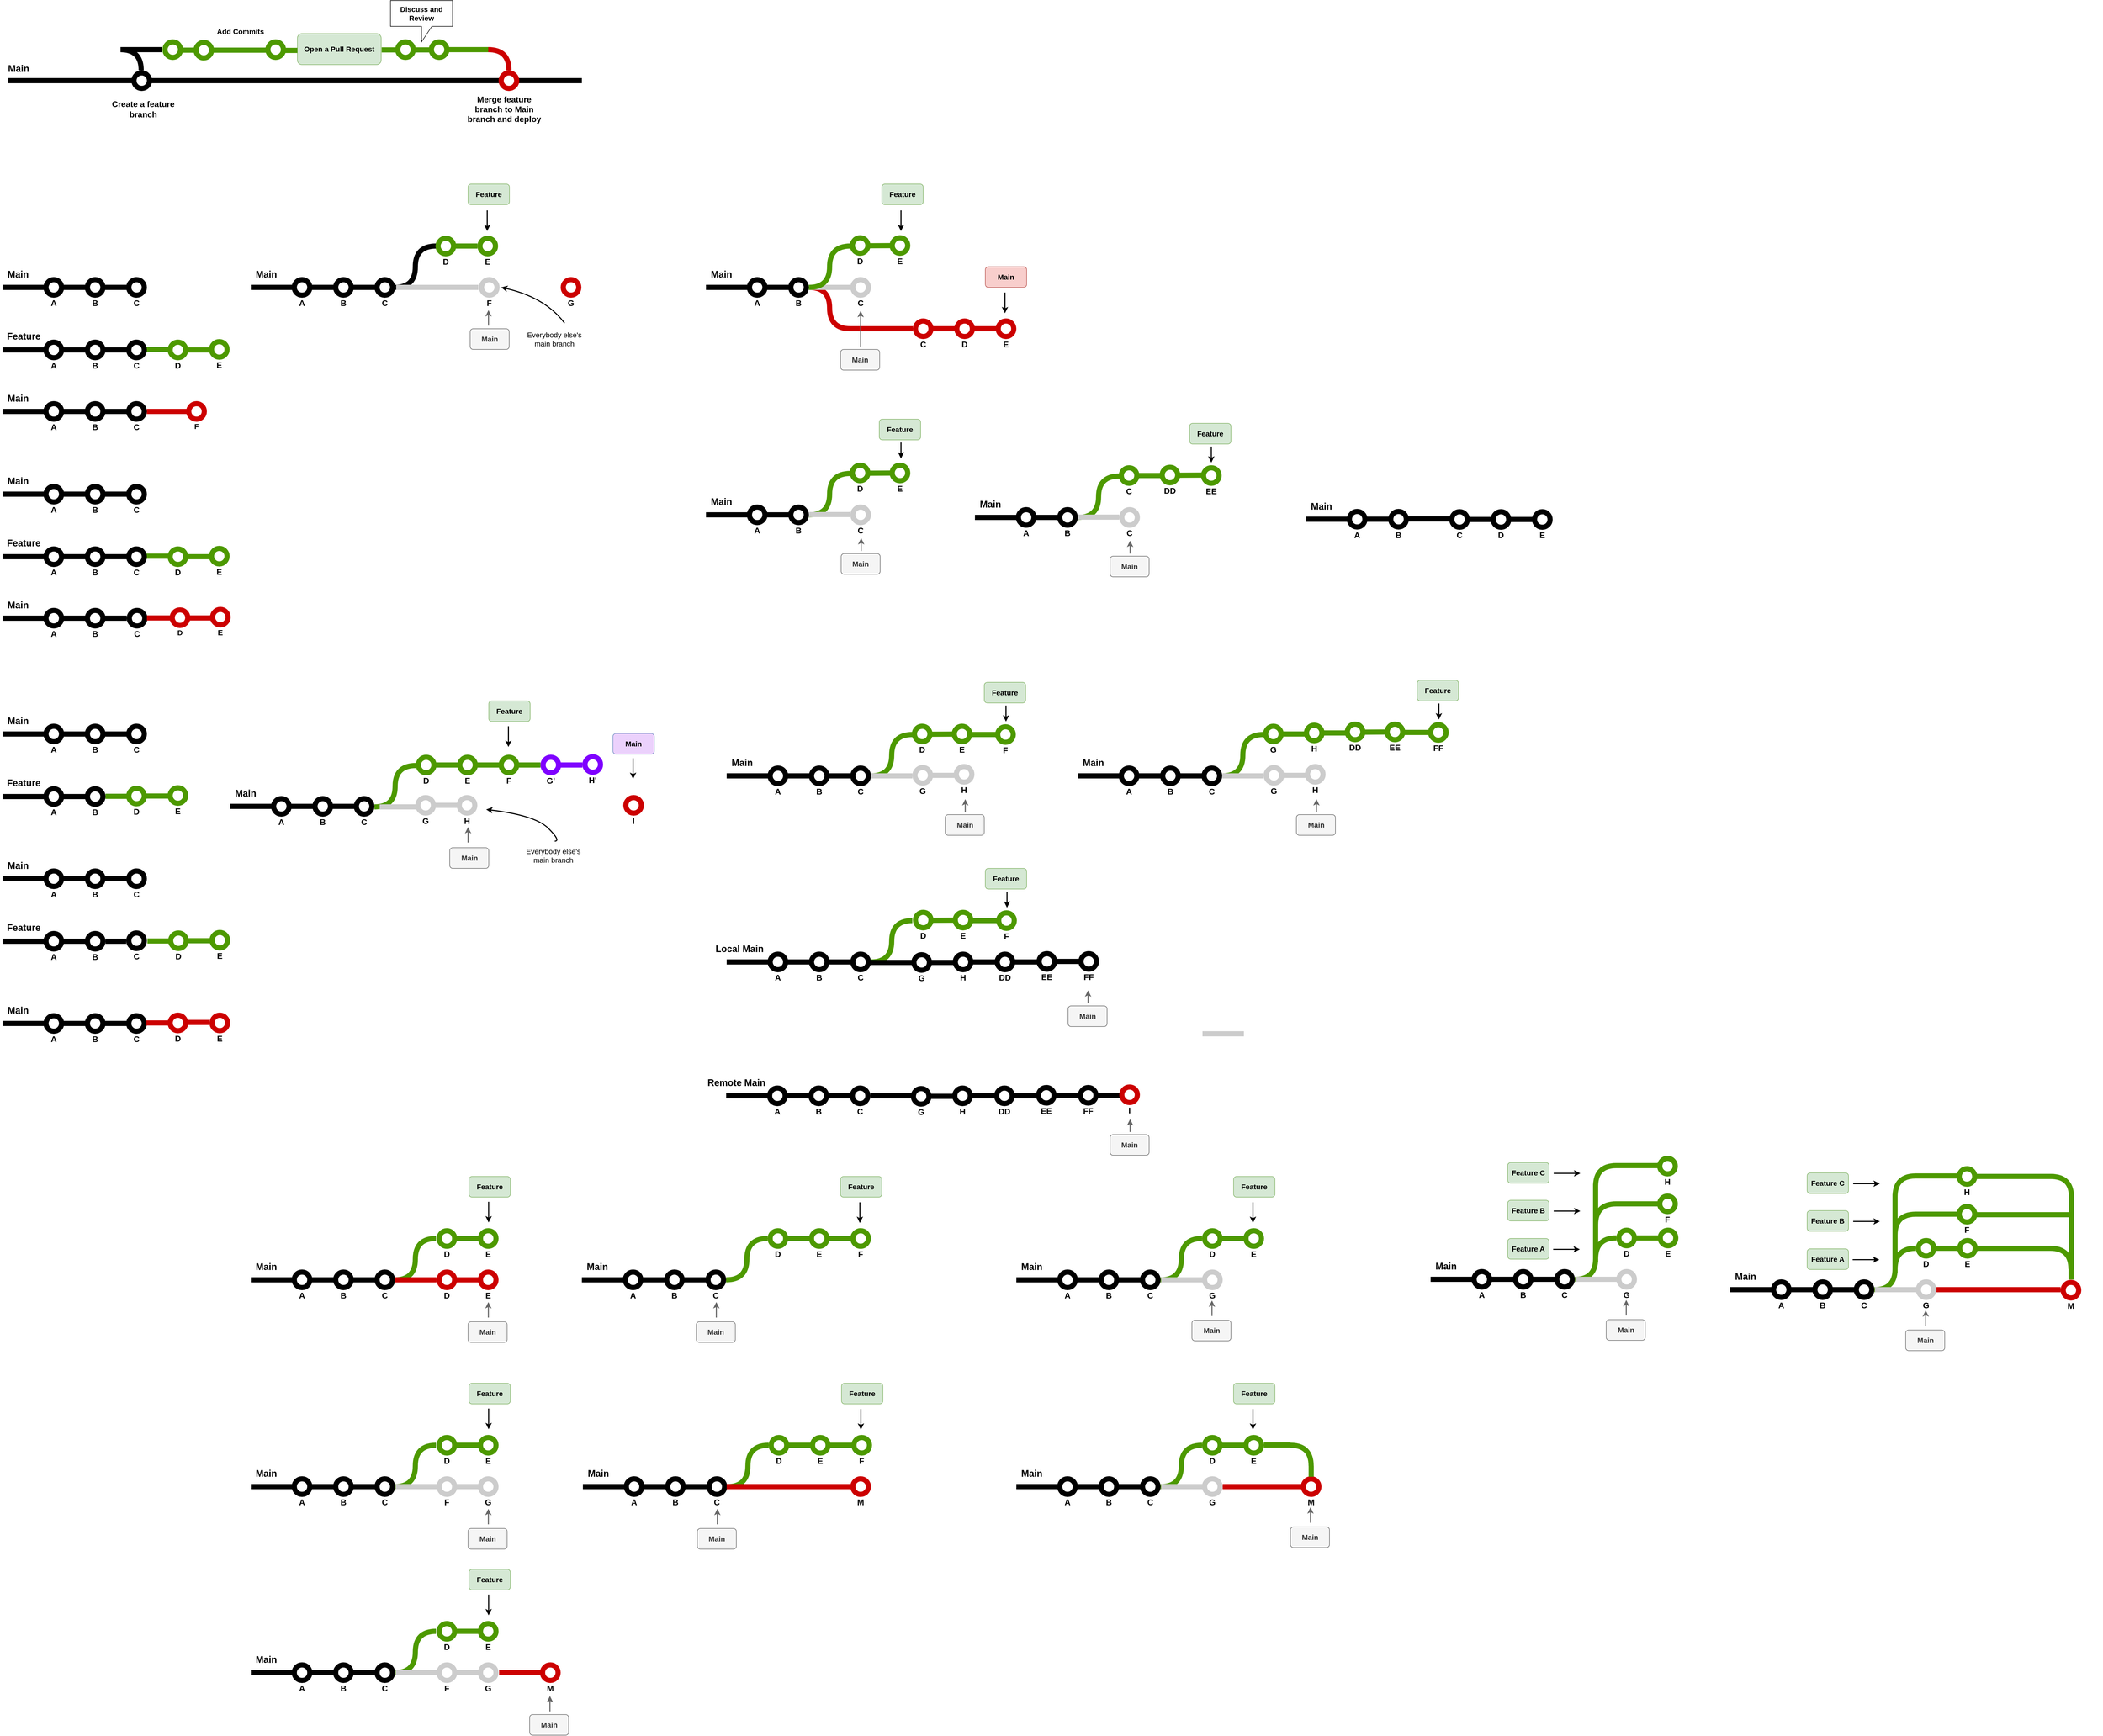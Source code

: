 <mxfile version="27.1.6">
  <diagram name="Page-1" id="XzQrEf8pVbUUx3NtKFNc">
    <mxGraphModel dx="1034" dy="570" grid="1" gridSize="10" guides="1" tooltips="1" connect="1" arrows="1" fold="1" page="1" pageScale="1" pageWidth="850" pageHeight="1100" math="0" shadow="0">
      <root>
        <mxCell id="0" />
        <mxCell id="1" parent="0" />
        <mxCell id="ICeZ7vTdWkQgAfXyAcjh-1" value="" style="group;strokeColor=none;strokeWidth=1;fontSize=12;" parent="1" vertex="1" connectable="0">
          <mxGeometry x="290" y="240" width="99" height="100" as="geometry" />
        </mxCell>
        <mxCell id="ICeZ7vTdWkQgAfXyAcjh-2" value="" style="group;fillColor=none;strokeColor=none;" parent="ICeZ7vTdWkQgAfXyAcjh-1" vertex="1" connectable="0">
          <mxGeometry width="80" height="80" as="geometry" />
        </mxCell>
        <mxCell id="ICeZ7vTdWkQgAfXyAcjh-3" value="" style="group;strokeColor=none;" parent="ICeZ7vTdWkQgAfXyAcjh-1" vertex="1" connectable="0">
          <mxGeometry width="80" height="80" as="geometry" />
        </mxCell>
        <mxCell id="ICeZ7vTdWkQgAfXyAcjh-4" value="" style="whiteSpace=wrap;html=1;aspect=fixed;fillColor=none;strokeColor=none;" parent="ICeZ7vTdWkQgAfXyAcjh-1" vertex="1">
          <mxGeometry width="80" height="80" as="geometry" />
        </mxCell>
        <mxCell id="ICeZ7vTdWkQgAfXyAcjh-5" value="" style="endArrow=none;html=1;exitX=0;exitY=0.5;exitDx=0;exitDy=0;entryX=1;entryY=0.5;entryDx=0;entryDy=0;strokeWidth=10;fillColor=#e3c800;strokeColor=#000000;rounded=0;" parent="ICeZ7vTdWkQgAfXyAcjh-1" source="ICeZ7vTdWkQgAfXyAcjh-4" target="ICeZ7vTdWkQgAfXyAcjh-4" edge="1">
          <mxGeometry width="50" height="50" relative="1" as="geometry">
            <mxPoint x="160" y="110" as="sourcePoint" />
            <mxPoint x="210" y="60" as="targetPoint" />
          </mxGeometry>
        </mxCell>
        <mxCell id="ICeZ7vTdWkQgAfXyAcjh-6" value="&lt;h5 style=&quot;&quot;&gt;&lt;br&gt;&lt;/h5&gt;" style="ellipse;whiteSpace=wrap;html=1;aspect=fixed;strokeColor=#000000;strokeWidth=10;fillColor=#ffffff;gradientColor=none;align=center;verticalAlign=top;fontSize=12;spacingTop=12;" parent="ICeZ7vTdWkQgAfXyAcjh-1" vertex="1">
          <mxGeometry x="4" y="25" width="30" height="30" as="geometry" />
        </mxCell>
        <mxCell id="ICeZ7vTdWkQgAfXyAcjh-63" value="&lt;b&gt;Create a feature branch&lt;/b&gt;" style="text;html=1;align=center;verticalAlign=middle;whiteSpace=wrap;rounded=0;fontSize=16;" parent="ICeZ7vTdWkQgAfXyAcjh-1" vertex="1">
          <mxGeometry x="-58" y="80" width="160" height="30" as="geometry" />
        </mxCell>
        <mxCell id="ICeZ7vTdWkQgAfXyAcjh-8" value="" style="group;strokeColor=none;strokeWidth=1;fontSize=18;fontStyle=1" parent="1" vertex="1" connectable="0">
          <mxGeometry x="50" y="240" width="80" height="80" as="geometry" />
        </mxCell>
        <mxCell id="ICeZ7vTdWkQgAfXyAcjh-9" value="" style="group;fillColor=none;strokeColor=none;" parent="ICeZ7vTdWkQgAfXyAcjh-8" vertex="1" connectable="0">
          <mxGeometry width="80" height="80" as="geometry" />
        </mxCell>
        <mxCell id="ICeZ7vTdWkQgAfXyAcjh-10" value="" style="whiteSpace=wrap;html=1;aspect=fixed;fillColor=none;strokeColor=none;" parent="ICeZ7vTdWkQgAfXyAcjh-8" vertex="1">
          <mxGeometry width="80" height="80" as="geometry" />
        </mxCell>
        <mxCell id="ICeZ7vTdWkQgAfXyAcjh-11" value="" style="endArrow=none;html=1;exitX=0;exitY=0.5;exitDx=0;exitDy=0;entryX=1;entryY=0.5;entryDx=0;entryDy=0;strokeWidth=10;fillColor=#e3c800;strokeColor=#000000;rounded=0;" parent="ICeZ7vTdWkQgAfXyAcjh-8" source="ICeZ7vTdWkQgAfXyAcjh-10" target="ICeZ7vTdWkQgAfXyAcjh-10" edge="1">
          <mxGeometry width="50" height="50" relative="1" as="geometry">
            <mxPoint x="160" y="110" as="sourcePoint" />
            <mxPoint x="210" y="60" as="targetPoint" />
          </mxGeometry>
        </mxCell>
        <mxCell id="ICeZ7vTdWkQgAfXyAcjh-62" value="&lt;font style=&quot;font-size: 18px;&quot;&gt;&lt;b style=&quot;&quot;&gt;Main&lt;/b&gt;&lt;/font&gt;" style="text;html=1;align=center;verticalAlign=middle;whiteSpace=wrap;rounded=0;" parent="ICeZ7vTdWkQgAfXyAcjh-8" vertex="1">
          <mxGeometry x="-9" y="2" width="60" height="30" as="geometry" />
        </mxCell>
        <mxCell id="ICeZ7vTdWkQgAfXyAcjh-12" value="" style="group;strokeColor=none;strokeWidth=1;fontSize=12;" parent="1" vertex="1" connectable="0">
          <mxGeometry x="130" y="240" width="80" height="80" as="geometry" />
        </mxCell>
        <mxCell id="ICeZ7vTdWkQgAfXyAcjh-13" value="" style="group;fillColor=none;strokeColor=none;" parent="ICeZ7vTdWkQgAfXyAcjh-12" vertex="1" connectable="0">
          <mxGeometry width="80" height="80" as="geometry" />
        </mxCell>
        <mxCell id="ICeZ7vTdWkQgAfXyAcjh-14" value="" style="whiteSpace=wrap;html=1;aspect=fixed;fillColor=none;strokeColor=none;" parent="ICeZ7vTdWkQgAfXyAcjh-12" vertex="1">
          <mxGeometry width="80" height="80" as="geometry" />
        </mxCell>
        <mxCell id="ICeZ7vTdWkQgAfXyAcjh-15" value="" style="endArrow=none;html=1;exitX=0;exitY=0.5;exitDx=0;exitDy=0;entryX=1;entryY=0.5;entryDx=0;entryDy=0;strokeWidth=10;fillColor=#e3c800;strokeColor=#000000;rounded=0;" parent="ICeZ7vTdWkQgAfXyAcjh-12" source="ICeZ7vTdWkQgAfXyAcjh-14" target="ICeZ7vTdWkQgAfXyAcjh-14" edge="1">
          <mxGeometry width="50" height="50" relative="1" as="geometry">
            <mxPoint x="160" y="110" as="sourcePoint" />
            <mxPoint x="210" y="60" as="targetPoint" />
          </mxGeometry>
        </mxCell>
        <mxCell id="ICeZ7vTdWkQgAfXyAcjh-16" value="" style="group;strokeColor=none;strokeWidth=1;fontSize=12;" parent="1" vertex="1" connectable="0">
          <mxGeometry x="210" y="240" width="80" height="80" as="geometry" />
        </mxCell>
        <mxCell id="ICeZ7vTdWkQgAfXyAcjh-17" value="" style="group;fillColor=none;strokeColor=none;" parent="ICeZ7vTdWkQgAfXyAcjh-16" vertex="1" connectable="0">
          <mxGeometry width="80" height="80" as="geometry" />
        </mxCell>
        <mxCell id="ICeZ7vTdWkQgAfXyAcjh-18" value="" style="whiteSpace=wrap;html=1;aspect=fixed;fillColor=none;strokeColor=none;" parent="ICeZ7vTdWkQgAfXyAcjh-16" vertex="1">
          <mxGeometry width="80" height="80" as="geometry" />
        </mxCell>
        <mxCell id="ICeZ7vTdWkQgAfXyAcjh-19" value="" style="endArrow=none;html=1;exitX=0;exitY=0.5;exitDx=0;exitDy=0;entryX=1;entryY=0.5;entryDx=0;entryDy=0;strokeWidth=10;fillColor=#e3c800;strokeColor=#000000;rounded=0;" parent="ICeZ7vTdWkQgAfXyAcjh-16" source="ICeZ7vTdWkQgAfXyAcjh-18" target="ICeZ7vTdWkQgAfXyAcjh-18" edge="1">
          <mxGeometry width="50" height="50" relative="1" as="geometry">
            <mxPoint x="160" y="110" as="sourcePoint" />
            <mxPoint x="210" y="60" as="targetPoint" />
          </mxGeometry>
        </mxCell>
        <mxCell id="ICeZ7vTdWkQgAfXyAcjh-20" value="" style="group;strokeColor=none;strokeWidth=1;fontSize=12;" parent="1" vertex="1" connectable="0">
          <mxGeometry x="360" y="240" width="80" height="80" as="geometry" />
        </mxCell>
        <mxCell id="ICeZ7vTdWkQgAfXyAcjh-21" value="" style="group;fillColor=none;strokeColor=none;" parent="ICeZ7vTdWkQgAfXyAcjh-20" vertex="1" connectable="0">
          <mxGeometry width="80" height="80" as="geometry" />
        </mxCell>
        <mxCell id="ICeZ7vTdWkQgAfXyAcjh-22" value="" style="whiteSpace=wrap;html=1;aspect=fixed;fillColor=none;strokeColor=none;" parent="ICeZ7vTdWkQgAfXyAcjh-20" vertex="1">
          <mxGeometry width="80" height="80" as="geometry" />
        </mxCell>
        <mxCell id="ICeZ7vTdWkQgAfXyAcjh-23" value="" style="endArrow=none;html=1;exitX=0;exitY=0.5;exitDx=0;exitDy=0;entryX=1;entryY=0.5;entryDx=0;entryDy=0;strokeWidth=10;fillColor=#e3c800;strokeColor=#000000;rounded=0;" parent="ICeZ7vTdWkQgAfXyAcjh-20" source="ICeZ7vTdWkQgAfXyAcjh-22" target="ICeZ7vTdWkQgAfXyAcjh-22" edge="1">
          <mxGeometry width="50" height="50" relative="1" as="geometry">
            <mxPoint x="160" y="110" as="sourcePoint" />
            <mxPoint x="210" y="60" as="targetPoint" />
          </mxGeometry>
        </mxCell>
        <mxCell id="ICeZ7vTdWkQgAfXyAcjh-24" value="" style="group;strokeColor=none;strokeWidth=1;fontSize=12;" parent="1" vertex="1" connectable="0">
          <mxGeometry x="440" y="240" width="80" height="80" as="geometry" />
        </mxCell>
        <mxCell id="ICeZ7vTdWkQgAfXyAcjh-25" value="" style="group;fillColor=none;strokeColor=none;" parent="ICeZ7vTdWkQgAfXyAcjh-24" vertex="1" connectable="0">
          <mxGeometry width="80" height="80" as="geometry" />
        </mxCell>
        <mxCell id="ICeZ7vTdWkQgAfXyAcjh-26" value="" style="whiteSpace=wrap;html=1;aspect=fixed;fillColor=none;strokeColor=none;" parent="ICeZ7vTdWkQgAfXyAcjh-24" vertex="1">
          <mxGeometry width="80" height="80" as="geometry" />
        </mxCell>
        <mxCell id="ICeZ7vTdWkQgAfXyAcjh-27" value="" style="endArrow=none;html=1;exitX=0;exitY=0.5;exitDx=0;exitDy=0;entryX=1;entryY=0.5;entryDx=0;entryDy=0;strokeWidth=10;fillColor=#e3c800;strokeColor=#000000;rounded=0;" parent="ICeZ7vTdWkQgAfXyAcjh-24" source="ICeZ7vTdWkQgAfXyAcjh-26" target="ICeZ7vTdWkQgAfXyAcjh-26" edge="1">
          <mxGeometry width="50" height="50" relative="1" as="geometry">
            <mxPoint x="160" y="110" as="sourcePoint" />
            <mxPoint x="210" y="60" as="targetPoint" />
          </mxGeometry>
        </mxCell>
        <mxCell id="ICeZ7vTdWkQgAfXyAcjh-28" value="" style="group;strokeColor=none;strokeWidth=1;fontSize=12;" parent="1" vertex="1" connectable="0">
          <mxGeometry x="520" y="240" width="80" height="80" as="geometry" />
        </mxCell>
        <mxCell id="ICeZ7vTdWkQgAfXyAcjh-29" value="" style="group;fillColor=none;strokeColor=none;" parent="ICeZ7vTdWkQgAfXyAcjh-28" vertex="1" connectable="0">
          <mxGeometry width="80" height="80" as="geometry" />
        </mxCell>
        <mxCell id="ICeZ7vTdWkQgAfXyAcjh-30" value="" style="whiteSpace=wrap;html=1;aspect=fixed;fillColor=none;strokeColor=none;" parent="ICeZ7vTdWkQgAfXyAcjh-28" vertex="1">
          <mxGeometry width="80" height="80" as="geometry" />
        </mxCell>
        <mxCell id="ICeZ7vTdWkQgAfXyAcjh-31" value="" style="endArrow=none;html=1;exitX=0;exitY=0.5;exitDx=0;exitDy=0;entryX=1;entryY=0.5;entryDx=0;entryDy=0;strokeWidth=10;fillColor=#e3c800;strokeColor=#000000;rounded=0;" parent="ICeZ7vTdWkQgAfXyAcjh-28" source="ICeZ7vTdWkQgAfXyAcjh-30" target="ICeZ7vTdWkQgAfXyAcjh-30" edge="1">
          <mxGeometry width="50" height="50" relative="1" as="geometry">
            <mxPoint x="160" y="110" as="sourcePoint" />
            <mxPoint x="210" y="60" as="targetPoint" />
          </mxGeometry>
        </mxCell>
        <mxCell id="ICeZ7vTdWkQgAfXyAcjh-32" value="" style="group;strokeColor=none;strokeWidth=1;fontSize=12;" parent="1" vertex="1" connectable="0">
          <mxGeometry x="600" y="240" width="80" height="80" as="geometry" />
        </mxCell>
        <mxCell id="ICeZ7vTdWkQgAfXyAcjh-33" value="" style="group;fillColor=none;strokeColor=none;" parent="ICeZ7vTdWkQgAfXyAcjh-32" vertex="1" connectable="0">
          <mxGeometry width="80" height="80" as="geometry" />
        </mxCell>
        <mxCell id="ICeZ7vTdWkQgAfXyAcjh-34" value="" style="whiteSpace=wrap;html=1;aspect=fixed;fillColor=none;strokeColor=none;" parent="ICeZ7vTdWkQgAfXyAcjh-32" vertex="1">
          <mxGeometry width="80" height="80" as="geometry" />
        </mxCell>
        <mxCell id="ICeZ7vTdWkQgAfXyAcjh-35" value="" style="endArrow=none;html=1;exitX=0;exitY=0.5;exitDx=0;exitDy=0;entryX=1;entryY=0.5;entryDx=0;entryDy=0;strokeWidth=10;fillColor=#e3c800;strokeColor=#000000;rounded=0;" parent="ICeZ7vTdWkQgAfXyAcjh-32" source="ICeZ7vTdWkQgAfXyAcjh-34" target="ICeZ7vTdWkQgAfXyAcjh-34" edge="1">
          <mxGeometry width="50" height="50" relative="1" as="geometry">
            <mxPoint x="160" y="110" as="sourcePoint" />
            <mxPoint x="210" y="60" as="targetPoint" />
          </mxGeometry>
        </mxCell>
        <mxCell id="ICeZ7vTdWkQgAfXyAcjh-36" value="" style="group;strokeColor=none;strokeWidth=1;fontSize=12;" parent="1" vertex="1" connectable="0">
          <mxGeometry x="680" y="240" width="80" height="80" as="geometry" />
        </mxCell>
        <mxCell id="ICeZ7vTdWkQgAfXyAcjh-37" value="" style="group;fillColor=none;strokeColor=none;" parent="ICeZ7vTdWkQgAfXyAcjh-36" vertex="1" connectable="0">
          <mxGeometry width="80" height="80" as="geometry" />
        </mxCell>
        <mxCell id="ICeZ7vTdWkQgAfXyAcjh-38" value="" style="whiteSpace=wrap;html=1;aspect=fixed;fillColor=none;strokeColor=none;" parent="ICeZ7vTdWkQgAfXyAcjh-36" vertex="1">
          <mxGeometry width="80" height="80" as="geometry" />
        </mxCell>
        <mxCell id="ICeZ7vTdWkQgAfXyAcjh-39" value="" style="endArrow=none;html=1;exitX=0;exitY=0.5;exitDx=0;exitDy=0;entryX=1;entryY=0.5;entryDx=0;entryDy=0;strokeWidth=10;fillColor=#e3c800;strokeColor=#000000;rounded=0;" parent="ICeZ7vTdWkQgAfXyAcjh-36" source="ICeZ7vTdWkQgAfXyAcjh-38" target="ICeZ7vTdWkQgAfXyAcjh-38" edge="1">
          <mxGeometry width="50" height="50" relative="1" as="geometry">
            <mxPoint x="160" y="110" as="sourcePoint" />
            <mxPoint x="210" y="60" as="targetPoint" />
          </mxGeometry>
        </mxCell>
        <mxCell id="ICeZ7vTdWkQgAfXyAcjh-40" value="" style="group;strokeColor=none;strokeWidth=1;fontSize=12;" parent="1" vertex="1" connectable="0">
          <mxGeometry x="760" y="240" width="80" height="80" as="geometry" />
        </mxCell>
        <mxCell id="ICeZ7vTdWkQgAfXyAcjh-41" value="" style="group;fillColor=none;strokeColor=none;" parent="ICeZ7vTdWkQgAfXyAcjh-40" vertex="1" connectable="0">
          <mxGeometry width="80" height="80" as="geometry" />
        </mxCell>
        <mxCell id="ICeZ7vTdWkQgAfXyAcjh-42" value="" style="whiteSpace=wrap;html=1;aspect=fixed;fillColor=none;strokeColor=none;" parent="ICeZ7vTdWkQgAfXyAcjh-40" vertex="1">
          <mxGeometry width="80" height="80" as="geometry" />
        </mxCell>
        <mxCell id="ICeZ7vTdWkQgAfXyAcjh-43" value="" style="endArrow=none;html=1;exitX=0;exitY=0.5;exitDx=0;exitDy=0;entryX=1;entryY=0.5;entryDx=0;entryDy=0;strokeWidth=10;fillColor=#e3c800;strokeColor=#000000;rounded=0;" parent="ICeZ7vTdWkQgAfXyAcjh-40" source="ICeZ7vTdWkQgAfXyAcjh-42" target="ICeZ7vTdWkQgAfXyAcjh-42" edge="1">
          <mxGeometry width="50" height="50" relative="1" as="geometry">
            <mxPoint x="160" y="110" as="sourcePoint" />
            <mxPoint x="210" y="60" as="targetPoint" />
          </mxGeometry>
        </mxCell>
        <mxCell id="ICeZ7vTdWkQgAfXyAcjh-44" value="" style="group;strokeColor=none;strokeWidth=1;fontSize=12;" parent="1" vertex="1" connectable="0">
          <mxGeometry x="840" y="240" width="80" height="80" as="geometry" />
        </mxCell>
        <mxCell id="ICeZ7vTdWkQgAfXyAcjh-45" value="" style="group;fillColor=none;strokeColor=none;" parent="ICeZ7vTdWkQgAfXyAcjh-44" vertex="1" connectable="0">
          <mxGeometry width="80" height="80" as="geometry" />
        </mxCell>
        <mxCell id="ICeZ7vTdWkQgAfXyAcjh-46" value="" style="whiteSpace=wrap;html=1;aspect=fixed;fillColor=none;strokeColor=none;" parent="ICeZ7vTdWkQgAfXyAcjh-44" vertex="1">
          <mxGeometry width="80" height="80" as="geometry" />
        </mxCell>
        <mxCell id="ICeZ7vTdWkQgAfXyAcjh-47" value="" style="endArrow=none;html=1;exitX=0;exitY=0.5;exitDx=0;exitDy=0;entryX=1;entryY=0.5;entryDx=0;entryDy=0;strokeWidth=10;fillColor=#e3c800;strokeColor=#000000;rounded=0;" parent="ICeZ7vTdWkQgAfXyAcjh-44" source="ICeZ7vTdWkQgAfXyAcjh-46" target="ICeZ7vTdWkQgAfXyAcjh-46" edge="1">
          <mxGeometry width="50" height="50" relative="1" as="geometry">
            <mxPoint x="160" y="110" as="sourcePoint" />
            <mxPoint x="210" y="60" as="targetPoint" />
          </mxGeometry>
        </mxCell>
        <mxCell id="ICeZ7vTdWkQgAfXyAcjh-48" value="" style="group;strokeColor=none;strokeWidth=1;fontSize=12;" parent="1" vertex="1" connectable="0">
          <mxGeometry x="920" y="240" width="80" height="80" as="geometry" />
        </mxCell>
        <mxCell id="ICeZ7vTdWkQgAfXyAcjh-49" value="" style="group;fillColor=none;strokeColor=none;" parent="ICeZ7vTdWkQgAfXyAcjh-48" vertex="1" connectable="0">
          <mxGeometry width="80" height="80" as="geometry" />
        </mxCell>
        <mxCell id="ICeZ7vTdWkQgAfXyAcjh-50" value="" style="whiteSpace=wrap;html=1;aspect=fixed;fillColor=none;strokeColor=none;" parent="ICeZ7vTdWkQgAfXyAcjh-48" vertex="1">
          <mxGeometry width="80" height="80" as="geometry" />
        </mxCell>
        <mxCell id="ICeZ7vTdWkQgAfXyAcjh-51" value="" style="endArrow=none;html=1;exitX=0;exitY=0.5;exitDx=0;exitDy=0;entryX=1;entryY=0.5;entryDx=0;entryDy=0;strokeWidth=10;fillColor=#e3c800;strokeColor=#000000;rounded=0;" parent="ICeZ7vTdWkQgAfXyAcjh-48" source="ICeZ7vTdWkQgAfXyAcjh-50" target="ICeZ7vTdWkQgAfXyAcjh-50" edge="1">
          <mxGeometry width="50" height="50" relative="1" as="geometry">
            <mxPoint x="160" y="110" as="sourcePoint" />
            <mxPoint x="210" y="60" as="targetPoint" />
          </mxGeometry>
        </mxCell>
        <mxCell id="ICeZ7vTdWkQgAfXyAcjh-52" value="" style="group;strokeColor=none;strokeWidth=1;fontSize=12;" parent="1" vertex="1" connectable="0">
          <mxGeometry x="1000" y="240" width="80" height="80" as="geometry" />
        </mxCell>
        <mxCell id="ICeZ7vTdWkQgAfXyAcjh-53" value="" style="group;fillColor=none;strokeColor=none;" parent="ICeZ7vTdWkQgAfXyAcjh-52" vertex="1" connectable="0">
          <mxGeometry width="80" height="80" as="geometry" />
        </mxCell>
        <mxCell id="ICeZ7vTdWkQgAfXyAcjh-54" value="" style="group;strokeColor=none;" parent="ICeZ7vTdWkQgAfXyAcjh-52" vertex="1" connectable="0">
          <mxGeometry width="80" height="80" as="geometry" />
        </mxCell>
        <mxCell id="ICeZ7vTdWkQgAfXyAcjh-55" value="" style="whiteSpace=wrap;html=1;aspect=fixed;fillColor=none;strokeColor=none;" parent="ICeZ7vTdWkQgAfXyAcjh-52" vertex="1">
          <mxGeometry width="80" height="80" as="geometry" />
        </mxCell>
        <mxCell id="ICeZ7vTdWkQgAfXyAcjh-56" value="" style="endArrow=none;html=1;exitX=0;exitY=0.5;exitDx=0;exitDy=0;entryX=1;entryY=0.5;entryDx=0;entryDy=0;strokeWidth=10;fillColor=#e3c800;strokeColor=#000000;rounded=0;" parent="ICeZ7vTdWkQgAfXyAcjh-52" source="ICeZ7vTdWkQgAfXyAcjh-55" target="ICeZ7vTdWkQgAfXyAcjh-55" edge="1">
          <mxGeometry width="50" height="50" relative="1" as="geometry">
            <mxPoint x="160" y="110" as="sourcePoint" />
            <mxPoint x="210" y="60" as="targetPoint" />
          </mxGeometry>
        </mxCell>
        <mxCell id="ICeZ7vTdWkQgAfXyAcjh-58" value="" style="group;strokeColor=none;strokeWidth=1;fontSize=12;" parent="1" vertex="1" connectable="0">
          <mxGeometry x="1080" y="240" width="80" height="80" as="geometry" />
        </mxCell>
        <mxCell id="ICeZ7vTdWkQgAfXyAcjh-59" value="" style="group;fillColor=none;strokeColor=none;" parent="ICeZ7vTdWkQgAfXyAcjh-58" vertex="1" connectable="0">
          <mxGeometry width="80" height="80" as="geometry" />
        </mxCell>
        <mxCell id="ICeZ7vTdWkQgAfXyAcjh-60" value="" style="whiteSpace=wrap;html=1;aspect=fixed;fillColor=none;strokeColor=none;" parent="ICeZ7vTdWkQgAfXyAcjh-58" vertex="1">
          <mxGeometry width="80" height="80" as="geometry" />
        </mxCell>
        <mxCell id="ICeZ7vTdWkQgAfXyAcjh-61" value="" style="endArrow=none;html=1;exitX=0;exitY=0.5;exitDx=0;exitDy=0;entryX=1;entryY=0.5;entryDx=0;entryDy=0;strokeWidth=10;fillColor=#e3c800;strokeColor=#000000;rounded=0;" parent="ICeZ7vTdWkQgAfXyAcjh-58" source="ICeZ7vTdWkQgAfXyAcjh-60" target="ICeZ7vTdWkQgAfXyAcjh-60" edge="1">
          <mxGeometry width="50" height="50" relative="1" as="geometry">
            <mxPoint x="160" y="110" as="sourcePoint" />
            <mxPoint x="210" y="60" as="targetPoint" />
          </mxGeometry>
        </mxCell>
        <mxCell id="3yBiawEVof9I_VWVrrAh-31" value="" style="group;strokeColor=none;strokeWidth=1;fontSize=12;" parent="1" vertex="1" connectable="0">
          <mxGeometry x="388" y="210" width="22" height="80" as="geometry" />
        </mxCell>
        <mxCell id="3yBiawEVof9I_VWVrrAh-32" value="" style="group;fillColor=none;strokeColor=none;" parent="3yBiawEVof9I_VWVrrAh-31" vertex="1" connectable="0">
          <mxGeometry width="22" height="80" as="geometry" />
        </mxCell>
        <mxCell id="3yBiawEVof9I_VWVrrAh-33" value="" style="group;strokeColor=none;" parent="3yBiawEVof9I_VWVrrAh-31" vertex="1" connectable="0">
          <mxGeometry width="22" height="80" as="geometry" />
        </mxCell>
        <mxCell id="3yBiawEVof9I_VWVrrAh-34" value="" style="whiteSpace=wrap;html=1;aspect=fixed;fillColor=none;strokeColor=none;" parent="3yBiawEVof9I_VWVrrAh-31" vertex="1">
          <mxGeometry width="22" height="22" as="geometry" />
        </mxCell>
        <mxCell id="3yBiawEVof9I_VWVrrAh-35" value="" style="endArrow=none;html=1;exitX=0;exitY=0.5;exitDx=0;exitDy=0;entryX=1;entryY=0.5;entryDx=0;entryDy=0;strokeWidth=10;fillColor=#e3c800;strokeColor=#4D9900;rounded=0;" parent="3yBiawEVof9I_VWVrrAh-31" source="3yBiawEVof9I_VWVrrAh-34" target="3yBiawEVof9I_VWVrrAh-34" edge="1">
          <mxGeometry width="50" height="50" relative="1" as="geometry">
            <mxPoint x="44" y="110" as="sourcePoint" />
            <mxPoint x="57.75" y="60" as="targetPoint" />
          </mxGeometry>
        </mxCell>
        <mxCell id="3yBiawEVof9I_VWVrrAh-36" value="&lt;h5 style=&quot;font-size: 12px;&quot;&gt;&lt;br&gt;&lt;/h5&gt;" style="ellipse;whiteSpace=wrap;html=1;aspect=fixed;strokeColor=#4D9900;strokeWidth=10;fillColor=#ffffff;gradientColor=none;align=center;verticalAlign=top;fontSize=12;spacingTop=12;" parent="1" vertex="1">
          <mxGeometry x="354" y="205" width="30" height="30" as="geometry" />
        </mxCell>
        <mxCell id="3yBiawEVof9I_VWVrrAh-49" value="&lt;h5 style=&quot;font-size: 12px;&quot;&gt;&lt;br&gt;&lt;/h5&gt;" style="ellipse;whiteSpace=wrap;html=1;aspect=fixed;strokeColor=#4D9900;strokeWidth=10;fillColor=#ffffff;gradientColor=none;align=center;verticalAlign=top;fontSize=12;spacingTop=12;" parent="1" vertex="1">
          <mxGeometry x="414" y="206" width="30" height="30" as="geometry" />
        </mxCell>
        <mxCell id="3yBiawEVof9I_VWVrrAh-50" value="" style="group;strokeColor=none;strokeWidth=1;fontSize=12;" parent="1" vertex="1" connectable="0">
          <mxGeometry x="447" y="210" width="22" height="80" as="geometry" />
        </mxCell>
        <mxCell id="3yBiawEVof9I_VWVrrAh-51" value="" style="group;fillColor=none;strokeColor=none;" parent="3yBiawEVof9I_VWVrrAh-50" vertex="1" connectable="0">
          <mxGeometry width="22" height="80" as="geometry" />
        </mxCell>
        <mxCell id="3yBiawEVof9I_VWVrrAh-52" value="" style="group;strokeColor=none;" parent="3yBiawEVof9I_VWVrrAh-50" vertex="1" connectable="0">
          <mxGeometry width="22" height="80" as="geometry" />
        </mxCell>
        <mxCell id="3yBiawEVof9I_VWVrrAh-53" value="" style="whiteSpace=wrap;html=1;aspect=fixed;fillColor=none;strokeColor=none;" parent="3yBiawEVof9I_VWVrrAh-50" vertex="1">
          <mxGeometry width="22" height="22" as="geometry" />
        </mxCell>
        <mxCell id="3yBiawEVof9I_VWVrrAh-54" value="" style="endArrow=none;html=1;exitX=0;exitY=0.5;exitDx=0;exitDy=0;entryX=1;entryY=0.5;entryDx=0;entryDy=0;strokeWidth=10;fillColor=#e3c800;strokeColor=#4D9900;rounded=0;" parent="3yBiawEVof9I_VWVrrAh-50" source="3yBiawEVof9I_VWVrrAh-53" target="3yBiawEVof9I_VWVrrAh-53" edge="1">
          <mxGeometry width="50" height="50" relative="1" as="geometry">
            <mxPoint x="44" y="110" as="sourcePoint" />
            <mxPoint x="57.75" y="60" as="targetPoint" />
          </mxGeometry>
        </mxCell>
        <mxCell id="3yBiawEVof9I_VWVrrAh-55" value="&lt;h5 style=&quot;font-size: 12px;&quot;&gt;&lt;br&gt;&lt;/h5&gt;" style="ellipse;whiteSpace=wrap;html=1;aspect=fixed;strokeColor=#4D9900;strokeWidth=10;fillColor=#ffffff;gradientColor=none;align=center;verticalAlign=top;fontSize=12;spacingTop=12;" parent="1" vertex="1">
          <mxGeometry x="553" y="205" width="30" height="30" as="geometry" />
        </mxCell>
        <mxCell id="3yBiawEVof9I_VWVrrAh-65" value="" style="group;strokeColor=none;strokeWidth=1;fontSize=12;" parent="1" vertex="1" connectable="0">
          <mxGeometry x="268" y="180" width="80" height="80" as="geometry" />
        </mxCell>
        <mxCell id="3yBiawEVof9I_VWVrrAh-66" value="" style="whiteSpace=wrap;html=1;aspect=fixed;fillColor=none;strokeColor=none;strokeWidth=1;" parent="3yBiawEVof9I_VWVrrAh-65" vertex="1">
          <mxGeometry width="80" height="80" as="geometry" />
        </mxCell>
        <mxCell id="3yBiawEVof9I_VWVrrAh-67" value="" style="endArrow=none;html=1;strokeColor=#000000;strokeWidth=10;fillColor=#e51400;entryX=0.5;entryY=1;entryDx=0;entryDy=0;exitX=0;exitY=0.5;exitDx=0;exitDy=0;curved=1;rounded=0;" parent="3yBiawEVof9I_VWVrrAh-65" source="3yBiawEVof9I_VWVrrAh-66" target="3yBiawEVof9I_VWVrrAh-66" edge="1">
          <mxGeometry width="50" height="50" relative="1" as="geometry">
            <mxPoint x="-150" y="-20" as="sourcePoint" />
            <mxPoint x="-100" y="-70" as="targetPoint" />
            <Array as="points">
              <mxPoint x="40" y="40" />
            </Array>
          </mxGeometry>
        </mxCell>
        <mxCell id="3yBiawEVof9I_VWVrrAh-68" value="" style="endArrow=none;html=1;exitX=0;exitY=0.5;exitDx=0;exitDy=0;entryX=1;entryY=0.5;entryDx=0;entryDy=0;strokeWidth=10;fillColor=#e51400;strokeColor=#000000;rounded=0;" parent="3yBiawEVof9I_VWVrrAh-65" source="3yBiawEVof9I_VWVrrAh-66" target="3yBiawEVof9I_VWVrrAh-66" edge="1">
          <mxGeometry width="50" height="50" relative="1" as="geometry">
            <mxPoint x="160" y="110" as="sourcePoint" />
            <mxPoint x="210" y="60" as="targetPoint" />
          </mxGeometry>
        </mxCell>
        <mxCell id="3yBiawEVof9I_VWVrrAh-69" value="&lt;font style=&quot;font-size: 14px;&quot;&gt;&lt;b&gt;Open a Pull Request&lt;/b&gt;&lt;/font&gt;" style="rounded=1;whiteSpace=wrap;html=1;fillColor=#d5e8d4;strokeColor=#82b366;" parent="1" vertex="1">
          <mxGeometry x="610" y="189" width="162" height="60" as="geometry" />
        </mxCell>
        <mxCell id="3yBiawEVof9I_VWVrrAh-70" value="" style="group;strokeColor=none;strokeWidth=1;fontSize=12;" parent="1" vertex="1" connectable="0">
          <mxGeometry x="469" y="181" width="91" height="80" as="geometry" />
        </mxCell>
        <mxCell id="3yBiawEVof9I_VWVrrAh-71" value="" style="group;fillColor=none;strokeColor=none;" parent="3yBiawEVof9I_VWVrrAh-70" vertex="1" connectable="0">
          <mxGeometry width="80" height="80" as="geometry" />
        </mxCell>
        <mxCell id="3yBiawEVof9I_VWVrrAh-72" value="" style="whiteSpace=wrap;html=1;aspect=fixed;fillColor=none;strokeColor=none;" parent="3yBiawEVof9I_VWVrrAh-70" vertex="1">
          <mxGeometry width="80" height="80" as="geometry" />
        </mxCell>
        <mxCell id="3yBiawEVof9I_VWVrrAh-73" value="" style="endArrow=none;html=1;exitX=0;exitY=0.5;exitDx=0;exitDy=0;entryX=1;entryY=0.5;entryDx=0;entryDy=0;strokeWidth=10;fillColor=#e3c800;strokeColor=#4D9900;rounded=0;" parent="3yBiawEVof9I_VWVrrAh-70" source="3yBiawEVof9I_VWVrrAh-72" target="3yBiawEVof9I_VWVrrAh-72" edge="1">
          <mxGeometry width="50" height="50" relative="1" as="geometry">
            <mxPoint x="160" y="110" as="sourcePoint" />
            <mxPoint x="210" y="60" as="targetPoint" />
          </mxGeometry>
        </mxCell>
        <mxCell id="3yBiawEVof9I_VWVrrAh-79" value="&lt;font style=&quot;font-size: 14px;&quot;&gt;&lt;b&gt;Add Commits&lt;/b&gt;&lt;/font&gt;" style="text;html=1;align=center;verticalAlign=middle;whiteSpace=wrap;rounded=0;" parent="3yBiawEVof9I_VWVrrAh-70" vertex="1">
          <mxGeometry x="-29" y="-11" width="120" height="30" as="geometry" />
        </mxCell>
        <mxCell id="3yBiawEVof9I_VWVrrAh-75" value="" style="group;strokeColor=none;strokeWidth=1;fontSize=12;" parent="1" vertex="1" connectable="0">
          <mxGeometry x="587" y="210" width="23" height="80" as="geometry" />
        </mxCell>
        <mxCell id="3yBiawEVof9I_VWVrrAh-76" value="" style="group;fillColor=none;strokeColor=none;" parent="3yBiawEVof9I_VWVrrAh-75" vertex="1" connectable="0">
          <mxGeometry width="23" height="80" as="geometry" />
        </mxCell>
        <mxCell id="3yBiawEVof9I_VWVrrAh-77" value="" style="whiteSpace=wrap;html=1;aspect=fixed;fillColor=none;strokeColor=none;" parent="3yBiawEVof9I_VWVrrAh-75" vertex="1">
          <mxGeometry width="23" height="23" as="geometry" />
        </mxCell>
        <mxCell id="3yBiawEVof9I_VWVrrAh-78" value="" style="endArrow=none;html=1;exitX=0;exitY=0.5;exitDx=0;exitDy=0;entryX=1;entryY=0.5;entryDx=0;entryDy=0;strokeWidth=10;fillColor=#e3c800;strokeColor=#4D9900;rounded=0;" parent="3yBiawEVof9I_VWVrrAh-75" source="3yBiawEVof9I_VWVrrAh-77" target="3yBiawEVof9I_VWVrrAh-77" edge="1">
          <mxGeometry width="50" height="50" relative="1" as="geometry">
            <mxPoint x="46" y="110" as="sourcePoint" />
            <mxPoint x="60.375" y="60" as="targetPoint" />
          </mxGeometry>
        </mxCell>
        <mxCell id="3yBiawEVof9I_VWVrrAh-80" value="" style="group;strokeColor=none;strokeWidth=1;fontSize=12;" parent="1" vertex="1" connectable="0">
          <mxGeometry x="773" y="207" width="27" height="80" as="geometry" />
        </mxCell>
        <mxCell id="3yBiawEVof9I_VWVrrAh-81" value="" style="group;fillColor=none;strokeColor=none;" parent="3yBiawEVof9I_VWVrrAh-80" vertex="1" connectable="0">
          <mxGeometry width="27" height="80" as="geometry" />
        </mxCell>
        <mxCell id="3yBiawEVof9I_VWVrrAh-82" value="" style="whiteSpace=wrap;html=1;aspect=fixed;fillColor=none;strokeColor=none;" parent="3yBiawEVof9I_VWVrrAh-80" vertex="1">
          <mxGeometry width="27" height="27" as="geometry" />
        </mxCell>
        <mxCell id="3yBiawEVof9I_VWVrrAh-83" value="" style="endArrow=none;html=1;exitX=0;exitY=0.5;exitDx=0;exitDy=0;entryX=1;entryY=0.5;entryDx=0;entryDy=0;strokeWidth=10;fillColor=#e3c800;strokeColor=#4D9900;rounded=0;" parent="3yBiawEVof9I_VWVrrAh-80" source="3yBiawEVof9I_VWVrrAh-82" target="3yBiawEVof9I_VWVrrAh-82" edge="1">
          <mxGeometry width="50" height="50" relative="1" as="geometry">
            <mxPoint x="54" y="110" as="sourcePoint" />
            <mxPoint x="70.875" y="60" as="targetPoint" />
          </mxGeometry>
        </mxCell>
        <mxCell id="3yBiawEVof9I_VWVrrAh-84" value="" style="group;strokeColor=none;strokeWidth=1;fontSize=12;" parent="1" vertex="1" connectable="0">
          <mxGeometry x="800" y="180" width="80" height="105" as="geometry" />
        </mxCell>
        <mxCell id="3yBiawEVof9I_VWVrrAh-85" value="" style="group;fillColor=none;strokeColor=none;" parent="3yBiawEVof9I_VWVrrAh-84" vertex="1" connectable="0">
          <mxGeometry width="80" height="80" as="geometry" />
        </mxCell>
        <mxCell id="3yBiawEVof9I_VWVrrAh-86" value="" style="group;strokeColor=none;" parent="3yBiawEVof9I_VWVrrAh-84" vertex="1" connectable="0">
          <mxGeometry width="80" height="80" as="geometry" />
        </mxCell>
        <mxCell id="3yBiawEVof9I_VWVrrAh-87" value="" style="whiteSpace=wrap;html=1;aspect=fixed;fillColor=none;strokeColor=none;" parent="3yBiawEVof9I_VWVrrAh-84" vertex="1">
          <mxGeometry width="80" height="80" as="geometry" />
        </mxCell>
        <mxCell id="3yBiawEVof9I_VWVrrAh-89" value="&lt;h5 style=&quot;font-size: 12px;&quot;&gt;&lt;br&gt;&lt;/h5&gt;" style="ellipse;whiteSpace=wrap;html=1;aspect=fixed;strokeColor=#4D9900;strokeWidth=10;fillColor=#ffffff;gradientColor=none;align=center;verticalAlign=top;fontSize=12;spacingTop=12;" parent="3yBiawEVof9I_VWVrrAh-84" vertex="1">
          <mxGeometry x="4" y="25" width="30" height="30" as="geometry" />
        </mxCell>
        <mxCell id="3yBiawEVof9I_VWVrrAh-94" value="" style="group;strokeColor=none;strokeWidth=1;fontSize=12;" parent="3yBiawEVof9I_VWVrrAh-84" vertex="1" connectable="0">
          <mxGeometry x="38" y="27" width="27" height="80" as="geometry" />
        </mxCell>
        <mxCell id="3yBiawEVof9I_VWVrrAh-95" value="" style="group;fillColor=none;strokeColor=none;" parent="3yBiawEVof9I_VWVrrAh-94" vertex="1" connectable="0">
          <mxGeometry width="27" height="80" as="geometry" />
        </mxCell>
        <mxCell id="3yBiawEVof9I_VWVrrAh-96" value="" style="whiteSpace=wrap;html=1;aspect=fixed;fillColor=none;strokeColor=none;" parent="3yBiawEVof9I_VWVrrAh-94" vertex="1">
          <mxGeometry width="27" height="27" as="geometry" />
        </mxCell>
        <mxCell id="3yBiawEVof9I_VWVrrAh-97" value="" style="endArrow=none;html=1;exitX=0;exitY=0.5;exitDx=0;exitDy=0;entryX=1;entryY=0.5;entryDx=0;entryDy=0;strokeWidth=10;fillColor=#e3c800;strokeColor=#4D9900;rounded=0;" parent="3yBiawEVof9I_VWVrrAh-94" source="3yBiawEVof9I_VWVrrAh-96" target="3yBiawEVof9I_VWVrrAh-96" edge="1">
          <mxGeometry width="50" height="50" relative="1" as="geometry">
            <mxPoint x="54" y="110" as="sourcePoint" />
            <mxPoint x="70.875" y="60" as="targetPoint" />
          </mxGeometry>
        </mxCell>
        <mxCell id="3yBiawEVof9I_VWVrrAh-98" value="&lt;h5 style=&quot;font-size: 12px;&quot;&gt;&lt;br&gt;&lt;/h5&gt;" style="ellipse;whiteSpace=wrap;html=1;aspect=fixed;strokeColor=#4D9900;strokeWidth=10;fillColor=#ffffff;gradientColor=none;align=center;verticalAlign=top;fontSize=12;spacingTop=12;" parent="1" vertex="1">
          <mxGeometry x="869" y="205" width="30" height="30" as="geometry" />
        </mxCell>
        <mxCell id="3yBiawEVof9I_VWVrrAh-101" value="" style="group;strokeColor=none;strokeWidth=1;fontSize=12;" parent="1" vertex="1" connectable="0">
          <mxGeometry x="900" y="180" width="80" height="80" as="geometry" />
        </mxCell>
        <mxCell id="3yBiawEVof9I_VWVrrAh-102" value="" style="group;fillColor=none;strokeColor=none;" parent="3yBiawEVof9I_VWVrrAh-101" vertex="1" connectable="0">
          <mxGeometry width="80" height="80" as="geometry" />
        </mxCell>
        <mxCell id="3yBiawEVof9I_VWVrrAh-103" value="" style="whiteSpace=wrap;html=1;aspect=fixed;fillColor=none;strokeColor=none;" parent="3yBiawEVof9I_VWVrrAh-101" vertex="1">
          <mxGeometry width="80" height="80" as="geometry" />
        </mxCell>
        <mxCell id="3yBiawEVof9I_VWVrrAh-104" value="" style="endArrow=none;html=1;exitX=0;exitY=0.5;exitDx=0;exitDy=0;entryX=1;entryY=0.5;entryDx=0;entryDy=0;strokeWidth=10;fillColor=#e3c800;strokeColor=#4D9900;rounded=0;" parent="3yBiawEVof9I_VWVrrAh-101" source="3yBiawEVof9I_VWVrrAh-103" target="3yBiawEVof9I_VWVrrAh-103" edge="1">
          <mxGeometry width="50" height="50" relative="1" as="geometry">
            <mxPoint x="160" y="110" as="sourcePoint" />
            <mxPoint x="210" y="60" as="targetPoint" />
          </mxGeometry>
        </mxCell>
        <mxCell id="3yBiawEVof9I_VWVrrAh-110" value="&lt;font style=&quot;font-size: 14px;&quot;&gt;&lt;b&gt;Discuss and Review&lt;/b&gt;&lt;/font&gt;" style="shape=callout;whiteSpace=wrap;html=1;perimeter=calloutPerimeter;" parent="1" vertex="1">
          <mxGeometry x="790" y="125" width="120" height="80" as="geometry" />
        </mxCell>
        <mxCell id="3yBiawEVof9I_VWVrrAh-111" value="&lt;b&gt;Merge feature branch to Main branch and deploy&lt;/b&gt;" style="text;html=1;align=center;verticalAlign=middle;whiteSpace=wrap;rounded=0;fontSize=16;" parent="1" vertex="1">
          <mxGeometry x="930" y="320" width="160" height="30" as="geometry" />
        </mxCell>
        <mxCell id="3yBiawEVof9I_VWVrrAh-135" value="" style="group;strokeColor=none;strokeWidth=1;fontSize=12;" parent="1" vertex="1" connectable="0">
          <mxGeometry x="40" y="760" width="80" height="80" as="geometry" />
        </mxCell>
        <mxCell id="3yBiawEVof9I_VWVrrAh-136" value="" style="group;fillColor=none;strokeColor=none;" parent="3yBiawEVof9I_VWVrrAh-135" vertex="1" connectable="0">
          <mxGeometry width="80" height="80" as="geometry" />
        </mxCell>
        <mxCell id="3yBiawEVof9I_VWVrrAh-137" value="" style="whiteSpace=wrap;html=1;aspect=fixed;fillColor=none;strokeColor=none;" parent="3yBiawEVof9I_VWVrrAh-135" vertex="1">
          <mxGeometry width="80" height="80" as="geometry" />
        </mxCell>
        <mxCell id="3yBiawEVof9I_VWVrrAh-209" value="&lt;font style=&quot;font-size: 18px;&quot;&gt;&lt;b&gt;Feature&lt;/b&gt;&lt;/font&gt;" style="text;html=1;align=center;verticalAlign=middle;whiteSpace=wrap;rounded=0;" parent="3yBiawEVof9I_VWVrrAh-135" vertex="1">
          <mxGeometry x="11" width="60" height="30" as="geometry" />
        </mxCell>
        <mxCell id="3yBiawEVof9I_VWVrrAh-151" value="" style="group;strokeColor=none;strokeWidth=1;fontSize=12;" parent="1" vertex="1" connectable="0">
          <mxGeometry x="280" y="760" width="80" height="80" as="geometry" />
        </mxCell>
        <mxCell id="3yBiawEVof9I_VWVrrAh-152" value="" style="group;fillColor=none;strokeColor=none;" parent="3yBiawEVof9I_VWVrrAh-151" vertex="1" connectable="0">
          <mxGeometry width="80" height="80" as="geometry" />
        </mxCell>
        <mxCell id="3yBiawEVof9I_VWVrrAh-153" value="" style="group;strokeColor=none;" parent="3yBiawEVof9I_VWVrrAh-151" vertex="1" connectable="0">
          <mxGeometry width="80" height="80" as="geometry" />
        </mxCell>
        <mxCell id="3yBiawEVof9I_VWVrrAh-154" value="" style="whiteSpace=wrap;html=1;aspect=fixed;fillColor=none;strokeColor=none;" parent="3yBiawEVof9I_VWVrrAh-151" vertex="1">
          <mxGeometry width="80" height="80" as="geometry" />
        </mxCell>
        <mxCell id="3yBiawEVof9I_VWVrrAh-155" value="" style="endArrow=none;html=1;exitX=0;exitY=0.5;exitDx=0;exitDy=0;entryX=1;entryY=0.5;entryDx=0;entryDy=0;strokeWidth=10;fillColor=#e3c800;strokeColor=#4D9900;rounded=0;" parent="3yBiawEVof9I_VWVrrAh-151" source="3yBiawEVof9I_VWVrrAh-154" target="3yBiawEVof9I_VWVrrAh-154" edge="1">
          <mxGeometry width="50" height="50" relative="1" as="geometry">
            <mxPoint x="160" y="110" as="sourcePoint" />
            <mxPoint x="210" y="60" as="targetPoint" />
          </mxGeometry>
        </mxCell>
        <mxCell id="3yBiawEVof9I_VWVrrAh-157" value="" style="group;strokeColor=none;strokeWidth=1;fontSize=12;" parent="1" vertex="1" connectable="0">
          <mxGeometry x="360" y="761" width="80" height="80" as="geometry" />
        </mxCell>
        <mxCell id="3yBiawEVof9I_VWVrrAh-158" value="" style="group;fillColor=none;strokeColor=none;" parent="3yBiawEVof9I_VWVrrAh-157" vertex="1" connectable="0">
          <mxGeometry width="80" height="80" as="geometry" />
        </mxCell>
        <mxCell id="3yBiawEVof9I_VWVrrAh-159" value="" style="group;strokeColor=none;" parent="3yBiawEVof9I_VWVrrAh-157" vertex="1" connectable="0">
          <mxGeometry width="80" height="80" as="geometry" />
        </mxCell>
        <mxCell id="3yBiawEVof9I_VWVrrAh-160" value="" style="whiteSpace=wrap;html=1;aspect=fixed;fillColor=none;strokeColor=none;" parent="3yBiawEVof9I_VWVrrAh-157" vertex="1">
          <mxGeometry width="80" height="80" as="geometry" />
        </mxCell>
        <mxCell id="3yBiawEVof9I_VWVrrAh-161" value="" style="endArrow=none;html=1;exitX=0;exitY=0.5;exitDx=0;exitDy=0;entryX=1;entryY=0.5;entryDx=0;entryDy=0;strokeWidth=10;fillColor=#e3c800;strokeColor=#4D9900;rounded=0;" parent="3yBiawEVof9I_VWVrrAh-157" source="3yBiawEVof9I_VWVrrAh-160" target="3yBiawEVof9I_VWVrrAh-160" edge="1">
          <mxGeometry width="50" height="50" relative="1" as="geometry">
            <mxPoint x="160" y="110" as="sourcePoint" />
            <mxPoint x="210" y="60" as="targetPoint" />
          </mxGeometry>
        </mxCell>
        <mxCell id="3yBiawEVof9I_VWVrrAh-162" value="&lt;h5 style=&quot;&quot;&gt;&lt;font style=&quot;font-size: 16px;&quot;&gt;D&lt;/font&gt;&lt;/h5&gt;" style="ellipse;whiteSpace=wrap;html=1;aspect=fixed;strokeColor=#4D9900;strokeWidth=10;fillColor=#ffffff;gradientColor=none;align=center;verticalAlign=top;fontSize=12;spacingTop=12;" parent="3yBiawEVof9I_VWVrrAh-157" vertex="1">
          <mxGeometry x="4" y="25" width="30" height="30" as="geometry" />
        </mxCell>
        <mxCell id="3yBiawEVof9I_VWVrrAh-163" value="" style="group;strokeColor=none;strokeWidth=1;fontSize=12;" parent="1" vertex="1" connectable="0">
          <mxGeometry x="440" y="760" width="80" height="80" as="geometry" />
        </mxCell>
        <mxCell id="3yBiawEVof9I_VWVrrAh-164" value="" style="group;fillColor=none;strokeColor=none;" parent="3yBiawEVof9I_VWVrrAh-163" vertex="1" connectable="0">
          <mxGeometry width="80" height="80" as="geometry" />
        </mxCell>
        <mxCell id="3yBiawEVof9I_VWVrrAh-165" value="" style="group;strokeColor=none;" parent="3yBiawEVof9I_VWVrrAh-163" vertex="1" connectable="0">
          <mxGeometry width="80" height="80" as="geometry" />
        </mxCell>
        <mxCell id="3yBiawEVof9I_VWVrrAh-166" value="" style="whiteSpace=wrap;html=1;aspect=fixed;fillColor=none;strokeColor=none;" parent="3yBiawEVof9I_VWVrrAh-163" vertex="1">
          <mxGeometry width="80" height="80" as="geometry" />
        </mxCell>
        <mxCell id="3yBiawEVof9I_VWVrrAh-168" value="&lt;h5 style=&quot;&quot;&gt;&lt;font style=&quot;font-size: 16px;&quot;&gt;E&lt;/font&gt;&lt;/h5&gt;" style="ellipse;whiteSpace=wrap;html=1;aspect=fixed;strokeColor=#4D9900;strokeWidth=10;fillColor=#ffffff;gradientColor=none;align=center;verticalAlign=top;fontSize=12;spacingTop=12;" parent="3yBiawEVof9I_VWVrrAh-163" vertex="1">
          <mxGeometry x="4" y="25" width="30" height="30" as="geometry" />
        </mxCell>
        <mxCell id="3yBiawEVof9I_VWVrrAh-171" value="" style="endArrow=none;html=1;exitX=0;exitY=0.5;exitDx=0;exitDy=0;entryX=1;entryY=0.5;entryDx=0;entryDy=0;strokeWidth=10;fillColor=#e3c800;strokeColor=#000000;rounded=0;" parent="1" edge="1">
          <mxGeometry width="50" height="50" relative="1" as="geometry">
            <mxPoint x="40" y="801" as="sourcePoint" />
            <mxPoint x="120" y="801" as="targetPoint" />
          </mxGeometry>
        </mxCell>
        <mxCell id="3yBiawEVof9I_VWVrrAh-172" value="" style="endArrow=none;html=1;exitX=0;exitY=0.5;exitDx=0;exitDy=0;entryX=1;entryY=0.5;entryDx=0;entryDy=0;strokeWidth=10;fillColor=#e3c800;strokeColor=#000000;rounded=0;" parent="1" edge="1">
          <mxGeometry width="50" height="50" relative="1" as="geometry">
            <mxPoint x="120" y="801" as="sourcePoint" />
            <mxPoint x="200" y="801" as="targetPoint" />
          </mxGeometry>
        </mxCell>
        <mxCell id="3yBiawEVof9I_VWVrrAh-173" value="&lt;h5 style=&quot;&quot;&gt;&lt;font style=&quot;font-size: 16px;&quot;&gt;A&lt;/font&gt;&lt;/h5&gt;" style="ellipse;whiteSpace=wrap;html=1;aspect=fixed;strokeColor=#000000;strokeWidth=10;fillColor=#ffffff;gradientColor=none;align=center;verticalAlign=top;fontSize=12;spacingTop=12;" parent="1" vertex="1">
          <mxGeometry x="124" y="786" width="30" height="30" as="geometry" />
        </mxCell>
        <mxCell id="3yBiawEVof9I_VWVrrAh-174" value="" style="endArrow=none;html=1;exitX=0;exitY=0.5;exitDx=0;exitDy=0;entryX=1;entryY=0.5;entryDx=0;entryDy=0;strokeWidth=10;fillColor=#e3c800;strokeColor=#000000;rounded=0;" parent="1" edge="1">
          <mxGeometry width="50" height="50" relative="1" as="geometry">
            <mxPoint x="200" y="801" as="sourcePoint" />
            <mxPoint x="280" y="801" as="targetPoint" />
          </mxGeometry>
        </mxCell>
        <mxCell id="3yBiawEVof9I_VWVrrAh-175" value="&lt;h5 style=&quot;&quot;&gt;&lt;font style=&quot;font-size: 16px;&quot;&gt;B&lt;/font&gt;&lt;/h5&gt;" style="ellipse;whiteSpace=wrap;html=1;aspect=fixed;strokeColor=#000000;strokeWidth=10;fillColor=#ffffff;gradientColor=none;align=center;verticalAlign=top;fontSize=12;spacingTop=12;" parent="1" vertex="1">
          <mxGeometry x="204" y="786" width="30" height="30" as="geometry" />
        </mxCell>
        <mxCell id="3yBiawEVof9I_VWVrrAh-176" value="&lt;h5 style=&quot;&quot;&gt;&lt;font style=&quot;font-size: 16px;&quot;&gt;C&lt;/font&gt;&lt;/h5&gt;" style="ellipse;whiteSpace=wrap;html=1;aspect=fixed;strokeColor=#000000;strokeWidth=10;fillColor=#ffffff;gradientColor=none;align=center;verticalAlign=top;fontSize=12;spacingTop=12;" parent="1" vertex="1">
          <mxGeometry x="284" y="786" width="30" height="30" as="geometry" />
        </mxCell>
        <mxCell id="3yBiawEVof9I_VWVrrAh-177" value="" style="group;strokeColor=none;strokeWidth=1;fontSize=16;fontStyle=1" parent="1" vertex="1" connectable="0">
          <mxGeometry x="40" y="640" width="80" height="80" as="geometry" />
        </mxCell>
        <mxCell id="3yBiawEVof9I_VWVrrAh-178" value="" style="group;fillColor=none;strokeColor=none;" parent="3yBiawEVof9I_VWVrrAh-177" vertex="1" connectable="0">
          <mxGeometry width="80" height="80" as="geometry" />
        </mxCell>
        <mxCell id="3yBiawEVof9I_VWVrrAh-179" value="" style="whiteSpace=wrap;html=1;aspect=fixed;fillColor=none;strokeColor=none;" parent="3yBiawEVof9I_VWVrrAh-177" vertex="1">
          <mxGeometry width="80" height="80" as="geometry" />
        </mxCell>
        <mxCell id="3yBiawEVof9I_VWVrrAh-180" value="" style="endArrow=none;html=1;exitX=0;exitY=0.5;exitDx=0;exitDy=0;entryX=1;entryY=0.5;entryDx=0;entryDy=0;strokeWidth=10;fillColor=#e3c800;strokeColor=#000000;rounded=0;" parent="3yBiawEVof9I_VWVrrAh-177" source="3yBiawEVof9I_VWVrrAh-179" target="3yBiawEVof9I_VWVrrAh-179" edge="1">
          <mxGeometry width="50" height="50" relative="1" as="geometry">
            <mxPoint x="160" y="110" as="sourcePoint" />
            <mxPoint x="210" y="60" as="targetPoint" />
          </mxGeometry>
        </mxCell>
        <mxCell id="3yBiawEVof9I_VWVrrAh-208" value="&lt;b&gt;&lt;font style=&quot;font-size: 18px;&quot;&gt;Main&lt;/font&gt;&lt;/b&gt;" style="text;html=1;align=center;verticalAlign=middle;whiteSpace=wrap;rounded=0;" parent="3yBiawEVof9I_VWVrrAh-177" vertex="1">
          <mxGeometry width="60" height="30" as="geometry" />
        </mxCell>
        <mxCell id="3yBiawEVof9I_VWVrrAh-181" value="" style="group;strokeColor=none;strokeWidth=1;fontSize=12;" parent="1" vertex="1" connectable="0">
          <mxGeometry x="120" y="640" width="80" height="80" as="geometry" />
        </mxCell>
        <mxCell id="3yBiawEVof9I_VWVrrAh-182" value="" style="group;fillColor=none;strokeColor=none;" parent="3yBiawEVof9I_VWVrrAh-181" vertex="1" connectable="0">
          <mxGeometry width="80" height="80" as="geometry" />
        </mxCell>
        <mxCell id="3yBiawEVof9I_VWVrrAh-183" value="" style="group;strokeColor=none;" parent="3yBiawEVof9I_VWVrrAh-181" vertex="1" connectable="0">
          <mxGeometry width="80" height="80" as="geometry" />
        </mxCell>
        <mxCell id="3yBiawEVof9I_VWVrrAh-184" value="" style="whiteSpace=wrap;html=1;aspect=fixed;fillColor=none;strokeColor=none;" parent="3yBiawEVof9I_VWVrrAh-181" vertex="1">
          <mxGeometry width="80" height="80" as="geometry" />
        </mxCell>
        <mxCell id="3yBiawEVof9I_VWVrrAh-185" value="" style="endArrow=none;html=1;exitX=0;exitY=0.5;exitDx=0;exitDy=0;entryX=1;entryY=0.5;entryDx=0;entryDy=0;strokeWidth=10;fillColor=#e3c800;strokeColor=#000000;rounded=0;" parent="3yBiawEVof9I_VWVrrAh-181" source="3yBiawEVof9I_VWVrrAh-184" target="3yBiawEVof9I_VWVrrAh-184" edge="1">
          <mxGeometry width="50" height="50" relative="1" as="geometry">
            <mxPoint x="160" y="110" as="sourcePoint" />
            <mxPoint x="210" y="60" as="targetPoint" />
          </mxGeometry>
        </mxCell>
        <mxCell id="3yBiawEVof9I_VWVrrAh-186" value="&lt;h5 style=&quot;&quot;&gt;&lt;font style=&quot;font-size: 16px;&quot;&gt;A&lt;/font&gt;&lt;/h5&gt;" style="ellipse;whiteSpace=wrap;html=1;aspect=fixed;strokeColor=#000000;strokeWidth=10;fillColor=#ffffff;gradientColor=none;align=center;verticalAlign=top;fontSize=12;spacingTop=12;" parent="3yBiawEVof9I_VWVrrAh-181" vertex="1">
          <mxGeometry x="4" y="25" width="30" height="30" as="geometry" />
        </mxCell>
        <mxCell id="3yBiawEVof9I_VWVrrAh-187" value="" style="group;strokeColor=none;strokeWidth=1;fontSize=12;" parent="1" vertex="1" connectable="0">
          <mxGeometry x="200" y="640" width="80" height="80" as="geometry" />
        </mxCell>
        <mxCell id="3yBiawEVof9I_VWVrrAh-188" value="" style="group;fillColor=none;strokeColor=none;" parent="3yBiawEVof9I_VWVrrAh-187" vertex="1" connectable="0">
          <mxGeometry width="80" height="80" as="geometry" />
        </mxCell>
        <mxCell id="3yBiawEVof9I_VWVrrAh-189" value="" style="group;strokeColor=none;" parent="3yBiawEVof9I_VWVrrAh-187" vertex="1" connectable="0">
          <mxGeometry width="80" height="80" as="geometry" />
        </mxCell>
        <mxCell id="3yBiawEVof9I_VWVrrAh-190" value="" style="whiteSpace=wrap;html=1;aspect=fixed;fillColor=none;strokeColor=none;" parent="3yBiawEVof9I_VWVrrAh-187" vertex="1">
          <mxGeometry width="80" height="80" as="geometry" />
        </mxCell>
        <mxCell id="3yBiawEVof9I_VWVrrAh-191" value="" style="endArrow=none;html=1;exitX=0;exitY=0.5;exitDx=0;exitDy=0;entryX=1;entryY=0.5;entryDx=0;entryDy=0;strokeWidth=10;fillColor=#e3c800;strokeColor=#000000;rounded=0;" parent="3yBiawEVof9I_VWVrrAh-187" source="3yBiawEVof9I_VWVrrAh-190" target="3yBiawEVof9I_VWVrrAh-190" edge="1">
          <mxGeometry width="50" height="50" relative="1" as="geometry">
            <mxPoint x="160" y="110" as="sourcePoint" />
            <mxPoint x="210" y="60" as="targetPoint" />
          </mxGeometry>
        </mxCell>
        <mxCell id="3yBiawEVof9I_VWVrrAh-192" value="&lt;h5 style=&quot;&quot;&gt;&lt;font style=&quot;font-size: 16px;&quot;&gt;B&lt;/font&gt;&lt;/h5&gt;" style="ellipse;whiteSpace=wrap;html=1;aspect=fixed;strokeColor=#000000;strokeWidth=10;fillColor=#ffffff;gradientColor=none;align=center;verticalAlign=top;fontSize=12;spacingTop=12;" parent="3yBiawEVof9I_VWVrrAh-187" vertex="1">
          <mxGeometry x="4" y="25" width="30" height="30" as="geometry" />
        </mxCell>
        <mxCell id="3yBiawEVof9I_VWVrrAh-193" value="" style="group;strokeColor=none;strokeWidth=1;fontSize=12;" parent="1" vertex="1" connectable="0">
          <mxGeometry x="280" y="640" width="80" height="80" as="geometry" />
        </mxCell>
        <mxCell id="3yBiawEVof9I_VWVrrAh-194" value="" style="group;fillColor=none;strokeColor=none;" parent="3yBiawEVof9I_VWVrrAh-193" vertex="1" connectable="0">
          <mxGeometry width="80" height="80" as="geometry" />
        </mxCell>
        <mxCell id="3yBiawEVof9I_VWVrrAh-195" value="" style="group;strokeColor=none;" parent="3yBiawEVof9I_VWVrrAh-193" vertex="1" connectable="0">
          <mxGeometry width="80" height="80" as="geometry" />
        </mxCell>
        <mxCell id="3yBiawEVof9I_VWVrrAh-196" value="" style="whiteSpace=wrap;html=1;aspect=fixed;fillColor=none;strokeColor=none;" parent="3yBiawEVof9I_VWVrrAh-193" vertex="1">
          <mxGeometry width="80" height="80" as="geometry" />
        </mxCell>
        <mxCell id="3yBiawEVof9I_VWVrrAh-197" value="&lt;h5 style=&quot;&quot;&gt;&lt;font style=&quot;font-size: 16px;&quot;&gt;C&lt;/font&gt;&lt;/h5&gt;" style="ellipse;whiteSpace=wrap;html=1;aspect=fixed;strokeColor=#000000;strokeWidth=10;fillColor=#ffffff;gradientColor=none;align=center;verticalAlign=top;fontSize=12;spacingTop=12;" parent="3yBiawEVof9I_VWVrrAh-193" vertex="1">
          <mxGeometry x="4" y="25" width="30" height="30" as="geometry" />
        </mxCell>
        <mxCell id="3yBiawEVof9I_VWVrrAh-202" value="" style="group;strokeColor=none;strokeWidth=1;fontSize=12;" parent="1" vertex="1" connectable="0">
          <mxGeometry x="400" y="640" width="80" height="80" as="geometry" />
        </mxCell>
        <mxCell id="3yBiawEVof9I_VWVrrAh-203" value="" style="group;fillColor=none;strokeColor=none;" parent="3yBiawEVof9I_VWVrrAh-202" vertex="1" connectable="0">
          <mxGeometry width="80" height="80" as="geometry" />
        </mxCell>
        <mxCell id="3yBiawEVof9I_VWVrrAh-204" value="" style="group;strokeColor=none;" parent="3yBiawEVof9I_VWVrrAh-202" vertex="1" connectable="0">
          <mxGeometry width="80" height="80" as="geometry" />
        </mxCell>
        <mxCell id="3yBiawEVof9I_VWVrrAh-205" value="" style="whiteSpace=wrap;html=1;aspect=fixed;fillColor=none;strokeColor=none;" parent="3yBiawEVof9I_VWVrrAh-202" vertex="1">
          <mxGeometry width="80" height="80" as="geometry" />
        </mxCell>
        <mxCell id="cdmEZu5MjieY_vCiIxkj-33" value="" style="endArrow=none;html=1;exitX=0;exitY=0.5;exitDx=0;exitDy=0;entryX=1;entryY=0.5;entryDx=0;entryDy=0;strokeWidth=10;fillColor=#e3c800;strokeColor=#000000;rounded=0;" parent="1" edge="1">
          <mxGeometry width="50" height="50" relative="1" as="geometry">
            <mxPoint x="40" y="920" as="sourcePoint" />
            <mxPoint x="120" y="920" as="targetPoint" />
          </mxGeometry>
        </mxCell>
        <mxCell id="cdmEZu5MjieY_vCiIxkj-34" value="&lt;b&gt;&lt;font style=&quot;font-size: 18px;&quot;&gt;Main&lt;/font&gt;&lt;/b&gt;" style="text;html=1;align=center;verticalAlign=middle;whiteSpace=wrap;rounded=0;" parent="1" vertex="1">
          <mxGeometry x="40" y="880" width="60" height="30" as="geometry" />
        </mxCell>
        <mxCell id="cdmEZu5MjieY_vCiIxkj-35" value="" style="endArrow=none;html=1;exitX=0;exitY=0.5;exitDx=0;exitDy=0;entryX=1;entryY=0.5;entryDx=0;entryDy=0;strokeWidth=10;fillColor=#e3c800;strokeColor=#000000;rounded=0;" parent="1" edge="1">
          <mxGeometry width="50" height="50" relative="1" as="geometry">
            <mxPoint x="120" y="920" as="sourcePoint" />
            <mxPoint x="200" y="920" as="targetPoint" />
          </mxGeometry>
        </mxCell>
        <mxCell id="cdmEZu5MjieY_vCiIxkj-36" value="&lt;h5 style=&quot;&quot;&gt;&lt;font style=&quot;font-size: 16px;&quot;&gt;A&lt;/font&gt;&lt;/h5&gt;" style="ellipse;whiteSpace=wrap;html=1;aspect=fixed;strokeColor=#000000;strokeWidth=10;fillColor=#ffffff;gradientColor=none;align=center;verticalAlign=top;fontSize=12;spacingTop=12;" parent="1" vertex="1">
          <mxGeometry x="124" y="905" width="30" height="30" as="geometry" />
        </mxCell>
        <mxCell id="cdmEZu5MjieY_vCiIxkj-37" value="" style="endArrow=none;html=1;exitX=0;exitY=0.5;exitDx=0;exitDy=0;entryX=1;entryY=0.5;entryDx=0;entryDy=0;strokeWidth=10;fillColor=#e3c800;strokeColor=#000000;rounded=0;" parent="1" edge="1">
          <mxGeometry width="50" height="50" relative="1" as="geometry">
            <mxPoint x="200" y="920" as="sourcePoint" />
            <mxPoint x="280" y="920" as="targetPoint" />
          </mxGeometry>
        </mxCell>
        <mxCell id="cdmEZu5MjieY_vCiIxkj-38" value="&lt;h5 style=&quot;&quot;&gt;&lt;font style=&quot;font-size: 16px;&quot;&gt;B&lt;/font&gt;&lt;/h5&gt;" style="ellipse;whiteSpace=wrap;html=1;aspect=fixed;strokeColor=#000000;strokeWidth=10;fillColor=#ffffff;gradientColor=none;align=center;verticalAlign=top;fontSize=12;spacingTop=12;" parent="1" vertex="1">
          <mxGeometry x="204" y="905" width="30" height="30" as="geometry" />
        </mxCell>
        <mxCell id="cdmEZu5MjieY_vCiIxkj-39" value="&lt;h5 style=&quot;&quot;&gt;&lt;font style=&quot;font-size: 16px;&quot;&gt;C&lt;/font&gt;&lt;/h5&gt;" style="ellipse;whiteSpace=wrap;html=1;aspect=fixed;strokeColor=#000000;strokeWidth=10;fillColor=#ffffff;gradientColor=none;align=center;verticalAlign=top;fontSize=12;spacingTop=12;" parent="1" vertex="1">
          <mxGeometry x="284" y="905" width="30" height="30" as="geometry" />
        </mxCell>
        <mxCell id="cdmEZu5MjieY_vCiIxkj-43" value="" style="group;strokeColor=none;strokeWidth=1;fontSize=12;" parent="1" vertex="1" connectable="0">
          <mxGeometry x="319" y="880" width="80" height="80" as="geometry" />
        </mxCell>
        <mxCell id="cdmEZu5MjieY_vCiIxkj-44" value="" style="group;fillColor=none;strokeColor=none;" parent="cdmEZu5MjieY_vCiIxkj-43" vertex="1" connectable="0">
          <mxGeometry width="80" height="80" as="geometry" />
        </mxCell>
        <mxCell id="cdmEZu5MjieY_vCiIxkj-45" value="" style="whiteSpace=wrap;html=1;aspect=fixed;fillColor=none;strokeColor=none;" parent="cdmEZu5MjieY_vCiIxkj-43" vertex="1">
          <mxGeometry width="80" height="80" as="geometry" />
        </mxCell>
        <mxCell id="cdmEZu5MjieY_vCiIxkj-46" value="" style="endArrow=none;html=1;exitX=0;exitY=0.5;exitDx=0;exitDy=0;entryX=1;entryY=0.5;entryDx=0;entryDy=0;strokeWidth=10;fillColor=#e3c800;strokeColor=#CC0000;rounded=0;" parent="cdmEZu5MjieY_vCiIxkj-43" source="cdmEZu5MjieY_vCiIxkj-45" target="cdmEZu5MjieY_vCiIxkj-45" edge="1">
          <mxGeometry width="50" height="50" relative="1" as="geometry">
            <mxPoint x="160" y="110" as="sourcePoint" />
            <mxPoint x="210" y="60" as="targetPoint" />
          </mxGeometry>
        </mxCell>
        <mxCell id="cdmEZu5MjieY_vCiIxkj-47" value="" style="group;strokeColor=none;strokeWidth=1;fontSize=12;" parent="1" vertex="1" connectable="0">
          <mxGeometry x="490" y="880" width="80" height="80" as="geometry" />
        </mxCell>
        <mxCell id="cdmEZu5MjieY_vCiIxkj-48" value="" style="group;fillColor=none;strokeColor=none;" parent="cdmEZu5MjieY_vCiIxkj-47" vertex="1" connectable="0">
          <mxGeometry width="80" height="80" as="geometry" />
        </mxCell>
        <mxCell id="cdmEZu5MjieY_vCiIxkj-49" value="" style="group;strokeColor=none;" parent="cdmEZu5MjieY_vCiIxkj-47" vertex="1" connectable="0">
          <mxGeometry width="80" height="80" as="geometry" />
        </mxCell>
        <mxCell id="cdmEZu5MjieY_vCiIxkj-52" value="&lt;h5 style=&quot;&quot;&gt;&lt;font style=&quot;font-size: 14px;&quot;&gt;F&lt;/font&gt;&lt;/h5&gt;" style="ellipse;whiteSpace=wrap;html=1;aspect=fixed;strokeColor=#CC0000;strokeWidth=10;fillColor=#ffffff;gradientColor=none;align=center;verticalAlign=top;fontSize=12;spacingTop=12;" parent="1" vertex="1">
          <mxGeometry x="400" y="905" width="30" height="30" as="geometry" />
        </mxCell>
        <mxCell id="cdmEZu5MjieY_vCiIxkj-56" value="" style="group;strokeColor=none;strokeWidth=1;fontSize=16;fontStyle=1" parent="1" vertex="1" connectable="0">
          <mxGeometry x="40" y="1040" width="80" height="80" as="geometry" />
        </mxCell>
        <mxCell id="cdmEZu5MjieY_vCiIxkj-57" value="" style="group;fillColor=none;strokeColor=none;" parent="cdmEZu5MjieY_vCiIxkj-56" vertex="1" connectable="0">
          <mxGeometry width="80" height="80" as="geometry" />
        </mxCell>
        <mxCell id="cdmEZu5MjieY_vCiIxkj-58" value="" style="whiteSpace=wrap;html=1;aspect=fixed;fillColor=none;strokeColor=none;" parent="cdmEZu5MjieY_vCiIxkj-56" vertex="1">
          <mxGeometry width="80" height="80" as="geometry" />
        </mxCell>
        <mxCell id="cdmEZu5MjieY_vCiIxkj-59" value="" style="endArrow=none;html=1;exitX=0;exitY=0.5;exitDx=0;exitDy=0;entryX=1;entryY=0.5;entryDx=0;entryDy=0;strokeWidth=10;fillColor=#e3c800;strokeColor=#000000;rounded=0;" parent="cdmEZu5MjieY_vCiIxkj-56" source="cdmEZu5MjieY_vCiIxkj-58" target="cdmEZu5MjieY_vCiIxkj-58" edge="1">
          <mxGeometry width="50" height="50" relative="1" as="geometry">
            <mxPoint x="160" y="110" as="sourcePoint" />
            <mxPoint x="210" y="60" as="targetPoint" />
          </mxGeometry>
        </mxCell>
        <mxCell id="cdmEZu5MjieY_vCiIxkj-60" value="&lt;b&gt;&lt;font style=&quot;font-size: 18px;&quot;&gt;Main&lt;/font&gt;&lt;/b&gt;" style="text;html=1;align=center;verticalAlign=middle;whiteSpace=wrap;rounded=0;" parent="cdmEZu5MjieY_vCiIxkj-56" vertex="1">
          <mxGeometry width="60" height="30" as="geometry" />
        </mxCell>
        <mxCell id="cdmEZu5MjieY_vCiIxkj-61" value="" style="group;strokeColor=none;strokeWidth=1;fontSize=12;" parent="1" vertex="1" connectable="0">
          <mxGeometry x="120" y="1040" width="80" height="80" as="geometry" />
        </mxCell>
        <mxCell id="cdmEZu5MjieY_vCiIxkj-62" value="" style="group;fillColor=none;strokeColor=none;" parent="cdmEZu5MjieY_vCiIxkj-61" vertex="1" connectable="0">
          <mxGeometry width="80" height="80" as="geometry" />
        </mxCell>
        <mxCell id="cdmEZu5MjieY_vCiIxkj-63" value="" style="group;strokeColor=none;" parent="cdmEZu5MjieY_vCiIxkj-61" vertex="1" connectable="0">
          <mxGeometry width="80" height="80" as="geometry" />
        </mxCell>
        <mxCell id="cdmEZu5MjieY_vCiIxkj-64" value="" style="whiteSpace=wrap;html=1;aspect=fixed;fillColor=none;strokeColor=none;" parent="cdmEZu5MjieY_vCiIxkj-61" vertex="1">
          <mxGeometry width="80" height="80" as="geometry" />
        </mxCell>
        <mxCell id="cdmEZu5MjieY_vCiIxkj-65" value="" style="endArrow=none;html=1;exitX=0;exitY=0.5;exitDx=0;exitDy=0;entryX=1;entryY=0.5;entryDx=0;entryDy=0;strokeWidth=10;fillColor=#e3c800;strokeColor=#000000;rounded=0;" parent="cdmEZu5MjieY_vCiIxkj-61" source="cdmEZu5MjieY_vCiIxkj-64" target="cdmEZu5MjieY_vCiIxkj-64" edge="1">
          <mxGeometry width="50" height="50" relative="1" as="geometry">
            <mxPoint x="160" y="110" as="sourcePoint" />
            <mxPoint x="210" y="60" as="targetPoint" />
          </mxGeometry>
        </mxCell>
        <mxCell id="cdmEZu5MjieY_vCiIxkj-66" value="&lt;h5 style=&quot;&quot;&gt;&lt;font style=&quot;font-size: 16px;&quot;&gt;A&lt;/font&gt;&lt;/h5&gt;" style="ellipse;whiteSpace=wrap;html=1;aspect=fixed;strokeColor=#000000;strokeWidth=10;fillColor=#ffffff;gradientColor=none;align=center;verticalAlign=top;fontSize=12;spacingTop=12;" parent="cdmEZu5MjieY_vCiIxkj-61" vertex="1">
          <mxGeometry x="4" y="25" width="30" height="30" as="geometry" />
        </mxCell>
        <mxCell id="cdmEZu5MjieY_vCiIxkj-67" value="" style="group;strokeColor=none;strokeWidth=1;fontSize=12;" parent="1" vertex="1" connectable="0">
          <mxGeometry x="200" y="1040" width="80" height="80" as="geometry" />
        </mxCell>
        <mxCell id="cdmEZu5MjieY_vCiIxkj-68" value="" style="group;fillColor=none;strokeColor=none;" parent="cdmEZu5MjieY_vCiIxkj-67" vertex="1" connectable="0">
          <mxGeometry width="80" height="80" as="geometry" />
        </mxCell>
        <mxCell id="cdmEZu5MjieY_vCiIxkj-69" value="" style="group;strokeColor=none;" parent="cdmEZu5MjieY_vCiIxkj-67" vertex="1" connectable="0">
          <mxGeometry width="80" height="80" as="geometry" />
        </mxCell>
        <mxCell id="cdmEZu5MjieY_vCiIxkj-70" value="" style="whiteSpace=wrap;html=1;aspect=fixed;fillColor=none;strokeColor=none;" parent="cdmEZu5MjieY_vCiIxkj-67" vertex="1">
          <mxGeometry width="80" height="80" as="geometry" />
        </mxCell>
        <mxCell id="cdmEZu5MjieY_vCiIxkj-71" value="" style="endArrow=none;html=1;exitX=0;exitY=0.5;exitDx=0;exitDy=0;entryX=1;entryY=0.5;entryDx=0;entryDy=0;strokeWidth=10;fillColor=#e3c800;strokeColor=#000000;rounded=0;" parent="cdmEZu5MjieY_vCiIxkj-67" source="cdmEZu5MjieY_vCiIxkj-70" target="cdmEZu5MjieY_vCiIxkj-70" edge="1">
          <mxGeometry width="50" height="50" relative="1" as="geometry">
            <mxPoint x="160" y="110" as="sourcePoint" />
            <mxPoint x="210" y="60" as="targetPoint" />
          </mxGeometry>
        </mxCell>
        <mxCell id="cdmEZu5MjieY_vCiIxkj-72" value="&lt;h5 style=&quot;&quot;&gt;&lt;font style=&quot;font-size: 16px;&quot;&gt;B&lt;/font&gt;&lt;/h5&gt;" style="ellipse;whiteSpace=wrap;html=1;aspect=fixed;strokeColor=#000000;strokeWidth=10;fillColor=#ffffff;gradientColor=none;align=center;verticalAlign=top;fontSize=12;spacingTop=12;" parent="cdmEZu5MjieY_vCiIxkj-67" vertex="1">
          <mxGeometry x="4" y="25" width="30" height="30" as="geometry" />
        </mxCell>
        <mxCell id="cdmEZu5MjieY_vCiIxkj-73" value="" style="group;strokeColor=none;strokeWidth=1;fontSize=12;" parent="1" vertex="1" connectable="0">
          <mxGeometry x="280" y="1040" width="80" height="80" as="geometry" />
        </mxCell>
        <mxCell id="cdmEZu5MjieY_vCiIxkj-74" value="" style="group;fillColor=none;strokeColor=none;" parent="cdmEZu5MjieY_vCiIxkj-73" vertex="1" connectable="0">
          <mxGeometry width="80" height="80" as="geometry" />
        </mxCell>
        <mxCell id="cdmEZu5MjieY_vCiIxkj-75" value="" style="group;strokeColor=none;" parent="cdmEZu5MjieY_vCiIxkj-73" vertex="1" connectable="0">
          <mxGeometry width="80" height="80" as="geometry" />
        </mxCell>
        <mxCell id="cdmEZu5MjieY_vCiIxkj-76" value="" style="whiteSpace=wrap;html=1;aspect=fixed;fillColor=none;strokeColor=none;" parent="cdmEZu5MjieY_vCiIxkj-73" vertex="1">
          <mxGeometry width="80" height="80" as="geometry" />
        </mxCell>
        <mxCell id="cdmEZu5MjieY_vCiIxkj-77" value="&lt;h5 style=&quot;&quot;&gt;&lt;font style=&quot;font-size: 16px;&quot;&gt;C&lt;/font&gt;&lt;/h5&gt;" style="ellipse;whiteSpace=wrap;html=1;aspect=fixed;strokeColor=#000000;strokeWidth=10;fillColor=#ffffff;gradientColor=none;align=center;verticalAlign=top;fontSize=12;spacingTop=12;" parent="cdmEZu5MjieY_vCiIxkj-73" vertex="1">
          <mxGeometry x="4" y="25" width="30" height="30" as="geometry" />
        </mxCell>
        <mxCell id="cdmEZu5MjieY_vCiIxkj-106" value="" style="group;strokeColor=none;strokeWidth=1;fontSize=12;" parent="1" vertex="1" connectable="0">
          <mxGeometry x="40" y="1160" width="80" height="80" as="geometry" />
        </mxCell>
        <mxCell id="cdmEZu5MjieY_vCiIxkj-107" value="" style="group;fillColor=none;strokeColor=none;" parent="cdmEZu5MjieY_vCiIxkj-106" vertex="1" connectable="0">
          <mxGeometry width="80" height="80" as="geometry" />
        </mxCell>
        <mxCell id="cdmEZu5MjieY_vCiIxkj-108" value="" style="whiteSpace=wrap;html=1;aspect=fixed;fillColor=none;strokeColor=none;" parent="cdmEZu5MjieY_vCiIxkj-106" vertex="1">
          <mxGeometry width="80" height="80" as="geometry" />
        </mxCell>
        <mxCell id="cdmEZu5MjieY_vCiIxkj-109" value="&lt;font style=&quot;font-size: 18px;&quot;&gt;&lt;b&gt;Feature&lt;/b&gt;&lt;/font&gt;" style="text;html=1;align=center;verticalAlign=middle;whiteSpace=wrap;rounded=0;" parent="cdmEZu5MjieY_vCiIxkj-106" vertex="1">
          <mxGeometry x="11" width="60" height="30" as="geometry" />
        </mxCell>
        <mxCell id="cdmEZu5MjieY_vCiIxkj-110" value="" style="group;strokeColor=none;strokeWidth=1;fontSize=12;" parent="1" vertex="1" connectable="0">
          <mxGeometry x="280" y="1160" width="80" height="80" as="geometry" />
        </mxCell>
        <mxCell id="cdmEZu5MjieY_vCiIxkj-111" value="" style="group;fillColor=none;strokeColor=none;" parent="cdmEZu5MjieY_vCiIxkj-110" vertex="1" connectable="0">
          <mxGeometry width="80" height="80" as="geometry" />
        </mxCell>
        <mxCell id="cdmEZu5MjieY_vCiIxkj-112" value="" style="group;strokeColor=none;" parent="cdmEZu5MjieY_vCiIxkj-110" vertex="1" connectable="0">
          <mxGeometry width="80" height="80" as="geometry" />
        </mxCell>
        <mxCell id="cdmEZu5MjieY_vCiIxkj-113" value="" style="whiteSpace=wrap;html=1;aspect=fixed;fillColor=none;strokeColor=none;" parent="cdmEZu5MjieY_vCiIxkj-110" vertex="1">
          <mxGeometry width="80" height="80" as="geometry" />
        </mxCell>
        <mxCell id="cdmEZu5MjieY_vCiIxkj-114" value="" style="endArrow=none;html=1;exitX=0;exitY=0.5;exitDx=0;exitDy=0;entryX=1;entryY=0.5;entryDx=0;entryDy=0;strokeWidth=10;fillColor=#e3c800;strokeColor=#4D9900;rounded=0;" parent="cdmEZu5MjieY_vCiIxkj-110" source="cdmEZu5MjieY_vCiIxkj-113" target="cdmEZu5MjieY_vCiIxkj-113" edge="1">
          <mxGeometry width="50" height="50" relative="1" as="geometry">
            <mxPoint x="160" y="110" as="sourcePoint" />
            <mxPoint x="210" y="60" as="targetPoint" />
          </mxGeometry>
        </mxCell>
        <mxCell id="cdmEZu5MjieY_vCiIxkj-115" value="" style="group;strokeColor=none;strokeWidth=1;fontSize=12;" parent="1" vertex="1" connectable="0">
          <mxGeometry x="360" y="1161" width="80" height="80" as="geometry" />
        </mxCell>
        <mxCell id="cdmEZu5MjieY_vCiIxkj-116" value="" style="group;fillColor=none;strokeColor=none;" parent="cdmEZu5MjieY_vCiIxkj-115" vertex="1" connectable="0">
          <mxGeometry width="80" height="80" as="geometry" />
        </mxCell>
        <mxCell id="cdmEZu5MjieY_vCiIxkj-117" value="" style="group;strokeColor=none;" parent="cdmEZu5MjieY_vCiIxkj-115" vertex="1" connectable="0">
          <mxGeometry width="80" height="80" as="geometry" />
        </mxCell>
        <mxCell id="cdmEZu5MjieY_vCiIxkj-118" value="" style="whiteSpace=wrap;html=1;aspect=fixed;fillColor=none;strokeColor=none;" parent="cdmEZu5MjieY_vCiIxkj-115" vertex="1">
          <mxGeometry width="80" height="80" as="geometry" />
        </mxCell>
        <mxCell id="cdmEZu5MjieY_vCiIxkj-119" value="" style="endArrow=none;html=1;exitX=0;exitY=0.5;exitDx=0;exitDy=0;entryX=1;entryY=0.5;entryDx=0;entryDy=0;strokeWidth=10;fillColor=#e3c800;strokeColor=#4D9900;rounded=0;" parent="cdmEZu5MjieY_vCiIxkj-115" source="cdmEZu5MjieY_vCiIxkj-118" target="cdmEZu5MjieY_vCiIxkj-118" edge="1">
          <mxGeometry width="50" height="50" relative="1" as="geometry">
            <mxPoint x="160" y="110" as="sourcePoint" />
            <mxPoint x="210" y="60" as="targetPoint" />
          </mxGeometry>
        </mxCell>
        <mxCell id="cdmEZu5MjieY_vCiIxkj-120" value="&lt;h5 style=&quot;&quot;&gt;&lt;font style=&quot;font-size: 16px;&quot;&gt;D&lt;/font&gt;&lt;/h5&gt;" style="ellipse;whiteSpace=wrap;html=1;aspect=fixed;strokeColor=#4D9900;strokeWidth=10;fillColor=#ffffff;gradientColor=none;align=center;verticalAlign=top;fontSize=12;spacingTop=12;" parent="cdmEZu5MjieY_vCiIxkj-115" vertex="1">
          <mxGeometry x="4" y="25" width="30" height="30" as="geometry" />
        </mxCell>
        <mxCell id="cdmEZu5MjieY_vCiIxkj-121" value="" style="group;strokeColor=none;strokeWidth=1;fontSize=12;" parent="1" vertex="1" connectable="0">
          <mxGeometry x="440" y="1160" width="80" height="80" as="geometry" />
        </mxCell>
        <mxCell id="cdmEZu5MjieY_vCiIxkj-122" value="" style="group;fillColor=none;strokeColor=none;" parent="cdmEZu5MjieY_vCiIxkj-121" vertex="1" connectable="0">
          <mxGeometry width="80" height="80" as="geometry" />
        </mxCell>
        <mxCell id="cdmEZu5MjieY_vCiIxkj-123" value="" style="group;strokeColor=none;" parent="cdmEZu5MjieY_vCiIxkj-121" vertex="1" connectable="0">
          <mxGeometry width="80" height="80" as="geometry" />
        </mxCell>
        <mxCell id="cdmEZu5MjieY_vCiIxkj-124" value="" style="whiteSpace=wrap;html=1;aspect=fixed;fillColor=none;strokeColor=none;" parent="cdmEZu5MjieY_vCiIxkj-121" vertex="1">
          <mxGeometry width="80" height="80" as="geometry" />
        </mxCell>
        <mxCell id="cdmEZu5MjieY_vCiIxkj-125" value="&lt;h5 style=&quot;&quot;&gt;&lt;font style=&quot;font-size: 16px;&quot;&gt;E&lt;/font&gt;&lt;/h5&gt;" style="ellipse;whiteSpace=wrap;html=1;aspect=fixed;strokeColor=#4D9900;strokeWidth=10;fillColor=#ffffff;gradientColor=none;align=center;verticalAlign=top;fontSize=12;spacingTop=12;" parent="cdmEZu5MjieY_vCiIxkj-121" vertex="1">
          <mxGeometry x="4" y="25" width="30" height="30" as="geometry" />
        </mxCell>
        <mxCell id="cdmEZu5MjieY_vCiIxkj-126" value="" style="endArrow=none;html=1;exitX=0;exitY=0.5;exitDx=0;exitDy=0;entryX=1;entryY=0.5;entryDx=0;entryDy=0;strokeWidth=10;fillColor=#e3c800;strokeColor=#000000;rounded=0;" parent="1" edge="1">
          <mxGeometry width="50" height="50" relative="1" as="geometry">
            <mxPoint x="40" y="1201" as="sourcePoint" />
            <mxPoint x="120" y="1201" as="targetPoint" />
          </mxGeometry>
        </mxCell>
        <mxCell id="cdmEZu5MjieY_vCiIxkj-127" value="" style="endArrow=none;html=1;exitX=0;exitY=0.5;exitDx=0;exitDy=0;entryX=1;entryY=0.5;entryDx=0;entryDy=0;strokeWidth=10;fillColor=#e3c800;strokeColor=#000000;rounded=0;" parent="1" edge="1">
          <mxGeometry width="50" height="50" relative="1" as="geometry">
            <mxPoint x="120" y="1201" as="sourcePoint" />
            <mxPoint x="200" y="1201" as="targetPoint" />
          </mxGeometry>
        </mxCell>
        <mxCell id="cdmEZu5MjieY_vCiIxkj-128" value="&lt;h5 style=&quot;&quot;&gt;&lt;font style=&quot;font-size: 16px;&quot;&gt;A&lt;/font&gt;&lt;/h5&gt;" style="ellipse;whiteSpace=wrap;html=1;aspect=fixed;strokeColor=#000000;strokeWidth=10;fillColor=#ffffff;gradientColor=none;align=center;verticalAlign=top;fontSize=12;spacingTop=12;" parent="1" vertex="1">
          <mxGeometry x="124" y="1186" width="30" height="30" as="geometry" />
        </mxCell>
        <mxCell id="cdmEZu5MjieY_vCiIxkj-129" value="" style="endArrow=none;html=1;exitX=0;exitY=0.5;exitDx=0;exitDy=0;entryX=1;entryY=0.5;entryDx=0;entryDy=0;strokeWidth=10;fillColor=#e3c800;strokeColor=#000000;rounded=0;" parent="1" edge="1">
          <mxGeometry width="50" height="50" relative="1" as="geometry">
            <mxPoint x="200" y="1201" as="sourcePoint" />
            <mxPoint x="280" y="1201" as="targetPoint" />
          </mxGeometry>
        </mxCell>
        <mxCell id="cdmEZu5MjieY_vCiIxkj-130" value="&lt;h5 style=&quot;&quot;&gt;&lt;font style=&quot;font-size: 16px;&quot;&gt;B&lt;/font&gt;&lt;/h5&gt;" style="ellipse;whiteSpace=wrap;html=1;aspect=fixed;strokeColor=#000000;strokeWidth=10;fillColor=#ffffff;gradientColor=none;align=center;verticalAlign=top;fontSize=12;spacingTop=12;" parent="1" vertex="1">
          <mxGeometry x="204" y="1186" width="30" height="30" as="geometry" />
        </mxCell>
        <mxCell id="cdmEZu5MjieY_vCiIxkj-131" value="&lt;h5 style=&quot;&quot;&gt;&lt;font style=&quot;font-size: 16px;&quot;&gt;C&lt;/font&gt;&lt;/h5&gt;" style="ellipse;whiteSpace=wrap;html=1;aspect=fixed;strokeColor=#000000;strokeWidth=10;fillColor=#ffffff;gradientColor=none;align=center;verticalAlign=top;fontSize=12;spacingTop=12;" parent="1" vertex="1">
          <mxGeometry x="284" y="1186" width="30" height="30" as="geometry" />
        </mxCell>
        <mxCell id="cdmEZu5MjieY_vCiIxkj-132" value="" style="group;strokeColor=none;strokeWidth=1;fontSize=16;fontStyle=1" parent="1" vertex="1" connectable="0">
          <mxGeometry x="40" y="1280" width="80" height="80" as="geometry" />
        </mxCell>
        <mxCell id="cdmEZu5MjieY_vCiIxkj-133" value="" style="group;fillColor=none;strokeColor=none;" parent="cdmEZu5MjieY_vCiIxkj-132" vertex="1" connectable="0">
          <mxGeometry width="80" height="80" as="geometry" />
        </mxCell>
        <mxCell id="cdmEZu5MjieY_vCiIxkj-134" value="" style="whiteSpace=wrap;html=1;aspect=fixed;fillColor=none;strokeColor=none;" parent="cdmEZu5MjieY_vCiIxkj-132" vertex="1">
          <mxGeometry width="80" height="80" as="geometry" />
        </mxCell>
        <mxCell id="cdmEZu5MjieY_vCiIxkj-135" value="" style="endArrow=none;html=1;exitX=0;exitY=0.5;exitDx=0;exitDy=0;entryX=1;entryY=0.5;entryDx=0;entryDy=0;strokeWidth=10;fillColor=#e3c800;strokeColor=#000000;rounded=0;" parent="cdmEZu5MjieY_vCiIxkj-132" source="cdmEZu5MjieY_vCiIxkj-134" target="cdmEZu5MjieY_vCiIxkj-134" edge="1">
          <mxGeometry width="50" height="50" relative="1" as="geometry">
            <mxPoint x="160" y="110" as="sourcePoint" />
            <mxPoint x="210" y="60" as="targetPoint" />
          </mxGeometry>
        </mxCell>
        <mxCell id="cdmEZu5MjieY_vCiIxkj-136" value="&lt;b&gt;&lt;font style=&quot;font-size: 18px;&quot;&gt;Main&lt;/font&gt;&lt;/b&gt;" style="text;html=1;align=center;verticalAlign=middle;whiteSpace=wrap;rounded=0;" parent="cdmEZu5MjieY_vCiIxkj-132" vertex="1">
          <mxGeometry width="60" height="30" as="geometry" />
        </mxCell>
        <mxCell id="cdmEZu5MjieY_vCiIxkj-137" value="" style="group;strokeColor=none;strokeWidth=1;fontSize=12;" parent="1" vertex="1" connectable="0">
          <mxGeometry x="120" y="1280" width="80" height="80" as="geometry" />
        </mxCell>
        <mxCell id="cdmEZu5MjieY_vCiIxkj-138" value="" style="group;fillColor=none;strokeColor=none;" parent="cdmEZu5MjieY_vCiIxkj-137" vertex="1" connectable="0">
          <mxGeometry width="80" height="80" as="geometry" />
        </mxCell>
        <mxCell id="cdmEZu5MjieY_vCiIxkj-139" value="" style="group;strokeColor=none;" parent="cdmEZu5MjieY_vCiIxkj-137" vertex="1" connectable="0">
          <mxGeometry width="80" height="80" as="geometry" />
        </mxCell>
        <mxCell id="cdmEZu5MjieY_vCiIxkj-140" value="" style="whiteSpace=wrap;html=1;aspect=fixed;fillColor=none;strokeColor=none;" parent="cdmEZu5MjieY_vCiIxkj-137" vertex="1">
          <mxGeometry width="80" height="80" as="geometry" />
        </mxCell>
        <mxCell id="cdmEZu5MjieY_vCiIxkj-141" value="" style="endArrow=none;html=1;exitX=0;exitY=0.5;exitDx=0;exitDy=0;entryX=1;entryY=0.5;entryDx=0;entryDy=0;strokeWidth=10;fillColor=#e3c800;strokeColor=#000000;rounded=0;" parent="cdmEZu5MjieY_vCiIxkj-137" source="cdmEZu5MjieY_vCiIxkj-140" target="cdmEZu5MjieY_vCiIxkj-140" edge="1">
          <mxGeometry width="50" height="50" relative="1" as="geometry">
            <mxPoint x="160" y="110" as="sourcePoint" />
            <mxPoint x="210" y="60" as="targetPoint" />
          </mxGeometry>
        </mxCell>
        <mxCell id="cdmEZu5MjieY_vCiIxkj-142" value="&lt;h5 style=&quot;&quot;&gt;&lt;font style=&quot;font-size: 16px;&quot;&gt;A&lt;/font&gt;&lt;/h5&gt;" style="ellipse;whiteSpace=wrap;html=1;aspect=fixed;strokeColor=#000000;strokeWidth=10;fillColor=#ffffff;gradientColor=none;align=center;verticalAlign=top;fontSize=12;spacingTop=12;" parent="cdmEZu5MjieY_vCiIxkj-137" vertex="1">
          <mxGeometry x="4" y="25" width="30" height="30" as="geometry" />
        </mxCell>
        <mxCell id="cdmEZu5MjieY_vCiIxkj-143" value="" style="group;strokeColor=none;strokeWidth=1;fontSize=12;" parent="1" vertex="1" connectable="0">
          <mxGeometry x="200" y="1280" width="80" height="80" as="geometry" />
        </mxCell>
        <mxCell id="cdmEZu5MjieY_vCiIxkj-144" value="" style="group;fillColor=none;strokeColor=none;" parent="cdmEZu5MjieY_vCiIxkj-143" vertex="1" connectable="0">
          <mxGeometry width="80" height="80" as="geometry" />
        </mxCell>
        <mxCell id="cdmEZu5MjieY_vCiIxkj-145" value="" style="group;strokeColor=none;" parent="cdmEZu5MjieY_vCiIxkj-143" vertex="1" connectable="0">
          <mxGeometry width="80" height="80" as="geometry" />
        </mxCell>
        <mxCell id="cdmEZu5MjieY_vCiIxkj-146" value="" style="whiteSpace=wrap;html=1;aspect=fixed;fillColor=none;strokeColor=none;" parent="cdmEZu5MjieY_vCiIxkj-143" vertex="1">
          <mxGeometry width="80" height="80" as="geometry" />
        </mxCell>
        <mxCell id="cdmEZu5MjieY_vCiIxkj-147" value="" style="endArrow=none;html=1;exitX=0;exitY=0.5;exitDx=0;exitDy=0;entryX=1;entryY=0.5;entryDx=0;entryDy=0;strokeWidth=10;fillColor=#e3c800;strokeColor=#000000;rounded=0;" parent="cdmEZu5MjieY_vCiIxkj-143" source="cdmEZu5MjieY_vCiIxkj-146" target="cdmEZu5MjieY_vCiIxkj-146" edge="1">
          <mxGeometry width="50" height="50" relative="1" as="geometry">
            <mxPoint x="160" y="110" as="sourcePoint" />
            <mxPoint x="210" y="60" as="targetPoint" />
          </mxGeometry>
        </mxCell>
        <mxCell id="cdmEZu5MjieY_vCiIxkj-148" value="&lt;h5 style=&quot;&quot;&gt;&lt;font style=&quot;font-size: 16px;&quot;&gt;B&lt;/font&gt;&lt;/h5&gt;" style="ellipse;whiteSpace=wrap;html=1;aspect=fixed;strokeColor=#000000;strokeWidth=10;fillColor=#ffffff;gradientColor=none;align=center;verticalAlign=top;fontSize=12;spacingTop=12;" parent="cdmEZu5MjieY_vCiIxkj-143" vertex="1">
          <mxGeometry x="4" y="25" width="30" height="30" as="geometry" />
        </mxCell>
        <mxCell id="cdmEZu5MjieY_vCiIxkj-149" value="" style="group;strokeColor=none;strokeWidth=1;fontSize=12;" parent="1" vertex="1" connectable="0">
          <mxGeometry x="281" y="1280" width="90" height="90" as="geometry" />
        </mxCell>
        <mxCell id="cdmEZu5MjieY_vCiIxkj-150" value="" style="group;fillColor=none;strokeColor=none;" parent="cdmEZu5MjieY_vCiIxkj-149" vertex="1" connectable="0">
          <mxGeometry width="80" height="80" as="geometry" />
        </mxCell>
        <mxCell id="cdmEZu5MjieY_vCiIxkj-151" value="" style="group;strokeColor=none;" parent="cdmEZu5MjieY_vCiIxkj-149" vertex="1" connectable="0">
          <mxGeometry width="80" height="80" as="geometry" />
        </mxCell>
        <mxCell id="cdmEZu5MjieY_vCiIxkj-152" value="" style="whiteSpace=wrap;html=1;aspect=fixed;fillColor=none;strokeColor=none;" parent="cdmEZu5MjieY_vCiIxkj-149" vertex="1">
          <mxGeometry width="80" height="80" as="geometry" />
        </mxCell>
        <mxCell id="cdmEZu5MjieY_vCiIxkj-153" value="&lt;h5 style=&quot;&quot;&gt;&lt;font style=&quot;font-size: 16px;&quot;&gt;C&lt;/font&gt;&lt;/h5&gt;" style="ellipse;whiteSpace=wrap;html=1;aspect=fixed;strokeColor=#000000;strokeWidth=10;fillColor=#ffffff;gradientColor=none;align=center;verticalAlign=top;fontSize=12;spacingTop=12;" parent="cdmEZu5MjieY_vCiIxkj-149" vertex="1">
          <mxGeometry x="4" y="25" width="30" height="30" as="geometry" />
        </mxCell>
        <mxCell id="cdmEZu5MjieY_vCiIxkj-154" value="" style="group;strokeColor=none;strokeWidth=1;fontSize=12;" parent="cdmEZu5MjieY_vCiIxkj-149" vertex="1" connectable="0">
          <mxGeometry x="38" y="14" width="51" height="80" as="geometry" />
        </mxCell>
        <mxCell id="cdmEZu5MjieY_vCiIxkj-155" value="" style="group;fillColor=none;strokeColor=none;" parent="cdmEZu5MjieY_vCiIxkj-154" vertex="1" connectable="0">
          <mxGeometry width="51" height="80" as="geometry" />
        </mxCell>
        <mxCell id="cdmEZu5MjieY_vCiIxkj-156" value="" style="whiteSpace=wrap;html=1;aspect=fixed;fillColor=none;strokeColor=none;" parent="cdmEZu5MjieY_vCiIxkj-154" vertex="1">
          <mxGeometry width="51" height="51" as="geometry" />
        </mxCell>
        <mxCell id="cdmEZu5MjieY_vCiIxkj-157" value="" style="endArrow=none;html=1;exitX=0;exitY=0.5;exitDx=0;exitDy=0;entryX=1;entryY=0.5;entryDx=0;entryDy=0;strokeWidth=10;fillColor=#e3c800;strokeColor=#CC0000;rounded=0;" parent="cdmEZu5MjieY_vCiIxkj-154" source="cdmEZu5MjieY_vCiIxkj-156" target="cdmEZu5MjieY_vCiIxkj-156" edge="1">
          <mxGeometry width="50" height="50" relative="1" as="geometry">
            <mxPoint x="102" y="110" as="sourcePoint" />
            <mxPoint x="133.875" y="60" as="targetPoint" />
          </mxGeometry>
        </mxCell>
        <mxCell id="cdmEZu5MjieY_vCiIxkj-171" value="&lt;h5 style=&quot;&quot;&gt;&lt;font style=&quot;font-size: 14px;&quot;&gt;D&lt;/font&gt;&lt;/h5&gt;" style="ellipse;whiteSpace=wrap;html=1;aspect=fixed;strokeColor=#CC0000;strokeWidth=10;fillColor=#ffffff;gradientColor=none;align=center;verticalAlign=top;fontSize=12;spacingTop=12;" parent="1" vertex="1">
          <mxGeometry x="368" y="1304" width="30" height="30" as="geometry" />
        </mxCell>
        <mxCell id="cdmEZu5MjieY_vCiIxkj-173" value="" style="group;strokeColor=none;strokeWidth=1;fontSize=12;" parent="1" vertex="1" connectable="0">
          <mxGeometry x="402" y="1294" width="51" height="80" as="geometry" />
        </mxCell>
        <mxCell id="cdmEZu5MjieY_vCiIxkj-174" value="" style="group;fillColor=none;strokeColor=none;" parent="cdmEZu5MjieY_vCiIxkj-173" vertex="1" connectable="0">
          <mxGeometry width="51" height="80" as="geometry" />
        </mxCell>
        <mxCell id="cdmEZu5MjieY_vCiIxkj-175" value="" style="whiteSpace=wrap;html=1;aspect=fixed;fillColor=none;strokeColor=none;" parent="cdmEZu5MjieY_vCiIxkj-173" vertex="1">
          <mxGeometry width="51" height="51" as="geometry" />
        </mxCell>
        <mxCell id="cdmEZu5MjieY_vCiIxkj-176" value="" style="endArrow=none;html=1;exitX=0;exitY=0.5;exitDx=0;exitDy=0;entryX=1;entryY=0.5;entryDx=0;entryDy=0;strokeWidth=10;fillColor=#e3c800;strokeColor=#CC0000;rounded=0;" parent="cdmEZu5MjieY_vCiIxkj-173" source="cdmEZu5MjieY_vCiIxkj-175" target="cdmEZu5MjieY_vCiIxkj-175" edge="1">
          <mxGeometry width="50" height="50" relative="1" as="geometry">
            <mxPoint x="102" y="110" as="sourcePoint" />
            <mxPoint x="133.875" y="60" as="targetPoint" />
          </mxGeometry>
        </mxCell>
        <mxCell id="cdmEZu5MjieY_vCiIxkj-177" value="&lt;h5 style=&quot;&quot;&gt;&lt;font style=&quot;font-size: 15px;&quot;&gt;E&lt;/font&gt;&lt;/h5&gt;" style="ellipse;whiteSpace=wrap;html=1;aspect=fixed;strokeColor=#CC0000;strokeWidth=10;fillColor=#ffffff;gradientColor=none;align=center;verticalAlign=top;fontSize=12;spacingTop=12;" parent="1" vertex="1">
          <mxGeometry x="446" y="1303" width="30" height="30" as="geometry" />
        </mxCell>
        <mxCell id="cdmEZu5MjieY_vCiIxkj-208" value="" style="group;strokeColor=none;strokeWidth=1;fontSize=16;fontStyle=1" parent="1" vertex="1" connectable="0">
          <mxGeometry x="40" y="1504" width="80" height="80" as="geometry" />
        </mxCell>
        <mxCell id="cdmEZu5MjieY_vCiIxkj-209" value="" style="group;fillColor=none;strokeColor=none;" parent="cdmEZu5MjieY_vCiIxkj-208" vertex="1" connectable="0">
          <mxGeometry width="80" height="80" as="geometry" />
        </mxCell>
        <mxCell id="cdmEZu5MjieY_vCiIxkj-210" value="" style="whiteSpace=wrap;html=1;aspect=fixed;fillColor=none;strokeColor=none;" parent="cdmEZu5MjieY_vCiIxkj-208" vertex="1">
          <mxGeometry width="80" height="80" as="geometry" />
        </mxCell>
        <mxCell id="cdmEZu5MjieY_vCiIxkj-211" value="" style="endArrow=none;html=1;exitX=0;exitY=0.5;exitDx=0;exitDy=0;entryX=1;entryY=0.5;entryDx=0;entryDy=0;strokeWidth=10;fillColor=#e3c800;strokeColor=#000000;rounded=0;" parent="cdmEZu5MjieY_vCiIxkj-208" source="cdmEZu5MjieY_vCiIxkj-210" target="cdmEZu5MjieY_vCiIxkj-210" edge="1">
          <mxGeometry width="50" height="50" relative="1" as="geometry">
            <mxPoint x="160" y="110" as="sourcePoint" />
            <mxPoint x="210" y="60" as="targetPoint" />
          </mxGeometry>
        </mxCell>
        <mxCell id="cdmEZu5MjieY_vCiIxkj-212" value="&lt;b&gt;&lt;font style=&quot;font-size: 18px;&quot;&gt;Main&lt;/font&gt;&lt;/b&gt;" style="text;html=1;align=center;verticalAlign=middle;whiteSpace=wrap;rounded=0;" parent="cdmEZu5MjieY_vCiIxkj-208" vertex="1">
          <mxGeometry width="60" height="30" as="geometry" />
        </mxCell>
        <mxCell id="cdmEZu5MjieY_vCiIxkj-213" value="" style="group;strokeColor=none;strokeWidth=1;fontSize=12;" parent="1" vertex="1" connectable="0">
          <mxGeometry x="120" y="1504" width="80" height="80" as="geometry" />
        </mxCell>
        <mxCell id="cdmEZu5MjieY_vCiIxkj-214" value="" style="group;fillColor=none;strokeColor=none;" parent="cdmEZu5MjieY_vCiIxkj-213" vertex="1" connectable="0">
          <mxGeometry width="80" height="80" as="geometry" />
        </mxCell>
        <mxCell id="cdmEZu5MjieY_vCiIxkj-215" value="" style="group;strokeColor=none;" parent="cdmEZu5MjieY_vCiIxkj-213" vertex="1" connectable="0">
          <mxGeometry width="80" height="80" as="geometry" />
        </mxCell>
        <mxCell id="cdmEZu5MjieY_vCiIxkj-216" value="" style="whiteSpace=wrap;html=1;aspect=fixed;fillColor=none;strokeColor=none;" parent="cdmEZu5MjieY_vCiIxkj-213" vertex="1">
          <mxGeometry width="80" height="80" as="geometry" />
        </mxCell>
        <mxCell id="cdmEZu5MjieY_vCiIxkj-217" value="" style="endArrow=none;html=1;exitX=0;exitY=0.5;exitDx=0;exitDy=0;entryX=1;entryY=0.5;entryDx=0;entryDy=0;strokeWidth=10;fillColor=#e3c800;strokeColor=#000000;rounded=0;" parent="cdmEZu5MjieY_vCiIxkj-213" source="cdmEZu5MjieY_vCiIxkj-216" target="cdmEZu5MjieY_vCiIxkj-216" edge="1">
          <mxGeometry width="50" height="50" relative="1" as="geometry">
            <mxPoint x="160" y="110" as="sourcePoint" />
            <mxPoint x="210" y="60" as="targetPoint" />
          </mxGeometry>
        </mxCell>
        <mxCell id="cdmEZu5MjieY_vCiIxkj-218" value="&lt;h5 style=&quot;&quot;&gt;&lt;font style=&quot;font-size: 16px;&quot;&gt;A&lt;/font&gt;&lt;/h5&gt;" style="ellipse;whiteSpace=wrap;html=1;aspect=fixed;strokeColor=#000000;strokeWidth=10;fillColor=#ffffff;gradientColor=none;align=center;verticalAlign=top;fontSize=12;spacingTop=12;" parent="cdmEZu5MjieY_vCiIxkj-213" vertex="1">
          <mxGeometry x="4" y="25" width="30" height="30" as="geometry" />
        </mxCell>
        <mxCell id="cdmEZu5MjieY_vCiIxkj-219" value="" style="group;strokeColor=none;strokeWidth=1;fontSize=12;" parent="1" vertex="1" connectable="0">
          <mxGeometry x="200" y="1504" width="80" height="80" as="geometry" />
        </mxCell>
        <mxCell id="cdmEZu5MjieY_vCiIxkj-220" value="" style="group;fillColor=none;strokeColor=none;" parent="cdmEZu5MjieY_vCiIxkj-219" vertex="1" connectable="0">
          <mxGeometry width="80" height="80" as="geometry" />
        </mxCell>
        <mxCell id="cdmEZu5MjieY_vCiIxkj-221" value="" style="group;strokeColor=none;" parent="cdmEZu5MjieY_vCiIxkj-219" vertex="1" connectable="0">
          <mxGeometry width="80" height="80" as="geometry" />
        </mxCell>
        <mxCell id="cdmEZu5MjieY_vCiIxkj-222" value="" style="whiteSpace=wrap;html=1;aspect=fixed;fillColor=none;strokeColor=none;" parent="cdmEZu5MjieY_vCiIxkj-219" vertex="1">
          <mxGeometry width="80" height="80" as="geometry" />
        </mxCell>
        <mxCell id="cdmEZu5MjieY_vCiIxkj-223" value="" style="endArrow=none;html=1;exitX=0;exitY=0.5;exitDx=0;exitDy=0;entryX=1;entryY=0.5;entryDx=0;entryDy=0;strokeWidth=10;fillColor=#e3c800;strokeColor=#000000;rounded=0;" parent="cdmEZu5MjieY_vCiIxkj-219" source="cdmEZu5MjieY_vCiIxkj-222" target="cdmEZu5MjieY_vCiIxkj-222" edge="1">
          <mxGeometry width="50" height="50" relative="1" as="geometry">
            <mxPoint x="160" y="110" as="sourcePoint" />
            <mxPoint x="210" y="60" as="targetPoint" />
          </mxGeometry>
        </mxCell>
        <mxCell id="cdmEZu5MjieY_vCiIxkj-224" value="&lt;h5 style=&quot;&quot;&gt;&lt;font style=&quot;font-size: 16px;&quot;&gt;B&lt;/font&gt;&lt;/h5&gt;" style="ellipse;whiteSpace=wrap;html=1;aspect=fixed;strokeColor=#000000;strokeWidth=10;fillColor=#ffffff;gradientColor=none;align=center;verticalAlign=top;fontSize=12;spacingTop=12;" parent="cdmEZu5MjieY_vCiIxkj-219" vertex="1">
          <mxGeometry x="4" y="25" width="30" height="30" as="geometry" />
        </mxCell>
        <mxCell id="cdmEZu5MjieY_vCiIxkj-225" value="" style="group;strokeColor=none;strokeWidth=1;fontSize=12;" parent="1" vertex="1" connectable="0">
          <mxGeometry x="280" y="1504" width="80" height="80" as="geometry" />
        </mxCell>
        <mxCell id="cdmEZu5MjieY_vCiIxkj-226" value="" style="group;fillColor=none;strokeColor=none;" parent="cdmEZu5MjieY_vCiIxkj-225" vertex="1" connectable="0">
          <mxGeometry width="80" height="80" as="geometry" />
        </mxCell>
        <mxCell id="cdmEZu5MjieY_vCiIxkj-227" value="" style="group;strokeColor=none;" parent="cdmEZu5MjieY_vCiIxkj-225" vertex="1" connectable="0">
          <mxGeometry width="80" height="80" as="geometry" />
        </mxCell>
        <mxCell id="cdmEZu5MjieY_vCiIxkj-228" value="" style="whiteSpace=wrap;html=1;aspect=fixed;fillColor=none;strokeColor=none;" parent="cdmEZu5MjieY_vCiIxkj-225" vertex="1">
          <mxGeometry width="80" height="80" as="geometry" />
        </mxCell>
        <mxCell id="cdmEZu5MjieY_vCiIxkj-229" value="&lt;h5 style=&quot;&quot;&gt;&lt;font style=&quot;font-size: 16px;&quot;&gt;C&lt;/font&gt;&lt;/h5&gt;" style="ellipse;whiteSpace=wrap;html=1;aspect=fixed;strokeColor=#000000;strokeWidth=10;fillColor=#ffffff;gradientColor=none;align=center;verticalAlign=top;fontSize=12;spacingTop=12;" parent="cdmEZu5MjieY_vCiIxkj-225" vertex="1">
          <mxGeometry x="4" y="25" width="30" height="30" as="geometry" />
        </mxCell>
        <mxCell id="cdmEZu5MjieY_vCiIxkj-230" value="" style="group;strokeColor=none;strokeWidth=1;fontSize=12;" parent="1" vertex="1" connectable="0">
          <mxGeometry x="40" y="1624" width="80" height="80" as="geometry" />
        </mxCell>
        <mxCell id="cdmEZu5MjieY_vCiIxkj-231" value="" style="group;fillColor=none;strokeColor=none;" parent="cdmEZu5MjieY_vCiIxkj-230" vertex="1" connectable="0">
          <mxGeometry width="80" height="80" as="geometry" />
        </mxCell>
        <mxCell id="cdmEZu5MjieY_vCiIxkj-232" value="" style="whiteSpace=wrap;html=1;aspect=fixed;fillColor=none;strokeColor=none;" parent="cdmEZu5MjieY_vCiIxkj-230" vertex="1">
          <mxGeometry width="80" height="80" as="geometry" />
        </mxCell>
        <mxCell id="cdmEZu5MjieY_vCiIxkj-233" value="&lt;font style=&quot;font-size: 18px;&quot;&gt;&lt;b&gt;Feature&lt;/b&gt;&lt;/font&gt;" style="text;html=1;align=center;verticalAlign=middle;whiteSpace=wrap;rounded=0;" parent="cdmEZu5MjieY_vCiIxkj-230" vertex="1">
          <mxGeometry x="11" width="60" height="30" as="geometry" />
        </mxCell>
        <mxCell id="cdmEZu5MjieY_vCiIxkj-239" value="" style="group;strokeColor=none;strokeWidth=1;fontSize=12;" parent="1" vertex="1" connectable="0">
          <mxGeometry x="280" y="1624" width="80" height="80" as="geometry" />
        </mxCell>
        <mxCell id="cdmEZu5MjieY_vCiIxkj-240" value="" style="group;fillColor=none;strokeColor=none;" parent="cdmEZu5MjieY_vCiIxkj-239" vertex="1" connectable="0">
          <mxGeometry width="80" height="80" as="geometry" />
        </mxCell>
        <mxCell id="cdmEZu5MjieY_vCiIxkj-241" value="" style="group;strokeColor=none;" parent="cdmEZu5MjieY_vCiIxkj-239" vertex="1" connectable="0">
          <mxGeometry width="80" height="80" as="geometry" />
        </mxCell>
        <mxCell id="cdmEZu5MjieY_vCiIxkj-242" value="" style="whiteSpace=wrap;html=1;aspect=fixed;fillColor=none;strokeColor=none;" parent="cdmEZu5MjieY_vCiIxkj-239" vertex="1">
          <mxGeometry width="80" height="80" as="geometry" />
        </mxCell>
        <mxCell id="cdmEZu5MjieY_vCiIxkj-243" value="" style="endArrow=none;html=1;exitX=0;exitY=0.5;exitDx=0;exitDy=0;entryX=1;entryY=0.5;entryDx=0;entryDy=0;strokeWidth=10;fillColor=#e3c800;strokeColor=#4D9900;rounded=0;" parent="cdmEZu5MjieY_vCiIxkj-239" source="cdmEZu5MjieY_vCiIxkj-242" target="cdmEZu5MjieY_vCiIxkj-242" edge="1">
          <mxGeometry width="50" height="50" relative="1" as="geometry">
            <mxPoint x="160" y="110" as="sourcePoint" />
            <mxPoint x="210" y="60" as="targetPoint" />
          </mxGeometry>
        </mxCell>
        <mxCell id="cdmEZu5MjieY_vCiIxkj-244" value="&lt;h5 style=&quot;&quot;&gt;&lt;font style=&quot;font-size: 16px;&quot;&gt;D&lt;/font&gt;&lt;/h5&gt;" style="ellipse;whiteSpace=wrap;html=1;aspect=fixed;strokeColor=#4D9900;strokeWidth=10;fillColor=#ffffff;gradientColor=none;align=center;verticalAlign=top;fontSize=12;spacingTop=12;" parent="cdmEZu5MjieY_vCiIxkj-239" vertex="1">
          <mxGeometry x="4" y="25" width="30" height="30" as="geometry" />
        </mxCell>
        <mxCell id="cdmEZu5MjieY_vCiIxkj-245" value="&lt;h5 style=&quot;&quot;&gt;&lt;font style=&quot;font-size: 16px;&quot;&gt;E&lt;/font&gt;&lt;/h5&gt;" style="ellipse;whiteSpace=wrap;html=1;aspect=fixed;strokeColor=#4D9900;strokeWidth=10;fillColor=#ffffff;gradientColor=none;align=center;verticalAlign=top;fontSize=12;spacingTop=12;" parent="1" vertex="1">
          <mxGeometry x="364" y="1648" width="30" height="30" as="geometry" />
        </mxCell>
        <mxCell id="cdmEZu5MjieY_vCiIxkj-246" value="" style="endArrow=none;html=1;exitX=0;exitY=0.5;exitDx=0;exitDy=0;entryX=1;entryY=0.5;entryDx=0;entryDy=0;strokeWidth=10;fillColor=#e3c800;strokeColor=#000000;rounded=0;" parent="1" edge="1">
          <mxGeometry width="50" height="50" relative="1" as="geometry">
            <mxPoint x="40" y="1665" as="sourcePoint" />
            <mxPoint x="120" y="1665" as="targetPoint" />
          </mxGeometry>
        </mxCell>
        <mxCell id="cdmEZu5MjieY_vCiIxkj-247" value="" style="endArrow=none;html=1;exitX=0;exitY=0.5;exitDx=0;exitDy=0;entryX=1;entryY=0.5;entryDx=0;entryDy=0;strokeWidth=10;fillColor=#e3c800;strokeColor=#000000;rounded=0;" parent="1" edge="1">
          <mxGeometry width="50" height="50" relative="1" as="geometry">
            <mxPoint x="120" y="1665" as="sourcePoint" />
            <mxPoint x="200" y="1665" as="targetPoint" />
          </mxGeometry>
        </mxCell>
        <mxCell id="cdmEZu5MjieY_vCiIxkj-248" value="&lt;h5 style=&quot;&quot;&gt;&lt;font style=&quot;font-size: 16px;&quot;&gt;A&lt;/font&gt;&lt;/h5&gt;" style="ellipse;whiteSpace=wrap;html=1;aspect=fixed;strokeColor=#000000;strokeWidth=10;fillColor=#ffffff;gradientColor=none;align=center;verticalAlign=top;fontSize=12;spacingTop=12;" parent="1" vertex="1">
          <mxGeometry x="124" y="1650" width="30" height="30" as="geometry" />
        </mxCell>
        <mxCell id="cdmEZu5MjieY_vCiIxkj-250" value="&lt;h5 style=&quot;&quot;&gt;&lt;font style=&quot;font-size: 16px;&quot;&gt;B&lt;/font&gt;&lt;/h5&gt;" style="ellipse;whiteSpace=wrap;html=1;aspect=fixed;strokeColor=#000000;strokeWidth=10;fillColor=#ffffff;gradientColor=none;align=center;verticalAlign=top;fontSize=12;spacingTop=12;" parent="1" vertex="1">
          <mxGeometry x="204" y="1650" width="30" height="30" as="geometry" />
        </mxCell>
        <mxCell id="cdmEZu5MjieY_vCiIxkj-253" value="" style="group;strokeColor=none;strokeWidth=1;fontSize=12;" parent="1" vertex="1" connectable="0">
          <mxGeometry x="239" y="1644" width="41" height="80" as="geometry" />
        </mxCell>
        <mxCell id="cdmEZu5MjieY_vCiIxkj-254" value="" style="group;fillColor=none;strokeColor=none;" parent="cdmEZu5MjieY_vCiIxkj-253" vertex="1" connectable="0">
          <mxGeometry width="41" height="80" as="geometry" />
        </mxCell>
        <mxCell id="cdmEZu5MjieY_vCiIxkj-255" value="" style="whiteSpace=wrap;html=1;aspect=fixed;fillColor=none;strokeColor=none;" parent="cdmEZu5MjieY_vCiIxkj-253" vertex="1">
          <mxGeometry width="41" height="41" as="geometry" />
        </mxCell>
        <mxCell id="cdmEZu5MjieY_vCiIxkj-256" value="" style="endArrow=none;html=1;exitX=0;exitY=0.5;exitDx=0;exitDy=0;entryX=1;entryY=0.5;entryDx=0;entryDy=0;strokeWidth=10;fillColor=#e3c800;strokeColor=#4D9900;rounded=0;" parent="cdmEZu5MjieY_vCiIxkj-253" source="cdmEZu5MjieY_vCiIxkj-255" target="cdmEZu5MjieY_vCiIxkj-255" edge="1">
          <mxGeometry width="50" height="50" relative="1" as="geometry">
            <mxPoint x="82" y="110" as="sourcePoint" />
            <mxPoint x="107.625" y="60" as="targetPoint" />
          </mxGeometry>
        </mxCell>
        <mxCell id="cdmEZu5MjieY_vCiIxkj-258" value="" style="group;strokeColor=none;strokeWidth=1;fontSize=16;fontStyle=1" parent="1" vertex="1" connectable="0">
          <mxGeometry x="40" y="1784" width="80" height="80" as="geometry" />
        </mxCell>
        <mxCell id="cdmEZu5MjieY_vCiIxkj-259" value="" style="group;fillColor=none;strokeColor=none;" parent="cdmEZu5MjieY_vCiIxkj-258" vertex="1" connectable="0">
          <mxGeometry width="80" height="80" as="geometry" />
        </mxCell>
        <mxCell id="cdmEZu5MjieY_vCiIxkj-260" value="" style="whiteSpace=wrap;html=1;aspect=fixed;fillColor=none;strokeColor=none;" parent="cdmEZu5MjieY_vCiIxkj-258" vertex="1">
          <mxGeometry width="80" height="80" as="geometry" />
        </mxCell>
        <mxCell id="cdmEZu5MjieY_vCiIxkj-261" value="" style="endArrow=none;html=1;exitX=0;exitY=0.5;exitDx=0;exitDy=0;entryX=1;entryY=0.5;entryDx=0;entryDy=0;strokeWidth=10;fillColor=#e3c800;strokeColor=#000000;rounded=0;" parent="cdmEZu5MjieY_vCiIxkj-258" source="cdmEZu5MjieY_vCiIxkj-260" target="cdmEZu5MjieY_vCiIxkj-260" edge="1">
          <mxGeometry width="50" height="50" relative="1" as="geometry">
            <mxPoint x="160" y="110" as="sourcePoint" />
            <mxPoint x="210" y="60" as="targetPoint" />
          </mxGeometry>
        </mxCell>
        <mxCell id="cdmEZu5MjieY_vCiIxkj-262" value="&lt;b&gt;&lt;font style=&quot;font-size: 18px;&quot;&gt;Main&lt;/font&gt;&lt;/b&gt;" style="text;html=1;align=center;verticalAlign=middle;whiteSpace=wrap;rounded=0;" parent="cdmEZu5MjieY_vCiIxkj-258" vertex="1">
          <mxGeometry width="60" height="30" as="geometry" />
        </mxCell>
        <mxCell id="cdmEZu5MjieY_vCiIxkj-263" value="" style="group;strokeColor=none;strokeWidth=1;fontSize=12;" parent="1" vertex="1" connectable="0">
          <mxGeometry x="120" y="1784" width="80" height="80" as="geometry" />
        </mxCell>
        <mxCell id="cdmEZu5MjieY_vCiIxkj-264" value="" style="group;fillColor=none;strokeColor=none;" parent="cdmEZu5MjieY_vCiIxkj-263" vertex="1" connectable="0">
          <mxGeometry width="80" height="80" as="geometry" />
        </mxCell>
        <mxCell id="cdmEZu5MjieY_vCiIxkj-265" value="" style="group;strokeColor=none;" parent="cdmEZu5MjieY_vCiIxkj-263" vertex="1" connectable="0">
          <mxGeometry width="80" height="80" as="geometry" />
        </mxCell>
        <mxCell id="cdmEZu5MjieY_vCiIxkj-266" value="" style="whiteSpace=wrap;html=1;aspect=fixed;fillColor=none;strokeColor=none;" parent="cdmEZu5MjieY_vCiIxkj-263" vertex="1">
          <mxGeometry width="80" height="80" as="geometry" />
        </mxCell>
        <mxCell id="cdmEZu5MjieY_vCiIxkj-267" value="" style="endArrow=none;html=1;exitX=0;exitY=0.5;exitDx=0;exitDy=0;entryX=1;entryY=0.5;entryDx=0;entryDy=0;strokeWidth=10;fillColor=#e3c800;strokeColor=#000000;rounded=0;" parent="cdmEZu5MjieY_vCiIxkj-263" source="cdmEZu5MjieY_vCiIxkj-266" target="cdmEZu5MjieY_vCiIxkj-266" edge="1">
          <mxGeometry width="50" height="50" relative="1" as="geometry">
            <mxPoint x="160" y="110" as="sourcePoint" />
            <mxPoint x="210" y="60" as="targetPoint" />
          </mxGeometry>
        </mxCell>
        <mxCell id="cdmEZu5MjieY_vCiIxkj-268" value="&lt;h5 style=&quot;&quot;&gt;&lt;font style=&quot;font-size: 16px;&quot;&gt;A&lt;/font&gt;&lt;/h5&gt;" style="ellipse;whiteSpace=wrap;html=1;aspect=fixed;strokeColor=#000000;strokeWidth=10;fillColor=#ffffff;gradientColor=none;align=center;verticalAlign=top;fontSize=12;spacingTop=12;" parent="cdmEZu5MjieY_vCiIxkj-263" vertex="1">
          <mxGeometry x="4" y="25" width="30" height="30" as="geometry" />
        </mxCell>
        <mxCell id="cdmEZu5MjieY_vCiIxkj-269" value="" style="group;strokeColor=none;strokeWidth=1;fontSize=12;" parent="1" vertex="1" connectable="0">
          <mxGeometry x="200" y="1784" width="80" height="80" as="geometry" />
        </mxCell>
        <mxCell id="cdmEZu5MjieY_vCiIxkj-270" value="" style="group;fillColor=none;strokeColor=none;" parent="cdmEZu5MjieY_vCiIxkj-269" vertex="1" connectable="0">
          <mxGeometry width="80" height="80" as="geometry" />
        </mxCell>
        <mxCell id="cdmEZu5MjieY_vCiIxkj-271" value="" style="group;strokeColor=none;" parent="cdmEZu5MjieY_vCiIxkj-269" vertex="1" connectable="0">
          <mxGeometry width="80" height="80" as="geometry" />
        </mxCell>
        <mxCell id="cdmEZu5MjieY_vCiIxkj-272" value="" style="whiteSpace=wrap;html=1;aspect=fixed;fillColor=none;strokeColor=none;" parent="cdmEZu5MjieY_vCiIxkj-269" vertex="1">
          <mxGeometry width="80" height="80" as="geometry" />
        </mxCell>
        <mxCell id="cdmEZu5MjieY_vCiIxkj-273" value="" style="endArrow=none;html=1;exitX=0;exitY=0.5;exitDx=0;exitDy=0;entryX=1;entryY=0.5;entryDx=0;entryDy=0;strokeWidth=10;fillColor=#e3c800;strokeColor=#000000;rounded=0;" parent="cdmEZu5MjieY_vCiIxkj-269" source="cdmEZu5MjieY_vCiIxkj-272" target="cdmEZu5MjieY_vCiIxkj-272" edge="1">
          <mxGeometry width="50" height="50" relative="1" as="geometry">
            <mxPoint x="160" y="110" as="sourcePoint" />
            <mxPoint x="210" y="60" as="targetPoint" />
          </mxGeometry>
        </mxCell>
        <mxCell id="cdmEZu5MjieY_vCiIxkj-274" value="&lt;h5 style=&quot;&quot;&gt;&lt;font style=&quot;font-size: 16px;&quot;&gt;B&lt;/font&gt;&lt;/h5&gt;" style="ellipse;whiteSpace=wrap;html=1;aspect=fixed;strokeColor=#000000;strokeWidth=10;fillColor=#ffffff;gradientColor=none;align=center;verticalAlign=top;fontSize=12;spacingTop=12;" parent="cdmEZu5MjieY_vCiIxkj-269" vertex="1">
          <mxGeometry x="4" y="25" width="30" height="30" as="geometry" />
        </mxCell>
        <mxCell id="cdmEZu5MjieY_vCiIxkj-275" value="" style="group;strokeColor=none;strokeWidth=1;fontSize=12;" parent="1" vertex="1" connectable="0">
          <mxGeometry x="280" y="1784" width="80" height="80" as="geometry" />
        </mxCell>
        <mxCell id="cdmEZu5MjieY_vCiIxkj-276" value="" style="group;fillColor=none;strokeColor=none;" parent="cdmEZu5MjieY_vCiIxkj-275" vertex="1" connectable="0">
          <mxGeometry width="80" height="80" as="geometry" />
        </mxCell>
        <mxCell id="cdmEZu5MjieY_vCiIxkj-277" value="" style="group;strokeColor=none;" parent="cdmEZu5MjieY_vCiIxkj-275" vertex="1" connectable="0">
          <mxGeometry width="80" height="80" as="geometry" />
        </mxCell>
        <mxCell id="cdmEZu5MjieY_vCiIxkj-278" value="" style="whiteSpace=wrap;html=1;aspect=fixed;fillColor=none;strokeColor=none;" parent="cdmEZu5MjieY_vCiIxkj-275" vertex="1">
          <mxGeometry width="80" height="80" as="geometry" />
        </mxCell>
        <mxCell id="cdmEZu5MjieY_vCiIxkj-279" value="&lt;h5 style=&quot;&quot;&gt;&lt;font style=&quot;font-size: 16px;&quot;&gt;C&lt;/font&gt;&lt;/h5&gt;" style="ellipse;whiteSpace=wrap;html=1;aspect=fixed;strokeColor=#000000;strokeWidth=10;fillColor=#ffffff;gradientColor=none;align=center;verticalAlign=top;fontSize=12;spacingTop=12;" parent="cdmEZu5MjieY_vCiIxkj-275" vertex="1">
          <mxGeometry x="4" y="25" width="30" height="30" as="geometry" />
        </mxCell>
        <mxCell id="cdmEZu5MjieY_vCiIxkj-280" value="" style="group;strokeColor=none;strokeWidth=1;fontSize=12;" parent="1" vertex="1" connectable="0">
          <mxGeometry x="40" y="1904" width="80" height="80" as="geometry" />
        </mxCell>
        <mxCell id="cdmEZu5MjieY_vCiIxkj-281" value="" style="group;fillColor=none;strokeColor=none;" parent="cdmEZu5MjieY_vCiIxkj-280" vertex="1" connectable="0">
          <mxGeometry width="80" height="80" as="geometry" />
        </mxCell>
        <mxCell id="cdmEZu5MjieY_vCiIxkj-282" value="" style="whiteSpace=wrap;html=1;aspect=fixed;fillColor=none;strokeColor=none;" parent="cdmEZu5MjieY_vCiIxkj-280" vertex="1">
          <mxGeometry width="80" height="80" as="geometry" />
        </mxCell>
        <mxCell id="cdmEZu5MjieY_vCiIxkj-283" value="&lt;font style=&quot;font-size: 18px;&quot;&gt;&lt;b&gt;Feature&lt;/b&gt;&lt;/font&gt;" style="text;html=1;align=center;verticalAlign=middle;whiteSpace=wrap;rounded=0;" parent="cdmEZu5MjieY_vCiIxkj-280" vertex="1">
          <mxGeometry x="11" width="60" height="30" as="geometry" />
        </mxCell>
        <mxCell id="cdmEZu5MjieY_vCiIxkj-284" value="" style="group;strokeColor=none;strokeWidth=1;fontSize=12;" parent="1" vertex="1" connectable="0">
          <mxGeometry x="361" y="1904" width="80" height="80" as="geometry" />
        </mxCell>
        <mxCell id="cdmEZu5MjieY_vCiIxkj-285" value="" style="group;fillColor=none;strokeColor=none;" parent="cdmEZu5MjieY_vCiIxkj-284" vertex="1" connectable="0">
          <mxGeometry width="80" height="80" as="geometry" />
        </mxCell>
        <mxCell id="cdmEZu5MjieY_vCiIxkj-286" value="" style="group;strokeColor=none;" parent="cdmEZu5MjieY_vCiIxkj-284" vertex="1" connectable="0">
          <mxGeometry width="80" height="80" as="geometry" />
        </mxCell>
        <mxCell id="cdmEZu5MjieY_vCiIxkj-287" value="" style="whiteSpace=wrap;html=1;aspect=fixed;fillColor=none;strokeColor=none;" parent="cdmEZu5MjieY_vCiIxkj-284" vertex="1">
          <mxGeometry width="80" height="80" as="geometry" />
        </mxCell>
        <mxCell id="cdmEZu5MjieY_vCiIxkj-288" value="" style="endArrow=none;html=1;exitX=0;exitY=0.5;exitDx=0;exitDy=0;entryX=1;entryY=0.5;entryDx=0;entryDy=0;strokeWidth=10;fillColor=#e3c800;strokeColor=#4D9900;rounded=0;" parent="cdmEZu5MjieY_vCiIxkj-284" source="cdmEZu5MjieY_vCiIxkj-287" target="cdmEZu5MjieY_vCiIxkj-287" edge="1">
          <mxGeometry width="50" height="50" relative="1" as="geometry">
            <mxPoint x="160" y="110" as="sourcePoint" />
            <mxPoint x="210" y="60" as="targetPoint" />
          </mxGeometry>
        </mxCell>
        <mxCell id="cdmEZu5MjieY_vCiIxkj-289" value="&lt;h5 style=&quot;&quot;&gt;&lt;font style=&quot;font-size: 16px;&quot;&gt;D&lt;/font&gt;&lt;/h5&gt;" style="ellipse;whiteSpace=wrap;html=1;aspect=fixed;strokeColor=#4D9900;strokeWidth=10;fillColor=#ffffff;gradientColor=none;align=center;verticalAlign=top;fontSize=12;spacingTop=12;" parent="cdmEZu5MjieY_vCiIxkj-284" vertex="1">
          <mxGeometry x="4" y="25" width="30" height="30" as="geometry" />
        </mxCell>
        <mxCell id="cdmEZu5MjieY_vCiIxkj-290" value="&lt;h5 style=&quot;&quot;&gt;&lt;font style=&quot;font-size: 16px;&quot;&gt;E&lt;/font&gt;&lt;/h5&gt;" style="ellipse;whiteSpace=wrap;html=1;aspect=fixed;strokeColor=#4D9900;strokeWidth=10;fillColor=#ffffff;gradientColor=none;align=center;verticalAlign=top;fontSize=12;spacingTop=12;" parent="1" vertex="1">
          <mxGeometry x="445" y="1928" width="30" height="30" as="geometry" />
        </mxCell>
        <mxCell id="cdmEZu5MjieY_vCiIxkj-291" value="" style="endArrow=none;html=1;exitX=0;exitY=0.5;exitDx=0;exitDy=0;entryX=1;entryY=0.5;entryDx=0;entryDy=0;strokeWidth=10;fillColor=#e3c800;strokeColor=#000000;rounded=0;" parent="1" edge="1">
          <mxGeometry width="50" height="50" relative="1" as="geometry">
            <mxPoint x="40" y="1945" as="sourcePoint" />
            <mxPoint x="120" y="1945" as="targetPoint" />
          </mxGeometry>
        </mxCell>
        <mxCell id="cdmEZu5MjieY_vCiIxkj-292" value="" style="endArrow=none;html=1;exitX=0;exitY=0.5;exitDx=0;exitDy=0;entryX=1;entryY=0.5;entryDx=0;entryDy=0;strokeWidth=10;fillColor=#e3c800;strokeColor=#000000;rounded=0;" parent="1" edge="1">
          <mxGeometry width="50" height="50" relative="1" as="geometry">
            <mxPoint x="120" y="1945" as="sourcePoint" />
            <mxPoint x="200" y="1945" as="targetPoint" />
          </mxGeometry>
        </mxCell>
        <mxCell id="cdmEZu5MjieY_vCiIxkj-293" value="&lt;h5 style=&quot;&quot;&gt;&lt;font style=&quot;font-size: 16px;&quot;&gt;A&lt;/font&gt;&lt;/h5&gt;" style="ellipse;whiteSpace=wrap;html=1;aspect=fixed;strokeColor=#000000;strokeWidth=10;fillColor=#ffffff;gradientColor=none;align=center;verticalAlign=top;fontSize=12;spacingTop=12;" parent="1" vertex="1">
          <mxGeometry x="124" y="1930" width="30" height="30" as="geometry" />
        </mxCell>
        <mxCell id="cdmEZu5MjieY_vCiIxkj-294" value="&lt;h5 style=&quot;&quot;&gt;&lt;font style=&quot;font-size: 16px;&quot;&gt;B&lt;/font&gt;&lt;/h5&gt;" style="ellipse;whiteSpace=wrap;html=1;aspect=fixed;strokeColor=#000000;strokeWidth=10;fillColor=#ffffff;gradientColor=none;align=center;verticalAlign=top;fontSize=12;spacingTop=12;" parent="1" vertex="1">
          <mxGeometry x="204" y="1930" width="30" height="30" as="geometry" />
        </mxCell>
        <mxCell id="cdmEZu5MjieY_vCiIxkj-295" value="" style="group;strokeColor=none;strokeWidth=1;fontSize=12;" parent="1" vertex="1" connectable="0">
          <mxGeometry x="320" y="1924" width="41" height="80" as="geometry" />
        </mxCell>
        <mxCell id="cdmEZu5MjieY_vCiIxkj-296" value="" style="group;fillColor=none;strokeColor=none;" parent="cdmEZu5MjieY_vCiIxkj-295" vertex="1" connectable="0">
          <mxGeometry width="41" height="80" as="geometry" />
        </mxCell>
        <mxCell id="cdmEZu5MjieY_vCiIxkj-297" value="" style="whiteSpace=wrap;html=1;aspect=fixed;fillColor=none;strokeColor=none;" parent="cdmEZu5MjieY_vCiIxkj-295" vertex="1">
          <mxGeometry width="41" height="41" as="geometry" />
        </mxCell>
        <mxCell id="cdmEZu5MjieY_vCiIxkj-298" value="" style="endArrow=none;html=1;exitX=0;exitY=0.5;exitDx=0;exitDy=0;entryX=1;entryY=0.5;entryDx=0;entryDy=0;strokeWidth=10;fillColor=#e3c800;strokeColor=#4D9900;rounded=0;" parent="cdmEZu5MjieY_vCiIxkj-295" source="cdmEZu5MjieY_vCiIxkj-297" target="cdmEZu5MjieY_vCiIxkj-297" edge="1">
          <mxGeometry width="50" height="50" relative="1" as="geometry">
            <mxPoint x="82" y="110" as="sourcePoint" />
            <mxPoint x="107.625" y="60" as="targetPoint" />
          </mxGeometry>
        </mxCell>
        <mxCell id="cdmEZu5MjieY_vCiIxkj-299" value="" style="group;strokeColor=none;strokeWidth=1;fontSize=12;" parent="1" vertex="1" connectable="0">
          <mxGeometry x="239" y="1925" width="40" height="80" as="geometry" />
        </mxCell>
        <mxCell id="cdmEZu5MjieY_vCiIxkj-300" value="" style="group;fillColor=none;strokeColor=none;" parent="cdmEZu5MjieY_vCiIxkj-299" vertex="1" connectable="0">
          <mxGeometry width="40" height="80" as="geometry" />
        </mxCell>
        <mxCell id="cdmEZu5MjieY_vCiIxkj-301" value="" style="whiteSpace=wrap;html=1;aspect=fixed;fillColor=none;strokeColor=none;" parent="cdmEZu5MjieY_vCiIxkj-299" vertex="1">
          <mxGeometry width="40" height="40" as="geometry" />
        </mxCell>
        <mxCell id="cdmEZu5MjieY_vCiIxkj-302" value="" style="endArrow=none;html=1;exitX=0;exitY=0.5;exitDx=0;exitDy=0;entryX=1;entryY=0.5;entryDx=0;entryDy=0;strokeWidth=10;fillColor=#e3c800;strokeColor=#000000;rounded=0;" parent="cdmEZu5MjieY_vCiIxkj-299" source="cdmEZu5MjieY_vCiIxkj-301" target="cdmEZu5MjieY_vCiIxkj-301" edge="1">
          <mxGeometry width="50" height="50" relative="1" as="geometry">
            <mxPoint x="80" y="110" as="sourcePoint" />
            <mxPoint x="105" y="60" as="targetPoint" />
          </mxGeometry>
        </mxCell>
        <mxCell id="cdmEZu5MjieY_vCiIxkj-303" value="&lt;h5 style=&quot;&quot;&gt;&lt;font style=&quot;font-size: 16px;&quot;&gt;C&lt;/font&gt;&lt;/h5&gt;" style="ellipse;whiteSpace=wrap;html=1;aspect=fixed;strokeColor=#000000;strokeWidth=10;fillColor=#ffffff;gradientColor=none;align=center;verticalAlign=top;fontSize=12;spacingTop=12;" parent="1" vertex="1">
          <mxGeometry x="284" y="1929" width="30" height="30" as="geometry" />
        </mxCell>
        <mxCell id="cdmEZu5MjieY_vCiIxkj-304" value="" style="group;strokeColor=none;strokeWidth=1;fontSize=16;fontStyle=1" parent="1" vertex="1" connectable="0">
          <mxGeometry x="40" y="2064" width="80" height="80" as="geometry" />
        </mxCell>
        <mxCell id="cdmEZu5MjieY_vCiIxkj-305" value="" style="group;fillColor=none;strokeColor=none;" parent="cdmEZu5MjieY_vCiIxkj-304" vertex="1" connectable="0">
          <mxGeometry width="80" height="80" as="geometry" />
        </mxCell>
        <mxCell id="cdmEZu5MjieY_vCiIxkj-306" value="" style="whiteSpace=wrap;html=1;aspect=fixed;fillColor=none;strokeColor=none;" parent="cdmEZu5MjieY_vCiIxkj-304" vertex="1">
          <mxGeometry width="80" height="80" as="geometry" />
        </mxCell>
        <mxCell id="cdmEZu5MjieY_vCiIxkj-307" value="" style="endArrow=none;html=1;exitX=0;exitY=0.5;exitDx=0;exitDy=0;entryX=1;entryY=0.5;entryDx=0;entryDy=0;strokeWidth=10;fillColor=#e3c800;strokeColor=#000000;rounded=0;" parent="cdmEZu5MjieY_vCiIxkj-304" source="cdmEZu5MjieY_vCiIxkj-306" target="cdmEZu5MjieY_vCiIxkj-306" edge="1">
          <mxGeometry width="50" height="50" relative="1" as="geometry">
            <mxPoint x="160" y="110" as="sourcePoint" />
            <mxPoint x="210" y="60" as="targetPoint" />
          </mxGeometry>
        </mxCell>
        <mxCell id="cdmEZu5MjieY_vCiIxkj-308" value="&lt;b&gt;&lt;font style=&quot;font-size: 18px;&quot;&gt;Main&lt;/font&gt;&lt;/b&gt;" style="text;html=1;align=center;verticalAlign=middle;whiteSpace=wrap;rounded=0;" parent="cdmEZu5MjieY_vCiIxkj-304" vertex="1">
          <mxGeometry width="60" height="30" as="geometry" />
        </mxCell>
        <mxCell id="cdmEZu5MjieY_vCiIxkj-309" value="" style="group;strokeColor=none;strokeWidth=1;fontSize=12;" parent="1" vertex="1" connectable="0">
          <mxGeometry x="120" y="2064" width="80" height="80" as="geometry" />
        </mxCell>
        <mxCell id="cdmEZu5MjieY_vCiIxkj-310" value="" style="group;fillColor=none;strokeColor=none;" parent="cdmEZu5MjieY_vCiIxkj-309" vertex="1" connectable="0">
          <mxGeometry width="80" height="80" as="geometry" />
        </mxCell>
        <mxCell id="cdmEZu5MjieY_vCiIxkj-311" value="" style="group;strokeColor=none;" parent="cdmEZu5MjieY_vCiIxkj-309" vertex="1" connectable="0">
          <mxGeometry width="80" height="80" as="geometry" />
        </mxCell>
        <mxCell id="cdmEZu5MjieY_vCiIxkj-312" value="" style="whiteSpace=wrap;html=1;aspect=fixed;fillColor=none;strokeColor=none;" parent="cdmEZu5MjieY_vCiIxkj-309" vertex="1">
          <mxGeometry width="80" height="80" as="geometry" />
        </mxCell>
        <mxCell id="cdmEZu5MjieY_vCiIxkj-313" value="" style="endArrow=none;html=1;exitX=0;exitY=0.5;exitDx=0;exitDy=0;entryX=1;entryY=0.5;entryDx=0;entryDy=0;strokeWidth=10;fillColor=#e3c800;strokeColor=#000000;rounded=0;" parent="cdmEZu5MjieY_vCiIxkj-309" source="cdmEZu5MjieY_vCiIxkj-312" target="cdmEZu5MjieY_vCiIxkj-312" edge="1">
          <mxGeometry width="50" height="50" relative="1" as="geometry">
            <mxPoint x="160" y="110" as="sourcePoint" />
            <mxPoint x="210" y="60" as="targetPoint" />
          </mxGeometry>
        </mxCell>
        <mxCell id="cdmEZu5MjieY_vCiIxkj-314" value="&lt;h5 style=&quot;&quot;&gt;&lt;font style=&quot;font-size: 16px;&quot;&gt;A&lt;/font&gt;&lt;/h5&gt;" style="ellipse;whiteSpace=wrap;html=1;aspect=fixed;strokeColor=#000000;strokeWidth=10;fillColor=#ffffff;gradientColor=none;align=center;verticalAlign=top;fontSize=12;spacingTop=12;" parent="cdmEZu5MjieY_vCiIxkj-309" vertex="1">
          <mxGeometry x="4" y="25" width="30" height="30" as="geometry" />
        </mxCell>
        <mxCell id="cdmEZu5MjieY_vCiIxkj-315" value="" style="group;strokeColor=none;strokeWidth=1;fontSize=12;" parent="1" vertex="1" connectable="0">
          <mxGeometry x="200" y="2064" width="80" height="80" as="geometry" />
        </mxCell>
        <mxCell id="cdmEZu5MjieY_vCiIxkj-316" value="" style="group;fillColor=none;strokeColor=none;" parent="cdmEZu5MjieY_vCiIxkj-315" vertex="1" connectable="0">
          <mxGeometry width="80" height="80" as="geometry" />
        </mxCell>
        <mxCell id="cdmEZu5MjieY_vCiIxkj-317" value="" style="group;strokeColor=none;" parent="cdmEZu5MjieY_vCiIxkj-315" vertex="1" connectable="0">
          <mxGeometry width="80" height="80" as="geometry" />
        </mxCell>
        <mxCell id="cdmEZu5MjieY_vCiIxkj-318" value="" style="whiteSpace=wrap;html=1;aspect=fixed;fillColor=none;strokeColor=none;" parent="cdmEZu5MjieY_vCiIxkj-315" vertex="1">
          <mxGeometry width="80" height="80" as="geometry" />
        </mxCell>
        <mxCell id="cdmEZu5MjieY_vCiIxkj-319" value="" style="endArrow=none;html=1;exitX=0;exitY=0.5;exitDx=0;exitDy=0;entryX=1;entryY=0.5;entryDx=0;entryDy=0;strokeWidth=10;fillColor=#e3c800;strokeColor=#000000;rounded=0;" parent="cdmEZu5MjieY_vCiIxkj-315" source="cdmEZu5MjieY_vCiIxkj-318" target="cdmEZu5MjieY_vCiIxkj-318" edge="1">
          <mxGeometry width="50" height="50" relative="1" as="geometry">
            <mxPoint x="160" y="110" as="sourcePoint" />
            <mxPoint x="210" y="60" as="targetPoint" />
          </mxGeometry>
        </mxCell>
        <mxCell id="cdmEZu5MjieY_vCiIxkj-320" value="&lt;h5 style=&quot;&quot;&gt;&lt;font style=&quot;font-size: 16px;&quot;&gt;B&lt;/font&gt;&lt;/h5&gt;" style="ellipse;whiteSpace=wrap;html=1;aspect=fixed;strokeColor=#000000;strokeWidth=10;fillColor=#ffffff;gradientColor=none;align=center;verticalAlign=top;fontSize=12;spacingTop=12;" parent="cdmEZu5MjieY_vCiIxkj-315" vertex="1">
          <mxGeometry x="4" y="25" width="30" height="30" as="geometry" />
        </mxCell>
        <mxCell id="cdmEZu5MjieY_vCiIxkj-321" value="" style="group;strokeColor=none;strokeWidth=1;fontSize=12;" parent="1" vertex="1" connectable="0">
          <mxGeometry x="280" y="2064" width="114" height="80" as="geometry" />
        </mxCell>
        <mxCell id="cdmEZu5MjieY_vCiIxkj-322" value="" style="group;fillColor=none;strokeColor=none;" parent="cdmEZu5MjieY_vCiIxkj-321" vertex="1" connectable="0">
          <mxGeometry width="80" height="80" as="geometry" />
        </mxCell>
        <mxCell id="cdmEZu5MjieY_vCiIxkj-323" value="" style="group;strokeColor=none;" parent="cdmEZu5MjieY_vCiIxkj-321" vertex="1" connectable="0">
          <mxGeometry width="80" height="80" as="geometry" />
        </mxCell>
        <mxCell id="cdmEZu5MjieY_vCiIxkj-324" value="" style="whiteSpace=wrap;html=1;aspect=fixed;fillColor=none;strokeColor=none;" parent="cdmEZu5MjieY_vCiIxkj-321" vertex="1">
          <mxGeometry width="80" height="80" as="geometry" />
        </mxCell>
        <mxCell id="cdmEZu5MjieY_vCiIxkj-325" value="&lt;h5 style=&quot;&quot;&gt;&lt;font style=&quot;font-size: 16px;&quot;&gt;C&lt;/font&gt;&lt;/h5&gt;" style="ellipse;whiteSpace=wrap;html=1;aspect=fixed;strokeColor=#000000;strokeWidth=10;fillColor=#ffffff;gradientColor=none;align=center;verticalAlign=top;fontSize=12;spacingTop=12;" parent="cdmEZu5MjieY_vCiIxkj-321" vertex="1">
          <mxGeometry x="4" y="25" width="30" height="30" as="geometry" />
        </mxCell>
        <mxCell id="cdmEZu5MjieY_vCiIxkj-326" value="" style="group;strokeColor=none;strokeWidth=1;fontSize=12;" parent="cdmEZu5MjieY_vCiIxkj-321" vertex="1" connectable="0">
          <mxGeometry x="38" y="18" width="42" height="80" as="geometry" />
        </mxCell>
        <mxCell id="cdmEZu5MjieY_vCiIxkj-327" value="" style="group;fillColor=none;strokeColor=none;" parent="cdmEZu5MjieY_vCiIxkj-326" vertex="1" connectable="0">
          <mxGeometry width="42" height="80" as="geometry" />
        </mxCell>
        <mxCell id="cdmEZu5MjieY_vCiIxkj-328" value="" style="whiteSpace=wrap;html=1;aspect=fixed;fillColor=none;strokeColor=none;" parent="cdmEZu5MjieY_vCiIxkj-326" vertex="1">
          <mxGeometry width="42" height="42" as="geometry" />
        </mxCell>
        <mxCell id="cdmEZu5MjieY_vCiIxkj-329" value="" style="endArrow=none;html=1;exitX=0;exitY=0.5;exitDx=0;exitDy=0;entryX=1;entryY=0.5;entryDx=0;entryDy=0;strokeWidth=10;fillColor=#e3c800;strokeColor=#CC0000;rounded=0;" parent="cdmEZu5MjieY_vCiIxkj-326" source="cdmEZu5MjieY_vCiIxkj-328" target="cdmEZu5MjieY_vCiIxkj-328" edge="1">
          <mxGeometry width="50" height="50" relative="1" as="geometry">
            <mxPoint x="84" y="110" as="sourcePoint" />
            <mxPoint x="110.25" y="60" as="targetPoint" />
          </mxGeometry>
        </mxCell>
        <mxCell id="cdmEZu5MjieY_vCiIxkj-330" value="" style="group;strokeColor=none;strokeWidth=1;fontSize=12;" parent="1" vertex="1" connectable="0">
          <mxGeometry x="360" y="2062" width="80" height="80" as="geometry" />
        </mxCell>
        <mxCell id="cdmEZu5MjieY_vCiIxkj-331" value="" style="group;fillColor=none;strokeColor=none;" parent="cdmEZu5MjieY_vCiIxkj-330" vertex="1" connectable="0">
          <mxGeometry width="80" height="80" as="geometry" />
        </mxCell>
        <mxCell id="cdmEZu5MjieY_vCiIxkj-332" value="" style="group;strokeColor=none;" parent="cdmEZu5MjieY_vCiIxkj-330" vertex="1" connectable="0">
          <mxGeometry width="80" height="80" as="geometry" />
        </mxCell>
        <mxCell id="cdmEZu5MjieY_vCiIxkj-333" value="" style="whiteSpace=wrap;html=1;aspect=fixed;fillColor=none;strokeColor=none;" parent="cdmEZu5MjieY_vCiIxkj-330" vertex="1">
          <mxGeometry width="80" height="80" as="geometry" />
        </mxCell>
        <mxCell id="cdmEZu5MjieY_vCiIxkj-334" value="" style="endArrow=none;html=1;exitX=0;exitY=0.5;exitDx=0;exitDy=0;entryX=1;entryY=0.5;entryDx=0;entryDy=0;strokeWidth=10;fillColor=#e3c800;strokeColor=#CC0000;rounded=0;" parent="cdmEZu5MjieY_vCiIxkj-330" source="cdmEZu5MjieY_vCiIxkj-333" target="cdmEZu5MjieY_vCiIxkj-333" edge="1">
          <mxGeometry width="50" height="50" relative="1" as="geometry">
            <mxPoint x="160" y="110" as="sourcePoint" />
            <mxPoint x="210" y="60" as="targetPoint" />
          </mxGeometry>
        </mxCell>
        <mxCell id="cdmEZu5MjieY_vCiIxkj-335" value="&lt;h5 style=&quot;&quot;&gt;&lt;font style=&quot;font-size: 16px;&quot;&gt;D&lt;/font&gt;&lt;/h5&gt;" style="ellipse;whiteSpace=wrap;html=1;aspect=fixed;strokeColor=#CC0000;strokeWidth=10;fillColor=#ffffff;gradientColor=none;align=center;verticalAlign=top;fontSize=12;spacingTop=12;" parent="cdmEZu5MjieY_vCiIxkj-330" vertex="1">
          <mxGeometry x="4" y="26" width="30" height="30" as="geometry" />
        </mxCell>
        <mxCell id="cdmEZu5MjieY_vCiIxkj-336" value="" style="group;strokeColor=none;strokeWidth=1;fontSize=12;" parent="1" vertex="1" connectable="0">
          <mxGeometry x="441" y="2063" width="80" height="80" as="geometry" />
        </mxCell>
        <mxCell id="cdmEZu5MjieY_vCiIxkj-337" value="" style="group;fillColor=none;strokeColor=none;" parent="cdmEZu5MjieY_vCiIxkj-336" vertex="1" connectable="0">
          <mxGeometry width="80" height="80" as="geometry" />
        </mxCell>
        <mxCell id="cdmEZu5MjieY_vCiIxkj-338" value="" style="group;strokeColor=none;" parent="cdmEZu5MjieY_vCiIxkj-336" vertex="1" connectable="0">
          <mxGeometry width="80" height="80" as="geometry" />
        </mxCell>
        <mxCell id="cdmEZu5MjieY_vCiIxkj-339" value="" style="whiteSpace=wrap;html=1;aspect=fixed;fillColor=none;strokeColor=none;" parent="cdmEZu5MjieY_vCiIxkj-336" vertex="1">
          <mxGeometry width="80" height="80" as="geometry" />
        </mxCell>
        <mxCell id="cdmEZu5MjieY_vCiIxkj-341" value="&lt;h5 style=&quot;&quot;&gt;&lt;font style=&quot;font-size: 16px;&quot;&gt;E&lt;/font&gt;&lt;/h5&gt;" style="ellipse;whiteSpace=wrap;html=1;aspect=fixed;strokeColor=#CC0000;strokeWidth=10;fillColor=#ffffff;gradientColor=none;align=center;verticalAlign=top;fontSize=12;spacingTop=12;" parent="cdmEZu5MjieY_vCiIxkj-336" vertex="1">
          <mxGeometry x="4" y="25" width="30" height="30" as="geometry" />
        </mxCell>
        <mxCell id="cdmEZu5MjieY_vCiIxkj-368" value="" style="group;strokeColor=none;strokeWidth=1;fontSize=16;fontStyle=1" parent="1" vertex="1" connectable="0">
          <mxGeometry x="480" y="1644" width="80" height="80" as="geometry" />
        </mxCell>
        <mxCell id="cdmEZu5MjieY_vCiIxkj-369" value="" style="group;fillColor=none;strokeColor=none;" parent="cdmEZu5MjieY_vCiIxkj-368" vertex="1" connectable="0">
          <mxGeometry width="80" height="80" as="geometry" />
        </mxCell>
        <mxCell id="cdmEZu5MjieY_vCiIxkj-370" value="" style="whiteSpace=wrap;html=1;aspect=fixed;fillColor=none;strokeColor=none;" parent="cdmEZu5MjieY_vCiIxkj-368" vertex="1">
          <mxGeometry width="80" height="80" as="geometry" />
        </mxCell>
        <mxCell id="cdmEZu5MjieY_vCiIxkj-371" value="" style="endArrow=none;html=1;exitX=0;exitY=0.5;exitDx=0;exitDy=0;entryX=1;entryY=0.5;entryDx=0;entryDy=0;strokeWidth=10;fillColor=#e3c800;strokeColor=#000000;rounded=0;" parent="cdmEZu5MjieY_vCiIxkj-368" source="cdmEZu5MjieY_vCiIxkj-370" target="cdmEZu5MjieY_vCiIxkj-370" edge="1">
          <mxGeometry width="50" height="50" relative="1" as="geometry">
            <mxPoint x="160" y="110" as="sourcePoint" />
            <mxPoint x="210" y="60" as="targetPoint" />
          </mxGeometry>
        </mxCell>
        <mxCell id="cdmEZu5MjieY_vCiIxkj-372" value="&lt;b&gt;&lt;font style=&quot;font-size: 18px;&quot;&gt;Main&lt;/font&gt;&lt;/b&gt;" style="text;html=1;align=center;verticalAlign=middle;whiteSpace=wrap;rounded=0;" parent="cdmEZu5MjieY_vCiIxkj-368" vertex="1">
          <mxGeometry width="60" height="30" as="geometry" />
        </mxCell>
        <mxCell id="cdmEZu5MjieY_vCiIxkj-373" value="" style="group;strokeColor=none;strokeWidth=1;fontSize=12;" parent="1" vertex="1" connectable="0">
          <mxGeometry x="560" y="1644" width="80" height="80" as="geometry" />
        </mxCell>
        <mxCell id="cdmEZu5MjieY_vCiIxkj-374" value="" style="group;fillColor=none;strokeColor=none;" parent="cdmEZu5MjieY_vCiIxkj-373" vertex="1" connectable="0">
          <mxGeometry width="80" height="80" as="geometry" />
        </mxCell>
        <mxCell id="cdmEZu5MjieY_vCiIxkj-375" value="" style="group;strokeColor=none;" parent="cdmEZu5MjieY_vCiIxkj-373" vertex="1" connectable="0">
          <mxGeometry width="80" height="80" as="geometry" />
        </mxCell>
        <mxCell id="cdmEZu5MjieY_vCiIxkj-376" value="" style="whiteSpace=wrap;html=1;aspect=fixed;fillColor=none;strokeColor=none;" parent="cdmEZu5MjieY_vCiIxkj-373" vertex="1">
          <mxGeometry width="80" height="80" as="geometry" />
        </mxCell>
        <mxCell id="cdmEZu5MjieY_vCiIxkj-377" value="" style="endArrow=none;html=1;exitX=0;exitY=0.5;exitDx=0;exitDy=0;entryX=1;entryY=0.5;entryDx=0;entryDy=0;strokeWidth=10;fillColor=#e3c800;strokeColor=#000000;rounded=0;" parent="cdmEZu5MjieY_vCiIxkj-373" source="cdmEZu5MjieY_vCiIxkj-376" target="cdmEZu5MjieY_vCiIxkj-376" edge="1">
          <mxGeometry width="50" height="50" relative="1" as="geometry">
            <mxPoint x="160" y="110" as="sourcePoint" />
            <mxPoint x="210" y="60" as="targetPoint" />
          </mxGeometry>
        </mxCell>
        <mxCell id="cdmEZu5MjieY_vCiIxkj-378" value="&lt;h5 style=&quot;&quot;&gt;&lt;font style=&quot;font-size: 16px;&quot;&gt;A&lt;/font&gt;&lt;/h5&gt;" style="ellipse;whiteSpace=wrap;html=1;aspect=fixed;strokeColor=#000000;strokeWidth=10;fillColor=#ffffff;gradientColor=none;align=center;verticalAlign=top;fontSize=12;spacingTop=12;" parent="cdmEZu5MjieY_vCiIxkj-373" vertex="1">
          <mxGeometry x="4" y="25" width="30" height="30" as="geometry" />
        </mxCell>
        <mxCell id="cdmEZu5MjieY_vCiIxkj-379" value="" style="group;strokeColor=none;strokeWidth=1;fontSize=12;" parent="1" vertex="1" connectable="0">
          <mxGeometry x="640" y="1644" width="80" height="80" as="geometry" />
        </mxCell>
        <mxCell id="cdmEZu5MjieY_vCiIxkj-380" value="" style="group;fillColor=none;strokeColor=none;" parent="cdmEZu5MjieY_vCiIxkj-379" vertex="1" connectable="0">
          <mxGeometry width="80" height="80" as="geometry" />
        </mxCell>
        <mxCell id="cdmEZu5MjieY_vCiIxkj-381" value="" style="group;strokeColor=none;" parent="cdmEZu5MjieY_vCiIxkj-379" vertex="1" connectable="0">
          <mxGeometry width="80" height="80" as="geometry" />
        </mxCell>
        <mxCell id="cdmEZu5MjieY_vCiIxkj-382" value="" style="whiteSpace=wrap;html=1;aspect=fixed;fillColor=none;strokeColor=none;" parent="cdmEZu5MjieY_vCiIxkj-379" vertex="1">
          <mxGeometry width="80" height="80" as="geometry" />
        </mxCell>
        <mxCell id="cdmEZu5MjieY_vCiIxkj-383" value="" style="endArrow=none;html=1;exitX=0;exitY=0.5;exitDx=0;exitDy=0;entryX=1;entryY=0.5;entryDx=0;entryDy=0;strokeWidth=10;fillColor=#e3c800;strokeColor=#000000;rounded=0;" parent="cdmEZu5MjieY_vCiIxkj-379" source="cdmEZu5MjieY_vCiIxkj-382" target="cdmEZu5MjieY_vCiIxkj-382" edge="1">
          <mxGeometry width="50" height="50" relative="1" as="geometry">
            <mxPoint x="160" y="110" as="sourcePoint" />
            <mxPoint x="210" y="60" as="targetPoint" />
          </mxGeometry>
        </mxCell>
        <mxCell id="cdmEZu5MjieY_vCiIxkj-384" value="&lt;h5 style=&quot;&quot;&gt;&lt;font style=&quot;font-size: 16px;&quot;&gt;B&lt;/font&gt;&lt;/h5&gt;" style="ellipse;whiteSpace=wrap;html=1;aspect=fixed;strokeColor=#000000;strokeWidth=10;fillColor=#ffffff;gradientColor=none;align=center;verticalAlign=top;fontSize=12;spacingTop=12;" parent="cdmEZu5MjieY_vCiIxkj-379" vertex="1">
          <mxGeometry x="4" y="25" width="30" height="30" as="geometry" />
        </mxCell>
        <mxCell id="cdmEZu5MjieY_vCiIxkj-385" value="" style="group;strokeColor=none;strokeWidth=1;fontSize=12;" parent="1" vertex="1" connectable="0">
          <mxGeometry x="720" y="1644" width="80" height="80" as="geometry" />
        </mxCell>
        <mxCell id="cdmEZu5MjieY_vCiIxkj-386" value="" style="group;fillColor=none;strokeColor=none;" parent="cdmEZu5MjieY_vCiIxkj-385" vertex="1" connectable="0">
          <mxGeometry width="80" height="80" as="geometry" />
        </mxCell>
        <mxCell id="cdmEZu5MjieY_vCiIxkj-387" value="" style="group;strokeColor=none;" parent="cdmEZu5MjieY_vCiIxkj-385" vertex="1" connectable="0">
          <mxGeometry width="80" height="80" as="geometry" />
        </mxCell>
        <mxCell id="cdmEZu5MjieY_vCiIxkj-388" value="" style="whiteSpace=wrap;html=1;aspect=fixed;fillColor=none;strokeColor=none;" parent="cdmEZu5MjieY_vCiIxkj-385" vertex="1">
          <mxGeometry width="80" height="80" as="geometry" />
        </mxCell>
        <mxCell id="cdmEZu5MjieY_vCiIxkj-389" value="&lt;h5 style=&quot;&quot;&gt;&lt;font style=&quot;font-size: 16px;&quot;&gt;C&lt;/font&gt;&lt;/h5&gt;" style="ellipse;whiteSpace=wrap;html=1;aspect=fixed;strokeColor=#000000;strokeWidth=10;fillColor=#ffffff;gradientColor=none;align=center;verticalAlign=top;fontSize=12;spacingTop=12;" parent="cdmEZu5MjieY_vCiIxkj-385" vertex="1">
          <mxGeometry x="4" y="25" width="30" height="30" as="geometry" />
        </mxCell>
        <mxCell id="cdmEZu5MjieY_vCiIxkj-398" value="" style="group;direction=south;" parent="1" vertex="1" connectable="0">
          <mxGeometry x="834" y="1564" width="80" height="80" as="geometry" />
        </mxCell>
        <mxCell id="cdmEZu5MjieY_vCiIxkj-399" value="" style="group;fillColor=none;rotation=-90;strokeColor=none;direction=south;" parent="cdmEZu5MjieY_vCiIxkj-398" vertex="1" connectable="0">
          <mxGeometry width="80" height="80" as="geometry" />
        </mxCell>
        <mxCell id="cdmEZu5MjieY_vCiIxkj-400" value="" style="whiteSpace=wrap;html=1;aspect=fixed;fillColor=none;strokeColor=none;rotation=-90;direction=south;" parent="cdmEZu5MjieY_vCiIxkj-399" vertex="1">
          <mxGeometry width="80" height="80" as="geometry" />
        </mxCell>
        <mxCell id="cdmEZu5MjieY_vCiIxkj-406" value="" style="endArrow=none;html=1;exitX=0;exitY=0.5;exitDx=0;exitDy=0;entryX=1;entryY=0.5;entryDx=0;entryDy=0;strokeWidth=10;fillColor=#e3c800;strokeColor=#4D9900;rounded=0;" parent="cdmEZu5MjieY_vCiIxkj-399" edge="1">
          <mxGeometry width="50" height="50" relative="1" as="geometry">
            <mxPoint x="6" y="40" as="sourcePoint" />
            <mxPoint x="86" y="40" as="targetPoint" />
          </mxGeometry>
        </mxCell>
        <mxCell id="cdmEZu5MjieY_vCiIxkj-407" value="&lt;h5 style=&quot;&quot;&gt;&lt;font style=&quot;font-size: 16px;&quot;&gt;D&lt;/font&gt;&lt;/h5&gt;" style="ellipse;whiteSpace=wrap;html=1;aspect=fixed;strokeColor=#4D9900;strokeWidth=10;fillColor=#ffffff;gradientColor=none;align=center;verticalAlign=top;fontSize=12;spacingTop=12;" parent="cdmEZu5MjieY_vCiIxkj-399" vertex="1">
          <mxGeometry x="10" y="25" width="30" height="30" as="geometry" />
        </mxCell>
        <mxCell id="cdmEZu5MjieY_vCiIxkj-408" value="" style="group;strokeColor=none;strokeWidth=1;fontSize=12;" parent="1" vertex="1" connectable="0">
          <mxGeometry x="920" y="1564" width="80" height="80" as="geometry" />
        </mxCell>
        <mxCell id="cdmEZu5MjieY_vCiIxkj-409" value="" style="group;fillColor=none;strokeColor=none;" parent="cdmEZu5MjieY_vCiIxkj-408" vertex="1" connectable="0">
          <mxGeometry width="80" height="80" as="geometry" />
        </mxCell>
        <mxCell id="cdmEZu5MjieY_vCiIxkj-410" value="" style="group;strokeColor=none;" parent="cdmEZu5MjieY_vCiIxkj-408" vertex="1" connectable="0">
          <mxGeometry width="80" height="80" as="geometry" />
        </mxCell>
        <mxCell id="cdmEZu5MjieY_vCiIxkj-411" value="" style="whiteSpace=wrap;html=1;aspect=fixed;fillColor=none;strokeColor=none;" parent="cdmEZu5MjieY_vCiIxkj-408" vertex="1">
          <mxGeometry width="80" height="80" as="geometry" />
        </mxCell>
        <mxCell id="cdmEZu5MjieY_vCiIxkj-412" value="" style="endArrow=none;html=1;exitX=0;exitY=0.5;exitDx=0;exitDy=0;entryX=1;entryY=0.5;entryDx=0;entryDy=0;strokeWidth=10;fillColor=#e3c800;strokeColor=#4D9900;rounded=0;" parent="cdmEZu5MjieY_vCiIxkj-408" source="cdmEZu5MjieY_vCiIxkj-411" target="cdmEZu5MjieY_vCiIxkj-411" edge="1">
          <mxGeometry width="50" height="50" relative="1" as="geometry">
            <mxPoint x="160" y="110" as="sourcePoint" />
            <mxPoint x="210" y="60" as="targetPoint" />
          </mxGeometry>
        </mxCell>
        <mxCell id="cdmEZu5MjieY_vCiIxkj-413" value="&lt;h5 style=&quot;&quot;&gt;&lt;font style=&quot;font-size: 16px;&quot;&gt;E&lt;/font&gt;&lt;/h5&gt;" style="ellipse;whiteSpace=wrap;html=1;aspect=fixed;strokeColor=#4D9900;strokeWidth=10;fillColor=#ffffff;gradientColor=none;align=center;verticalAlign=top;fontSize=12;spacingTop=12;" parent="cdmEZu5MjieY_vCiIxkj-408" vertex="1">
          <mxGeometry x="4" y="25" width="30" height="30" as="geometry" />
        </mxCell>
        <mxCell id="cdmEZu5MjieY_vCiIxkj-414" value="" style="group;strokeColor=none;strokeWidth=1;fontSize=12;" parent="1" vertex="1" connectable="0">
          <mxGeometry x="1000" y="1564" width="80" height="80" as="geometry" />
        </mxCell>
        <mxCell id="cdmEZu5MjieY_vCiIxkj-415" value="" style="group;fillColor=none;strokeColor=none;" parent="cdmEZu5MjieY_vCiIxkj-414" vertex="1" connectable="0">
          <mxGeometry width="80" height="80" as="geometry" />
        </mxCell>
        <mxCell id="cdmEZu5MjieY_vCiIxkj-416" value="" style="group;strokeColor=none;" parent="cdmEZu5MjieY_vCiIxkj-414" vertex="1" connectable="0">
          <mxGeometry width="80" height="80" as="geometry" />
        </mxCell>
        <mxCell id="cdmEZu5MjieY_vCiIxkj-417" value="" style="whiteSpace=wrap;html=1;aspect=fixed;fillColor=none;strokeColor=none;" parent="cdmEZu5MjieY_vCiIxkj-414" vertex="1">
          <mxGeometry width="80" height="80" as="geometry" />
        </mxCell>
        <mxCell id="cdmEZu5MjieY_vCiIxkj-418" value="" style="endArrow=none;html=1;exitX=0;exitY=0.5;exitDx=0;exitDy=0;entryX=1;entryY=0.5;entryDx=0;entryDy=0;strokeWidth=10;fillColor=#e3c800;strokeColor=#4D9900;rounded=0;" parent="cdmEZu5MjieY_vCiIxkj-414" source="cdmEZu5MjieY_vCiIxkj-417" target="cdmEZu5MjieY_vCiIxkj-417" edge="1">
          <mxGeometry width="50" height="50" relative="1" as="geometry">
            <mxPoint x="160" y="110" as="sourcePoint" />
            <mxPoint x="210" y="60" as="targetPoint" />
          </mxGeometry>
        </mxCell>
        <mxCell id="cdmEZu5MjieY_vCiIxkj-419" value="&lt;h5 style=&quot;&quot;&gt;&lt;font style=&quot;font-size: 16px;&quot;&gt;F&lt;/font&gt;&lt;/h5&gt;" style="ellipse;whiteSpace=wrap;html=1;aspect=fixed;strokeColor=#4D9900;strokeWidth=10;fillColor=#ffffff;gradientColor=none;align=center;verticalAlign=top;fontSize=12;spacingTop=12;" parent="cdmEZu5MjieY_vCiIxkj-414" vertex="1">
          <mxGeometry x="4" y="25" width="30" height="30" as="geometry" />
        </mxCell>
        <mxCell id="cdmEZu5MjieY_vCiIxkj-459" value="&lt;font style=&quot;font-size: 14px;&quot;&gt;&lt;b&gt;Main&lt;/b&gt;&lt;/font&gt;" style="rounded=1;whiteSpace=wrap;html=1;fillColor=#f5f5f5;fontColor=#333333;strokeColor=#666666;" parent="1" vertex="1">
          <mxGeometry x="904.5" y="1764" width="75.5" height="40" as="geometry" />
        </mxCell>
        <mxCell id="cdmEZu5MjieY_vCiIxkj-460" value="" style="endArrow=classic;html=1;rounded=0;strokeWidth=2;fillColor=#f5f5f5;strokeColor=#666666;" parent="1" edge="1">
          <mxGeometry width="50" height="50" relative="1" as="geometry">
            <mxPoint x="940" y="1754" as="sourcePoint" />
            <mxPoint x="940" y="1724" as="targetPoint" />
          </mxGeometry>
        </mxCell>
        <mxCell id="cdmEZu5MjieY_vCiIxkj-461" value="&lt;font style=&quot;font-size: 14px;&quot;&gt;Feature&lt;/font&gt;" style="rounded=1;whiteSpace=wrap;html=1;fillColor=#d5e8d4;strokeColor=#82b366;fontStyle=1" parent="1" vertex="1">
          <mxGeometry x="980" y="1480" width="80" height="40" as="geometry" />
        </mxCell>
        <mxCell id="cdmEZu5MjieY_vCiIxkj-462" value="" style="endArrow=classic;html=1;rounded=0;strokeWidth=2;" parent="1" edge="1">
          <mxGeometry width="50" height="50" relative="1" as="geometry">
            <mxPoint x="1018" y="1529" as="sourcePoint" />
            <mxPoint x="1018" y="1569" as="targetPoint" />
          </mxGeometry>
        </mxCell>
        <mxCell id="cdmEZu5MjieY_vCiIxkj-463" value="&lt;b&gt;&lt;font style=&quot;font-size: 14px;&quot;&gt;Main&lt;/font&gt;&lt;/b&gt;" style="rounded=1;whiteSpace=wrap;html=1;fillColor=light-dark(#EBD1FC,#1D293B);strokeColor=#6c8ebf;" parent="1" vertex="1">
          <mxGeometry x="1220" y="1543" width="80" height="40" as="geometry" />
        </mxCell>
        <mxCell id="cdmEZu5MjieY_vCiIxkj-464" value="" style="endArrow=classic;html=1;rounded=0;strokeWidth=2;" parent="1" edge="1">
          <mxGeometry width="50" height="50" relative="1" as="geometry">
            <mxPoint x="1259" y="1591" as="sourcePoint" />
            <mxPoint x="1259" y="1631" as="targetPoint" />
          </mxGeometry>
        </mxCell>
        <mxCell id="cdmEZu5MjieY_vCiIxkj-465" value="&lt;font style=&quot;font-size: 14px;&quot;&gt;Everybody else&#39;s main branch&lt;/font&gt;" style="text;html=1;align=center;verticalAlign=middle;whiteSpace=wrap;rounded=0;" parent="1" vertex="1">
          <mxGeometry x="1040" y="1759" width="130" height="40" as="geometry" />
        </mxCell>
        <mxCell id="cdmEZu5MjieY_vCiIxkj-466" value="" style="curved=1;endArrow=classic;html=1;rounded=0;strokeWidth=2;" parent="1" edge="1">
          <mxGeometry width="50" height="50" relative="1" as="geometry">
            <mxPoint x="1107.5" y="1751.26" as="sourcePoint" />
            <mxPoint x="975" y="1690.001" as="targetPoint" />
            <Array as="points">
              <mxPoint x="1120" y="1751.26" />
              <mxPoint x="1070" y="1701.26" />
            </Array>
          </mxGeometry>
        </mxCell>
        <mxCell id="cdmEZu5MjieY_vCiIxkj-469" value="" style="group;strokeColor=none;strokeWidth=1;fontSize=16;fontStyle=1" parent="1" vertex="1" connectable="0">
          <mxGeometry x="520" y="640" width="80" height="80" as="geometry" />
        </mxCell>
        <mxCell id="cdmEZu5MjieY_vCiIxkj-470" value="" style="group;fillColor=none;strokeColor=none;" parent="cdmEZu5MjieY_vCiIxkj-469" vertex="1" connectable="0">
          <mxGeometry width="80" height="80" as="geometry" />
        </mxCell>
        <mxCell id="cdmEZu5MjieY_vCiIxkj-471" value="" style="whiteSpace=wrap;html=1;aspect=fixed;fillColor=none;strokeColor=none;" parent="cdmEZu5MjieY_vCiIxkj-469" vertex="1">
          <mxGeometry width="80" height="80" as="geometry" />
        </mxCell>
        <mxCell id="cdmEZu5MjieY_vCiIxkj-472" value="" style="endArrow=none;html=1;exitX=0;exitY=0.5;exitDx=0;exitDy=0;entryX=1;entryY=0.5;entryDx=0;entryDy=0;strokeWidth=10;fillColor=#e3c800;strokeColor=#000000;rounded=0;" parent="cdmEZu5MjieY_vCiIxkj-469" source="cdmEZu5MjieY_vCiIxkj-471" target="cdmEZu5MjieY_vCiIxkj-471" edge="1">
          <mxGeometry width="50" height="50" relative="1" as="geometry">
            <mxPoint x="160" y="110" as="sourcePoint" />
            <mxPoint x="210" y="60" as="targetPoint" />
          </mxGeometry>
        </mxCell>
        <mxCell id="cdmEZu5MjieY_vCiIxkj-473" value="&lt;b&gt;&lt;font style=&quot;font-size: 18px;&quot;&gt;Main&lt;/font&gt;&lt;/b&gt;" style="text;html=1;align=center;verticalAlign=middle;whiteSpace=wrap;rounded=0;" parent="cdmEZu5MjieY_vCiIxkj-469" vertex="1">
          <mxGeometry width="60" height="30" as="geometry" />
        </mxCell>
        <mxCell id="cdmEZu5MjieY_vCiIxkj-474" value="" style="group;strokeColor=none;strokeWidth=1;fontSize=12;" parent="1" vertex="1" connectable="0">
          <mxGeometry x="600" y="640" width="80" height="80" as="geometry" />
        </mxCell>
        <mxCell id="cdmEZu5MjieY_vCiIxkj-475" value="" style="group;fillColor=none;strokeColor=none;" parent="cdmEZu5MjieY_vCiIxkj-474" vertex="1" connectable="0">
          <mxGeometry width="80" height="80" as="geometry" />
        </mxCell>
        <mxCell id="cdmEZu5MjieY_vCiIxkj-476" value="" style="group;strokeColor=none;" parent="cdmEZu5MjieY_vCiIxkj-474" vertex="1" connectable="0">
          <mxGeometry width="80" height="80" as="geometry" />
        </mxCell>
        <mxCell id="cdmEZu5MjieY_vCiIxkj-477" value="" style="whiteSpace=wrap;html=1;aspect=fixed;fillColor=none;strokeColor=none;" parent="cdmEZu5MjieY_vCiIxkj-474" vertex="1">
          <mxGeometry width="80" height="80" as="geometry" />
        </mxCell>
        <mxCell id="cdmEZu5MjieY_vCiIxkj-478" value="" style="endArrow=none;html=1;exitX=0;exitY=0.5;exitDx=0;exitDy=0;entryX=1;entryY=0.5;entryDx=0;entryDy=0;strokeWidth=10;fillColor=#e3c800;strokeColor=#000000;rounded=0;" parent="cdmEZu5MjieY_vCiIxkj-474" source="cdmEZu5MjieY_vCiIxkj-477" target="cdmEZu5MjieY_vCiIxkj-477" edge="1">
          <mxGeometry width="50" height="50" relative="1" as="geometry">
            <mxPoint x="160" y="110" as="sourcePoint" />
            <mxPoint x="210" y="60" as="targetPoint" />
          </mxGeometry>
        </mxCell>
        <mxCell id="cdmEZu5MjieY_vCiIxkj-479" value="&lt;h5 style=&quot;&quot;&gt;&lt;font style=&quot;font-size: 16px;&quot;&gt;A&lt;/font&gt;&lt;/h5&gt;" style="ellipse;whiteSpace=wrap;html=1;aspect=fixed;strokeColor=#000000;strokeWidth=10;fillColor=#ffffff;gradientColor=none;align=center;verticalAlign=top;fontSize=12;spacingTop=12;" parent="cdmEZu5MjieY_vCiIxkj-474" vertex="1">
          <mxGeometry x="4" y="25" width="30" height="30" as="geometry" />
        </mxCell>
        <mxCell id="cdmEZu5MjieY_vCiIxkj-480" value="" style="group;strokeColor=none;strokeWidth=1;fontSize=12;" parent="1" vertex="1" connectable="0">
          <mxGeometry x="680" y="640" width="80" height="80" as="geometry" />
        </mxCell>
        <mxCell id="cdmEZu5MjieY_vCiIxkj-481" value="" style="group;fillColor=none;strokeColor=none;" parent="cdmEZu5MjieY_vCiIxkj-480" vertex="1" connectable="0">
          <mxGeometry width="80" height="80" as="geometry" />
        </mxCell>
        <mxCell id="cdmEZu5MjieY_vCiIxkj-482" value="" style="group;strokeColor=none;" parent="cdmEZu5MjieY_vCiIxkj-480" vertex="1" connectable="0">
          <mxGeometry width="80" height="80" as="geometry" />
        </mxCell>
        <mxCell id="cdmEZu5MjieY_vCiIxkj-483" value="" style="whiteSpace=wrap;html=1;aspect=fixed;fillColor=none;strokeColor=none;" parent="cdmEZu5MjieY_vCiIxkj-480" vertex="1">
          <mxGeometry width="80" height="80" as="geometry" />
        </mxCell>
        <mxCell id="cdmEZu5MjieY_vCiIxkj-484" value="" style="endArrow=none;html=1;exitX=0;exitY=0.5;exitDx=0;exitDy=0;entryX=1;entryY=0.5;entryDx=0;entryDy=0;strokeWidth=10;fillColor=#e3c800;strokeColor=#000000;rounded=0;" parent="cdmEZu5MjieY_vCiIxkj-480" source="cdmEZu5MjieY_vCiIxkj-483" target="cdmEZu5MjieY_vCiIxkj-483" edge="1">
          <mxGeometry width="50" height="50" relative="1" as="geometry">
            <mxPoint x="160" y="110" as="sourcePoint" />
            <mxPoint x="210" y="60" as="targetPoint" />
          </mxGeometry>
        </mxCell>
        <mxCell id="cdmEZu5MjieY_vCiIxkj-485" value="&lt;h5 style=&quot;&quot;&gt;&lt;font style=&quot;font-size: 16px;&quot;&gt;B&lt;/font&gt;&lt;/h5&gt;" style="ellipse;whiteSpace=wrap;html=1;aspect=fixed;strokeColor=#000000;strokeWidth=10;fillColor=#ffffff;gradientColor=none;align=center;verticalAlign=top;fontSize=12;spacingTop=12;" parent="cdmEZu5MjieY_vCiIxkj-480" vertex="1">
          <mxGeometry x="4" y="25" width="30" height="30" as="geometry" />
        </mxCell>
        <mxCell id="cdmEZu5MjieY_vCiIxkj-486" value="" style="group;strokeColor=none;strokeWidth=1;fontSize=12;" parent="1" vertex="1" connectable="0">
          <mxGeometry x="760" y="640" width="80" height="80" as="geometry" />
        </mxCell>
        <mxCell id="cdmEZu5MjieY_vCiIxkj-487" value="" style="group;fillColor=none;strokeColor=none;" parent="cdmEZu5MjieY_vCiIxkj-486" vertex="1" connectable="0">
          <mxGeometry width="80" height="80" as="geometry" />
        </mxCell>
        <mxCell id="cdmEZu5MjieY_vCiIxkj-488" value="" style="group;strokeColor=none;" parent="cdmEZu5MjieY_vCiIxkj-486" vertex="1" connectable="0">
          <mxGeometry width="80" height="80" as="geometry" />
        </mxCell>
        <mxCell id="cdmEZu5MjieY_vCiIxkj-489" value="" style="whiteSpace=wrap;html=1;aspect=fixed;fillColor=none;strokeColor=none;" parent="cdmEZu5MjieY_vCiIxkj-486" vertex="1">
          <mxGeometry width="80" height="80" as="geometry" />
        </mxCell>
        <mxCell id="cdmEZu5MjieY_vCiIxkj-490" value="&lt;h5 style=&quot;&quot;&gt;&lt;font style=&quot;font-size: 16px;&quot;&gt;C&lt;/font&gt;&lt;/h5&gt;" style="ellipse;whiteSpace=wrap;html=1;aspect=fixed;strokeColor=#000000;strokeWidth=10;fillColor=#ffffff;gradientColor=none;align=center;verticalAlign=top;fontSize=12;spacingTop=12;" parent="cdmEZu5MjieY_vCiIxkj-486" vertex="1">
          <mxGeometry x="4" y="25" width="30" height="30" as="geometry" />
        </mxCell>
        <mxCell id="cdmEZu5MjieY_vCiIxkj-492" value="" style="group;direction=south;rotation=-180;" parent="1" vertex="1" connectable="0">
          <mxGeometry x="798" y="640" width="80" height="80" as="geometry" />
        </mxCell>
        <mxCell id="cdmEZu5MjieY_vCiIxkj-493" value="" style="group;fillColor=none;rotation=-270;strokeColor=none;direction=south;" parent="cdmEZu5MjieY_vCiIxkj-492" vertex="1" connectable="0">
          <mxGeometry width="80" height="80" as="geometry" />
        </mxCell>
        <mxCell id="cdmEZu5MjieY_vCiIxkj-494" value="" style="whiteSpace=wrap;html=1;aspect=fixed;fillColor=none;strokeColor=none;rotation=-270;direction=south;" parent="cdmEZu5MjieY_vCiIxkj-493" vertex="1">
          <mxGeometry width="80" height="80" as="geometry" />
        </mxCell>
        <mxCell id="cdmEZu5MjieY_vCiIxkj-495" value="" style="endArrow=none;html=1;exitX=1;exitY=0.5;exitDx=0;exitDy=0;entryX=0.5;entryY=1;entryDx=0;entryDy=0;strokeWidth=10;fillColor=#e51400;strokeColor=#000000;curved=1;rounded=0;" parent="cdmEZu5MjieY_vCiIxkj-493" source="cdmEZu5MjieY_vCiIxkj-494" target="cdmEZu5MjieY_vCiIxkj-494" edge="1">
          <mxGeometry width="50" height="50" relative="1" as="geometry">
            <mxPoint x="20" y="210" as="sourcePoint" />
            <mxPoint x="-30" y="160" as="targetPoint" />
            <Array as="points">
              <mxPoint x="40" y="40" />
            </Array>
          </mxGeometry>
        </mxCell>
        <mxCell id="cdmEZu5MjieY_vCiIxkj-496" value="" style="group;direction=south;" parent="1" vertex="1" connectable="0">
          <mxGeometry x="798" y="560" width="80" height="80" as="geometry" />
        </mxCell>
        <mxCell id="cdmEZu5MjieY_vCiIxkj-497" value="" style="group;fillColor=none;rotation=-90;strokeColor=none;direction=south;" parent="cdmEZu5MjieY_vCiIxkj-496" vertex="1" connectable="0">
          <mxGeometry width="80" height="80" as="geometry" />
        </mxCell>
        <mxCell id="cdmEZu5MjieY_vCiIxkj-498" value="" style="whiteSpace=wrap;html=1;aspect=fixed;fillColor=none;strokeColor=none;rotation=-90;direction=south;" parent="cdmEZu5MjieY_vCiIxkj-497" vertex="1">
          <mxGeometry width="80" height="80" as="geometry" />
        </mxCell>
        <mxCell id="cdmEZu5MjieY_vCiIxkj-499" value="" style="endArrow=none;html=1;exitX=1;exitY=0.5;exitDx=0;exitDy=0;entryX=0.5;entryY=1;entryDx=0;entryDy=0;strokeWidth=10;fillColor=#e51400;strokeColor=#000000;curved=1;rounded=0;" parent="cdmEZu5MjieY_vCiIxkj-497" source="cdmEZu5MjieY_vCiIxkj-498" target="cdmEZu5MjieY_vCiIxkj-498" edge="1">
          <mxGeometry width="50" height="50" relative="1" as="geometry">
            <mxPoint x="60" y="-130" as="sourcePoint" />
            <mxPoint x="110" y="-80" as="targetPoint" />
            <Array as="points">
              <mxPoint x="40" y="40" />
            </Array>
          </mxGeometry>
        </mxCell>
        <mxCell id="cdmEZu5MjieY_vCiIxkj-512" value="" style="group;strokeColor=none;strokeWidth=1;fontSize=12;" parent="1" vertex="1" connectable="0">
          <mxGeometry x="801" y="640" width="80" height="80" as="geometry" />
        </mxCell>
        <mxCell id="cdmEZu5MjieY_vCiIxkj-513" value="" style="group;fillColor=none;strokeColor=none;" parent="cdmEZu5MjieY_vCiIxkj-512" vertex="1" connectable="0">
          <mxGeometry width="80" height="80" as="geometry" />
        </mxCell>
        <mxCell id="cdmEZu5MjieY_vCiIxkj-514" value="" style="whiteSpace=wrap;html=1;aspect=fixed;fillColor=none;strokeColor=none;" parent="cdmEZu5MjieY_vCiIxkj-512" vertex="1">
          <mxGeometry width="80" height="80" as="geometry" />
        </mxCell>
        <mxCell id="cdmEZu5MjieY_vCiIxkj-515" value="" style="endArrow=none;html=1;exitX=0;exitY=0.5;exitDx=0;exitDy=0;entryX=1;entryY=0.5;entryDx=0;entryDy=0;strokeWidth=10;fillColor=#e3c800;strokeColor=#CCCCCC;rounded=0;" parent="cdmEZu5MjieY_vCiIxkj-512" source="cdmEZu5MjieY_vCiIxkj-514" target="cdmEZu5MjieY_vCiIxkj-514" edge="1">
          <mxGeometry width="50" height="50" relative="1" as="geometry">
            <mxPoint x="160" y="110" as="sourcePoint" />
            <mxPoint x="210" y="60" as="targetPoint" />
          </mxGeometry>
        </mxCell>
        <mxCell id="cdmEZu5MjieY_vCiIxkj-522" value="" style="group;strokeColor=none;strokeWidth=1;fontSize=12;" parent="1" vertex="1" connectable="0">
          <mxGeometry x="880" y="640" width="80" height="80" as="geometry" />
        </mxCell>
        <mxCell id="cdmEZu5MjieY_vCiIxkj-523" value="" style="group;fillColor=none;strokeColor=none;" parent="cdmEZu5MjieY_vCiIxkj-522" vertex="1" connectable="0">
          <mxGeometry width="80" height="80" as="geometry" />
        </mxCell>
        <mxCell id="cdmEZu5MjieY_vCiIxkj-524" value="" style="whiteSpace=wrap;html=1;aspect=fixed;fillColor=none;strokeColor=none;" parent="cdmEZu5MjieY_vCiIxkj-522" vertex="1">
          <mxGeometry width="80" height="80" as="geometry" />
        </mxCell>
        <mxCell id="cdmEZu5MjieY_vCiIxkj-525" value="" style="endArrow=none;html=1;exitX=0;exitY=0.5;exitDx=0;exitDy=0;entryX=1;entryY=0.5;entryDx=0;entryDy=0;strokeWidth=10;fillColor=#e3c800;strokeColor=#CCCCCC;rounded=0;" parent="cdmEZu5MjieY_vCiIxkj-522" source="cdmEZu5MjieY_vCiIxkj-524" target="cdmEZu5MjieY_vCiIxkj-524" edge="1">
          <mxGeometry width="50" height="50" relative="1" as="geometry">
            <mxPoint x="160" y="110" as="sourcePoint" />
            <mxPoint x="210" y="60" as="targetPoint" />
          </mxGeometry>
        </mxCell>
        <mxCell id="cdmEZu5MjieY_vCiIxkj-558" value="&lt;font style=&quot;font-size: 14px;&quot;&gt;Feature&lt;/font&gt;" style="rounded=1;whiteSpace=wrap;html=1;fillColor=#d5e8d4;strokeColor=#82b366;fontStyle=1" parent="1" vertex="1">
          <mxGeometry x="940" y="480" width="80" height="40" as="geometry" />
        </mxCell>
        <mxCell id="cdmEZu5MjieY_vCiIxkj-559" value="" style="endArrow=classic;html=1;rounded=0;strokeWidth=2;" parent="1" edge="1">
          <mxGeometry width="50" height="50" relative="1" as="geometry">
            <mxPoint x="977" y="531" as="sourcePoint" />
            <mxPoint x="977" y="571" as="targetPoint" />
          </mxGeometry>
        </mxCell>
        <mxCell id="cdmEZu5MjieY_vCiIxkj-561" value="&lt;font style=&quot;font-size: 14px;&quot;&gt;&lt;b&gt;Main&lt;/b&gt;&lt;/font&gt;" style="rounded=1;whiteSpace=wrap;html=1;fillColor=#f5f5f5;fontColor=#333333;strokeColor=#666666;" parent="1" vertex="1">
          <mxGeometry x="944" y="760" width="75.5" height="40" as="geometry" />
        </mxCell>
        <mxCell id="cdmEZu5MjieY_vCiIxkj-562" value="" style="endArrow=classic;html=1;rounded=0;strokeWidth=2;fillColor=#f5f5f5;strokeColor=#666666;" parent="1" edge="1">
          <mxGeometry width="50" height="50" relative="1" as="geometry">
            <mxPoint x="979.5" y="754" as="sourcePoint" />
            <mxPoint x="979.5" y="724" as="targetPoint" />
          </mxGeometry>
        </mxCell>
        <mxCell id="cdmEZu5MjieY_vCiIxkj-563" value="&lt;b&gt;&lt;font style=&quot;font-size: 14px;&quot;&gt;Main&lt;/font&gt;&lt;/b&gt;" style="rounded=1;whiteSpace=wrap;html=1;fillColor=#f8cecc;strokeColor=#b85450;" parent="1" vertex="1">
          <mxGeometry x="1940" y="640" width="80" height="40" as="geometry" />
        </mxCell>
        <mxCell id="cdmEZu5MjieY_vCiIxkj-564" value="" style="endArrow=classic;html=1;rounded=0;strokeWidth=2;" parent="1" edge="1">
          <mxGeometry width="50" height="50" relative="1" as="geometry">
            <mxPoint x="1978" y="690" as="sourcePoint" />
            <mxPoint x="1978" y="730" as="targetPoint" />
          </mxGeometry>
        </mxCell>
        <mxCell id="cdmEZu5MjieY_vCiIxkj-565" value="&lt;font style=&quot;font-size: 14px;&quot;&gt;Everybody else&#39;s main branch&lt;/font&gt;" style="text;html=1;align=center;verticalAlign=middle;whiteSpace=wrap;rounded=0;" parent="1" vertex="1">
          <mxGeometry x="1042" y="759.999" width="130" height="40" as="geometry" />
        </mxCell>
        <mxCell id="cdmEZu5MjieY_vCiIxkj-570" value="" style="group;strokeColor=none;strokeWidth=1;fontSize=12;" parent="1" vertex="1" connectable="0">
          <mxGeometry x="878" y="560" width="80" height="80" as="geometry" />
        </mxCell>
        <mxCell id="cdmEZu5MjieY_vCiIxkj-571" value="" style="group;fillColor=none;strokeColor=none;" parent="cdmEZu5MjieY_vCiIxkj-570" vertex="1" connectable="0">
          <mxGeometry width="80" height="80" as="geometry" />
        </mxCell>
        <mxCell id="cdmEZu5MjieY_vCiIxkj-572" value="" style="group;strokeColor=none;" parent="cdmEZu5MjieY_vCiIxkj-570" vertex="1" connectable="0">
          <mxGeometry width="80" height="80" as="geometry" />
        </mxCell>
        <mxCell id="cdmEZu5MjieY_vCiIxkj-573" value="" style="whiteSpace=wrap;html=1;aspect=fixed;fillColor=none;strokeColor=none;" parent="cdmEZu5MjieY_vCiIxkj-570" vertex="1">
          <mxGeometry width="80" height="80" as="geometry" />
        </mxCell>
        <mxCell id="cdmEZu5MjieY_vCiIxkj-574" value="" style="endArrow=none;html=1;exitX=0;exitY=0.5;exitDx=0;exitDy=0;entryX=1;entryY=0.5;entryDx=0;entryDy=0;strokeWidth=10;fillColor=#e3c800;strokeColor=#4D9900;rounded=0;" parent="cdmEZu5MjieY_vCiIxkj-570" source="cdmEZu5MjieY_vCiIxkj-573" target="cdmEZu5MjieY_vCiIxkj-573" edge="1">
          <mxGeometry width="50" height="50" relative="1" as="geometry">
            <mxPoint x="160" y="110" as="sourcePoint" />
            <mxPoint x="210" y="60" as="targetPoint" />
          </mxGeometry>
        </mxCell>
        <mxCell id="cdmEZu5MjieY_vCiIxkj-575" value="&lt;h5 style=&quot;&quot;&gt;&lt;font style=&quot;font-size: 16px;&quot;&gt;D&lt;/font&gt;&lt;/h5&gt;" style="ellipse;whiteSpace=wrap;html=1;aspect=fixed;strokeColor=#4D9900;strokeWidth=10;fillColor=#ffffff;gradientColor=none;align=center;verticalAlign=top;fontSize=12;spacingTop=12;" parent="cdmEZu5MjieY_vCiIxkj-570" vertex="1">
          <mxGeometry x="4" y="25" width="30" height="30" as="geometry" />
        </mxCell>
        <mxCell id="cdmEZu5MjieY_vCiIxkj-578" value="" style="group;strokeColor=none;strokeWidth=1;fontSize=12;" parent="1" vertex="1" connectable="0">
          <mxGeometry x="959" y="560" width="80" height="80" as="geometry" />
        </mxCell>
        <mxCell id="cdmEZu5MjieY_vCiIxkj-579" value="" style="group;fillColor=none;strokeColor=none;" parent="cdmEZu5MjieY_vCiIxkj-578" vertex="1" connectable="0">
          <mxGeometry width="80" height="80" as="geometry" />
        </mxCell>
        <mxCell id="cdmEZu5MjieY_vCiIxkj-580" value="" style="group;strokeColor=none;" parent="cdmEZu5MjieY_vCiIxkj-578" vertex="1" connectable="0">
          <mxGeometry width="80" height="80" as="geometry" />
        </mxCell>
        <mxCell id="cdmEZu5MjieY_vCiIxkj-581" value="" style="whiteSpace=wrap;html=1;aspect=fixed;fillColor=none;strokeColor=none;" parent="cdmEZu5MjieY_vCiIxkj-578" vertex="1">
          <mxGeometry width="80" height="80" as="geometry" />
        </mxCell>
        <mxCell id="cdmEZu5MjieY_vCiIxkj-583" value="&lt;h5 style=&quot;&quot;&gt;&lt;font style=&quot;font-size: 16px;&quot;&gt;E&lt;/font&gt;&lt;/h5&gt;" style="ellipse;whiteSpace=wrap;html=1;aspect=fixed;strokeColor=#4D9900;strokeWidth=10;fillColor=#ffffff;gradientColor=none;align=center;verticalAlign=top;fontSize=12;spacingTop=12;" parent="cdmEZu5MjieY_vCiIxkj-578" vertex="1">
          <mxGeometry x="4" y="25" width="30" height="30" as="geometry" />
        </mxCell>
        <mxCell id="cdmEZu5MjieY_vCiIxkj-584" value="" style="group;strokeColor=none;strokeWidth=1;fontSize=12;" parent="1" vertex="1" connectable="0">
          <mxGeometry x="962" y="640" width="80" height="80" as="geometry" />
        </mxCell>
        <mxCell id="cdmEZu5MjieY_vCiIxkj-585" value="" style="group;fillColor=none;strokeColor=none;" parent="cdmEZu5MjieY_vCiIxkj-584" vertex="1" connectable="0">
          <mxGeometry width="80" height="80" as="geometry" />
        </mxCell>
        <mxCell id="cdmEZu5MjieY_vCiIxkj-586" value="" style="group;strokeColor=none;" parent="cdmEZu5MjieY_vCiIxkj-584" vertex="1" connectable="0">
          <mxGeometry width="80" height="80" as="geometry" />
        </mxCell>
        <mxCell id="cdmEZu5MjieY_vCiIxkj-587" value="" style="whiteSpace=wrap;html=1;aspect=fixed;fillColor=none;strokeColor=none;" parent="cdmEZu5MjieY_vCiIxkj-584" vertex="1">
          <mxGeometry width="80" height="80" as="geometry" />
        </mxCell>
        <mxCell id="cdmEZu5MjieY_vCiIxkj-589" value="&lt;h5 style=&quot;&quot;&gt;&lt;font style=&quot;font-size: 16px;&quot;&gt;F&lt;/font&gt;&lt;/h5&gt;" style="ellipse;whiteSpace=wrap;html=1;aspect=fixed;strokeColor=#CCCCCC;strokeWidth=10;fillColor=#ffffff;gradientColor=none;align=center;verticalAlign=top;fontSize=12;spacingTop=12;" parent="cdmEZu5MjieY_vCiIxkj-584" vertex="1">
          <mxGeometry x="4" y="25" width="30" height="30" as="geometry" />
        </mxCell>
        <mxCell id="cdmEZu5MjieY_vCiIxkj-591" value="" style="group;strokeColor=none;strokeWidth=1;fontSize=12;" parent="1" vertex="1" connectable="0">
          <mxGeometry x="1120" y="640" width="80" height="80" as="geometry" />
        </mxCell>
        <mxCell id="cdmEZu5MjieY_vCiIxkj-592" value="" style="group;fillColor=none;strokeColor=none;" parent="cdmEZu5MjieY_vCiIxkj-591" vertex="1" connectable="0">
          <mxGeometry width="80" height="80" as="geometry" />
        </mxCell>
        <mxCell id="cdmEZu5MjieY_vCiIxkj-593" value="" style="group;strokeColor=none;" parent="cdmEZu5MjieY_vCiIxkj-591" vertex="1" connectable="0">
          <mxGeometry width="80" height="80" as="geometry" />
        </mxCell>
        <mxCell id="cdmEZu5MjieY_vCiIxkj-594" value="" style="whiteSpace=wrap;html=1;aspect=fixed;fillColor=none;strokeColor=none;" parent="cdmEZu5MjieY_vCiIxkj-591" vertex="1">
          <mxGeometry width="80" height="80" as="geometry" />
        </mxCell>
        <mxCell id="cdmEZu5MjieY_vCiIxkj-597" value="" style="group;strokeColor=none;strokeWidth=1;fontSize=12;" parent="1" vertex="1" connectable="0">
          <mxGeometry x="839" y="1642" width="80" height="80" as="geometry" />
        </mxCell>
        <mxCell id="cdmEZu5MjieY_vCiIxkj-598" value="" style="group;fillColor=none;strokeColor=none;" parent="cdmEZu5MjieY_vCiIxkj-597" vertex="1" connectable="0">
          <mxGeometry width="80" height="80" as="geometry" />
        </mxCell>
        <mxCell id="cdmEZu5MjieY_vCiIxkj-599" value="" style="group;strokeColor=none;" parent="cdmEZu5MjieY_vCiIxkj-597" vertex="1" connectable="0">
          <mxGeometry width="80" height="80" as="geometry" />
        </mxCell>
        <mxCell id="cdmEZu5MjieY_vCiIxkj-600" value="" style="whiteSpace=wrap;html=1;aspect=fixed;fillColor=none;strokeColor=none;" parent="cdmEZu5MjieY_vCiIxkj-597" vertex="1">
          <mxGeometry width="80" height="80" as="geometry" />
        </mxCell>
        <mxCell id="cdmEZu5MjieY_vCiIxkj-601" value="" style="endArrow=none;html=1;exitX=0;exitY=0.5;exitDx=0;exitDy=0;entryX=1;entryY=0.5;entryDx=0;entryDy=0;strokeWidth=10;fillColor=#e3c800;strokeColor=#CCCCCC;rounded=0;" parent="cdmEZu5MjieY_vCiIxkj-597" source="cdmEZu5MjieY_vCiIxkj-600" target="cdmEZu5MjieY_vCiIxkj-600" edge="1">
          <mxGeometry width="50" height="50" relative="1" as="geometry">
            <mxPoint x="160" y="110" as="sourcePoint" />
            <mxPoint x="210" y="60" as="targetPoint" />
          </mxGeometry>
        </mxCell>
        <mxCell id="cdmEZu5MjieY_vCiIxkj-602" value="&lt;h5 style=&quot;&quot;&gt;&lt;font style=&quot;font-size: 16px;&quot;&gt;G&lt;/font&gt;&lt;/h5&gt;" style="ellipse;whiteSpace=wrap;html=1;aspect=fixed;strokeColor=#CCCCCC;strokeWidth=10;fillColor=#ffffff;gradientColor=none;align=center;verticalAlign=top;fontSize=12;spacingTop=12;" parent="cdmEZu5MjieY_vCiIxkj-597" vertex="1">
          <mxGeometry x="4" y="25" width="30" height="30" as="geometry" />
        </mxCell>
        <mxCell id="cdmEZu5MjieY_vCiIxkj-603" value="" style="group;strokeColor=none;strokeWidth=1;fontSize=12;" parent="1" vertex="1" connectable="0">
          <mxGeometry x="919" y="1642" width="80" height="80" as="geometry" />
        </mxCell>
        <mxCell id="cdmEZu5MjieY_vCiIxkj-604" value="" style="group;fillColor=none;strokeColor=none;" parent="cdmEZu5MjieY_vCiIxkj-603" vertex="1" connectable="0">
          <mxGeometry width="80" height="80" as="geometry" />
        </mxCell>
        <mxCell id="cdmEZu5MjieY_vCiIxkj-605" value="" style="group;strokeColor=none;" parent="cdmEZu5MjieY_vCiIxkj-603" vertex="1" connectable="0">
          <mxGeometry width="80" height="80" as="geometry" />
        </mxCell>
        <mxCell id="cdmEZu5MjieY_vCiIxkj-606" value="" style="whiteSpace=wrap;html=1;aspect=fixed;fillColor=none;strokeColor=none;" parent="cdmEZu5MjieY_vCiIxkj-603" vertex="1">
          <mxGeometry width="80" height="80" as="geometry" />
        </mxCell>
        <mxCell id="cdmEZu5MjieY_vCiIxkj-608" value="&lt;h5 style=&quot;&quot;&gt;&lt;font style=&quot;font-size: 16px;&quot;&gt;H&lt;/font&gt;&lt;/h5&gt;" style="ellipse;whiteSpace=wrap;html=1;aspect=fixed;strokeColor=#CCCCCC;strokeWidth=10;fillColor=#ffffff;gradientColor=none;align=center;verticalAlign=top;fontSize=12;spacingTop=12;" parent="cdmEZu5MjieY_vCiIxkj-603" vertex="1">
          <mxGeometry x="4" y="25" width="30" height="30" as="geometry" />
        </mxCell>
        <mxCell id="cdmEZu5MjieY_vCiIxkj-610" value="" style="group;strokeColor=none;strokeWidth=1;fontSize=12;" parent="1" vertex="1" connectable="0">
          <mxGeometry x="1081" y="1564" width="80" height="80" as="geometry" />
        </mxCell>
        <mxCell id="cdmEZu5MjieY_vCiIxkj-611" value="" style="group;fillColor=none;strokeColor=none;" parent="cdmEZu5MjieY_vCiIxkj-610" vertex="1" connectable="0">
          <mxGeometry width="80" height="80" as="geometry" />
        </mxCell>
        <mxCell id="cdmEZu5MjieY_vCiIxkj-612" value="" style="group;strokeColor=none;" parent="cdmEZu5MjieY_vCiIxkj-610" vertex="1" connectable="0">
          <mxGeometry width="80" height="80" as="geometry" />
        </mxCell>
        <mxCell id="cdmEZu5MjieY_vCiIxkj-613" value="" style="whiteSpace=wrap;html=1;aspect=fixed;fillColor=none;strokeColor=none;" parent="cdmEZu5MjieY_vCiIxkj-610" vertex="1">
          <mxGeometry width="80" height="80" as="geometry" />
        </mxCell>
        <mxCell id="cdmEZu5MjieY_vCiIxkj-614" value="" style="endArrow=none;html=1;exitX=0;exitY=0.5;exitDx=0;exitDy=0;entryX=1;entryY=0.5;entryDx=0;entryDy=0;strokeWidth=10;fillColor=#e3c800;strokeColor=#7F00FF;rounded=0;" parent="cdmEZu5MjieY_vCiIxkj-610" source="cdmEZu5MjieY_vCiIxkj-613" target="cdmEZu5MjieY_vCiIxkj-613" edge="1">
          <mxGeometry width="50" height="50" relative="1" as="geometry">
            <mxPoint x="160" y="110" as="sourcePoint" />
            <mxPoint x="210" y="60" as="targetPoint" />
          </mxGeometry>
        </mxCell>
        <mxCell id="cdmEZu5MjieY_vCiIxkj-615" value="&lt;h5 style=&quot;&quot;&gt;&lt;span style=&quot;font-size: 16px;&quot;&gt;G&#39;&lt;/span&gt;&lt;/h5&gt;" style="ellipse;whiteSpace=wrap;html=1;aspect=fixed;strokeColor=#7F00FF;strokeWidth=10;fillColor=#ffffff;gradientColor=none;align=center;verticalAlign=top;fontSize=12;spacingTop=12;" parent="cdmEZu5MjieY_vCiIxkj-610" vertex="1">
          <mxGeometry x="4" y="25" width="30" height="30" as="geometry" />
        </mxCell>
        <mxCell id="cdmEZu5MjieY_vCiIxkj-616" value="" style="group;strokeColor=none;strokeWidth=1;fontSize=12;" parent="1" vertex="1" connectable="0">
          <mxGeometry x="1162" y="1563" width="80" height="80" as="geometry" />
        </mxCell>
        <mxCell id="cdmEZu5MjieY_vCiIxkj-617" value="" style="group;fillColor=none;strokeColor=none;" parent="cdmEZu5MjieY_vCiIxkj-616" vertex="1" connectable="0">
          <mxGeometry width="80" height="80" as="geometry" />
        </mxCell>
        <mxCell id="cdmEZu5MjieY_vCiIxkj-618" value="" style="group;strokeColor=none;" parent="cdmEZu5MjieY_vCiIxkj-616" vertex="1" connectable="0">
          <mxGeometry width="80" height="80" as="geometry" />
        </mxCell>
        <mxCell id="cdmEZu5MjieY_vCiIxkj-619" value="" style="whiteSpace=wrap;html=1;aspect=fixed;fillColor=none;strokeColor=none;" parent="cdmEZu5MjieY_vCiIxkj-616" vertex="1">
          <mxGeometry width="80" height="80" as="geometry" />
        </mxCell>
        <mxCell id="cdmEZu5MjieY_vCiIxkj-621" value="&lt;h5 style=&quot;&quot;&gt;&lt;font style=&quot;font-size: 16px;&quot;&gt;H&#39;&lt;/font&gt;&lt;/h5&gt;" style="ellipse;whiteSpace=wrap;html=1;aspect=fixed;strokeColor=#7F00FF;strokeWidth=10;fillColor=#ffffff;gradientColor=none;align=center;verticalAlign=top;fontSize=12;spacingTop=12;" parent="cdmEZu5MjieY_vCiIxkj-616" vertex="1">
          <mxGeometry x="4" y="25" width="30" height="30" as="geometry" />
        </mxCell>
        <mxCell id="cdmEZu5MjieY_vCiIxkj-624" value="" style="group;strokeColor=none;strokeWidth=1;fontSize=12;" parent="1" vertex="1" connectable="0">
          <mxGeometry x="1200" y="1584" width="40" height="80" as="geometry" />
        </mxCell>
        <mxCell id="cdmEZu5MjieY_vCiIxkj-625" value="" style="group;fillColor=none;strokeColor=none;" parent="cdmEZu5MjieY_vCiIxkj-624" vertex="1" connectable="0">
          <mxGeometry width="40" height="80" as="geometry" />
        </mxCell>
        <mxCell id="cdmEZu5MjieY_vCiIxkj-626" value="" style="whiteSpace=wrap;html=1;aspect=fixed;fillColor=none;strokeColor=none;" parent="cdmEZu5MjieY_vCiIxkj-624" vertex="1">
          <mxGeometry width="40" height="40" as="geometry" />
        </mxCell>
        <mxCell id="cdmEZu5MjieY_vCiIxkj-650" value="" style="group;strokeColor=none;strokeWidth=1;fontSize=12;" parent="1" vertex="1" connectable="0">
          <mxGeometry x="1240" y="1640" width="80" height="80" as="geometry" />
        </mxCell>
        <mxCell id="cdmEZu5MjieY_vCiIxkj-651" value="" style="group;fillColor=none;strokeColor=none;" parent="cdmEZu5MjieY_vCiIxkj-650" vertex="1" connectable="0">
          <mxGeometry width="80" height="80" as="geometry" />
        </mxCell>
        <mxCell id="cdmEZu5MjieY_vCiIxkj-652" value="" style="group;strokeColor=none;" parent="cdmEZu5MjieY_vCiIxkj-650" vertex="1" connectable="0">
          <mxGeometry width="80" height="80" as="geometry" />
        </mxCell>
        <mxCell id="cdmEZu5MjieY_vCiIxkj-653" value="" style="whiteSpace=wrap;html=1;aspect=fixed;fillColor=none;strokeColor=none;" parent="cdmEZu5MjieY_vCiIxkj-650" vertex="1">
          <mxGeometry width="80" height="80" as="geometry" />
        </mxCell>
        <mxCell id="cdmEZu5MjieY_vCiIxkj-655" value="&lt;h5 style=&quot;&quot;&gt;&lt;font style=&quot;font-size: 16px;&quot;&gt;I&lt;/font&gt;&lt;/h5&gt;" style="ellipse;whiteSpace=wrap;html=1;aspect=fixed;strokeColor=#CC0000;strokeWidth=10;fillColor=#ffffff;gradientColor=none;align=center;verticalAlign=top;fontSize=12;spacingTop=12;" parent="cdmEZu5MjieY_vCiIxkj-650" vertex="1">
          <mxGeometry x="5" y="27" width="30" height="30" as="geometry" />
        </mxCell>
        <mxCell id="cdmEZu5MjieY_vCiIxkj-566" value="" style="curved=1;endArrow=classic;html=1;rounded=0;strokeWidth=2;" parent="1" edge="1">
          <mxGeometry width="50" height="50" relative="1" as="geometry">
            <mxPoint x="1126.5" y="748.999" as="sourcePoint" />
            <mxPoint x="1004" y="680" as="targetPoint" />
            <Array as="points">
              <mxPoint x="1089" y="698.999" />
            </Array>
          </mxGeometry>
        </mxCell>
        <mxCell id="cdmEZu5MjieY_vCiIxkj-657" value="" style="group;strokeColor=none;strokeWidth=1;fontSize=12;" parent="1" vertex="1" connectable="0">
          <mxGeometry x="1120" y="640" width="80" height="80" as="geometry" />
        </mxCell>
        <mxCell id="cdmEZu5MjieY_vCiIxkj-658" value="" style="group;fillColor=none;strokeColor=none;" parent="cdmEZu5MjieY_vCiIxkj-657" vertex="1" connectable="0">
          <mxGeometry width="80" height="80" as="geometry" />
        </mxCell>
        <mxCell id="cdmEZu5MjieY_vCiIxkj-659" value="" style="group;strokeColor=none;" parent="cdmEZu5MjieY_vCiIxkj-657" vertex="1" connectable="0">
          <mxGeometry width="80" height="80" as="geometry" />
        </mxCell>
        <mxCell id="cdmEZu5MjieY_vCiIxkj-660" value="" style="whiteSpace=wrap;html=1;aspect=fixed;fillColor=none;strokeColor=none;" parent="cdmEZu5MjieY_vCiIxkj-657" vertex="1">
          <mxGeometry width="80" height="80" as="geometry" />
        </mxCell>
        <mxCell id="cdmEZu5MjieY_vCiIxkj-662" value="&lt;h5 style=&quot;&quot;&gt;&lt;font style=&quot;font-size: 16px;&quot;&gt;G&lt;/font&gt;&lt;/h5&gt;" style="ellipse;whiteSpace=wrap;html=1;aspect=fixed;strokeColor=#CC0000;strokeWidth=10;fillColor=#ffffff;gradientColor=none;align=center;verticalAlign=top;fontSize=12;spacingTop=12;" parent="cdmEZu5MjieY_vCiIxkj-657" vertex="1">
          <mxGeometry x="4" y="25" width="30" height="30" as="geometry" />
        </mxCell>
        <mxCell id="rDbwTdOj4mAPPE41n0pk-1" value="" style="group;strokeColor=none;strokeWidth=1;fontSize=12;" vertex="1" connectable="0" parent="1">
          <mxGeometry x="1000" y="240" width="80" height="80" as="geometry" />
        </mxCell>
        <mxCell id="rDbwTdOj4mAPPE41n0pk-2" value="" style="group;fillColor=none;strokeColor=none;" vertex="1" connectable="0" parent="rDbwTdOj4mAPPE41n0pk-1">
          <mxGeometry width="80" height="80" as="geometry" />
        </mxCell>
        <mxCell id="rDbwTdOj4mAPPE41n0pk-3" value="" style="group;strokeColor=none;" vertex="1" connectable="0" parent="rDbwTdOj4mAPPE41n0pk-1">
          <mxGeometry width="80" height="80" as="geometry" />
        </mxCell>
        <mxCell id="rDbwTdOj4mAPPE41n0pk-4" value="" style="whiteSpace=wrap;html=1;aspect=fixed;fillColor=none;strokeColor=none;" vertex="1" parent="rDbwTdOj4mAPPE41n0pk-1">
          <mxGeometry width="80" height="80" as="geometry" />
        </mxCell>
        <mxCell id="rDbwTdOj4mAPPE41n0pk-6" value="&lt;h5 style=&quot;font-size: 12px;&quot;&gt;&lt;br&gt;&lt;/h5&gt;" style="ellipse;whiteSpace=wrap;html=1;aspect=fixed;strokeColor=#CC0000;strokeWidth=10;fillColor=#ffffff;gradientColor=none;align=center;verticalAlign=top;fontSize=12;spacingTop=12;" vertex="1" parent="rDbwTdOj4mAPPE41n0pk-1">
          <mxGeometry x="4" y="25" width="30" height="30" as="geometry" />
        </mxCell>
        <mxCell id="rDbwTdOj4mAPPE41n0pk-7" value="" style="group;direction=south;rotation=90;" vertex="1" connectable="0" parent="1">
          <mxGeometry x="979" y="180" width="80" height="80" as="geometry" />
        </mxCell>
        <mxCell id="rDbwTdOj4mAPPE41n0pk-8" value="" style="group;fillColor=none;rotation=0;strokeColor=none;direction=south;" vertex="1" connectable="0" parent="rDbwTdOj4mAPPE41n0pk-7">
          <mxGeometry width="80" height="80" as="geometry" />
        </mxCell>
        <mxCell id="rDbwTdOj4mAPPE41n0pk-9" value="" style="whiteSpace=wrap;html=1;aspect=fixed;fillColor=none;strokeColor=none;rotation=0;direction=south;" vertex="1" parent="rDbwTdOj4mAPPE41n0pk-8">
          <mxGeometry width="80" height="80" as="geometry" />
        </mxCell>
        <mxCell id="rDbwTdOj4mAPPE41n0pk-10" value="" style="endArrow=none;html=1;exitX=1;exitY=0.5;exitDx=0;exitDy=0;entryX=0.5;entryY=1;entryDx=0;entryDy=0;strokeWidth=10;fillColor=#e51400;strokeColor=#CC0000;curved=1;rounded=0;" edge="1" parent="rDbwTdOj4mAPPE41n0pk-8" source="rDbwTdOj4mAPPE41n0pk-9" target="rDbwTdOj4mAPPE41n0pk-9">
          <mxGeometry width="50" height="50" relative="1" as="geometry">
            <mxPoint x="210" y="60" as="sourcePoint" />
            <mxPoint x="160" y="110" as="targetPoint" />
            <Array as="points">
              <mxPoint x="40" y="40" />
            </Array>
          </mxGeometry>
        </mxCell>
        <mxCell id="rDbwTdOj4mAPPE41n0pk-11" value="" style="group;strokeColor=none;strokeWidth=1;fontSize=16;fontStyle=1" vertex="1" connectable="0" parent="1">
          <mxGeometry x="1400" y="640" width="80" height="80" as="geometry" />
        </mxCell>
        <mxCell id="rDbwTdOj4mAPPE41n0pk-12" value="" style="group;fillColor=none;strokeColor=none;" vertex="1" connectable="0" parent="rDbwTdOj4mAPPE41n0pk-11">
          <mxGeometry width="80" height="80" as="geometry" />
        </mxCell>
        <mxCell id="rDbwTdOj4mAPPE41n0pk-13" value="" style="whiteSpace=wrap;html=1;aspect=fixed;fillColor=none;strokeColor=none;" vertex="1" parent="rDbwTdOj4mAPPE41n0pk-11">
          <mxGeometry width="80" height="80" as="geometry" />
        </mxCell>
        <mxCell id="rDbwTdOj4mAPPE41n0pk-14" value="" style="endArrow=none;html=1;exitX=0;exitY=0.5;exitDx=0;exitDy=0;entryX=1;entryY=0.5;entryDx=0;entryDy=0;strokeWidth=10;fillColor=#e3c800;strokeColor=#000000;rounded=0;" edge="1" parent="rDbwTdOj4mAPPE41n0pk-11" source="rDbwTdOj4mAPPE41n0pk-13" target="rDbwTdOj4mAPPE41n0pk-13">
          <mxGeometry width="50" height="50" relative="1" as="geometry">
            <mxPoint x="160" y="110" as="sourcePoint" />
            <mxPoint x="210" y="60" as="targetPoint" />
          </mxGeometry>
        </mxCell>
        <mxCell id="rDbwTdOj4mAPPE41n0pk-15" value="&lt;b&gt;&lt;font style=&quot;font-size: 18px;&quot;&gt;Main&lt;/font&gt;&lt;/b&gt;" style="text;html=1;align=center;verticalAlign=middle;whiteSpace=wrap;rounded=0;" vertex="1" parent="rDbwTdOj4mAPPE41n0pk-11">
          <mxGeometry width="60" height="30" as="geometry" />
        </mxCell>
        <mxCell id="rDbwTdOj4mAPPE41n0pk-16" value="" style="group;strokeColor=none;strokeWidth=1;fontSize=12;" vertex="1" connectable="0" parent="1">
          <mxGeometry x="1480" y="640" width="80" height="80" as="geometry" />
        </mxCell>
        <mxCell id="rDbwTdOj4mAPPE41n0pk-17" value="" style="group;fillColor=none;strokeColor=none;" vertex="1" connectable="0" parent="rDbwTdOj4mAPPE41n0pk-16">
          <mxGeometry width="80" height="80" as="geometry" />
        </mxCell>
        <mxCell id="rDbwTdOj4mAPPE41n0pk-18" value="" style="group;strokeColor=none;" vertex="1" connectable="0" parent="rDbwTdOj4mAPPE41n0pk-16">
          <mxGeometry width="80" height="80" as="geometry" />
        </mxCell>
        <mxCell id="rDbwTdOj4mAPPE41n0pk-19" value="" style="whiteSpace=wrap;html=1;aspect=fixed;fillColor=none;strokeColor=none;" vertex="1" parent="rDbwTdOj4mAPPE41n0pk-16">
          <mxGeometry width="80" height="80" as="geometry" />
        </mxCell>
        <mxCell id="rDbwTdOj4mAPPE41n0pk-20" value="" style="endArrow=none;html=1;exitX=0;exitY=0.5;exitDx=0;exitDy=0;entryX=1;entryY=0.5;entryDx=0;entryDy=0;strokeWidth=10;fillColor=#e3c800;strokeColor=#000000;rounded=0;" edge="1" parent="rDbwTdOj4mAPPE41n0pk-16" source="rDbwTdOj4mAPPE41n0pk-19" target="rDbwTdOj4mAPPE41n0pk-19">
          <mxGeometry width="50" height="50" relative="1" as="geometry">
            <mxPoint x="160" y="110" as="sourcePoint" />
            <mxPoint x="210" y="60" as="targetPoint" />
          </mxGeometry>
        </mxCell>
        <mxCell id="rDbwTdOj4mAPPE41n0pk-21" value="&lt;h5 style=&quot;&quot;&gt;&lt;font style=&quot;font-size: 16px;&quot;&gt;A&lt;/font&gt;&lt;/h5&gt;" style="ellipse;whiteSpace=wrap;html=1;aspect=fixed;strokeColor=#000000;strokeWidth=10;fillColor=#ffffff;gradientColor=none;align=center;verticalAlign=top;fontSize=12;spacingTop=12;" vertex="1" parent="rDbwTdOj4mAPPE41n0pk-16">
          <mxGeometry x="4" y="25" width="30" height="30" as="geometry" />
        </mxCell>
        <mxCell id="rDbwTdOj4mAPPE41n0pk-22" value="" style="group;strokeColor=none;strokeWidth=1;fontSize=12;" vertex="1" connectable="0" parent="1">
          <mxGeometry x="1560" y="640" width="80" height="80" as="geometry" />
        </mxCell>
        <mxCell id="rDbwTdOj4mAPPE41n0pk-23" value="" style="group;fillColor=none;strokeColor=none;" vertex="1" connectable="0" parent="rDbwTdOj4mAPPE41n0pk-22">
          <mxGeometry width="80" height="80" as="geometry" />
        </mxCell>
        <mxCell id="rDbwTdOj4mAPPE41n0pk-24" value="" style="group;strokeColor=none;" vertex="1" connectable="0" parent="rDbwTdOj4mAPPE41n0pk-22">
          <mxGeometry width="80" height="80" as="geometry" />
        </mxCell>
        <mxCell id="rDbwTdOj4mAPPE41n0pk-25" value="" style="whiteSpace=wrap;html=1;aspect=fixed;fillColor=none;strokeColor=none;" vertex="1" parent="rDbwTdOj4mAPPE41n0pk-22">
          <mxGeometry width="80" height="80" as="geometry" />
        </mxCell>
        <mxCell id="rDbwTdOj4mAPPE41n0pk-27" value="&lt;h5 style=&quot;&quot;&gt;&lt;font style=&quot;font-size: 16px;&quot;&gt;B&lt;/font&gt;&lt;/h5&gt;" style="ellipse;whiteSpace=wrap;html=1;aspect=fixed;strokeColor=#000000;strokeWidth=10;fillColor=#ffffff;gradientColor=none;align=center;verticalAlign=top;fontSize=12;spacingTop=12;" vertex="1" parent="rDbwTdOj4mAPPE41n0pk-22">
          <mxGeometry x="4" y="25" width="30" height="30" as="geometry" />
        </mxCell>
        <mxCell id="rDbwTdOj4mAPPE41n0pk-46" value="&lt;h5 style=&quot;&quot;&gt;&lt;font style=&quot;font-size: 16px;&quot;&gt;D&lt;/font&gt;&lt;/h5&gt;" style="ellipse;whiteSpace=wrap;html=1;aspect=fixed;strokeColor=#4D9900;strokeWidth=10;fillColor=#ffffff;gradientColor=none;align=center;verticalAlign=top;fontSize=12;spacingTop=12;" vertex="1" parent="1">
          <mxGeometry x="1683" y="584" width="30" height="30" as="geometry" />
        </mxCell>
        <mxCell id="rDbwTdOj4mAPPE41n0pk-47" value="" style="endArrow=none;html=1;exitX=0;exitY=0.5;exitDx=0;exitDy=0;entryX=1;entryY=0.5;entryDx=0;entryDy=0;strokeWidth=10;fillColor=#e3c800;strokeColor=#4D9900;rounded=0;" edge="1" parent="1" source="rDbwTdOj4mAPPE41n0pk-48">
          <mxGeometry width="50" height="50" relative="1" as="geometry">
            <mxPoint x="1708" y="599.5" as="sourcePoint" />
            <mxPoint x="1788" y="599.5" as="targetPoint" />
          </mxGeometry>
        </mxCell>
        <mxCell id="rDbwTdOj4mAPPE41n0pk-49" value="" style="endArrow=none;html=1;exitX=0;exitY=0.5;exitDx=0;exitDy=0;entryX=1;entryY=0.5;entryDx=0;entryDy=0;strokeWidth=10;fillColor=#e3c800;strokeColor=#4D9900;rounded=0;" edge="1" parent="1" target="rDbwTdOj4mAPPE41n0pk-48">
          <mxGeometry width="50" height="50" relative="1" as="geometry">
            <mxPoint x="1708" y="599.5" as="sourcePoint" />
            <mxPoint x="1788" y="599.5" as="targetPoint" />
          </mxGeometry>
        </mxCell>
        <mxCell id="rDbwTdOj4mAPPE41n0pk-48" value="&lt;h5 style=&quot;&quot;&gt;&lt;font style=&quot;font-size: 16px;&quot;&gt;E&lt;/font&gt;&lt;/h5&gt;" style="ellipse;whiteSpace=wrap;html=1;aspect=fixed;strokeColor=#4D9900;strokeWidth=10;fillColor=#ffffff;gradientColor=none;align=center;verticalAlign=top;fontSize=12;spacingTop=12;" vertex="1" parent="1">
          <mxGeometry x="1760" y="584" width="30" height="30" as="geometry" />
        </mxCell>
        <mxCell id="rDbwTdOj4mAPPE41n0pk-54" value="" style="group;strokeColor=none;strokeWidth=1;fontSize=12;" vertex="1" connectable="0" parent="1">
          <mxGeometry x="1680" y="640" width="80" height="80" as="geometry" />
        </mxCell>
        <mxCell id="rDbwTdOj4mAPPE41n0pk-55" value="" style="group;fillColor=none;strokeColor=none;" vertex="1" connectable="0" parent="rDbwTdOj4mAPPE41n0pk-54">
          <mxGeometry width="80" height="80" as="geometry" />
        </mxCell>
        <mxCell id="rDbwTdOj4mAPPE41n0pk-56" value="" style="group;strokeColor=none;" vertex="1" connectable="0" parent="rDbwTdOj4mAPPE41n0pk-54">
          <mxGeometry width="80" height="80" as="geometry" />
        </mxCell>
        <mxCell id="rDbwTdOj4mAPPE41n0pk-57" value="" style="whiteSpace=wrap;html=1;aspect=fixed;fillColor=none;strokeColor=none;" vertex="1" parent="rDbwTdOj4mAPPE41n0pk-54">
          <mxGeometry width="80" height="80" as="geometry" />
        </mxCell>
        <mxCell id="rDbwTdOj4mAPPE41n0pk-59" value="" style="group;strokeColor=none;strokeWidth=1;fontSize=12;" vertex="1" connectable="0" parent="1">
          <mxGeometry x="1680" y="640" width="80" height="80" as="geometry" />
        </mxCell>
        <mxCell id="rDbwTdOj4mAPPE41n0pk-60" value="" style="group;fillColor=none;strokeColor=none;" vertex="1" connectable="0" parent="rDbwTdOj4mAPPE41n0pk-59">
          <mxGeometry width="80" height="80" as="geometry" />
        </mxCell>
        <mxCell id="rDbwTdOj4mAPPE41n0pk-61" value="" style="group;strokeColor=none;" vertex="1" connectable="0" parent="rDbwTdOj4mAPPE41n0pk-59">
          <mxGeometry width="80" height="80" as="geometry" />
        </mxCell>
        <mxCell id="rDbwTdOj4mAPPE41n0pk-62" value="" style="whiteSpace=wrap;html=1;aspect=fixed;fillColor=none;strokeColor=none;" vertex="1" parent="rDbwTdOj4mAPPE41n0pk-59">
          <mxGeometry width="80" height="80" as="geometry" />
        </mxCell>
        <mxCell id="rDbwTdOj4mAPPE41n0pk-64" value="&lt;h5 style=&quot;&quot;&gt;&lt;font style=&quot;font-size: 16px;&quot;&gt;C&lt;/font&gt;&lt;/h5&gt;" style="ellipse;whiteSpace=wrap;html=1;aspect=fixed;strokeColor=#CCCCCC;strokeWidth=10;fillColor=#ffffff;gradientColor=none;align=center;verticalAlign=top;fontSize=12;spacingTop=12;" vertex="1" parent="rDbwTdOj4mAPPE41n0pk-59">
          <mxGeometry x="4" y="25" width="30" height="30" as="geometry" />
        </mxCell>
        <mxCell id="rDbwTdOj4mAPPE41n0pk-66" value="" style="group;rotation=-180;" vertex="1" connectable="0" parent="1">
          <mxGeometry x="1599" y="640" width="81" height="80" as="geometry" />
        </mxCell>
        <mxCell id="rDbwTdOj4mAPPE41n0pk-67" value="" style="group;fillColor=none;rotation=-270;strokeColor=none;" vertex="1" connectable="0" parent="rDbwTdOj4mAPPE41n0pk-66">
          <mxGeometry width="81" height="80" as="geometry" />
        </mxCell>
        <mxCell id="rDbwTdOj4mAPPE41n0pk-69" value="" style="endArrow=none;html=1;exitX=0.5;exitY=1;exitDx=0;exitDy=0;entryX=1;entryY=0.5;entryDx=0;entryDy=0;strokeWidth=10;fillColor=#e51400;strokeColor=#CC0000;curved=1;rounded=0;" edge="1" parent="rDbwTdOj4mAPPE41n0pk-67">
          <mxGeometry width="50" height="50" relative="1" as="geometry">
            <mxPoint y="40" as="sourcePoint" />
            <mxPoint x="40" y="80" as="targetPoint" />
            <Array as="points">
              <mxPoint x="40" y="40" />
            </Array>
          </mxGeometry>
        </mxCell>
        <mxCell id="rDbwTdOj4mAPPE41n0pk-50" value="" style="group;strokeColor=none;strokeWidth=1;fontSize=12;" vertex="1" connectable="0" parent="rDbwTdOj4mAPPE41n0pk-67">
          <mxGeometry x="1" width="80" height="80" as="geometry" />
        </mxCell>
        <mxCell id="rDbwTdOj4mAPPE41n0pk-51" value="" style="group;fillColor=none;strokeColor=none;" vertex="1" connectable="0" parent="rDbwTdOj4mAPPE41n0pk-50">
          <mxGeometry width="80" height="80" as="geometry" />
        </mxCell>
        <mxCell id="rDbwTdOj4mAPPE41n0pk-52" value="" style="whiteSpace=wrap;html=1;aspect=fixed;fillColor=none;strokeColor=none;" vertex="1" parent="rDbwTdOj4mAPPE41n0pk-50">
          <mxGeometry width="80" height="80" as="geometry" />
        </mxCell>
        <mxCell id="rDbwTdOj4mAPPE41n0pk-53" value="" style="endArrow=none;html=1;exitX=0;exitY=0.5;exitDx=0;exitDy=0;entryX=1;entryY=0.5;entryDx=0;entryDy=0;strokeWidth=10;fillColor=#e3c800;strokeColor=#CCCCCC;rounded=0;" edge="1" parent="rDbwTdOj4mAPPE41n0pk-50" source="rDbwTdOj4mAPPE41n0pk-52" target="rDbwTdOj4mAPPE41n0pk-52">
          <mxGeometry width="50" height="50" relative="1" as="geometry">
            <mxPoint x="160" y="110" as="sourcePoint" />
            <mxPoint x="210" y="60" as="targetPoint" />
          </mxGeometry>
        </mxCell>
        <mxCell id="rDbwTdOj4mAPPE41n0pk-70" value="" style="group;direction=south;rotation=-90;" vertex="1" connectable="0" parent="1">
          <mxGeometry x="1599" y="720" width="80" height="80" as="geometry" />
        </mxCell>
        <mxCell id="rDbwTdOj4mAPPE41n0pk-71" value="" style="group;fillColor=none;rotation=-180;strokeColor=none;direction=south;" vertex="1" connectable="0" parent="rDbwTdOj4mAPPE41n0pk-70">
          <mxGeometry width="80" height="80" as="geometry" />
        </mxCell>
        <mxCell id="rDbwTdOj4mAPPE41n0pk-72" value="" style="whiteSpace=wrap;html=1;aspect=fixed;fillColor=none;strokeColor=none;rotation=-180;direction=south;" vertex="1" parent="rDbwTdOj4mAPPE41n0pk-71">
          <mxGeometry width="80" height="80" as="geometry" />
        </mxCell>
        <mxCell id="rDbwTdOj4mAPPE41n0pk-73" value="" style="endArrow=none;html=1;exitX=1;exitY=0.5;exitDx=0;exitDy=0;entryX=0.5;entryY=1;entryDx=0;entryDy=0;strokeWidth=10;fillColor=#e51400;strokeColor=#CC0000;curved=1;rounded=0;" edge="1" parent="rDbwTdOj4mAPPE41n0pk-71" source="rDbwTdOj4mAPPE41n0pk-72" target="rDbwTdOj4mAPPE41n0pk-72">
          <mxGeometry width="50" height="50" relative="1" as="geometry">
            <mxPoint x="-130" y="20" as="sourcePoint" />
            <mxPoint x="-80" y="-30" as="targetPoint" />
            <Array as="points">
              <mxPoint x="40" y="40" />
            </Array>
          </mxGeometry>
        </mxCell>
        <mxCell id="rDbwTdOj4mAPPE41n0pk-74" value="" style="group;strokeColor=none;strokeWidth=1;fontSize=12;" vertex="1" connectable="0" parent="1">
          <mxGeometry x="1801" y="720" width="80" height="80" as="geometry" />
        </mxCell>
        <mxCell id="rDbwTdOj4mAPPE41n0pk-75" value="" style="group;fillColor=none;strokeColor=none;" vertex="1" connectable="0" parent="rDbwTdOj4mAPPE41n0pk-74">
          <mxGeometry width="80" height="80" as="geometry" />
        </mxCell>
        <mxCell id="rDbwTdOj4mAPPE41n0pk-76" value="" style="group;strokeColor=none;" vertex="1" connectable="0" parent="rDbwTdOj4mAPPE41n0pk-74">
          <mxGeometry width="80" height="80" as="geometry" />
        </mxCell>
        <mxCell id="rDbwTdOj4mAPPE41n0pk-77" value="" style="whiteSpace=wrap;html=1;aspect=fixed;fillColor=none;strokeColor=none;" vertex="1" parent="rDbwTdOj4mAPPE41n0pk-74">
          <mxGeometry width="80" height="80" as="geometry" />
        </mxCell>
        <mxCell id="rDbwTdOj4mAPPE41n0pk-78" value="" style="endArrow=none;html=1;exitX=0;exitY=0.5;exitDx=0;exitDy=0;entryX=1;entryY=0.5;entryDx=0;entryDy=0;strokeWidth=10;fillColor=#e3c800;strokeColor=#CC0000;rounded=0;" edge="1" parent="rDbwTdOj4mAPPE41n0pk-74" source="rDbwTdOj4mAPPE41n0pk-77" target="rDbwTdOj4mAPPE41n0pk-77">
          <mxGeometry width="50" height="50" relative="1" as="geometry">
            <mxPoint x="160" y="110" as="sourcePoint" />
            <mxPoint x="210" y="60" as="targetPoint" />
          </mxGeometry>
        </mxCell>
        <mxCell id="rDbwTdOj4mAPPE41n0pk-79" value="&lt;h5 style=&quot;&quot;&gt;&lt;font style=&quot;font-size: 16px;&quot;&gt;C&lt;/font&gt;&lt;/h5&gt;" style="ellipse;whiteSpace=wrap;html=1;aspect=fixed;strokeColor=#CC0000;strokeWidth=10;fillColor=#ffffff;gradientColor=none;align=center;verticalAlign=top;fontSize=12;spacingTop=12;" vertex="1" parent="rDbwTdOj4mAPPE41n0pk-74">
          <mxGeometry x="4" y="25" width="30" height="30" as="geometry" />
        </mxCell>
        <mxCell id="rDbwTdOj4mAPPE41n0pk-80" value="" style="group;strokeColor=none;strokeWidth=1;fontSize=12;" vertex="1" connectable="0" parent="1">
          <mxGeometry x="1881" y="720" width="80" height="80" as="geometry" />
        </mxCell>
        <mxCell id="rDbwTdOj4mAPPE41n0pk-81" value="" style="group;fillColor=none;strokeColor=none;" vertex="1" connectable="0" parent="rDbwTdOj4mAPPE41n0pk-80">
          <mxGeometry width="80" height="80" as="geometry" />
        </mxCell>
        <mxCell id="rDbwTdOj4mAPPE41n0pk-82" value="" style="group;strokeColor=none;" vertex="1" connectable="0" parent="rDbwTdOj4mAPPE41n0pk-80">
          <mxGeometry width="80" height="80" as="geometry" />
        </mxCell>
        <mxCell id="rDbwTdOj4mAPPE41n0pk-83" value="" style="whiteSpace=wrap;html=1;aspect=fixed;fillColor=none;strokeColor=none;" vertex="1" parent="rDbwTdOj4mAPPE41n0pk-80">
          <mxGeometry width="80" height="80" as="geometry" />
        </mxCell>
        <mxCell id="rDbwTdOj4mAPPE41n0pk-84" value="" style="endArrow=none;html=1;exitX=0;exitY=0.5;exitDx=0;exitDy=0;entryX=1;entryY=0.5;entryDx=0;entryDy=0;strokeWidth=10;fillColor=#e3c800;strokeColor=#CC0000;rounded=0;" edge="1" parent="rDbwTdOj4mAPPE41n0pk-80" source="rDbwTdOj4mAPPE41n0pk-83" target="rDbwTdOj4mAPPE41n0pk-83">
          <mxGeometry width="50" height="50" relative="1" as="geometry">
            <mxPoint x="160" y="110" as="sourcePoint" />
            <mxPoint x="210" y="60" as="targetPoint" />
          </mxGeometry>
        </mxCell>
        <mxCell id="rDbwTdOj4mAPPE41n0pk-85" value="&lt;h5 style=&quot;&quot;&gt;&lt;font style=&quot;font-size: 16px;&quot;&gt;D&lt;/font&gt;&lt;/h5&gt;" style="ellipse;whiteSpace=wrap;html=1;aspect=fixed;strokeColor=#CC0000;strokeWidth=10;fillColor=#ffffff;gradientColor=none;align=center;verticalAlign=top;fontSize=12;spacingTop=12;" vertex="1" parent="rDbwTdOj4mAPPE41n0pk-80">
          <mxGeometry x="4" y="25" width="30" height="30" as="geometry" />
        </mxCell>
        <mxCell id="rDbwTdOj4mAPPE41n0pk-86" value="" style="group;strokeColor=none;strokeWidth=1;fontSize=12;" vertex="1" connectable="0" parent="1">
          <mxGeometry x="1961" y="720" width="80" height="80" as="geometry" />
        </mxCell>
        <mxCell id="rDbwTdOj4mAPPE41n0pk-87" value="" style="group;fillColor=none;strokeColor=none;" vertex="1" connectable="0" parent="rDbwTdOj4mAPPE41n0pk-86">
          <mxGeometry width="80" height="80" as="geometry" />
        </mxCell>
        <mxCell id="rDbwTdOj4mAPPE41n0pk-88" value="" style="group;strokeColor=none;" vertex="1" connectable="0" parent="rDbwTdOj4mAPPE41n0pk-86">
          <mxGeometry width="80" height="80" as="geometry" />
        </mxCell>
        <mxCell id="rDbwTdOj4mAPPE41n0pk-89" value="" style="whiteSpace=wrap;html=1;aspect=fixed;fillColor=none;strokeColor=none;" vertex="1" parent="rDbwTdOj4mAPPE41n0pk-86">
          <mxGeometry width="80" height="80" as="geometry" />
        </mxCell>
        <mxCell id="rDbwTdOj4mAPPE41n0pk-91" value="&lt;h5 style=&quot;&quot;&gt;&lt;font style=&quot;font-size: 16px;&quot;&gt;E&lt;/font&gt;&lt;/h5&gt;" style="ellipse;whiteSpace=wrap;html=1;aspect=fixed;strokeColor=#CC0000;strokeWidth=10;fillColor=#ffffff;gradientColor=none;align=center;verticalAlign=top;fontSize=12;spacingTop=12;" vertex="1" parent="rDbwTdOj4mAPPE41n0pk-86">
          <mxGeometry x="4" y="25" width="30" height="30" as="geometry" />
        </mxCell>
        <mxCell id="rDbwTdOj4mAPPE41n0pk-92" value="&lt;font style=&quot;font-size: 14px;&quot;&gt;Feature&lt;/font&gt;" style="rounded=1;whiteSpace=wrap;html=1;fillColor=#d5e8d4;strokeColor=#82b366;fontStyle=1" vertex="1" parent="1">
          <mxGeometry x="1740" y="480" width="80" height="40" as="geometry" />
        </mxCell>
        <mxCell id="rDbwTdOj4mAPPE41n0pk-93" value="" style="endArrow=classic;html=1;rounded=0;strokeWidth=2;" edge="1" parent="1">
          <mxGeometry width="50" height="50" relative="1" as="geometry">
            <mxPoint x="1777" y="531" as="sourcePoint" />
            <mxPoint x="1777" y="571" as="targetPoint" />
          </mxGeometry>
        </mxCell>
        <mxCell id="rDbwTdOj4mAPPE41n0pk-94" value="" style="group;strokeColor=none;strokeWidth=1;fontSize=12;" vertex="1" connectable="0" parent="1">
          <mxGeometry x="1679" y="720" width="80" height="80" as="geometry" />
        </mxCell>
        <mxCell id="rDbwTdOj4mAPPE41n0pk-95" value="" style="group;fillColor=none;strokeColor=none;" vertex="1" connectable="0" parent="rDbwTdOj4mAPPE41n0pk-94">
          <mxGeometry width="80" height="80" as="geometry" />
        </mxCell>
        <mxCell id="rDbwTdOj4mAPPE41n0pk-96" value="" style="whiteSpace=wrap;html=1;aspect=fixed;fillColor=none;strokeColor=none;" vertex="1" parent="rDbwTdOj4mAPPE41n0pk-94">
          <mxGeometry width="80" height="80" as="geometry" />
        </mxCell>
        <mxCell id="rDbwTdOj4mAPPE41n0pk-97" value="" style="endArrow=none;html=1;exitX=0;exitY=0.5;exitDx=0;exitDy=0;entryX=1;entryY=0.5;entryDx=0;entryDy=0;strokeWidth=10;fillColor=#e3c800;strokeColor=#CC0000;rounded=0;" edge="1" parent="rDbwTdOj4mAPPE41n0pk-94" source="rDbwTdOj4mAPPE41n0pk-96" target="rDbwTdOj4mAPPE41n0pk-96">
          <mxGeometry width="50" height="50" relative="1" as="geometry">
            <mxPoint x="160" y="110" as="sourcePoint" />
            <mxPoint x="210" y="60" as="targetPoint" />
          </mxGeometry>
        </mxCell>
        <mxCell id="rDbwTdOj4mAPPE41n0pk-103" value="" style="endArrow=classic;html=1;rounded=0;strokeWidth=2;fillColor=#f5f5f5;strokeColor=#666666;" edge="1" parent="rDbwTdOj4mAPPE41n0pk-94">
          <mxGeometry width="50" height="50" relative="1" as="geometry">
            <mxPoint x="20" y="74.5" as="sourcePoint" />
            <mxPoint x="20" y="5.5" as="targetPoint" />
          </mxGeometry>
        </mxCell>
        <mxCell id="rDbwTdOj4mAPPE41n0pk-98" value="" style="group;strokeColor=none;strokeWidth=1;fontSize=12;" vertex="1" connectable="0" parent="1">
          <mxGeometry x="1720" y="720" width="80" height="80" as="geometry" />
        </mxCell>
        <mxCell id="rDbwTdOj4mAPPE41n0pk-99" value="" style="group;fillColor=none;strokeColor=none;" vertex="1" connectable="0" parent="rDbwTdOj4mAPPE41n0pk-98">
          <mxGeometry width="80" height="80" as="geometry" />
        </mxCell>
        <mxCell id="rDbwTdOj4mAPPE41n0pk-100" value="" style="whiteSpace=wrap;html=1;aspect=fixed;fillColor=none;strokeColor=none;" vertex="1" parent="rDbwTdOj4mAPPE41n0pk-98">
          <mxGeometry width="80" height="80" as="geometry" />
        </mxCell>
        <mxCell id="rDbwTdOj4mAPPE41n0pk-101" value="" style="endArrow=none;html=1;exitX=0;exitY=0.5;exitDx=0;exitDy=0;entryX=1;entryY=0.5;entryDx=0;entryDy=0;strokeWidth=10;fillColor=#e3c800;strokeColor=#CC0000;rounded=0;" edge="1" parent="rDbwTdOj4mAPPE41n0pk-98" source="rDbwTdOj4mAPPE41n0pk-100" target="rDbwTdOj4mAPPE41n0pk-100">
          <mxGeometry width="50" height="50" relative="1" as="geometry">
            <mxPoint x="160" y="110" as="sourcePoint" />
            <mxPoint x="210" y="60" as="targetPoint" />
          </mxGeometry>
        </mxCell>
        <mxCell id="rDbwTdOj4mAPPE41n0pk-102" value="&lt;font style=&quot;font-size: 14px;&quot;&gt;&lt;b&gt;Main&lt;/b&gt;&lt;/font&gt;" style="rounded=1;whiteSpace=wrap;html=1;fillColor=#f5f5f5;fontColor=#333333;strokeColor=#666666;" vertex="1" parent="1">
          <mxGeometry x="1660.25" y="800" width="75.5" height="40" as="geometry" />
        </mxCell>
        <mxCell id="rDbwTdOj4mAPPE41n0pk-105" value="" style="group;rotation=-90;" vertex="1" connectable="0" parent="1">
          <mxGeometry x="1599" y="640" width="80" height="80" as="geometry" />
        </mxCell>
        <mxCell id="rDbwTdOj4mAPPE41n0pk-106" value="" style="group;fillColor=none;rotation=-180;strokeColor=none;" vertex="1" connectable="0" parent="rDbwTdOj4mAPPE41n0pk-105">
          <mxGeometry width="80" height="80" as="geometry" />
        </mxCell>
        <mxCell id="rDbwTdOj4mAPPE41n0pk-107" value="" style="whiteSpace=wrap;html=1;aspect=fixed;fillColor=none;strokeColor=none;rotation=-180;" vertex="1" parent="rDbwTdOj4mAPPE41n0pk-106">
          <mxGeometry width="80" height="80" as="geometry" />
        </mxCell>
        <mxCell id="rDbwTdOj4mAPPE41n0pk-108" value="" style="endArrow=none;html=1;exitX=0.5;exitY=1;exitDx=0;exitDy=0;entryX=1;entryY=0.5;entryDx=0;entryDy=0;strokeWidth=10;fillColor=#e51400;strokeColor=#4D9900;curved=1;rounded=0;" edge="1" parent="rDbwTdOj4mAPPE41n0pk-106" source="rDbwTdOj4mAPPE41n0pk-107" target="rDbwTdOj4mAPPE41n0pk-107">
          <mxGeometry width="50" height="50" relative="1" as="geometry">
            <mxPoint x="-80" y="-30" as="sourcePoint" />
            <mxPoint x="-130" y="20" as="targetPoint" />
            <Array as="points">
              <mxPoint x="40" y="40" />
            </Array>
          </mxGeometry>
        </mxCell>
        <mxCell id="rDbwTdOj4mAPPE41n0pk-109" value="" style="group;direction=south;" vertex="1" connectable="0" parent="1">
          <mxGeometry x="1599" y="560" width="80" height="80" as="geometry" />
        </mxCell>
        <mxCell id="rDbwTdOj4mAPPE41n0pk-110" value="" style="group;fillColor=none;rotation=-90;strokeColor=none;direction=south;" vertex="1" connectable="0" parent="rDbwTdOj4mAPPE41n0pk-109">
          <mxGeometry width="80" height="80" as="geometry" />
        </mxCell>
        <mxCell id="rDbwTdOj4mAPPE41n0pk-111" value="" style="whiteSpace=wrap;html=1;aspect=fixed;fillColor=none;strokeColor=none;rotation=-90;direction=south;" vertex="1" parent="rDbwTdOj4mAPPE41n0pk-110">
          <mxGeometry width="80" height="80" as="geometry" />
        </mxCell>
        <mxCell id="rDbwTdOj4mAPPE41n0pk-112" value="" style="endArrow=none;html=1;exitX=1;exitY=0.5;exitDx=0;exitDy=0;entryX=0.5;entryY=1;entryDx=0;entryDy=0;strokeWidth=10;fillColor=#e51400;strokeColor=#4D9900;curved=1;rounded=0;" edge="1" parent="rDbwTdOj4mAPPE41n0pk-110" source="rDbwTdOj4mAPPE41n0pk-111" target="rDbwTdOj4mAPPE41n0pk-111">
          <mxGeometry width="50" height="50" relative="1" as="geometry">
            <mxPoint x="60" y="-130" as="sourcePoint" />
            <mxPoint x="110" y="-80" as="targetPoint" />
            <Array as="points">
              <mxPoint x="40" y="40" />
            </Array>
          </mxGeometry>
        </mxCell>
        <mxCell id="rDbwTdOj4mAPPE41n0pk-115" value="" style="group;strokeColor=none;strokeWidth=1;fontSize=16;fontStyle=1" vertex="1" connectable="0" parent="1">
          <mxGeometry x="1400" y="1080" width="80" height="80" as="geometry" />
        </mxCell>
        <mxCell id="rDbwTdOj4mAPPE41n0pk-116" value="" style="group;fillColor=none;strokeColor=none;" vertex="1" connectable="0" parent="rDbwTdOj4mAPPE41n0pk-115">
          <mxGeometry width="80" height="80" as="geometry" />
        </mxCell>
        <mxCell id="rDbwTdOj4mAPPE41n0pk-117" value="" style="whiteSpace=wrap;html=1;aspect=fixed;fillColor=none;strokeColor=none;" vertex="1" parent="rDbwTdOj4mAPPE41n0pk-115">
          <mxGeometry width="80" height="80" as="geometry" />
        </mxCell>
        <mxCell id="rDbwTdOj4mAPPE41n0pk-118" value="" style="endArrow=none;html=1;exitX=0;exitY=0.5;exitDx=0;exitDy=0;entryX=1;entryY=0.5;entryDx=0;entryDy=0;strokeWidth=10;fillColor=#e3c800;strokeColor=#000000;rounded=0;" edge="1" parent="rDbwTdOj4mAPPE41n0pk-115" source="rDbwTdOj4mAPPE41n0pk-117" target="rDbwTdOj4mAPPE41n0pk-117">
          <mxGeometry width="50" height="50" relative="1" as="geometry">
            <mxPoint x="160" y="110" as="sourcePoint" />
            <mxPoint x="210" y="60" as="targetPoint" />
          </mxGeometry>
        </mxCell>
        <mxCell id="rDbwTdOj4mAPPE41n0pk-119" value="&lt;b&gt;&lt;font style=&quot;font-size: 18px;&quot;&gt;Main&lt;/font&gt;&lt;/b&gt;" style="text;html=1;align=center;verticalAlign=middle;whiteSpace=wrap;rounded=0;" vertex="1" parent="rDbwTdOj4mAPPE41n0pk-115">
          <mxGeometry width="60" height="30" as="geometry" />
        </mxCell>
        <mxCell id="rDbwTdOj4mAPPE41n0pk-120" value="" style="group;strokeColor=none;strokeWidth=1;fontSize=12;" vertex="1" connectable="0" parent="1">
          <mxGeometry x="1480" y="1080" width="80" height="80" as="geometry" />
        </mxCell>
        <mxCell id="rDbwTdOj4mAPPE41n0pk-121" value="" style="group;fillColor=none;strokeColor=none;" vertex="1" connectable="0" parent="rDbwTdOj4mAPPE41n0pk-120">
          <mxGeometry width="80" height="80" as="geometry" />
        </mxCell>
        <mxCell id="rDbwTdOj4mAPPE41n0pk-122" value="" style="group;strokeColor=none;" vertex="1" connectable="0" parent="rDbwTdOj4mAPPE41n0pk-120">
          <mxGeometry width="80" height="80" as="geometry" />
        </mxCell>
        <mxCell id="rDbwTdOj4mAPPE41n0pk-123" value="" style="whiteSpace=wrap;html=1;aspect=fixed;fillColor=none;strokeColor=none;" vertex="1" parent="rDbwTdOj4mAPPE41n0pk-120">
          <mxGeometry width="80" height="80" as="geometry" />
        </mxCell>
        <mxCell id="rDbwTdOj4mAPPE41n0pk-124" value="" style="endArrow=none;html=1;exitX=0;exitY=0.5;exitDx=0;exitDy=0;entryX=1;entryY=0.5;entryDx=0;entryDy=0;strokeWidth=10;fillColor=#e3c800;strokeColor=#000000;rounded=0;" edge="1" parent="rDbwTdOj4mAPPE41n0pk-120" source="rDbwTdOj4mAPPE41n0pk-123" target="rDbwTdOj4mAPPE41n0pk-123">
          <mxGeometry width="50" height="50" relative="1" as="geometry">
            <mxPoint x="160" y="110" as="sourcePoint" />
            <mxPoint x="210" y="60" as="targetPoint" />
          </mxGeometry>
        </mxCell>
        <mxCell id="rDbwTdOj4mAPPE41n0pk-125" value="&lt;h5 style=&quot;&quot;&gt;&lt;font style=&quot;font-size: 16px;&quot;&gt;A&lt;/font&gt;&lt;/h5&gt;" style="ellipse;whiteSpace=wrap;html=1;aspect=fixed;strokeColor=#000000;strokeWidth=10;fillColor=#ffffff;gradientColor=none;align=center;verticalAlign=top;fontSize=12;spacingTop=12;" vertex="1" parent="rDbwTdOj4mAPPE41n0pk-120">
          <mxGeometry x="4" y="25" width="30" height="30" as="geometry" />
        </mxCell>
        <mxCell id="rDbwTdOj4mAPPE41n0pk-126" value="" style="group;strokeColor=none;strokeWidth=1;fontSize=12;" vertex="1" connectable="0" parent="1">
          <mxGeometry x="1560" y="1080" width="80" height="80" as="geometry" />
        </mxCell>
        <mxCell id="rDbwTdOj4mAPPE41n0pk-127" value="" style="group;fillColor=none;strokeColor=none;" vertex="1" connectable="0" parent="rDbwTdOj4mAPPE41n0pk-126">
          <mxGeometry width="80" height="80" as="geometry" />
        </mxCell>
        <mxCell id="rDbwTdOj4mAPPE41n0pk-128" value="" style="group;strokeColor=none;" vertex="1" connectable="0" parent="rDbwTdOj4mAPPE41n0pk-126">
          <mxGeometry width="80" height="80" as="geometry" />
        </mxCell>
        <mxCell id="rDbwTdOj4mAPPE41n0pk-129" value="" style="whiteSpace=wrap;html=1;aspect=fixed;fillColor=none;strokeColor=none;" vertex="1" parent="rDbwTdOj4mAPPE41n0pk-126">
          <mxGeometry width="80" height="80" as="geometry" />
        </mxCell>
        <mxCell id="rDbwTdOj4mAPPE41n0pk-130" value="&lt;h5 style=&quot;&quot;&gt;&lt;font style=&quot;font-size: 16px;&quot;&gt;B&lt;/font&gt;&lt;/h5&gt;" style="ellipse;whiteSpace=wrap;html=1;aspect=fixed;strokeColor=#000000;strokeWidth=10;fillColor=#ffffff;gradientColor=none;align=center;verticalAlign=top;fontSize=12;spacingTop=12;" vertex="1" parent="rDbwTdOj4mAPPE41n0pk-126">
          <mxGeometry x="4" y="25" width="30" height="30" as="geometry" />
        </mxCell>
        <mxCell id="rDbwTdOj4mAPPE41n0pk-131" value="&lt;h5 style=&quot;&quot;&gt;&lt;font style=&quot;font-size: 16px;&quot;&gt;D&lt;/font&gt;&lt;/h5&gt;" style="ellipse;whiteSpace=wrap;html=1;aspect=fixed;strokeColor=#4D9900;strokeWidth=10;fillColor=#ffffff;gradientColor=none;align=center;verticalAlign=top;fontSize=12;spacingTop=12;" vertex="1" parent="1">
          <mxGeometry x="1683" y="1024" width="30" height="30" as="geometry" />
        </mxCell>
        <mxCell id="rDbwTdOj4mAPPE41n0pk-132" value="" style="endArrow=none;html=1;exitX=0;exitY=0.5;exitDx=0;exitDy=0;entryX=1;entryY=0.5;entryDx=0;entryDy=0;strokeWidth=10;fillColor=#e3c800;strokeColor=#4D9900;rounded=0;" edge="1" parent="1" source="rDbwTdOj4mAPPE41n0pk-134">
          <mxGeometry width="50" height="50" relative="1" as="geometry">
            <mxPoint x="1708" y="1039.5" as="sourcePoint" />
            <mxPoint x="1788" y="1039.5" as="targetPoint" />
          </mxGeometry>
        </mxCell>
        <mxCell id="rDbwTdOj4mAPPE41n0pk-133" value="" style="endArrow=none;html=1;exitX=0;exitY=0.5;exitDx=0;exitDy=0;entryX=1;entryY=0.5;entryDx=0;entryDy=0;strokeWidth=10;fillColor=#e3c800;strokeColor=#4D9900;rounded=0;" edge="1" parent="1" target="rDbwTdOj4mAPPE41n0pk-134">
          <mxGeometry width="50" height="50" relative="1" as="geometry">
            <mxPoint x="1708" y="1039.5" as="sourcePoint" />
            <mxPoint x="1788" y="1039.5" as="targetPoint" />
          </mxGeometry>
        </mxCell>
        <mxCell id="rDbwTdOj4mAPPE41n0pk-134" value="&lt;h5 style=&quot;&quot;&gt;&lt;font style=&quot;font-size: 16px;&quot;&gt;E&lt;/font&gt;&lt;/h5&gt;" style="ellipse;whiteSpace=wrap;html=1;aspect=fixed;strokeColor=#4D9900;strokeWidth=10;fillColor=#ffffff;gradientColor=none;align=center;verticalAlign=top;fontSize=12;spacingTop=12;" vertex="1" parent="1">
          <mxGeometry x="1760" y="1024" width="30" height="30" as="geometry" />
        </mxCell>
        <mxCell id="rDbwTdOj4mAPPE41n0pk-135" value="" style="group;strokeColor=none;strokeWidth=1;fontSize=12;" vertex="1" connectable="0" parent="1">
          <mxGeometry x="1680" y="1080" width="80" height="80" as="geometry" />
        </mxCell>
        <mxCell id="rDbwTdOj4mAPPE41n0pk-136" value="" style="group;fillColor=none;strokeColor=none;" vertex="1" connectable="0" parent="rDbwTdOj4mAPPE41n0pk-135">
          <mxGeometry width="80" height="80" as="geometry" />
        </mxCell>
        <mxCell id="rDbwTdOj4mAPPE41n0pk-137" value="" style="group;strokeColor=none;" vertex="1" connectable="0" parent="rDbwTdOj4mAPPE41n0pk-135">
          <mxGeometry width="80" height="80" as="geometry" />
        </mxCell>
        <mxCell id="rDbwTdOj4mAPPE41n0pk-138" value="" style="whiteSpace=wrap;html=1;aspect=fixed;fillColor=none;strokeColor=none;" vertex="1" parent="rDbwTdOj4mAPPE41n0pk-135">
          <mxGeometry width="80" height="80" as="geometry" />
        </mxCell>
        <mxCell id="rDbwTdOj4mAPPE41n0pk-139" value="" style="group;strokeColor=none;strokeWidth=1;fontSize=12;" vertex="1" connectable="0" parent="1">
          <mxGeometry x="1680" y="1080" width="80" height="80" as="geometry" />
        </mxCell>
        <mxCell id="rDbwTdOj4mAPPE41n0pk-140" value="" style="group;fillColor=none;strokeColor=none;" vertex="1" connectable="0" parent="rDbwTdOj4mAPPE41n0pk-139">
          <mxGeometry width="80" height="80" as="geometry" />
        </mxCell>
        <mxCell id="rDbwTdOj4mAPPE41n0pk-141" value="" style="group;strokeColor=none;" vertex="1" connectable="0" parent="rDbwTdOj4mAPPE41n0pk-139">
          <mxGeometry width="80" height="80" as="geometry" />
        </mxCell>
        <mxCell id="rDbwTdOj4mAPPE41n0pk-142" value="" style="whiteSpace=wrap;html=1;aspect=fixed;fillColor=none;strokeColor=none;" vertex="1" parent="rDbwTdOj4mAPPE41n0pk-139">
          <mxGeometry width="80" height="80" as="geometry" />
        </mxCell>
        <mxCell id="rDbwTdOj4mAPPE41n0pk-143" value="&lt;h5 style=&quot;&quot;&gt;&lt;font style=&quot;font-size: 16px;&quot;&gt;C&lt;/font&gt;&lt;/h5&gt;" style="ellipse;whiteSpace=wrap;html=1;aspect=fixed;strokeColor=#CCCCCC;strokeWidth=10;fillColor=#ffffff;gradientColor=none;align=center;verticalAlign=top;fontSize=12;spacingTop=12;" vertex="1" parent="rDbwTdOj4mAPPE41n0pk-139">
          <mxGeometry x="4" y="25" width="30" height="30" as="geometry" />
        </mxCell>
        <mxCell id="rDbwTdOj4mAPPE41n0pk-172" value="&lt;font style=&quot;font-size: 14px;&quot;&gt;Feature&lt;/font&gt;" style="rounded=1;whiteSpace=wrap;html=1;fillColor=#d5e8d4;strokeColor=#82b366;fontStyle=1" vertex="1" parent="1">
          <mxGeometry x="1735" y="935" width="80" height="40" as="geometry" />
        </mxCell>
        <mxCell id="rDbwTdOj4mAPPE41n0pk-173" value="" style="endArrow=classic;html=1;rounded=0;strokeWidth=2;" edge="1" parent="1">
          <mxGeometry width="50" height="50" relative="1" as="geometry">
            <mxPoint x="1777" y="980" as="sourcePoint" />
            <mxPoint x="1777" y="1011" as="targetPoint" />
          </mxGeometry>
        </mxCell>
        <mxCell id="rDbwTdOj4mAPPE41n0pk-183" value="&lt;font style=&quot;font-size: 14px;&quot;&gt;&lt;b&gt;Main&lt;/b&gt;&lt;/font&gt;" style="rounded=1;whiteSpace=wrap;html=1;fillColor=#f5f5f5;fontColor=#333333;strokeColor=#666666;" vertex="1" parent="1">
          <mxGeometry x="1661.25" y="1195" width="75.5" height="40" as="geometry" />
        </mxCell>
        <mxCell id="rDbwTdOj4mAPPE41n0pk-184" value="" style="group;rotation=-90;" vertex="1" connectable="0" parent="1">
          <mxGeometry x="1599" y="1080" width="80" height="80" as="geometry" />
        </mxCell>
        <mxCell id="rDbwTdOj4mAPPE41n0pk-185" value="" style="group;fillColor=none;rotation=-180;strokeColor=none;" vertex="1" connectable="0" parent="rDbwTdOj4mAPPE41n0pk-184">
          <mxGeometry width="80" height="80" as="geometry" />
        </mxCell>
        <mxCell id="rDbwTdOj4mAPPE41n0pk-186" value="" style="whiteSpace=wrap;html=1;aspect=fixed;fillColor=none;strokeColor=none;rotation=-180;" vertex="1" parent="rDbwTdOj4mAPPE41n0pk-185">
          <mxGeometry width="80" height="80" as="geometry" />
        </mxCell>
        <mxCell id="rDbwTdOj4mAPPE41n0pk-187" value="" style="endArrow=none;html=1;exitX=0.5;exitY=1;exitDx=0;exitDy=0;entryX=1;entryY=0.5;entryDx=0;entryDy=0;strokeWidth=10;fillColor=#e51400;strokeColor=#4D9900;curved=1;rounded=0;" edge="1" parent="rDbwTdOj4mAPPE41n0pk-185" source="rDbwTdOj4mAPPE41n0pk-186" target="rDbwTdOj4mAPPE41n0pk-186">
          <mxGeometry width="50" height="50" relative="1" as="geometry">
            <mxPoint x="-80" y="-30" as="sourcePoint" />
            <mxPoint x="-130" y="20" as="targetPoint" />
            <Array as="points">
              <mxPoint x="40" y="40" />
            </Array>
          </mxGeometry>
        </mxCell>
        <mxCell id="rDbwTdOj4mAPPE41n0pk-150" value="" style="endArrow=none;html=1;exitX=0;exitY=0.5;exitDx=0;exitDy=0;entryX=1;entryY=0.5;entryDx=0;entryDy=0;strokeWidth=10;fillColor=#e3c800;strokeColor=#CCCCCC;rounded=0;" edge="1" parent="rDbwTdOj4mAPPE41n0pk-185">
          <mxGeometry width="50" height="50" relative="1" as="geometry">
            <mxPoint y="39.5" as="sourcePoint" />
            <mxPoint x="80" y="39.5" as="targetPoint" />
          </mxGeometry>
        </mxCell>
        <mxCell id="rDbwTdOj4mAPPE41n0pk-188" value="" style="group;direction=south;" vertex="1" connectable="0" parent="1">
          <mxGeometry x="1599" y="1000" width="80" height="80" as="geometry" />
        </mxCell>
        <mxCell id="rDbwTdOj4mAPPE41n0pk-189" value="" style="group;fillColor=none;rotation=-90;strokeColor=none;direction=south;" vertex="1" connectable="0" parent="rDbwTdOj4mAPPE41n0pk-188">
          <mxGeometry width="80" height="80" as="geometry" />
        </mxCell>
        <mxCell id="rDbwTdOj4mAPPE41n0pk-190" value="" style="whiteSpace=wrap;html=1;aspect=fixed;fillColor=none;strokeColor=none;rotation=-90;direction=south;" vertex="1" parent="rDbwTdOj4mAPPE41n0pk-189">
          <mxGeometry width="80" height="80" as="geometry" />
        </mxCell>
        <mxCell id="rDbwTdOj4mAPPE41n0pk-191" value="" style="endArrow=none;html=1;exitX=1;exitY=0.5;exitDx=0;exitDy=0;entryX=0.5;entryY=1;entryDx=0;entryDy=0;strokeWidth=10;fillColor=#e51400;strokeColor=#4D9900;curved=1;rounded=0;" edge="1" parent="rDbwTdOj4mAPPE41n0pk-189" source="rDbwTdOj4mAPPE41n0pk-190" target="rDbwTdOj4mAPPE41n0pk-190">
          <mxGeometry width="50" height="50" relative="1" as="geometry">
            <mxPoint x="60" y="-130" as="sourcePoint" />
            <mxPoint x="110" y="-80" as="targetPoint" />
            <Array as="points">
              <mxPoint x="40" y="40" />
            </Array>
          </mxGeometry>
        </mxCell>
        <mxCell id="rDbwTdOj4mAPPE41n0pk-149" value="" style="whiteSpace=wrap;html=1;aspect=fixed;fillColor=none;strokeColor=none;" vertex="1" parent="1">
          <mxGeometry x="1740" y="1300" width="80" height="80" as="geometry" />
        </mxCell>
        <mxCell id="rDbwTdOj4mAPPE41n0pk-178" value="" style="endArrow=classic;html=1;rounded=0;strokeWidth=2;fillColor=#f5f5f5;strokeColor=#666666;" edge="1" parent="1">
          <mxGeometry width="50" height="50" relative="1" as="geometry">
            <mxPoint x="1700" y="1190" as="sourcePoint" />
            <mxPoint x="1700" y="1165" as="targetPoint" />
          </mxGeometry>
        </mxCell>
        <mxCell id="rDbwTdOj4mAPPE41n0pk-192" value="" style="group;strokeColor=none;strokeWidth=1;fontSize=16;fontStyle=1" vertex="1" connectable="0" parent="1">
          <mxGeometry x="1920" y="1085" width="80" height="80" as="geometry" />
        </mxCell>
        <mxCell id="rDbwTdOj4mAPPE41n0pk-193" value="" style="group;fillColor=none;strokeColor=none;" vertex="1" connectable="0" parent="rDbwTdOj4mAPPE41n0pk-192">
          <mxGeometry width="80" height="80" as="geometry" />
        </mxCell>
        <mxCell id="rDbwTdOj4mAPPE41n0pk-194" value="" style="whiteSpace=wrap;html=1;aspect=fixed;fillColor=none;strokeColor=none;" vertex="1" parent="rDbwTdOj4mAPPE41n0pk-192">
          <mxGeometry width="80" height="80" as="geometry" />
        </mxCell>
        <mxCell id="rDbwTdOj4mAPPE41n0pk-195" value="" style="endArrow=none;html=1;exitX=0;exitY=0.5;exitDx=0;exitDy=0;entryX=1;entryY=0.5;entryDx=0;entryDy=0;strokeWidth=10;fillColor=#e3c800;strokeColor=#000000;rounded=0;" edge="1" parent="rDbwTdOj4mAPPE41n0pk-192" source="rDbwTdOj4mAPPE41n0pk-194" target="rDbwTdOj4mAPPE41n0pk-194">
          <mxGeometry width="50" height="50" relative="1" as="geometry">
            <mxPoint x="160" y="110" as="sourcePoint" />
            <mxPoint x="210" y="60" as="targetPoint" />
          </mxGeometry>
        </mxCell>
        <mxCell id="rDbwTdOj4mAPPE41n0pk-196" value="&lt;b&gt;&lt;font style=&quot;font-size: 18px;&quot;&gt;Main&lt;/font&gt;&lt;/b&gt;" style="text;html=1;align=center;verticalAlign=middle;whiteSpace=wrap;rounded=0;" vertex="1" parent="rDbwTdOj4mAPPE41n0pk-192">
          <mxGeometry width="60" height="30" as="geometry" />
        </mxCell>
        <mxCell id="rDbwTdOj4mAPPE41n0pk-197" value="" style="group;strokeColor=none;strokeWidth=1;fontSize=12;" vertex="1" connectable="0" parent="1">
          <mxGeometry x="2000" y="1085" width="80" height="80" as="geometry" />
        </mxCell>
        <mxCell id="rDbwTdOj4mAPPE41n0pk-198" value="" style="group;fillColor=none;strokeColor=none;" vertex="1" connectable="0" parent="rDbwTdOj4mAPPE41n0pk-197">
          <mxGeometry width="80" height="80" as="geometry" />
        </mxCell>
        <mxCell id="rDbwTdOj4mAPPE41n0pk-199" value="" style="group;strokeColor=none;" vertex="1" connectable="0" parent="rDbwTdOj4mAPPE41n0pk-197">
          <mxGeometry width="80" height="80" as="geometry" />
        </mxCell>
        <mxCell id="rDbwTdOj4mAPPE41n0pk-200" value="" style="whiteSpace=wrap;html=1;aspect=fixed;fillColor=none;strokeColor=none;" vertex="1" parent="rDbwTdOj4mAPPE41n0pk-197">
          <mxGeometry width="80" height="80" as="geometry" />
        </mxCell>
        <mxCell id="rDbwTdOj4mAPPE41n0pk-201" value="" style="endArrow=none;html=1;exitX=0;exitY=0.5;exitDx=0;exitDy=0;entryX=1;entryY=0.5;entryDx=0;entryDy=0;strokeWidth=10;fillColor=#e3c800;strokeColor=#000000;rounded=0;" edge="1" parent="rDbwTdOj4mAPPE41n0pk-197" source="rDbwTdOj4mAPPE41n0pk-200" target="rDbwTdOj4mAPPE41n0pk-200">
          <mxGeometry width="50" height="50" relative="1" as="geometry">
            <mxPoint x="160" y="110" as="sourcePoint" />
            <mxPoint x="210" y="60" as="targetPoint" />
          </mxGeometry>
        </mxCell>
        <mxCell id="rDbwTdOj4mAPPE41n0pk-202" value="&lt;h5 style=&quot;&quot;&gt;&lt;font style=&quot;font-size: 16px;&quot;&gt;A&lt;/font&gt;&lt;/h5&gt;" style="ellipse;whiteSpace=wrap;html=1;aspect=fixed;strokeColor=#000000;strokeWidth=10;fillColor=#ffffff;gradientColor=none;align=center;verticalAlign=top;fontSize=12;spacingTop=12;" vertex="1" parent="rDbwTdOj4mAPPE41n0pk-197">
          <mxGeometry x="4" y="25" width="30" height="30" as="geometry" />
        </mxCell>
        <mxCell id="rDbwTdOj4mAPPE41n0pk-203" value="" style="group;strokeColor=none;strokeWidth=1;fontSize=12;" vertex="1" connectable="0" parent="1">
          <mxGeometry x="2080" y="1085" width="80" height="80" as="geometry" />
        </mxCell>
        <mxCell id="rDbwTdOj4mAPPE41n0pk-204" value="" style="group;fillColor=none;strokeColor=none;" vertex="1" connectable="0" parent="rDbwTdOj4mAPPE41n0pk-203">
          <mxGeometry width="80" height="80" as="geometry" />
        </mxCell>
        <mxCell id="rDbwTdOj4mAPPE41n0pk-205" value="" style="group;strokeColor=none;" vertex="1" connectable="0" parent="rDbwTdOj4mAPPE41n0pk-203">
          <mxGeometry width="80" height="80" as="geometry" />
        </mxCell>
        <mxCell id="rDbwTdOj4mAPPE41n0pk-206" value="" style="whiteSpace=wrap;html=1;aspect=fixed;fillColor=none;strokeColor=none;" vertex="1" parent="rDbwTdOj4mAPPE41n0pk-203">
          <mxGeometry width="80" height="80" as="geometry" />
        </mxCell>
        <mxCell id="rDbwTdOj4mAPPE41n0pk-207" value="&lt;h5 style=&quot;&quot;&gt;&lt;font style=&quot;font-size: 16px;&quot;&gt;B&lt;/font&gt;&lt;/h5&gt;" style="ellipse;whiteSpace=wrap;html=1;aspect=fixed;strokeColor=#000000;strokeWidth=10;fillColor=#ffffff;gradientColor=none;align=center;verticalAlign=top;fontSize=12;spacingTop=12;" vertex="1" parent="rDbwTdOj4mAPPE41n0pk-203">
          <mxGeometry x="4" y="25" width="30" height="30" as="geometry" />
        </mxCell>
        <mxCell id="rDbwTdOj4mAPPE41n0pk-208" value="&lt;h5 style=&quot;&quot;&gt;&lt;span style=&quot;font-size: 16px;&quot;&gt;DD&lt;/span&gt;&lt;/h5&gt;" style="ellipse;whiteSpace=wrap;html=1;aspect=fixed;strokeColor=#4D9900;strokeWidth=10;fillColor=#ffffff;gradientColor=none;align=center;verticalAlign=top;fontSize=12;spacingTop=12;" vertex="1" parent="1">
          <mxGeometry x="2282" y="1028" width="30" height="30" as="geometry" />
        </mxCell>
        <mxCell id="rDbwTdOj4mAPPE41n0pk-209" value="" style="endArrow=none;html=1;exitX=0;exitY=0.5;exitDx=0;exitDy=0;entryX=1;entryY=0.5;entryDx=0;entryDy=0;strokeWidth=10;fillColor=#e3c800;strokeColor=#4D9900;rounded=0;" edge="1" parent="1" source="rDbwTdOj4mAPPE41n0pk-211">
          <mxGeometry width="50" height="50" relative="1" as="geometry">
            <mxPoint x="2310" y="1044.5" as="sourcePoint" />
            <mxPoint x="2390" y="1044.5" as="targetPoint" />
          </mxGeometry>
        </mxCell>
        <mxCell id="rDbwTdOj4mAPPE41n0pk-210" value="" style="endArrow=none;html=1;exitX=0;exitY=0.5;exitDx=0;exitDy=0;entryX=1;entryY=0.5;entryDx=0;entryDy=0;strokeWidth=10;fillColor=#e3c800;strokeColor=#4D9900;rounded=0;" edge="1" parent="1">
          <mxGeometry width="50" height="50" relative="1" as="geometry">
            <mxPoint x="2310" y="1043.5" as="sourcePoint" />
            <mxPoint x="2392" y="1043" as="targetPoint" />
          </mxGeometry>
        </mxCell>
        <mxCell id="rDbwTdOj4mAPPE41n0pk-211" value="&lt;h5 style=&quot;&quot;&gt;&lt;font style=&quot;font-size: 16px;&quot;&gt;EE&lt;/font&gt;&lt;/h5&gt;" style="ellipse;whiteSpace=wrap;html=1;aspect=fixed;strokeColor=#4D9900;strokeWidth=10;fillColor=#ffffff;gradientColor=none;align=center;verticalAlign=top;fontSize=12;spacingTop=12;" vertex="1" parent="1">
          <mxGeometry x="2362" y="1029" width="30" height="30" as="geometry" />
        </mxCell>
        <mxCell id="rDbwTdOj4mAPPE41n0pk-212" value="" style="group;strokeColor=none;strokeWidth=1;fontSize=12;" vertex="1" connectable="0" parent="1">
          <mxGeometry x="2200" y="1085" width="80" height="80" as="geometry" />
        </mxCell>
        <mxCell id="rDbwTdOj4mAPPE41n0pk-213" value="" style="group;fillColor=none;strokeColor=none;" vertex="1" connectable="0" parent="rDbwTdOj4mAPPE41n0pk-212">
          <mxGeometry width="80" height="80" as="geometry" />
        </mxCell>
        <mxCell id="rDbwTdOj4mAPPE41n0pk-214" value="" style="group;strokeColor=none;" vertex="1" connectable="0" parent="rDbwTdOj4mAPPE41n0pk-212">
          <mxGeometry width="80" height="80" as="geometry" />
        </mxCell>
        <mxCell id="rDbwTdOj4mAPPE41n0pk-215" value="" style="whiteSpace=wrap;html=1;aspect=fixed;fillColor=none;strokeColor=none;" vertex="1" parent="rDbwTdOj4mAPPE41n0pk-212">
          <mxGeometry width="80" height="80" as="geometry" />
        </mxCell>
        <mxCell id="rDbwTdOj4mAPPE41n0pk-216" value="" style="group;strokeColor=none;strokeWidth=1;fontSize=12;" vertex="1" connectable="0" parent="1">
          <mxGeometry x="2200" y="1085" width="80" height="80" as="geometry" />
        </mxCell>
        <mxCell id="rDbwTdOj4mAPPE41n0pk-217" value="" style="group;fillColor=none;strokeColor=none;" vertex="1" connectable="0" parent="rDbwTdOj4mAPPE41n0pk-216">
          <mxGeometry width="80" height="80" as="geometry" />
        </mxCell>
        <mxCell id="rDbwTdOj4mAPPE41n0pk-218" value="" style="group;strokeColor=none;" vertex="1" connectable="0" parent="rDbwTdOj4mAPPE41n0pk-216">
          <mxGeometry width="80" height="80" as="geometry" />
        </mxCell>
        <mxCell id="rDbwTdOj4mAPPE41n0pk-219" value="" style="whiteSpace=wrap;html=1;aspect=fixed;fillColor=none;strokeColor=none;" vertex="1" parent="rDbwTdOj4mAPPE41n0pk-216">
          <mxGeometry width="80" height="80" as="geometry" />
        </mxCell>
        <mxCell id="rDbwTdOj4mAPPE41n0pk-220" value="&lt;h5 style=&quot;&quot;&gt;&lt;font style=&quot;font-size: 16px;&quot;&gt;C&lt;/font&gt;&lt;/h5&gt;" style="ellipse;whiteSpace=wrap;html=1;aspect=fixed;strokeColor=#CCCCCC;strokeWidth=10;fillColor=#ffffff;gradientColor=none;align=center;verticalAlign=top;fontSize=12;spacingTop=12;" vertex="1" parent="rDbwTdOj4mAPPE41n0pk-216">
          <mxGeometry x="4" y="25" width="30" height="30" as="geometry" />
        </mxCell>
        <mxCell id="rDbwTdOj4mAPPE41n0pk-221" value="&lt;font style=&quot;font-size: 14px;&quot;&gt;Feature&lt;/font&gt;" style="rounded=1;whiteSpace=wrap;html=1;fillColor=#d5e8d4;strokeColor=#82b366;fontStyle=1" vertex="1" parent="1">
          <mxGeometry x="2335" y="943" width="80" height="40" as="geometry" />
        </mxCell>
        <mxCell id="rDbwTdOj4mAPPE41n0pk-222" value="" style="endArrow=classic;html=1;rounded=0;strokeWidth=2;" edge="1" parent="1">
          <mxGeometry width="50" height="50" relative="1" as="geometry">
            <mxPoint x="2377" y="988" as="sourcePoint" />
            <mxPoint x="2377" y="1019" as="targetPoint" />
          </mxGeometry>
        </mxCell>
        <mxCell id="rDbwTdOj4mAPPE41n0pk-223" value="&lt;font style=&quot;font-size: 14px;&quot;&gt;&lt;b&gt;Main&lt;/b&gt;&lt;/font&gt;" style="rounded=1;whiteSpace=wrap;html=1;fillColor=#f5f5f5;fontColor=#333333;strokeColor=#666666;" vertex="1" parent="1">
          <mxGeometry x="2181.25" y="1200" width="75.5" height="40" as="geometry" />
        </mxCell>
        <mxCell id="rDbwTdOj4mAPPE41n0pk-224" value="" style="group;rotation=-90;" vertex="1" connectable="0" parent="1">
          <mxGeometry x="2119" y="1085" width="80" height="80" as="geometry" />
        </mxCell>
        <mxCell id="rDbwTdOj4mAPPE41n0pk-225" value="" style="group;fillColor=none;rotation=-180;strokeColor=none;" vertex="1" connectable="0" parent="rDbwTdOj4mAPPE41n0pk-224">
          <mxGeometry width="80" height="80" as="geometry" />
        </mxCell>
        <mxCell id="rDbwTdOj4mAPPE41n0pk-226" value="" style="whiteSpace=wrap;html=1;aspect=fixed;fillColor=none;strokeColor=none;rotation=-180;" vertex="1" parent="rDbwTdOj4mAPPE41n0pk-225">
          <mxGeometry width="80" height="80" as="geometry" />
        </mxCell>
        <mxCell id="rDbwTdOj4mAPPE41n0pk-227" value="" style="endArrow=none;html=1;exitX=0.5;exitY=1;exitDx=0;exitDy=0;entryX=1;entryY=0.5;entryDx=0;entryDy=0;strokeWidth=10;fillColor=#e51400;strokeColor=#4D9900;curved=1;rounded=0;" edge="1" parent="rDbwTdOj4mAPPE41n0pk-225" source="rDbwTdOj4mAPPE41n0pk-226" target="rDbwTdOj4mAPPE41n0pk-226">
          <mxGeometry width="50" height="50" relative="1" as="geometry">
            <mxPoint x="-80" y="-30" as="sourcePoint" />
            <mxPoint x="-130" y="20" as="targetPoint" />
            <Array as="points">
              <mxPoint x="40" y="40" />
            </Array>
          </mxGeometry>
        </mxCell>
        <mxCell id="rDbwTdOj4mAPPE41n0pk-228" value="" style="endArrow=none;html=1;exitX=0;exitY=0.5;exitDx=0;exitDy=0;entryX=1;entryY=0.5;entryDx=0;entryDy=0;strokeWidth=10;fillColor=#e3c800;strokeColor=#CCCCCC;rounded=0;" edge="1" parent="rDbwTdOj4mAPPE41n0pk-225">
          <mxGeometry width="50" height="50" relative="1" as="geometry">
            <mxPoint y="39.5" as="sourcePoint" />
            <mxPoint x="80" y="39.5" as="targetPoint" />
          </mxGeometry>
        </mxCell>
        <mxCell id="rDbwTdOj4mAPPE41n0pk-229" value="" style="group;direction=south;" vertex="1" connectable="0" parent="1">
          <mxGeometry x="2119" y="1005" width="80" height="80" as="geometry" />
        </mxCell>
        <mxCell id="rDbwTdOj4mAPPE41n0pk-230" value="" style="group;fillColor=none;rotation=-90;strokeColor=none;direction=south;" vertex="1" connectable="0" parent="rDbwTdOj4mAPPE41n0pk-229">
          <mxGeometry width="80" height="80" as="geometry" />
        </mxCell>
        <mxCell id="rDbwTdOj4mAPPE41n0pk-231" value="" style="whiteSpace=wrap;html=1;aspect=fixed;fillColor=none;strokeColor=none;rotation=-90;direction=south;" vertex="1" parent="rDbwTdOj4mAPPE41n0pk-230">
          <mxGeometry width="80" height="80" as="geometry" />
        </mxCell>
        <mxCell id="rDbwTdOj4mAPPE41n0pk-232" value="" style="endArrow=none;html=1;exitX=1;exitY=0.5;exitDx=0;exitDy=0;entryX=0.5;entryY=1;entryDx=0;entryDy=0;strokeWidth=10;fillColor=#e51400;strokeColor=#4D9900;curved=1;rounded=0;" edge="1" parent="rDbwTdOj4mAPPE41n0pk-230" source="rDbwTdOj4mAPPE41n0pk-231" target="rDbwTdOj4mAPPE41n0pk-231">
          <mxGeometry width="50" height="50" relative="1" as="geometry">
            <mxPoint x="60" y="-130" as="sourcePoint" />
            <mxPoint x="110" y="-80" as="targetPoint" />
            <Array as="points">
              <mxPoint x="40" y="40" />
            </Array>
          </mxGeometry>
        </mxCell>
        <mxCell id="rDbwTdOj4mAPPE41n0pk-233" value="" style="endArrow=classic;html=1;rounded=0;strokeWidth=2;fillColor=#f5f5f5;strokeColor=#666666;" edge="1" parent="1">
          <mxGeometry width="50" height="50" relative="1" as="geometry">
            <mxPoint x="2220" y="1195" as="sourcePoint" />
            <mxPoint x="2220" y="1170" as="targetPoint" />
          </mxGeometry>
        </mxCell>
        <mxCell id="rDbwTdOj4mAPPE41n0pk-234" value="" style="group;strokeColor=none;strokeWidth=1;fontSize=12;" vertex="1" connectable="0" parent="1">
          <mxGeometry x="2199" y="1004" width="80" height="80" as="geometry" />
        </mxCell>
        <mxCell id="rDbwTdOj4mAPPE41n0pk-235" value="" style="group;fillColor=none;strokeColor=none;" vertex="1" connectable="0" parent="rDbwTdOj4mAPPE41n0pk-234">
          <mxGeometry width="80" height="80" as="geometry" />
        </mxCell>
        <mxCell id="rDbwTdOj4mAPPE41n0pk-236" value="" style="group;strokeColor=none;" vertex="1" connectable="0" parent="rDbwTdOj4mAPPE41n0pk-234">
          <mxGeometry width="80" height="80" as="geometry" />
        </mxCell>
        <mxCell id="rDbwTdOj4mAPPE41n0pk-237" value="" style="whiteSpace=wrap;html=1;aspect=fixed;fillColor=none;strokeColor=none;" vertex="1" parent="rDbwTdOj4mAPPE41n0pk-234">
          <mxGeometry width="80" height="80" as="geometry" />
        </mxCell>
        <mxCell id="rDbwTdOj4mAPPE41n0pk-238" value="" style="endArrow=none;html=1;exitX=0;exitY=0.5;exitDx=0;exitDy=0;entryX=1;entryY=0.5;entryDx=0;entryDy=0;strokeWidth=10;fillColor=#e3c800;strokeColor=#4D9900;rounded=0;" edge="1" parent="rDbwTdOj4mAPPE41n0pk-234" source="rDbwTdOj4mAPPE41n0pk-237" target="rDbwTdOj4mAPPE41n0pk-237">
          <mxGeometry width="50" height="50" relative="1" as="geometry">
            <mxPoint x="160" y="110" as="sourcePoint" />
            <mxPoint x="210" y="60" as="targetPoint" />
          </mxGeometry>
        </mxCell>
        <mxCell id="rDbwTdOj4mAPPE41n0pk-239" value="&lt;h5 style=&quot;&quot;&gt;&lt;font style=&quot;font-size: 16px;&quot;&gt;C&lt;/font&gt;&lt;/h5&gt;" style="ellipse;whiteSpace=wrap;html=1;aspect=fixed;strokeColor=#4D9900;strokeWidth=10;fillColor=#ffffff;gradientColor=none;align=center;verticalAlign=top;fontSize=12;spacingTop=12;" vertex="1" parent="rDbwTdOj4mAPPE41n0pk-234">
          <mxGeometry x="4" y="25" width="30" height="30" as="geometry" />
        </mxCell>
        <mxCell id="rDbwTdOj4mAPPE41n0pk-290" value="" style="group;strokeColor=none;strokeWidth=1;fontSize=16;fontStyle=1" vertex="1" connectable="0" parent="1">
          <mxGeometry x="2560" y="1088.5" width="80" height="80" as="geometry" />
        </mxCell>
        <mxCell id="rDbwTdOj4mAPPE41n0pk-291" value="" style="group;fillColor=none;strokeColor=none;" vertex="1" connectable="0" parent="rDbwTdOj4mAPPE41n0pk-290">
          <mxGeometry width="80" height="80" as="geometry" />
        </mxCell>
        <mxCell id="rDbwTdOj4mAPPE41n0pk-292" value="" style="whiteSpace=wrap;html=1;aspect=fixed;fillColor=none;strokeColor=none;" vertex="1" parent="rDbwTdOj4mAPPE41n0pk-290">
          <mxGeometry width="80" height="80" as="geometry" />
        </mxCell>
        <mxCell id="rDbwTdOj4mAPPE41n0pk-293" value="" style="endArrow=none;html=1;exitX=0;exitY=0.5;exitDx=0;exitDy=0;entryX=1;entryY=0.5;entryDx=0;entryDy=0;strokeWidth=10;fillColor=#e3c800;strokeColor=#000000;rounded=0;" edge="1" parent="rDbwTdOj4mAPPE41n0pk-290" source="rDbwTdOj4mAPPE41n0pk-292" target="rDbwTdOj4mAPPE41n0pk-292">
          <mxGeometry width="50" height="50" relative="1" as="geometry">
            <mxPoint x="160" y="110" as="sourcePoint" />
            <mxPoint x="210" y="60" as="targetPoint" />
          </mxGeometry>
        </mxCell>
        <mxCell id="rDbwTdOj4mAPPE41n0pk-294" value="&lt;b&gt;&lt;font style=&quot;font-size: 18px;&quot;&gt;Main&lt;/font&gt;&lt;/b&gt;" style="text;html=1;align=center;verticalAlign=middle;whiteSpace=wrap;rounded=0;" vertex="1" parent="rDbwTdOj4mAPPE41n0pk-290">
          <mxGeometry width="60" height="30" as="geometry" />
        </mxCell>
        <mxCell id="rDbwTdOj4mAPPE41n0pk-295" value="" style="group;strokeColor=none;strokeWidth=1;fontSize=12;" vertex="1" connectable="0" parent="1">
          <mxGeometry x="2640" y="1088.5" width="80" height="80" as="geometry" />
        </mxCell>
        <mxCell id="rDbwTdOj4mAPPE41n0pk-296" value="" style="group;fillColor=none;strokeColor=none;" vertex="1" connectable="0" parent="rDbwTdOj4mAPPE41n0pk-295">
          <mxGeometry width="80" height="80" as="geometry" />
        </mxCell>
        <mxCell id="rDbwTdOj4mAPPE41n0pk-297" value="" style="group;strokeColor=none;" vertex="1" connectable="0" parent="rDbwTdOj4mAPPE41n0pk-295">
          <mxGeometry width="80" height="80" as="geometry" />
        </mxCell>
        <mxCell id="rDbwTdOj4mAPPE41n0pk-298" value="" style="whiteSpace=wrap;html=1;aspect=fixed;fillColor=none;strokeColor=none;" vertex="1" parent="rDbwTdOj4mAPPE41n0pk-295">
          <mxGeometry width="80" height="80" as="geometry" />
        </mxCell>
        <mxCell id="rDbwTdOj4mAPPE41n0pk-299" value="" style="endArrow=none;html=1;exitX=0;exitY=0.5;exitDx=0;exitDy=0;entryX=1;entryY=0.5;entryDx=0;entryDy=0;strokeWidth=10;fillColor=#e3c800;strokeColor=#000000;rounded=0;" edge="1" parent="rDbwTdOj4mAPPE41n0pk-295" source="rDbwTdOj4mAPPE41n0pk-298" target="rDbwTdOj4mAPPE41n0pk-298">
          <mxGeometry width="50" height="50" relative="1" as="geometry">
            <mxPoint x="160" y="110" as="sourcePoint" />
            <mxPoint x="210" y="60" as="targetPoint" />
          </mxGeometry>
        </mxCell>
        <mxCell id="rDbwTdOj4mAPPE41n0pk-300" value="&lt;h5 style=&quot;&quot;&gt;&lt;font style=&quot;font-size: 16px;&quot;&gt;A&lt;/font&gt;&lt;/h5&gt;" style="ellipse;whiteSpace=wrap;html=1;aspect=fixed;strokeColor=#000000;strokeWidth=10;fillColor=#ffffff;gradientColor=none;align=center;verticalAlign=top;fontSize=12;spacingTop=12;" vertex="1" parent="rDbwTdOj4mAPPE41n0pk-295">
          <mxGeometry x="4" y="25" width="30" height="30" as="geometry" />
        </mxCell>
        <mxCell id="rDbwTdOj4mAPPE41n0pk-301" value="" style="group;strokeColor=none;strokeWidth=1;fontSize=12;" vertex="1" connectable="0" parent="1">
          <mxGeometry x="2720" y="1088.5" width="80" height="80" as="geometry" />
        </mxCell>
        <mxCell id="rDbwTdOj4mAPPE41n0pk-302" value="" style="group;fillColor=none;strokeColor=none;" vertex="1" connectable="0" parent="rDbwTdOj4mAPPE41n0pk-301">
          <mxGeometry width="80" height="80" as="geometry" />
        </mxCell>
        <mxCell id="rDbwTdOj4mAPPE41n0pk-303" value="" style="group;strokeColor=none;" vertex="1" connectable="0" parent="rDbwTdOj4mAPPE41n0pk-301">
          <mxGeometry width="80" height="80" as="geometry" />
        </mxCell>
        <mxCell id="rDbwTdOj4mAPPE41n0pk-304" value="" style="whiteSpace=wrap;html=1;aspect=fixed;fillColor=none;strokeColor=none;" vertex="1" parent="rDbwTdOj4mAPPE41n0pk-301">
          <mxGeometry width="80" height="80" as="geometry" />
        </mxCell>
        <mxCell id="rDbwTdOj4mAPPE41n0pk-305" value="&lt;h5 style=&quot;&quot;&gt;&lt;font style=&quot;font-size: 16px;&quot;&gt;B&lt;/font&gt;&lt;/h5&gt;" style="ellipse;whiteSpace=wrap;html=1;aspect=fixed;strokeColor=#000000;strokeWidth=10;fillColor=#ffffff;gradientColor=none;align=center;verticalAlign=top;fontSize=12;spacingTop=12;" vertex="1" parent="rDbwTdOj4mAPPE41n0pk-301">
          <mxGeometry x="4" y="25" width="30" height="30" as="geometry" />
        </mxCell>
        <mxCell id="rDbwTdOj4mAPPE41n0pk-310" value="" style="group;strokeColor=none;strokeWidth=1;fontSize=12;" vertex="1" connectable="0" parent="1">
          <mxGeometry x="2840" y="1088.5" width="80" height="80" as="geometry" />
        </mxCell>
        <mxCell id="rDbwTdOj4mAPPE41n0pk-311" value="" style="group;fillColor=none;strokeColor=none;" vertex="1" connectable="0" parent="rDbwTdOj4mAPPE41n0pk-310">
          <mxGeometry width="80" height="80" as="geometry" />
        </mxCell>
        <mxCell id="rDbwTdOj4mAPPE41n0pk-312" value="" style="group;strokeColor=none;" vertex="1" connectable="0" parent="rDbwTdOj4mAPPE41n0pk-310">
          <mxGeometry width="80" height="80" as="geometry" />
        </mxCell>
        <mxCell id="rDbwTdOj4mAPPE41n0pk-313" value="" style="whiteSpace=wrap;html=1;aspect=fixed;fillColor=none;strokeColor=none;" vertex="1" parent="rDbwTdOj4mAPPE41n0pk-310">
          <mxGeometry width="80" height="80" as="geometry" />
        </mxCell>
        <mxCell id="rDbwTdOj4mAPPE41n0pk-332" value="" style="group;strokeColor=none;strokeWidth=1;fontSize=12;" vertex="1" connectable="0" parent="1">
          <mxGeometry x="2839" y="1007.5" width="80" height="80" as="geometry" />
        </mxCell>
        <mxCell id="rDbwTdOj4mAPPE41n0pk-333" value="" style="group;fillColor=none;strokeColor=none;" vertex="1" connectable="0" parent="rDbwTdOj4mAPPE41n0pk-332">
          <mxGeometry width="80" height="80" as="geometry" />
        </mxCell>
        <mxCell id="rDbwTdOj4mAPPE41n0pk-334" value="" style="group;strokeColor=none;" vertex="1" connectable="0" parent="rDbwTdOj4mAPPE41n0pk-332">
          <mxGeometry width="80" height="80" as="geometry" />
        </mxCell>
        <mxCell id="rDbwTdOj4mAPPE41n0pk-335" value="" style="whiteSpace=wrap;html=1;aspect=fixed;fillColor=none;strokeColor=none;" vertex="1" parent="rDbwTdOj4mAPPE41n0pk-332">
          <mxGeometry width="80" height="80" as="geometry" />
        </mxCell>
        <mxCell id="rDbwTdOj4mAPPE41n0pk-338" value="" style="group;strokeColor=none;strokeWidth=1;fontSize=12;" vertex="1" connectable="0" parent="1">
          <mxGeometry x="2758" y="1089" width="80" height="80" as="geometry" />
        </mxCell>
        <mxCell id="rDbwTdOj4mAPPE41n0pk-339" value="" style="group;fillColor=none;strokeColor=none;" vertex="1" connectable="0" parent="rDbwTdOj4mAPPE41n0pk-338">
          <mxGeometry width="80" height="80" as="geometry" />
        </mxCell>
        <mxCell id="rDbwTdOj4mAPPE41n0pk-341" value="" style="endArrow=none;html=1;exitX=0;exitY=0.5;exitDx=0;exitDy=0;entryX=1;entryY=0.5;entryDx=0;entryDy=0;strokeWidth=10;fillColor=#e3c800;strokeColor=#000000;rounded=0;" edge="1" parent="rDbwTdOj4mAPPE41n0pk-338">
          <mxGeometry width="50" height="50" relative="1" as="geometry">
            <mxPoint y="39" as="sourcePoint" />
            <mxPoint x="80" y="39" as="targetPoint" />
          </mxGeometry>
        </mxCell>
        <mxCell id="rDbwTdOj4mAPPE41n0pk-342" value="" style="group;strokeColor=none;strokeWidth=1;fontSize=12;" vertex="1" connectable="0" parent="1">
          <mxGeometry x="2838" y="1089" width="80" height="80" as="geometry" />
        </mxCell>
        <mxCell id="rDbwTdOj4mAPPE41n0pk-343" value="" style="group;fillColor=none;strokeColor=none;" vertex="1" connectable="0" parent="rDbwTdOj4mAPPE41n0pk-342">
          <mxGeometry width="80" height="80" as="geometry" />
        </mxCell>
        <mxCell id="rDbwTdOj4mAPPE41n0pk-344" value="" style="group;strokeColor=none;" vertex="1" connectable="0" parent="rDbwTdOj4mAPPE41n0pk-342">
          <mxGeometry width="80" height="80" as="geometry" />
        </mxCell>
        <mxCell id="rDbwTdOj4mAPPE41n0pk-345" value="" style="whiteSpace=wrap;html=1;aspect=fixed;fillColor=none;strokeColor=none;" vertex="1" parent="rDbwTdOj4mAPPE41n0pk-342">
          <mxGeometry width="80" height="80" as="geometry" />
        </mxCell>
        <mxCell id="rDbwTdOj4mAPPE41n0pk-346" value="" style="endArrow=none;html=1;exitX=0;exitY=0.5;exitDx=0;exitDy=0;entryX=1;entryY=0.5;entryDx=0;entryDy=0;strokeWidth=10;fillColor=#e3c800;strokeColor=#000000;rounded=0;" edge="1" parent="rDbwTdOj4mAPPE41n0pk-342" source="rDbwTdOj4mAPPE41n0pk-345" target="rDbwTdOj4mAPPE41n0pk-345">
          <mxGeometry width="50" height="50" relative="1" as="geometry">
            <mxPoint x="160" y="110" as="sourcePoint" />
            <mxPoint x="210" y="60" as="targetPoint" />
          </mxGeometry>
        </mxCell>
        <mxCell id="rDbwTdOj4mAPPE41n0pk-347" value="&lt;h5 style=&quot;&quot;&gt;&lt;font style=&quot;font-size: 16px;&quot;&gt;C&lt;/font&gt;&lt;/h5&gt;" style="ellipse;whiteSpace=wrap;html=1;aspect=fixed;strokeColor=#000000;strokeWidth=10;fillColor=#ffffff;gradientColor=none;align=center;verticalAlign=top;fontSize=12;spacingTop=12;" vertex="1" parent="rDbwTdOj4mAPPE41n0pk-342">
          <mxGeometry x="4" y="25" width="30" height="30" as="geometry" />
        </mxCell>
        <mxCell id="rDbwTdOj4mAPPE41n0pk-348" value="" style="group;strokeColor=none;strokeWidth=1;fontSize=12;" vertex="1" connectable="0" parent="1">
          <mxGeometry x="2918" y="1089" width="80" height="80" as="geometry" />
        </mxCell>
        <mxCell id="rDbwTdOj4mAPPE41n0pk-349" value="" style="group;fillColor=none;strokeColor=none;" vertex="1" connectable="0" parent="rDbwTdOj4mAPPE41n0pk-348">
          <mxGeometry width="80" height="80" as="geometry" />
        </mxCell>
        <mxCell id="rDbwTdOj4mAPPE41n0pk-350" value="" style="group;strokeColor=none;" vertex="1" connectable="0" parent="rDbwTdOj4mAPPE41n0pk-348">
          <mxGeometry width="80" height="80" as="geometry" />
        </mxCell>
        <mxCell id="rDbwTdOj4mAPPE41n0pk-351" value="" style="whiteSpace=wrap;html=1;aspect=fixed;fillColor=none;strokeColor=none;" vertex="1" parent="rDbwTdOj4mAPPE41n0pk-348">
          <mxGeometry width="80" height="80" as="geometry" />
        </mxCell>
        <mxCell id="rDbwTdOj4mAPPE41n0pk-352" value="" style="endArrow=none;html=1;exitX=0;exitY=0.5;exitDx=0;exitDy=0;entryX=1;entryY=0.5;entryDx=0;entryDy=0;strokeWidth=10;fillColor=#e3c800;strokeColor=#000000;rounded=0;" edge="1" parent="rDbwTdOj4mAPPE41n0pk-348" source="rDbwTdOj4mAPPE41n0pk-351" target="rDbwTdOj4mAPPE41n0pk-351">
          <mxGeometry width="50" height="50" relative="1" as="geometry">
            <mxPoint x="160" y="110" as="sourcePoint" />
            <mxPoint x="210" y="60" as="targetPoint" />
          </mxGeometry>
        </mxCell>
        <mxCell id="rDbwTdOj4mAPPE41n0pk-353" value="&lt;h5 style=&quot;&quot;&gt;&lt;font style=&quot;font-size: 16px;&quot;&gt;D&lt;/font&gt;&lt;/h5&gt;" style="ellipse;whiteSpace=wrap;html=1;aspect=fixed;strokeColor=#000000;strokeWidth=10;fillColor=#ffffff;gradientColor=none;align=center;verticalAlign=top;fontSize=12;spacingTop=12;" vertex="1" parent="rDbwTdOj4mAPPE41n0pk-348">
          <mxGeometry x="4" y="25" width="30" height="30" as="geometry" />
        </mxCell>
        <mxCell id="rDbwTdOj4mAPPE41n0pk-361" value="" style="group;strokeColor=none;strokeWidth=1;fontSize=12;" vertex="1" connectable="0" parent="1">
          <mxGeometry x="2998" y="1089" width="80" height="80" as="geometry" />
        </mxCell>
        <mxCell id="rDbwTdOj4mAPPE41n0pk-362" value="" style="group;fillColor=none;strokeColor=none;" vertex="1" connectable="0" parent="rDbwTdOj4mAPPE41n0pk-361">
          <mxGeometry width="80" height="80" as="geometry" />
        </mxCell>
        <mxCell id="rDbwTdOj4mAPPE41n0pk-363" value="" style="group;strokeColor=none;" vertex="1" connectable="0" parent="rDbwTdOj4mAPPE41n0pk-361">
          <mxGeometry width="80" height="80" as="geometry" />
        </mxCell>
        <mxCell id="rDbwTdOj4mAPPE41n0pk-364" value="" style="whiteSpace=wrap;html=1;aspect=fixed;fillColor=none;strokeColor=none;" vertex="1" parent="rDbwTdOj4mAPPE41n0pk-361">
          <mxGeometry width="80" height="80" as="geometry" />
        </mxCell>
        <mxCell id="rDbwTdOj4mAPPE41n0pk-366" value="&lt;h5 style=&quot;&quot;&gt;&lt;font style=&quot;font-size: 16px;&quot;&gt;E&lt;/font&gt;&lt;/h5&gt;" style="ellipse;whiteSpace=wrap;html=1;aspect=fixed;strokeColor=#000000;strokeWidth=10;fillColor=#ffffff;gradientColor=none;align=center;verticalAlign=top;fontSize=12;spacingTop=12;" vertex="1" parent="rDbwTdOj4mAPPE41n0pk-361">
          <mxGeometry x="4" y="25" width="30" height="30" as="geometry" />
        </mxCell>
        <mxCell id="rDbwTdOj4mAPPE41n0pk-340" value="" style="whiteSpace=wrap;html=1;aspect=fixed;fillColor=none;strokeColor=none;" vertex="1" parent="1">
          <mxGeometry x="2758" y="960" width="80" height="80" as="geometry" />
        </mxCell>
        <mxCell id="rDbwTdOj4mAPPE41n0pk-367" value="" style="group;rotation=-90;" vertex="1" connectable="0" parent="1">
          <mxGeometry x="759" y="1645" width="80" height="85" as="geometry" />
        </mxCell>
        <mxCell id="rDbwTdOj4mAPPE41n0pk-368" value="" style="group;fillColor=none;rotation=-180;strokeColor=none;" vertex="1" connectable="0" parent="rDbwTdOj4mAPPE41n0pk-367">
          <mxGeometry width="80" height="85" as="geometry" />
        </mxCell>
        <mxCell id="rDbwTdOj4mAPPE41n0pk-369" value="" style="whiteSpace=wrap;html=1;aspect=fixed;fillColor=none;strokeColor=none;rotation=-180;" vertex="1" parent="rDbwTdOj4mAPPE41n0pk-368">
          <mxGeometry width="80" height="80" as="geometry" />
        </mxCell>
        <mxCell id="rDbwTdOj4mAPPE41n0pk-370" value="" style="endArrow=none;html=1;exitX=0.5;exitY=1;exitDx=0;exitDy=0;entryX=1;entryY=0.5;entryDx=0;entryDy=0;strokeWidth=10;fillColor=#e51400;strokeColor=#4D9900;curved=1;rounded=0;" edge="1" parent="rDbwTdOj4mAPPE41n0pk-368" source="rDbwTdOj4mAPPE41n0pk-369" target="rDbwTdOj4mAPPE41n0pk-369">
          <mxGeometry width="50" height="50" relative="1" as="geometry">
            <mxPoint x="-80" y="-30" as="sourcePoint" />
            <mxPoint x="-130" y="20" as="targetPoint" />
            <Array as="points">
              <mxPoint x="40" y="40" />
            </Array>
          </mxGeometry>
        </mxCell>
        <mxCell id="cdmEZu5MjieY_vCiIxkj-440" value="" style="group;strokeColor=none;strokeWidth=1;fontSize=12;" parent="rDbwTdOj4mAPPE41n0pk-368" vertex="1" connectable="0">
          <mxGeometry x="10" y="5" width="70" height="80" as="geometry" />
        </mxCell>
        <mxCell id="cdmEZu5MjieY_vCiIxkj-441" value="" style="group;fillColor=none;strokeColor=none;" parent="cdmEZu5MjieY_vCiIxkj-440" vertex="1" connectable="0">
          <mxGeometry width="70" height="80" as="geometry" />
        </mxCell>
        <mxCell id="cdmEZu5MjieY_vCiIxkj-442" value="" style="whiteSpace=wrap;html=1;aspect=fixed;fillColor=none;strokeColor=none;" parent="cdmEZu5MjieY_vCiIxkj-440" vertex="1">
          <mxGeometry width="70" height="70" as="geometry" />
        </mxCell>
        <mxCell id="cdmEZu5MjieY_vCiIxkj-443" value="" style="endArrow=none;html=1;exitX=0;exitY=0.5;exitDx=0;exitDy=0;entryX=1;entryY=0.5;entryDx=0;entryDy=0;strokeWidth=10;fillColor=#e3c800;strokeColor=#CCCCCC;rounded=0;" parent="cdmEZu5MjieY_vCiIxkj-440" source="cdmEZu5MjieY_vCiIxkj-442" target="cdmEZu5MjieY_vCiIxkj-442" edge="1">
          <mxGeometry width="50" height="50" relative="1" as="geometry">
            <mxPoint x="140" y="110" as="sourcePoint" />
            <mxPoint x="183.75" y="60" as="targetPoint" />
          </mxGeometry>
        </mxCell>
        <mxCell id="rDbwTdOj4mAPPE41n0pk-371" value="" style="group;direction=south;" vertex="1" connectable="0" parent="1">
          <mxGeometry x="759" y="1565" width="80" height="80" as="geometry" />
        </mxCell>
        <mxCell id="rDbwTdOj4mAPPE41n0pk-372" value="" style="group;fillColor=none;rotation=-90;strokeColor=none;direction=south;" vertex="1" connectable="0" parent="rDbwTdOj4mAPPE41n0pk-371">
          <mxGeometry width="80" height="80" as="geometry" />
        </mxCell>
        <mxCell id="rDbwTdOj4mAPPE41n0pk-373" value="" style="whiteSpace=wrap;html=1;aspect=fixed;fillColor=none;strokeColor=none;rotation=-90;direction=south;" vertex="1" parent="rDbwTdOj4mAPPE41n0pk-372">
          <mxGeometry width="80" height="80" as="geometry" />
        </mxCell>
        <mxCell id="rDbwTdOj4mAPPE41n0pk-374" value="" style="endArrow=none;html=1;exitX=1;exitY=0.5;exitDx=0;exitDy=0;entryX=0.5;entryY=1;entryDx=0;entryDy=0;strokeWidth=10;fillColor=#e51400;strokeColor=#4D9900;curved=1;rounded=0;" edge="1" parent="rDbwTdOj4mAPPE41n0pk-372" source="rDbwTdOj4mAPPE41n0pk-373" target="rDbwTdOj4mAPPE41n0pk-373">
          <mxGeometry width="50" height="50" relative="1" as="geometry">
            <mxPoint x="60" y="-130" as="sourcePoint" />
            <mxPoint x="110" y="-80" as="targetPoint" />
            <Array as="points">
              <mxPoint x="40" y="40" />
            </Array>
          </mxGeometry>
        </mxCell>
        <mxCell id="rDbwTdOj4mAPPE41n0pk-375" value="" style="group;strokeColor=none;strokeWidth=1;fontSize=16;fontStyle=1" vertex="1" connectable="0" parent="1">
          <mxGeometry x="1440" y="1585" width="80" height="80" as="geometry" />
        </mxCell>
        <mxCell id="rDbwTdOj4mAPPE41n0pk-376" value="" style="group;fillColor=none;strokeColor=none;" vertex="1" connectable="0" parent="rDbwTdOj4mAPPE41n0pk-375">
          <mxGeometry width="80" height="80" as="geometry" />
        </mxCell>
        <mxCell id="rDbwTdOj4mAPPE41n0pk-377" value="" style="whiteSpace=wrap;html=1;aspect=fixed;fillColor=none;strokeColor=none;" vertex="1" parent="rDbwTdOj4mAPPE41n0pk-375">
          <mxGeometry width="80" height="80" as="geometry" />
        </mxCell>
        <mxCell id="rDbwTdOj4mAPPE41n0pk-378" value="" style="endArrow=none;html=1;exitX=0;exitY=0.5;exitDx=0;exitDy=0;entryX=1;entryY=0.5;entryDx=0;entryDy=0;strokeWidth=10;fillColor=#e3c800;strokeColor=#000000;rounded=0;" edge="1" parent="rDbwTdOj4mAPPE41n0pk-375" source="rDbwTdOj4mAPPE41n0pk-377" target="rDbwTdOj4mAPPE41n0pk-377">
          <mxGeometry width="50" height="50" relative="1" as="geometry">
            <mxPoint x="160" y="110" as="sourcePoint" />
            <mxPoint x="210" y="60" as="targetPoint" />
          </mxGeometry>
        </mxCell>
        <mxCell id="rDbwTdOj4mAPPE41n0pk-379" value="&lt;b&gt;&lt;font style=&quot;font-size: 18px;&quot;&gt;Main&lt;/font&gt;&lt;/b&gt;" style="text;html=1;align=center;verticalAlign=middle;whiteSpace=wrap;rounded=0;" vertex="1" parent="rDbwTdOj4mAPPE41n0pk-375">
          <mxGeometry width="60" height="30" as="geometry" />
        </mxCell>
        <mxCell id="rDbwTdOj4mAPPE41n0pk-380" value="" style="group;strokeColor=none;strokeWidth=1;fontSize=12;" vertex="1" connectable="0" parent="1">
          <mxGeometry x="1520" y="1585" width="80" height="80" as="geometry" />
        </mxCell>
        <mxCell id="rDbwTdOj4mAPPE41n0pk-381" value="" style="group;fillColor=none;strokeColor=none;" vertex="1" connectable="0" parent="rDbwTdOj4mAPPE41n0pk-380">
          <mxGeometry width="80" height="80" as="geometry" />
        </mxCell>
        <mxCell id="rDbwTdOj4mAPPE41n0pk-382" value="" style="group;strokeColor=none;" vertex="1" connectable="0" parent="rDbwTdOj4mAPPE41n0pk-380">
          <mxGeometry width="80" height="80" as="geometry" />
        </mxCell>
        <mxCell id="rDbwTdOj4mAPPE41n0pk-383" value="" style="whiteSpace=wrap;html=1;aspect=fixed;fillColor=none;strokeColor=none;" vertex="1" parent="rDbwTdOj4mAPPE41n0pk-380">
          <mxGeometry width="80" height="80" as="geometry" />
        </mxCell>
        <mxCell id="rDbwTdOj4mAPPE41n0pk-384" value="" style="endArrow=none;html=1;exitX=0;exitY=0.5;exitDx=0;exitDy=0;entryX=1;entryY=0.5;entryDx=0;entryDy=0;strokeWidth=10;fillColor=#e3c800;strokeColor=#000000;rounded=0;" edge="1" parent="rDbwTdOj4mAPPE41n0pk-380" source="rDbwTdOj4mAPPE41n0pk-383" target="rDbwTdOj4mAPPE41n0pk-383">
          <mxGeometry width="50" height="50" relative="1" as="geometry">
            <mxPoint x="160" y="110" as="sourcePoint" />
            <mxPoint x="210" y="60" as="targetPoint" />
          </mxGeometry>
        </mxCell>
        <mxCell id="rDbwTdOj4mAPPE41n0pk-385" value="&lt;h5 style=&quot;&quot;&gt;&lt;font style=&quot;font-size: 16px;&quot;&gt;A&lt;/font&gt;&lt;/h5&gt;" style="ellipse;whiteSpace=wrap;html=1;aspect=fixed;strokeColor=#000000;strokeWidth=10;fillColor=#ffffff;gradientColor=none;align=center;verticalAlign=top;fontSize=12;spacingTop=12;" vertex="1" parent="rDbwTdOj4mAPPE41n0pk-380">
          <mxGeometry x="4" y="25" width="30" height="30" as="geometry" />
        </mxCell>
        <mxCell id="rDbwTdOj4mAPPE41n0pk-386" value="" style="group;strokeColor=none;strokeWidth=1;fontSize=12;" vertex="1" connectable="0" parent="1">
          <mxGeometry x="1600" y="1585" width="80" height="80" as="geometry" />
        </mxCell>
        <mxCell id="rDbwTdOj4mAPPE41n0pk-387" value="" style="group;fillColor=none;strokeColor=none;" vertex="1" connectable="0" parent="rDbwTdOj4mAPPE41n0pk-386">
          <mxGeometry width="80" height="80" as="geometry" />
        </mxCell>
        <mxCell id="rDbwTdOj4mAPPE41n0pk-388" value="" style="group;strokeColor=none;" vertex="1" connectable="0" parent="rDbwTdOj4mAPPE41n0pk-386">
          <mxGeometry width="80" height="80" as="geometry" />
        </mxCell>
        <mxCell id="rDbwTdOj4mAPPE41n0pk-389" value="" style="whiteSpace=wrap;html=1;aspect=fixed;fillColor=none;strokeColor=none;" vertex="1" parent="rDbwTdOj4mAPPE41n0pk-386">
          <mxGeometry width="80" height="80" as="geometry" />
        </mxCell>
        <mxCell id="rDbwTdOj4mAPPE41n0pk-390" value="&lt;h5 style=&quot;&quot;&gt;&lt;font style=&quot;font-size: 16px;&quot;&gt;B&lt;/font&gt;&lt;/h5&gt;" style="ellipse;whiteSpace=wrap;html=1;aspect=fixed;strokeColor=#000000;strokeWidth=10;fillColor=#ffffff;gradientColor=none;align=center;verticalAlign=top;fontSize=12;spacingTop=12;" vertex="1" parent="rDbwTdOj4mAPPE41n0pk-386">
          <mxGeometry x="4" y="25" width="30" height="30" as="geometry" />
        </mxCell>
        <mxCell id="rDbwTdOj4mAPPE41n0pk-395" value="" style="group;strokeColor=none;strokeWidth=1;fontSize=12;" vertex="1" connectable="0" parent="1">
          <mxGeometry x="1720" y="1585" width="80" height="80" as="geometry" />
        </mxCell>
        <mxCell id="rDbwTdOj4mAPPE41n0pk-396" value="" style="group;fillColor=none;strokeColor=none;" vertex="1" connectable="0" parent="rDbwTdOj4mAPPE41n0pk-395">
          <mxGeometry width="80" height="80" as="geometry" />
        </mxCell>
        <mxCell id="rDbwTdOj4mAPPE41n0pk-397" value="" style="group;strokeColor=none;" vertex="1" connectable="0" parent="rDbwTdOj4mAPPE41n0pk-395">
          <mxGeometry width="80" height="80" as="geometry" />
        </mxCell>
        <mxCell id="rDbwTdOj4mAPPE41n0pk-398" value="" style="whiteSpace=wrap;html=1;aspect=fixed;fillColor=none;strokeColor=none;" vertex="1" parent="rDbwTdOj4mAPPE41n0pk-395">
          <mxGeometry width="80" height="80" as="geometry" />
        </mxCell>
        <mxCell id="rDbwTdOj4mAPPE41n0pk-406" value="&lt;font style=&quot;font-size: 14px;&quot;&gt;&lt;b&gt;Main&lt;/b&gt;&lt;/font&gt;" style="rounded=1;whiteSpace=wrap;html=1;fillColor=#f5f5f5;fontColor=#333333;strokeColor=#666666;" vertex="1" parent="1">
          <mxGeometry x="1862.5" y="1700" width="75.5" height="40" as="geometry" />
        </mxCell>
        <mxCell id="rDbwTdOj4mAPPE41n0pk-412" value="" style="group;direction=south;" vertex="1" connectable="0" parent="1">
          <mxGeometry x="1639" y="1505" width="80" height="80" as="geometry" />
        </mxCell>
        <mxCell id="rDbwTdOj4mAPPE41n0pk-413" value="" style="group;fillColor=none;rotation=-90;strokeColor=none;direction=south;" vertex="1" connectable="0" parent="rDbwTdOj4mAPPE41n0pk-412">
          <mxGeometry width="80" height="80" as="geometry" />
        </mxCell>
        <mxCell id="rDbwTdOj4mAPPE41n0pk-414" value="" style="whiteSpace=wrap;html=1;aspect=fixed;fillColor=none;strokeColor=none;rotation=-90;direction=south;" vertex="1" parent="rDbwTdOj4mAPPE41n0pk-413">
          <mxGeometry width="80" height="80" as="geometry" />
        </mxCell>
        <mxCell id="rDbwTdOj4mAPPE41n0pk-416" value="" style="endArrow=classic;html=1;rounded=0;strokeWidth=2;fillColor=#f5f5f5;strokeColor=#666666;" edge="1" parent="1">
          <mxGeometry width="50" height="50" relative="1" as="geometry">
            <mxPoint x="1901.25" y="1695" as="sourcePoint" />
            <mxPoint x="1901.25" y="1670" as="targetPoint" />
          </mxGeometry>
        </mxCell>
        <mxCell id="rDbwTdOj4mAPPE41n0pk-417" value="" style="group;strokeColor=none;strokeWidth=1;fontSize=12;" vertex="1" connectable="0" parent="1">
          <mxGeometry x="1638" y="1585" width="161" height="80" as="geometry" />
        </mxCell>
        <mxCell id="rDbwTdOj4mAPPE41n0pk-418" value="" style="group;fillColor=none;strokeColor=none;" vertex="1" connectable="0" parent="rDbwTdOj4mAPPE41n0pk-417">
          <mxGeometry width="80" height="80" as="geometry" />
        </mxCell>
        <mxCell id="rDbwTdOj4mAPPE41n0pk-419" value="" style="whiteSpace=wrap;html=1;aspect=fixed;fillColor=none;strokeColor=none;" vertex="1" parent="rDbwTdOj4mAPPE41n0pk-417">
          <mxGeometry width="80" height="80" as="geometry" />
        </mxCell>
        <mxCell id="rDbwTdOj4mAPPE41n0pk-420" value="" style="endArrow=none;html=1;exitX=0;exitY=0.5;exitDx=0;exitDy=0;entryX=1;entryY=0.5;entryDx=0;entryDy=0;strokeWidth=10;fillColor=#e3c800;strokeColor=#000000;rounded=0;" edge="1" parent="rDbwTdOj4mAPPE41n0pk-417" source="rDbwTdOj4mAPPE41n0pk-419" target="rDbwTdOj4mAPPE41n0pk-419">
          <mxGeometry width="50" height="50" relative="1" as="geometry">
            <mxPoint x="160" y="110" as="sourcePoint" />
            <mxPoint x="210" y="60" as="targetPoint" />
          </mxGeometry>
        </mxCell>
        <mxCell id="rDbwTdOj4mAPPE41n0pk-421" value="" style="group;strokeColor=none;strokeWidth=1;fontSize=12;" vertex="1" connectable="0" parent="rDbwTdOj4mAPPE41n0pk-417">
          <mxGeometry x="42" width="119" height="80" as="geometry" />
        </mxCell>
        <mxCell id="rDbwTdOj4mAPPE41n0pk-422" value="" style="group;fillColor=none;strokeColor=none;" vertex="1" connectable="0" parent="rDbwTdOj4mAPPE41n0pk-421">
          <mxGeometry width="80" height="80" as="geometry" />
        </mxCell>
        <mxCell id="rDbwTdOj4mAPPE41n0pk-423" value="" style="group;strokeColor=none;" vertex="1" connectable="0" parent="rDbwTdOj4mAPPE41n0pk-421">
          <mxGeometry width="80" height="80" as="geometry" />
        </mxCell>
        <mxCell id="rDbwTdOj4mAPPE41n0pk-424" value="" style="whiteSpace=wrap;html=1;aspect=fixed;fillColor=none;strokeColor=none;" vertex="1" parent="rDbwTdOj4mAPPE41n0pk-421">
          <mxGeometry width="80" height="80" as="geometry" />
        </mxCell>
        <mxCell id="rDbwTdOj4mAPPE41n0pk-426" value="&lt;h5 style=&quot;&quot;&gt;&lt;font style=&quot;font-size: 16px;&quot;&gt;C&lt;/font&gt;&lt;/h5&gt;" style="ellipse;whiteSpace=wrap;html=1;aspect=fixed;strokeColor=#000000;strokeWidth=10;fillColor=#ffffff;gradientColor=none;align=center;verticalAlign=top;fontSize=12;spacingTop=12;" vertex="1" parent="rDbwTdOj4mAPPE41n0pk-421">
          <mxGeometry x="4" y="25" width="30" height="30" as="geometry" />
        </mxCell>
        <mxCell id="rDbwTdOj4mAPPE41n0pk-407" value="" style="group;rotation=-90;" vertex="1" connectable="0" parent="rDbwTdOj4mAPPE41n0pk-421">
          <mxGeometry x="39" width="80" height="80" as="geometry" />
        </mxCell>
        <mxCell id="rDbwTdOj4mAPPE41n0pk-408" value="" style="group;fillColor=none;rotation=-180;strokeColor=none;" vertex="1" connectable="0" parent="rDbwTdOj4mAPPE41n0pk-407">
          <mxGeometry width="80" height="80" as="geometry" />
        </mxCell>
        <mxCell id="rDbwTdOj4mAPPE41n0pk-409" value="" style="whiteSpace=wrap;html=1;aspect=fixed;fillColor=none;strokeColor=none;rotation=-180;" vertex="1" parent="rDbwTdOj4mAPPE41n0pk-408">
          <mxGeometry width="80" height="80" as="geometry" />
        </mxCell>
        <mxCell id="rDbwTdOj4mAPPE41n0pk-410" value="" style="endArrow=none;html=1;exitX=0.5;exitY=1;exitDx=0;exitDy=0;entryX=1;entryY=0.5;entryDx=0;entryDy=0;strokeWidth=10;fillColor=#e51400;strokeColor=#4D9900;curved=1;rounded=0;" edge="1" parent="rDbwTdOj4mAPPE41n0pk-408" source="rDbwTdOj4mAPPE41n0pk-409" target="rDbwTdOj4mAPPE41n0pk-409">
          <mxGeometry width="50" height="50" relative="1" as="geometry">
            <mxPoint x="-80" y="-30" as="sourcePoint" />
            <mxPoint x="-130" y="20" as="targetPoint" />
            <Array as="points">
              <mxPoint x="40" y="40" />
            </Array>
          </mxGeometry>
        </mxCell>
        <mxCell id="rDbwTdOj4mAPPE41n0pk-437" value="" style="group;strokeColor=none;strokeWidth=1;fontSize=12;" vertex="1" connectable="0" parent="rDbwTdOj4mAPPE41n0pk-408">
          <mxGeometry width="80" height="80" as="geometry" />
        </mxCell>
        <mxCell id="rDbwTdOj4mAPPE41n0pk-438" value="" style="group;fillColor=none;strokeColor=none;" vertex="1" connectable="0" parent="rDbwTdOj4mAPPE41n0pk-437">
          <mxGeometry width="80" height="80" as="geometry" />
        </mxCell>
        <mxCell id="rDbwTdOj4mAPPE41n0pk-439" value="" style="whiteSpace=wrap;html=1;aspect=fixed;fillColor=none;strokeColor=none;" vertex="1" parent="rDbwTdOj4mAPPE41n0pk-437">
          <mxGeometry width="80" height="80" as="geometry" />
        </mxCell>
        <mxCell id="rDbwTdOj4mAPPE41n0pk-440" value="" style="endArrow=none;html=1;exitX=0;exitY=0.5;exitDx=0;exitDy=0;entryX=1;entryY=0.5;entryDx=0;entryDy=0;strokeWidth=10;fillColor=#e3c800;strokeColor=#CCCCCC;rounded=0;" edge="1" parent="rDbwTdOj4mAPPE41n0pk-437" source="rDbwTdOj4mAPPE41n0pk-439" target="rDbwTdOj4mAPPE41n0pk-439">
          <mxGeometry width="50" height="50" relative="1" as="geometry">
            <mxPoint x="160" y="110" as="sourcePoint" />
            <mxPoint x="210" y="60" as="targetPoint" />
          </mxGeometry>
        </mxCell>
        <mxCell id="rDbwTdOj4mAPPE41n0pk-391" value="&lt;h5 style=&quot;&quot;&gt;&lt;font style=&quot;font-size: 16px;&quot;&gt;D&lt;/font&gt;&lt;/h5&gt;" style="ellipse;whiteSpace=wrap;html=1;aspect=fixed;strokeColor=#4D9900;strokeWidth=10;fillColor=#ffffff;gradientColor=none;align=center;verticalAlign=top;fontSize=12;spacingTop=12;" vertex="1" parent="1">
          <mxGeometry x="1803" y="1529" width="30" height="30" as="geometry" />
        </mxCell>
        <mxCell id="rDbwTdOj4mAPPE41n0pk-392" value="" style="endArrow=none;html=1;exitX=0;exitY=0.5;exitDx=0;exitDy=0;entryX=1;entryY=0.5;entryDx=0;entryDy=0;strokeWidth=10;fillColor=#e3c800;strokeColor=#4D9900;rounded=0;" edge="1" parent="1" source="rDbwTdOj4mAPPE41n0pk-394">
          <mxGeometry width="50" height="50" relative="1" as="geometry">
            <mxPoint x="1828" y="1544.5" as="sourcePoint" />
            <mxPoint x="1908" y="1544.5" as="targetPoint" />
          </mxGeometry>
        </mxCell>
        <mxCell id="rDbwTdOj4mAPPE41n0pk-393" value="" style="endArrow=none;html=1;exitX=0;exitY=0.5;exitDx=0;exitDy=0;entryX=1;entryY=0.5;entryDx=0;entryDy=0;strokeWidth=10;fillColor=#e3c800;strokeColor=#4D9900;rounded=0;" edge="1" parent="1" target="rDbwTdOj4mAPPE41n0pk-394">
          <mxGeometry width="50" height="50" relative="1" as="geometry">
            <mxPoint x="1828" y="1544.5" as="sourcePoint" />
            <mxPoint x="1908" y="1544.5" as="targetPoint" />
          </mxGeometry>
        </mxCell>
        <mxCell id="rDbwTdOj4mAPPE41n0pk-394" value="&lt;h5 style=&quot;&quot;&gt;&lt;font style=&quot;font-size: 16px;&quot;&gt;E&lt;/font&gt;&lt;/h5&gt;" style="ellipse;whiteSpace=wrap;html=1;aspect=fixed;strokeColor=#4D9900;strokeWidth=10;fillColor=#ffffff;gradientColor=none;align=center;verticalAlign=top;fontSize=12;spacingTop=12;" vertex="1" parent="1">
          <mxGeometry x="1880" y="1529" width="30" height="30" as="geometry" />
        </mxCell>
        <mxCell id="rDbwTdOj4mAPPE41n0pk-404" value="&lt;font style=&quot;font-size: 14px;&quot;&gt;Feature&lt;/font&gt;" style="rounded=1;whiteSpace=wrap;html=1;fillColor=#d5e8d4;strokeColor=#82b366;fontStyle=1" vertex="1" parent="1">
          <mxGeometry x="1938" y="1444" width="80" height="40" as="geometry" />
        </mxCell>
        <mxCell id="rDbwTdOj4mAPPE41n0pk-405" value="" style="endArrow=classic;html=1;rounded=0;strokeWidth=2;" edge="1" parent="1">
          <mxGeometry width="50" height="50" relative="1" as="geometry">
            <mxPoint x="1980" y="1489" as="sourcePoint" />
            <mxPoint x="1980" y="1520" as="targetPoint" />
          </mxGeometry>
        </mxCell>
        <mxCell id="rDbwTdOj4mAPPE41n0pk-415" value="" style="endArrow=none;html=1;exitX=1;exitY=0.5;exitDx=0;exitDy=0;entryX=0.5;entryY=1;entryDx=0;entryDy=0;strokeWidth=10;fillColor=#e51400;strokeColor=#4D9900;curved=1;rounded=0;" edge="1" parent="1">
          <mxGeometry width="50" height="50" relative="1" as="geometry">
            <mxPoint x="1799" y="1545" as="sourcePoint" />
            <mxPoint x="1759" y="1585" as="targetPoint" />
            <Array as="points">
              <mxPoint x="1759" y="1545" />
            </Array>
          </mxGeometry>
        </mxCell>
        <mxCell id="rDbwTdOj4mAPPE41n0pk-427" value="" style="group;strokeColor=none;strokeWidth=1;fontSize=12;" vertex="1" connectable="0" parent="1">
          <mxGeometry x="1907" y="1505" width="80" height="80" as="geometry" />
        </mxCell>
        <mxCell id="rDbwTdOj4mAPPE41n0pk-428" value="" style="group;fillColor=none;strokeColor=none;" vertex="1" connectable="0" parent="rDbwTdOj4mAPPE41n0pk-427">
          <mxGeometry width="80" height="80" as="geometry" />
        </mxCell>
        <mxCell id="rDbwTdOj4mAPPE41n0pk-429" value="" style="whiteSpace=wrap;html=1;aspect=fixed;fillColor=none;strokeColor=none;" vertex="1" parent="rDbwTdOj4mAPPE41n0pk-427">
          <mxGeometry width="80" height="80" as="geometry" />
        </mxCell>
        <mxCell id="rDbwTdOj4mAPPE41n0pk-430" value="" style="endArrow=none;html=1;exitX=0;exitY=0.5;exitDx=0;exitDy=0;entryX=1;entryY=0.5;entryDx=0;entryDy=0;strokeWidth=10;fillColor=#e3c800;strokeColor=#4D9900;rounded=0;" edge="1" parent="rDbwTdOj4mAPPE41n0pk-427" source="rDbwTdOj4mAPPE41n0pk-429" target="rDbwTdOj4mAPPE41n0pk-429">
          <mxGeometry width="50" height="50" relative="1" as="geometry">
            <mxPoint x="160" y="110" as="sourcePoint" />
            <mxPoint x="210" y="60" as="targetPoint" />
          </mxGeometry>
        </mxCell>
        <mxCell id="rDbwTdOj4mAPPE41n0pk-431" value="" style="group;strokeColor=none;strokeWidth=1;fontSize=12;" vertex="1" connectable="0" parent="1">
          <mxGeometry x="1960" y="1505" width="80" height="80" as="geometry" />
        </mxCell>
        <mxCell id="rDbwTdOj4mAPPE41n0pk-432" value="" style="group;fillColor=none;strokeColor=none;" vertex="1" connectable="0" parent="rDbwTdOj4mAPPE41n0pk-431">
          <mxGeometry width="80" height="80" as="geometry" />
        </mxCell>
        <mxCell id="rDbwTdOj4mAPPE41n0pk-433" value="" style="group;strokeColor=none;" vertex="1" connectable="0" parent="rDbwTdOj4mAPPE41n0pk-431">
          <mxGeometry width="80" height="80" as="geometry" />
        </mxCell>
        <mxCell id="rDbwTdOj4mAPPE41n0pk-434" value="" style="whiteSpace=wrap;html=1;aspect=fixed;fillColor=none;strokeColor=none;" vertex="1" parent="rDbwTdOj4mAPPE41n0pk-431">
          <mxGeometry width="80" height="80" as="geometry" />
        </mxCell>
        <mxCell id="rDbwTdOj4mAPPE41n0pk-436" value="&lt;h5 style=&quot;&quot;&gt;&lt;font style=&quot;font-size: 16px;&quot;&gt;F&lt;/font&gt;&lt;/h5&gt;" style="ellipse;whiteSpace=wrap;html=1;aspect=fixed;strokeColor=#4D9900;strokeWidth=10;fillColor=#ffffff;gradientColor=none;align=center;verticalAlign=top;fontSize=12;spacingTop=12;" vertex="1" parent="rDbwTdOj4mAPPE41n0pk-431">
          <mxGeometry x="4" y="25" width="30" height="30" as="geometry" />
        </mxCell>
        <mxCell id="rDbwTdOj4mAPPE41n0pk-441" value="" style="group;strokeColor=none;strokeWidth=1;fontSize=12;" vertex="1" connectable="0" parent="1">
          <mxGeometry x="1800" y="1584" width="80" height="80" as="geometry" />
        </mxCell>
        <mxCell id="rDbwTdOj4mAPPE41n0pk-442" value="" style="group;fillColor=none;strokeColor=none;" vertex="1" connectable="0" parent="rDbwTdOj4mAPPE41n0pk-441">
          <mxGeometry width="80" height="80" as="geometry" />
        </mxCell>
        <mxCell id="rDbwTdOj4mAPPE41n0pk-443" value="" style="group;strokeColor=none;" vertex="1" connectable="0" parent="rDbwTdOj4mAPPE41n0pk-441">
          <mxGeometry width="80" height="80" as="geometry" />
        </mxCell>
        <mxCell id="rDbwTdOj4mAPPE41n0pk-444" value="" style="whiteSpace=wrap;html=1;aspect=fixed;fillColor=none;strokeColor=none;" vertex="1" parent="rDbwTdOj4mAPPE41n0pk-441">
          <mxGeometry width="80" height="80" as="geometry" />
        </mxCell>
        <mxCell id="rDbwTdOj4mAPPE41n0pk-445" value="" style="endArrow=none;html=1;exitX=0;exitY=0.5;exitDx=0;exitDy=0;entryX=1;entryY=0.5;entryDx=0;entryDy=0;strokeWidth=10;fillColor=#e3c800;strokeColor=#CCCCCC;rounded=0;" edge="1" parent="rDbwTdOj4mAPPE41n0pk-441" source="rDbwTdOj4mAPPE41n0pk-444" target="rDbwTdOj4mAPPE41n0pk-444">
          <mxGeometry width="50" height="50" relative="1" as="geometry">
            <mxPoint x="160" y="110" as="sourcePoint" />
            <mxPoint x="210" y="60" as="targetPoint" />
          </mxGeometry>
        </mxCell>
        <mxCell id="rDbwTdOj4mAPPE41n0pk-446" value="&lt;h5 style=&quot;&quot;&gt;&lt;font style=&quot;font-size: 16px;&quot;&gt;G&lt;/font&gt;&lt;/h5&gt;" style="ellipse;whiteSpace=wrap;html=1;aspect=fixed;strokeColor=#CCCCCC;strokeWidth=10;fillColor=#ffffff;gradientColor=none;align=center;verticalAlign=top;fontSize=12;spacingTop=12;" vertex="1" parent="rDbwTdOj4mAPPE41n0pk-441">
          <mxGeometry x="4" y="25" width="30" height="30" as="geometry" />
        </mxCell>
        <mxCell id="rDbwTdOj4mAPPE41n0pk-447" value="" style="group;strokeColor=none;strokeWidth=1;fontSize=12;" vertex="1" connectable="0" parent="1">
          <mxGeometry x="1880" y="1582" width="80" height="80" as="geometry" />
        </mxCell>
        <mxCell id="rDbwTdOj4mAPPE41n0pk-448" value="" style="group;fillColor=none;strokeColor=none;" vertex="1" connectable="0" parent="rDbwTdOj4mAPPE41n0pk-447">
          <mxGeometry width="80" height="80" as="geometry" />
        </mxCell>
        <mxCell id="rDbwTdOj4mAPPE41n0pk-449" value="" style="group;strokeColor=none;" vertex="1" connectable="0" parent="rDbwTdOj4mAPPE41n0pk-447">
          <mxGeometry width="80" height="80" as="geometry" />
        </mxCell>
        <mxCell id="rDbwTdOj4mAPPE41n0pk-450" value="" style="whiteSpace=wrap;html=1;aspect=fixed;fillColor=none;strokeColor=none;" vertex="1" parent="rDbwTdOj4mAPPE41n0pk-447">
          <mxGeometry width="80" height="80" as="geometry" />
        </mxCell>
        <mxCell id="rDbwTdOj4mAPPE41n0pk-452" value="&lt;h5 style=&quot;&quot;&gt;&lt;font style=&quot;font-size: 16px;&quot;&gt;H&lt;/font&gt;&lt;/h5&gt;" style="ellipse;whiteSpace=wrap;html=1;aspect=fixed;strokeColor=#CCCCCC;strokeWidth=10;fillColor=#ffffff;gradientColor=none;align=center;verticalAlign=top;fontSize=12;spacingTop=12;" vertex="1" parent="rDbwTdOj4mAPPE41n0pk-447">
          <mxGeometry x="4" y="25" width="30" height="30" as="geometry" />
        </mxCell>
        <mxCell id="rDbwTdOj4mAPPE41n0pk-453" value="" style="group;strokeColor=none;strokeWidth=1;fontSize=16;fontStyle=1" vertex="1" connectable="0" parent="1">
          <mxGeometry x="2119" y="1585" width="80" height="80" as="geometry" />
        </mxCell>
        <mxCell id="rDbwTdOj4mAPPE41n0pk-454" value="" style="group;fillColor=none;strokeColor=none;" vertex="1" connectable="0" parent="rDbwTdOj4mAPPE41n0pk-453">
          <mxGeometry width="80" height="80" as="geometry" />
        </mxCell>
        <mxCell id="rDbwTdOj4mAPPE41n0pk-455" value="" style="whiteSpace=wrap;html=1;aspect=fixed;fillColor=none;strokeColor=none;" vertex="1" parent="rDbwTdOj4mAPPE41n0pk-453">
          <mxGeometry width="80" height="80" as="geometry" />
        </mxCell>
        <mxCell id="rDbwTdOj4mAPPE41n0pk-456" value="" style="endArrow=none;html=1;exitX=0;exitY=0.5;exitDx=0;exitDy=0;entryX=1;entryY=0.5;entryDx=0;entryDy=0;strokeWidth=10;fillColor=#e3c800;strokeColor=#000000;rounded=0;" edge="1" parent="rDbwTdOj4mAPPE41n0pk-453" source="rDbwTdOj4mAPPE41n0pk-455" target="rDbwTdOj4mAPPE41n0pk-455">
          <mxGeometry width="50" height="50" relative="1" as="geometry">
            <mxPoint x="160" y="110" as="sourcePoint" />
            <mxPoint x="210" y="60" as="targetPoint" />
          </mxGeometry>
        </mxCell>
        <mxCell id="rDbwTdOj4mAPPE41n0pk-457" value="&lt;b&gt;&lt;font style=&quot;font-size: 18px;&quot;&gt;Main&lt;/font&gt;&lt;/b&gt;" style="text;html=1;align=center;verticalAlign=middle;whiteSpace=wrap;rounded=0;" vertex="1" parent="rDbwTdOj4mAPPE41n0pk-453">
          <mxGeometry width="60" height="30" as="geometry" />
        </mxCell>
        <mxCell id="rDbwTdOj4mAPPE41n0pk-458" value="" style="group;strokeColor=none;strokeWidth=1;fontSize=12;" vertex="1" connectable="0" parent="1">
          <mxGeometry x="2199" y="1585" width="80" height="80" as="geometry" />
        </mxCell>
        <mxCell id="rDbwTdOj4mAPPE41n0pk-459" value="" style="group;fillColor=none;strokeColor=none;" vertex="1" connectable="0" parent="rDbwTdOj4mAPPE41n0pk-458">
          <mxGeometry width="80" height="80" as="geometry" />
        </mxCell>
        <mxCell id="rDbwTdOj4mAPPE41n0pk-460" value="" style="group;strokeColor=none;" vertex="1" connectable="0" parent="rDbwTdOj4mAPPE41n0pk-458">
          <mxGeometry width="80" height="80" as="geometry" />
        </mxCell>
        <mxCell id="rDbwTdOj4mAPPE41n0pk-461" value="" style="whiteSpace=wrap;html=1;aspect=fixed;fillColor=none;strokeColor=none;" vertex="1" parent="rDbwTdOj4mAPPE41n0pk-458">
          <mxGeometry width="80" height="80" as="geometry" />
        </mxCell>
        <mxCell id="rDbwTdOj4mAPPE41n0pk-462" value="" style="endArrow=none;html=1;exitX=0;exitY=0.5;exitDx=0;exitDy=0;entryX=1;entryY=0.5;entryDx=0;entryDy=0;strokeWidth=10;fillColor=#e3c800;strokeColor=#000000;rounded=0;" edge="1" parent="rDbwTdOj4mAPPE41n0pk-458" source="rDbwTdOj4mAPPE41n0pk-461" target="rDbwTdOj4mAPPE41n0pk-461">
          <mxGeometry width="50" height="50" relative="1" as="geometry">
            <mxPoint x="160" y="110" as="sourcePoint" />
            <mxPoint x="210" y="60" as="targetPoint" />
          </mxGeometry>
        </mxCell>
        <mxCell id="rDbwTdOj4mAPPE41n0pk-463" value="&lt;h5 style=&quot;&quot;&gt;&lt;font style=&quot;font-size: 16px;&quot;&gt;A&lt;/font&gt;&lt;/h5&gt;" style="ellipse;whiteSpace=wrap;html=1;aspect=fixed;strokeColor=#000000;strokeWidth=10;fillColor=#ffffff;gradientColor=none;align=center;verticalAlign=top;fontSize=12;spacingTop=12;" vertex="1" parent="rDbwTdOj4mAPPE41n0pk-458">
          <mxGeometry x="4" y="25" width="30" height="30" as="geometry" />
        </mxCell>
        <mxCell id="rDbwTdOj4mAPPE41n0pk-464" value="" style="group;strokeColor=none;strokeWidth=1;fontSize=12;" vertex="1" connectable="0" parent="1">
          <mxGeometry x="2279" y="1585" width="80" height="80" as="geometry" />
        </mxCell>
        <mxCell id="rDbwTdOj4mAPPE41n0pk-465" value="" style="group;fillColor=none;strokeColor=none;" vertex="1" connectable="0" parent="rDbwTdOj4mAPPE41n0pk-464">
          <mxGeometry width="80" height="80" as="geometry" />
        </mxCell>
        <mxCell id="rDbwTdOj4mAPPE41n0pk-466" value="" style="group;strokeColor=none;" vertex="1" connectable="0" parent="rDbwTdOj4mAPPE41n0pk-464">
          <mxGeometry width="80" height="80" as="geometry" />
        </mxCell>
        <mxCell id="rDbwTdOj4mAPPE41n0pk-467" value="" style="whiteSpace=wrap;html=1;aspect=fixed;fillColor=none;strokeColor=none;" vertex="1" parent="rDbwTdOj4mAPPE41n0pk-464">
          <mxGeometry width="80" height="80" as="geometry" />
        </mxCell>
        <mxCell id="rDbwTdOj4mAPPE41n0pk-468" value="&lt;h5 style=&quot;&quot;&gt;&lt;font style=&quot;font-size: 16px;&quot;&gt;B&lt;/font&gt;&lt;/h5&gt;" style="ellipse;whiteSpace=wrap;html=1;aspect=fixed;strokeColor=#000000;strokeWidth=10;fillColor=#ffffff;gradientColor=none;align=center;verticalAlign=top;fontSize=12;spacingTop=12;" vertex="1" parent="rDbwTdOj4mAPPE41n0pk-464">
          <mxGeometry x="4" y="25" width="30" height="30" as="geometry" />
        </mxCell>
        <mxCell id="rDbwTdOj4mAPPE41n0pk-469" value="" style="group;strokeColor=none;strokeWidth=1;fontSize=12;" vertex="1" connectable="0" parent="1">
          <mxGeometry x="2399" y="1585" width="80" height="80" as="geometry" />
        </mxCell>
        <mxCell id="rDbwTdOj4mAPPE41n0pk-470" value="" style="group;fillColor=none;strokeColor=none;" vertex="1" connectable="0" parent="rDbwTdOj4mAPPE41n0pk-469">
          <mxGeometry width="80" height="80" as="geometry" />
        </mxCell>
        <mxCell id="rDbwTdOj4mAPPE41n0pk-471" value="" style="group;strokeColor=none;" vertex="1" connectable="0" parent="rDbwTdOj4mAPPE41n0pk-469">
          <mxGeometry width="80" height="80" as="geometry" />
        </mxCell>
        <mxCell id="rDbwTdOj4mAPPE41n0pk-472" value="" style="whiteSpace=wrap;html=1;aspect=fixed;fillColor=none;strokeColor=none;" vertex="1" parent="rDbwTdOj4mAPPE41n0pk-469">
          <mxGeometry width="80" height="80" as="geometry" />
        </mxCell>
        <mxCell id="rDbwTdOj4mAPPE41n0pk-473" value="&lt;font style=&quot;font-size: 14px;&quot;&gt;&lt;b&gt;Main&lt;/b&gt;&lt;/font&gt;" style="rounded=1;whiteSpace=wrap;html=1;fillColor=#f5f5f5;fontColor=#333333;strokeColor=#666666;" vertex="1" parent="1">
          <mxGeometry x="2541.5" y="1700" width="75.5" height="40" as="geometry" />
        </mxCell>
        <mxCell id="rDbwTdOj4mAPPE41n0pk-474" value="" style="group;direction=south;" vertex="1" connectable="0" parent="1">
          <mxGeometry x="2318" y="1505" width="80" height="80" as="geometry" />
        </mxCell>
        <mxCell id="rDbwTdOj4mAPPE41n0pk-475" value="" style="group;fillColor=none;rotation=-90;strokeColor=none;direction=south;" vertex="1" connectable="0" parent="rDbwTdOj4mAPPE41n0pk-474">
          <mxGeometry width="80" height="80" as="geometry" />
        </mxCell>
        <mxCell id="rDbwTdOj4mAPPE41n0pk-476" value="" style="whiteSpace=wrap;html=1;aspect=fixed;fillColor=none;strokeColor=none;rotation=-90;direction=south;" vertex="1" parent="rDbwTdOj4mAPPE41n0pk-475">
          <mxGeometry width="80" height="80" as="geometry" />
        </mxCell>
        <mxCell id="rDbwTdOj4mAPPE41n0pk-477" value="" style="endArrow=classic;html=1;rounded=0;strokeWidth=2;fillColor=#f5f5f5;strokeColor=#666666;" edge="1" parent="1">
          <mxGeometry width="50" height="50" relative="1" as="geometry">
            <mxPoint x="2580.25" y="1695" as="sourcePoint" />
            <mxPoint x="2580.25" y="1670" as="targetPoint" />
          </mxGeometry>
        </mxCell>
        <mxCell id="rDbwTdOj4mAPPE41n0pk-478" value="" style="group;strokeColor=none;strokeWidth=1;fontSize=12;" vertex="1" connectable="0" parent="1">
          <mxGeometry x="2317" y="1585" width="161" height="80" as="geometry" />
        </mxCell>
        <mxCell id="rDbwTdOj4mAPPE41n0pk-479" value="" style="group;fillColor=none;strokeColor=none;" vertex="1" connectable="0" parent="rDbwTdOj4mAPPE41n0pk-478">
          <mxGeometry width="80" height="80" as="geometry" />
        </mxCell>
        <mxCell id="rDbwTdOj4mAPPE41n0pk-480" value="" style="whiteSpace=wrap;html=1;aspect=fixed;fillColor=none;strokeColor=none;" vertex="1" parent="rDbwTdOj4mAPPE41n0pk-478">
          <mxGeometry width="80" height="80" as="geometry" />
        </mxCell>
        <mxCell id="rDbwTdOj4mAPPE41n0pk-481" value="" style="endArrow=none;html=1;exitX=0;exitY=0.5;exitDx=0;exitDy=0;entryX=1;entryY=0.5;entryDx=0;entryDy=0;strokeWidth=10;fillColor=#e3c800;strokeColor=#000000;rounded=0;" edge="1" parent="rDbwTdOj4mAPPE41n0pk-478" source="rDbwTdOj4mAPPE41n0pk-480" target="rDbwTdOj4mAPPE41n0pk-480">
          <mxGeometry width="50" height="50" relative="1" as="geometry">
            <mxPoint x="160" y="110" as="sourcePoint" />
            <mxPoint x="210" y="60" as="targetPoint" />
          </mxGeometry>
        </mxCell>
        <mxCell id="rDbwTdOj4mAPPE41n0pk-482" value="" style="group;strokeColor=none;strokeWidth=1;fontSize=12;" vertex="1" connectable="0" parent="rDbwTdOj4mAPPE41n0pk-478">
          <mxGeometry x="42" width="119" height="80" as="geometry" />
        </mxCell>
        <mxCell id="rDbwTdOj4mAPPE41n0pk-483" value="" style="group;fillColor=none;strokeColor=none;" vertex="1" connectable="0" parent="rDbwTdOj4mAPPE41n0pk-482">
          <mxGeometry width="80" height="80" as="geometry" />
        </mxCell>
        <mxCell id="rDbwTdOj4mAPPE41n0pk-484" value="" style="group;strokeColor=none;" vertex="1" connectable="0" parent="rDbwTdOj4mAPPE41n0pk-482">
          <mxGeometry width="80" height="80" as="geometry" />
        </mxCell>
        <mxCell id="rDbwTdOj4mAPPE41n0pk-485" value="" style="whiteSpace=wrap;html=1;aspect=fixed;fillColor=none;strokeColor=none;" vertex="1" parent="rDbwTdOj4mAPPE41n0pk-482">
          <mxGeometry width="80" height="80" as="geometry" />
        </mxCell>
        <mxCell id="rDbwTdOj4mAPPE41n0pk-486" value="&lt;h5 style=&quot;&quot;&gt;&lt;font style=&quot;font-size: 16px;&quot;&gt;C&lt;/font&gt;&lt;/h5&gt;" style="ellipse;whiteSpace=wrap;html=1;aspect=fixed;strokeColor=#000000;strokeWidth=10;fillColor=#ffffff;gradientColor=none;align=center;verticalAlign=top;fontSize=12;spacingTop=12;" vertex="1" parent="rDbwTdOj4mAPPE41n0pk-482">
          <mxGeometry x="4" y="25" width="30" height="30" as="geometry" />
        </mxCell>
        <mxCell id="rDbwTdOj4mAPPE41n0pk-487" value="" style="group;rotation=-90;" vertex="1" connectable="0" parent="rDbwTdOj4mAPPE41n0pk-482">
          <mxGeometry x="39" width="80" height="80" as="geometry" />
        </mxCell>
        <mxCell id="rDbwTdOj4mAPPE41n0pk-488" value="" style="group;fillColor=none;rotation=-180;strokeColor=none;" vertex="1" connectable="0" parent="rDbwTdOj4mAPPE41n0pk-487">
          <mxGeometry width="80" height="80" as="geometry" />
        </mxCell>
        <mxCell id="rDbwTdOj4mAPPE41n0pk-489" value="" style="whiteSpace=wrap;html=1;aspect=fixed;fillColor=none;strokeColor=none;rotation=-180;" vertex="1" parent="rDbwTdOj4mAPPE41n0pk-488">
          <mxGeometry width="80" height="80" as="geometry" />
        </mxCell>
        <mxCell id="rDbwTdOj4mAPPE41n0pk-490" value="" style="endArrow=none;html=1;exitX=0.5;exitY=1;exitDx=0;exitDy=0;entryX=1;entryY=0.5;entryDx=0;entryDy=0;strokeWidth=10;fillColor=#e51400;strokeColor=#4D9900;curved=1;rounded=0;" edge="1" parent="rDbwTdOj4mAPPE41n0pk-488" source="rDbwTdOj4mAPPE41n0pk-489" target="rDbwTdOj4mAPPE41n0pk-489">
          <mxGeometry width="50" height="50" relative="1" as="geometry">
            <mxPoint x="-80" y="-30" as="sourcePoint" />
            <mxPoint x="-130" y="20" as="targetPoint" />
            <Array as="points">
              <mxPoint x="40" y="40" />
            </Array>
          </mxGeometry>
        </mxCell>
        <mxCell id="rDbwTdOj4mAPPE41n0pk-491" value="" style="group;strokeColor=none;strokeWidth=1;fontSize=12;" vertex="1" connectable="0" parent="rDbwTdOj4mAPPE41n0pk-488">
          <mxGeometry width="80" height="80" as="geometry" />
        </mxCell>
        <mxCell id="rDbwTdOj4mAPPE41n0pk-492" value="" style="group;fillColor=none;strokeColor=none;" vertex="1" connectable="0" parent="rDbwTdOj4mAPPE41n0pk-491">
          <mxGeometry width="80" height="80" as="geometry" />
        </mxCell>
        <mxCell id="rDbwTdOj4mAPPE41n0pk-493" value="" style="whiteSpace=wrap;html=1;aspect=fixed;fillColor=none;strokeColor=none;" vertex="1" parent="rDbwTdOj4mAPPE41n0pk-491">
          <mxGeometry width="80" height="80" as="geometry" />
        </mxCell>
        <mxCell id="rDbwTdOj4mAPPE41n0pk-494" value="" style="endArrow=none;html=1;exitX=0;exitY=0.5;exitDx=0;exitDy=0;entryX=1;entryY=0.5;entryDx=0;entryDy=0;strokeWidth=10;fillColor=#e3c800;strokeColor=#CCCCCC;rounded=0;" edge="1" parent="rDbwTdOj4mAPPE41n0pk-491" source="rDbwTdOj4mAPPE41n0pk-493" target="rDbwTdOj4mAPPE41n0pk-493">
          <mxGeometry width="50" height="50" relative="1" as="geometry">
            <mxPoint x="160" y="110" as="sourcePoint" />
            <mxPoint x="210" y="60" as="targetPoint" />
          </mxGeometry>
        </mxCell>
        <mxCell id="rDbwTdOj4mAPPE41n0pk-495" value="&lt;h5 style=&quot;&quot;&gt;&lt;font style=&quot;font-size: 16px;&quot;&gt;DD&lt;/font&gt;&lt;/h5&gt;" style="ellipse;whiteSpace=wrap;html=1;aspect=fixed;strokeColor=#4D9900;strokeWidth=10;fillColor=#ffffff;gradientColor=none;align=center;verticalAlign=top;fontSize=12;spacingTop=12;" vertex="1" parent="1">
          <mxGeometry x="2640" y="1525" width="30" height="30" as="geometry" />
        </mxCell>
        <mxCell id="rDbwTdOj4mAPPE41n0pk-496" value="" style="endArrow=none;html=1;exitX=0;exitY=0.5;exitDx=0;exitDy=0;entryX=1;entryY=0.5;entryDx=0;entryDy=0;strokeWidth=10;fillColor=#e3c800;strokeColor=#4D9900;rounded=0;" edge="1" parent="1" source="rDbwTdOj4mAPPE41n0pk-498">
          <mxGeometry width="50" height="50" relative="1" as="geometry">
            <mxPoint x="2665" y="1540.5" as="sourcePoint" />
            <mxPoint x="2745" y="1540.5" as="targetPoint" />
          </mxGeometry>
        </mxCell>
        <mxCell id="rDbwTdOj4mAPPE41n0pk-497" value="" style="endArrow=none;html=1;exitX=0;exitY=0.5;exitDx=0;exitDy=0;entryX=1;entryY=0.5;entryDx=0;entryDy=0;strokeWidth=10;fillColor=#e3c800;strokeColor=#4D9900;rounded=0;" edge="1" parent="1" target="rDbwTdOj4mAPPE41n0pk-498">
          <mxGeometry width="50" height="50" relative="1" as="geometry">
            <mxPoint x="2665" y="1540.5" as="sourcePoint" />
            <mxPoint x="2745" y="1540.5" as="targetPoint" />
          </mxGeometry>
        </mxCell>
        <mxCell id="rDbwTdOj4mAPPE41n0pk-498" value="&lt;h5 style=&quot;&quot;&gt;&lt;font style=&quot;font-size: 16px;&quot;&gt;EE&lt;/font&gt;&lt;/h5&gt;" style="ellipse;whiteSpace=wrap;html=1;aspect=fixed;strokeColor=#4D9900;strokeWidth=10;fillColor=#ffffff;gradientColor=none;align=center;verticalAlign=top;fontSize=12;spacingTop=12;" vertex="1" parent="1">
          <mxGeometry x="2717" y="1525" width="30" height="30" as="geometry" />
        </mxCell>
        <mxCell id="rDbwTdOj4mAPPE41n0pk-499" value="&lt;font style=&quot;font-size: 14px;&quot;&gt;Feature&lt;/font&gt;" style="rounded=1;whiteSpace=wrap;html=1;fillColor=#d5e8d4;strokeColor=#82b366;fontStyle=1" vertex="1" parent="1">
          <mxGeometry x="2775" y="1440" width="80" height="40" as="geometry" />
        </mxCell>
        <mxCell id="rDbwTdOj4mAPPE41n0pk-500" value="" style="endArrow=classic;html=1;rounded=0;strokeWidth=2;" edge="1" parent="1">
          <mxGeometry width="50" height="50" relative="1" as="geometry">
            <mxPoint x="2817" y="1485" as="sourcePoint" />
            <mxPoint x="2817" y="1516" as="targetPoint" />
          </mxGeometry>
        </mxCell>
        <mxCell id="rDbwTdOj4mAPPE41n0pk-501" value="" style="endArrow=none;html=1;exitX=1;exitY=0.5;exitDx=0;exitDy=0;entryX=0.5;entryY=1;entryDx=0;entryDy=0;strokeWidth=10;fillColor=#e51400;strokeColor=#4D9900;curved=1;rounded=0;" edge="1" parent="1">
          <mxGeometry width="50" height="50" relative="1" as="geometry">
            <mxPoint x="2478" y="1545" as="sourcePoint" />
            <mxPoint x="2438" y="1585" as="targetPoint" />
            <Array as="points">
              <mxPoint x="2438" y="1545" />
            </Array>
          </mxGeometry>
        </mxCell>
        <mxCell id="rDbwTdOj4mAPPE41n0pk-502" value="" style="group;strokeColor=none;strokeWidth=1;fontSize=12;" vertex="1" connectable="0" parent="1">
          <mxGeometry x="2744" y="1501" width="80" height="80" as="geometry" />
        </mxCell>
        <mxCell id="rDbwTdOj4mAPPE41n0pk-503" value="" style="group;fillColor=none;strokeColor=none;" vertex="1" connectable="0" parent="rDbwTdOj4mAPPE41n0pk-502">
          <mxGeometry width="80" height="80" as="geometry" />
        </mxCell>
        <mxCell id="rDbwTdOj4mAPPE41n0pk-504" value="" style="whiteSpace=wrap;html=1;aspect=fixed;fillColor=none;strokeColor=none;" vertex="1" parent="rDbwTdOj4mAPPE41n0pk-502">
          <mxGeometry width="80" height="80" as="geometry" />
        </mxCell>
        <mxCell id="rDbwTdOj4mAPPE41n0pk-505" value="" style="endArrow=none;html=1;exitX=0;exitY=0.5;exitDx=0;exitDy=0;entryX=1;entryY=0.5;entryDx=0;entryDy=0;strokeWidth=10;fillColor=#e3c800;strokeColor=#4D9900;rounded=0;" edge="1" parent="rDbwTdOj4mAPPE41n0pk-502" source="rDbwTdOj4mAPPE41n0pk-504" target="rDbwTdOj4mAPPE41n0pk-504">
          <mxGeometry width="50" height="50" relative="1" as="geometry">
            <mxPoint x="160" y="110" as="sourcePoint" />
            <mxPoint x="210" y="60" as="targetPoint" />
          </mxGeometry>
        </mxCell>
        <mxCell id="rDbwTdOj4mAPPE41n0pk-506" value="" style="group;strokeColor=none;strokeWidth=1;fontSize=12;" vertex="1" connectable="0" parent="1">
          <mxGeometry x="2797" y="1501" width="80" height="80" as="geometry" />
        </mxCell>
        <mxCell id="rDbwTdOj4mAPPE41n0pk-507" value="" style="group;fillColor=none;strokeColor=none;" vertex="1" connectable="0" parent="rDbwTdOj4mAPPE41n0pk-506">
          <mxGeometry width="80" height="80" as="geometry" />
        </mxCell>
        <mxCell id="rDbwTdOj4mAPPE41n0pk-508" value="" style="group;strokeColor=none;" vertex="1" connectable="0" parent="rDbwTdOj4mAPPE41n0pk-506">
          <mxGeometry width="80" height="80" as="geometry" />
        </mxCell>
        <mxCell id="rDbwTdOj4mAPPE41n0pk-509" value="" style="whiteSpace=wrap;html=1;aspect=fixed;fillColor=none;strokeColor=none;" vertex="1" parent="rDbwTdOj4mAPPE41n0pk-506">
          <mxGeometry width="80" height="80" as="geometry" />
        </mxCell>
        <mxCell id="rDbwTdOj4mAPPE41n0pk-510" value="&lt;h5 style=&quot;&quot;&gt;&lt;font style=&quot;font-size: 16px;&quot;&gt;FF&lt;/font&gt;&lt;/h5&gt;" style="ellipse;whiteSpace=wrap;html=1;aspect=fixed;strokeColor=#4D9900;strokeWidth=10;fillColor=#ffffff;gradientColor=none;align=center;verticalAlign=top;fontSize=12;spacingTop=12;" vertex="1" parent="rDbwTdOj4mAPPE41n0pk-506">
          <mxGeometry x="4" y="25" width="30" height="30" as="geometry" />
        </mxCell>
        <mxCell id="rDbwTdOj4mAPPE41n0pk-511" value="" style="group;strokeColor=none;strokeWidth=1;fontSize=12;" vertex="1" connectable="0" parent="1">
          <mxGeometry x="2479" y="1584" width="80" height="80" as="geometry" />
        </mxCell>
        <mxCell id="rDbwTdOj4mAPPE41n0pk-512" value="" style="group;fillColor=none;strokeColor=none;" vertex="1" connectable="0" parent="rDbwTdOj4mAPPE41n0pk-511">
          <mxGeometry width="80" height="80" as="geometry" />
        </mxCell>
        <mxCell id="rDbwTdOj4mAPPE41n0pk-513" value="" style="group;strokeColor=none;" vertex="1" connectable="0" parent="rDbwTdOj4mAPPE41n0pk-511">
          <mxGeometry width="80" height="80" as="geometry" />
        </mxCell>
        <mxCell id="rDbwTdOj4mAPPE41n0pk-514" value="" style="whiteSpace=wrap;html=1;aspect=fixed;fillColor=none;strokeColor=none;" vertex="1" parent="rDbwTdOj4mAPPE41n0pk-511">
          <mxGeometry width="80" height="80" as="geometry" />
        </mxCell>
        <mxCell id="rDbwTdOj4mAPPE41n0pk-515" value="" style="endArrow=none;html=1;exitX=0;exitY=0.5;exitDx=0;exitDy=0;entryX=1;entryY=0.5;entryDx=0;entryDy=0;strokeWidth=10;fillColor=#e3c800;strokeColor=#CCCCCC;rounded=0;" edge="1" parent="rDbwTdOj4mAPPE41n0pk-511" source="rDbwTdOj4mAPPE41n0pk-514" target="rDbwTdOj4mAPPE41n0pk-514">
          <mxGeometry width="50" height="50" relative="1" as="geometry">
            <mxPoint x="160" y="110" as="sourcePoint" />
            <mxPoint x="210" y="60" as="targetPoint" />
          </mxGeometry>
        </mxCell>
        <mxCell id="rDbwTdOj4mAPPE41n0pk-516" value="&lt;h5 style=&quot;&quot;&gt;&lt;font style=&quot;font-size: 16px;&quot;&gt;G&lt;/font&gt;&lt;/h5&gt;" style="ellipse;whiteSpace=wrap;html=1;aspect=fixed;strokeColor=#CCCCCC;strokeWidth=10;fillColor=#ffffff;gradientColor=none;align=center;verticalAlign=top;fontSize=12;spacingTop=12;" vertex="1" parent="rDbwTdOj4mAPPE41n0pk-511">
          <mxGeometry x="4" y="25" width="30" height="30" as="geometry" />
        </mxCell>
        <mxCell id="rDbwTdOj4mAPPE41n0pk-517" value="" style="group;strokeColor=none;strokeWidth=1;fontSize=12;" vertex="1" connectable="0" parent="1">
          <mxGeometry x="2559" y="1582" width="80" height="80" as="geometry" />
        </mxCell>
        <mxCell id="rDbwTdOj4mAPPE41n0pk-518" value="" style="group;fillColor=none;strokeColor=none;" vertex="1" connectable="0" parent="rDbwTdOj4mAPPE41n0pk-517">
          <mxGeometry width="80" height="80" as="geometry" />
        </mxCell>
        <mxCell id="rDbwTdOj4mAPPE41n0pk-519" value="" style="group;strokeColor=none;" vertex="1" connectable="0" parent="rDbwTdOj4mAPPE41n0pk-517">
          <mxGeometry width="80" height="80" as="geometry" />
        </mxCell>
        <mxCell id="rDbwTdOj4mAPPE41n0pk-520" value="" style="whiteSpace=wrap;html=1;aspect=fixed;fillColor=none;strokeColor=none;" vertex="1" parent="rDbwTdOj4mAPPE41n0pk-517">
          <mxGeometry width="80" height="80" as="geometry" />
        </mxCell>
        <mxCell id="rDbwTdOj4mAPPE41n0pk-521" value="&lt;h5 style=&quot;&quot;&gt;&lt;font style=&quot;font-size: 16px;&quot;&gt;H&lt;/font&gt;&lt;/h5&gt;" style="ellipse;whiteSpace=wrap;html=1;aspect=fixed;strokeColor=#CCCCCC;strokeWidth=10;fillColor=#ffffff;gradientColor=none;align=center;verticalAlign=top;fontSize=12;spacingTop=12;" vertex="1" parent="rDbwTdOj4mAPPE41n0pk-517">
          <mxGeometry x="4" y="25" width="30" height="30" as="geometry" />
        </mxCell>
        <mxCell id="rDbwTdOj4mAPPE41n0pk-522" value="" style="group;strokeColor=none;strokeWidth=1;fontSize=12;" vertex="1" connectable="0" parent="1">
          <mxGeometry x="2478" y="1504" width="80" height="80" as="geometry" />
        </mxCell>
        <mxCell id="rDbwTdOj4mAPPE41n0pk-523" value="" style="group;fillColor=none;strokeColor=none;" vertex="1" connectable="0" parent="rDbwTdOj4mAPPE41n0pk-522">
          <mxGeometry width="80" height="80" as="geometry" />
        </mxCell>
        <mxCell id="rDbwTdOj4mAPPE41n0pk-524" value="" style="group;strokeColor=none;" vertex="1" connectable="0" parent="rDbwTdOj4mAPPE41n0pk-522">
          <mxGeometry width="80" height="80" as="geometry" />
        </mxCell>
        <mxCell id="rDbwTdOj4mAPPE41n0pk-525" value="" style="whiteSpace=wrap;html=1;aspect=fixed;fillColor=none;strokeColor=none;" vertex="1" parent="rDbwTdOj4mAPPE41n0pk-522">
          <mxGeometry width="80" height="80" as="geometry" />
        </mxCell>
        <mxCell id="rDbwTdOj4mAPPE41n0pk-526" value="" style="endArrow=none;html=1;exitX=0;exitY=0.5;exitDx=0;exitDy=0;entryX=1;entryY=0.5;entryDx=0;entryDy=0;strokeWidth=10;fillColor=#e3c800;strokeColor=#4D9900;rounded=0;" edge="1" parent="rDbwTdOj4mAPPE41n0pk-522" source="rDbwTdOj4mAPPE41n0pk-525" target="rDbwTdOj4mAPPE41n0pk-525">
          <mxGeometry width="50" height="50" relative="1" as="geometry">
            <mxPoint x="160" y="110" as="sourcePoint" />
            <mxPoint x="210" y="60" as="targetPoint" />
          </mxGeometry>
        </mxCell>
        <mxCell id="rDbwTdOj4mAPPE41n0pk-527" value="&lt;h5 style=&quot;&quot;&gt;&lt;font style=&quot;font-size: 16px;&quot;&gt;G&lt;/font&gt;&lt;/h5&gt;" style="ellipse;whiteSpace=wrap;html=1;aspect=fixed;strokeColor=#4D9900;strokeWidth=10;fillColor=#ffffff;gradientColor=none;align=center;verticalAlign=top;fontSize=12;spacingTop=12;" vertex="1" parent="rDbwTdOj4mAPPE41n0pk-522">
          <mxGeometry x="4" y="25" width="30" height="30" as="geometry" />
        </mxCell>
        <mxCell id="rDbwTdOj4mAPPE41n0pk-528" value="" style="group;strokeColor=none;strokeWidth=1;fontSize=12;" vertex="1" connectable="0" parent="1">
          <mxGeometry x="2557" y="1502" width="80" height="80" as="geometry" />
        </mxCell>
        <mxCell id="rDbwTdOj4mAPPE41n0pk-529" value="" style="group;fillColor=none;strokeColor=none;" vertex="1" connectable="0" parent="rDbwTdOj4mAPPE41n0pk-528">
          <mxGeometry width="80" height="80" as="geometry" />
        </mxCell>
        <mxCell id="rDbwTdOj4mAPPE41n0pk-530" value="" style="group;strokeColor=none;" vertex="1" connectable="0" parent="rDbwTdOj4mAPPE41n0pk-528">
          <mxGeometry width="80" height="80" as="geometry" />
        </mxCell>
        <mxCell id="rDbwTdOj4mAPPE41n0pk-531" value="" style="whiteSpace=wrap;html=1;aspect=fixed;fillColor=none;strokeColor=none;" vertex="1" parent="rDbwTdOj4mAPPE41n0pk-528">
          <mxGeometry width="80" height="80" as="geometry" />
        </mxCell>
        <mxCell id="rDbwTdOj4mAPPE41n0pk-532" value="" style="endArrow=none;html=1;exitX=0;exitY=0.5;exitDx=0;exitDy=0;entryX=1;entryY=0.5;entryDx=0;entryDy=0;strokeWidth=10;fillColor=#e3c800;strokeColor=#4D9900;rounded=0;" edge="1" parent="rDbwTdOj4mAPPE41n0pk-528" source="rDbwTdOj4mAPPE41n0pk-531" target="rDbwTdOj4mAPPE41n0pk-531">
          <mxGeometry width="50" height="50" relative="1" as="geometry">
            <mxPoint x="160" y="110" as="sourcePoint" />
            <mxPoint x="210" y="60" as="targetPoint" />
          </mxGeometry>
        </mxCell>
        <mxCell id="rDbwTdOj4mAPPE41n0pk-533" value="&lt;h5 style=&quot;&quot;&gt;&lt;font style=&quot;font-size: 16px;&quot;&gt;H&lt;/font&gt;&lt;/h5&gt;" style="ellipse;whiteSpace=wrap;html=1;aspect=fixed;strokeColor=#4D9900;strokeWidth=10;fillColor=#ffffff;gradientColor=none;align=center;verticalAlign=top;fontSize=12;spacingTop=12;" vertex="1" parent="rDbwTdOj4mAPPE41n0pk-528">
          <mxGeometry x="4" y="25" width="30" height="30" as="geometry" />
        </mxCell>
        <mxCell id="rDbwTdOj4mAPPE41n0pk-536" value="" style="group;strokeColor=none;strokeWidth=1;fontSize=16;fontStyle=1" vertex="1" connectable="0" parent="1">
          <mxGeometry x="1440" y="1945" width="80" height="80" as="geometry" />
        </mxCell>
        <mxCell id="rDbwTdOj4mAPPE41n0pk-537" value="" style="group;fillColor=none;strokeColor=none;" vertex="1" connectable="0" parent="rDbwTdOj4mAPPE41n0pk-536">
          <mxGeometry width="80" height="80" as="geometry" />
        </mxCell>
        <mxCell id="rDbwTdOj4mAPPE41n0pk-538" value="" style="whiteSpace=wrap;html=1;aspect=fixed;fillColor=none;strokeColor=none;" vertex="1" parent="rDbwTdOj4mAPPE41n0pk-536">
          <mxGeometry width="80" height="80" as="geometry" />
        </mxCell>
        <mxCell id="rDbwTdOj4mAPPE41n0pk-539" value="" style="endArrow=none;html=1;exitX=0;exitY=0.5;exitDx=0;exitDy=0;entryX=1;entryY=0.5;entryDx=0;entryDy=0;strokeWidth=10;fillColor=#e3c800;strokeColor=#000000;rounded=0;" edge="1" parent="rDbwTdOj4mAPPE41n0pk-536" source="rDbwTdOj4mAPPE41n0pk-538" target="rDbwTdOj4mAPPE41n0pk-538">
          <mxGeometry width="50" height="50" relative="1" as="geometry">
            <mxPoint x="160" y="110" as="sourcePoint" />
            <mxPoint x="210" y="60" as="targetPoint" />
          </mxGeometry>
        </mxCell>
        <mxCell id="rDbwTdOj4mAPPE41n0pk-540" value="&lt;b&gt;&lt;font style=&quot;font-size: 18px;&quot;&gt;Local Main&lt;/font&gt;&lt;/b&gt;" style="text;html=1;align=center;verticalAlign=middle;whiteSpace=wrap;rounded=0;" vertex="1" parent="rDbwTdOj4mAPPE41n0pk-536">
          <mxGeometry x="-30" width="110" height="30" as="geometry" />
        </mxCell>
        <mxCell id="rDbwTdOj4mAPPE41n0pk-541" value="" style="group;strokeColor=none;strokeWidth=1;fontSize=12;" vertex="1" connectable="0" parent="1">
          <mxGeometry x="1520" y="1945" width="80" height="80" as="geometry" />
        </mxCell>
        <mxCell id="rDbwTdOj4mAPPE41n0pk-542" value="" style="group;fillColor=none;strokeColor=none;" vertex="1" connectable="0" parent="rDbwTdOj4mAPPE41n0pk-541">
          <mxGeometry width="80" height="80" as="geometry" />
        </mxCell>
        <mxCell id="rDbwTdOj4mAPPE41n0pk-543" value="" style="group;strokeColor=none;" vertex="1" connectable="0" parent="rDbwTdOj4mAPPE41n0pk-541">
          <mxGeometry width="80" height="80" as="geometry" />
        </mxCell>
        <mxCell id="rDbwTdOj4mAPPE41n0pk-544" value="" style="whiteSpace=wrap;html=1;aspect=fixed;fillColor=none;strokeColor=none;" vertex="1" parent="rDbwTdOj4mAPPE41n0pk-541">
          <mxGeometry width="80" height="80" as="geometry" />
        </mxCell>
        <mxCell id="rDbwTdOj4mAPPE41n0pk-545" value="" style="endArrow=none;html=1;exitX=0;exitY=0.5;exitDx=0;exitDy=0;entryX=1;entryY=0.5;entryDx=0;entryDy=0;strokeWidth=10;fillColor=#e3c800;strokeColor=#000000;rounded=0;" edge="1" parent="rDbwTdOj4mAPPE41n0pk-541" source="rDbwTdOj4mAPPE41n0pk-544" target="rDbwTdOj4mAPPE41n0pk-544">
          <mxGeometry width="50" height="50" relative="1" as="geometry">
            <mxPoint x="160" y="110" as="sourcePoint" />
            <mxPoint x="210" y="60" as="targetPoint" />
          </mxGeometry>
        </mxCell>
        <mxCell id="rDbwTdOj4mAPPE41n0pk-546" value="&lt;h5 style=&quot;&quot;&gt;&lt;font style=&quot;font-size: 16px;&quot;&gt;A&lt;/font&gt;&lt;/h5&gt;" style="ellipse;whiteSpace=wrap;html=1;aspect=fixed;strokeColor=#000000;strokeWidth=10;fillColor=#ffffff;gradientColor=none;align=center;verticalAlign=top;fontSize=12;spacingTop=12;" vertex="1" parent="rDbwTdOj4mAPPE41n0pk-541">
          <mxGeometry x="4" y="25" width="30" height="30" as="geometry" />
        </mxCell>
        <mxCell id="rDbwTdOj4mAPPE41n0pk-547" value="" style="group;strokeColor=none;strokeWidth=1;fontSize=12;" vertex="1" connectable="0" parent="1">
          <mxGeometry x="1600" y="1945" width="80" height="80" as="geometry" />
        </mxCell>
        <mxCell id="rDbwTdOj4mAPPE41n0pk-548" value="" style="group;fillColor=none;strokeColor=none;" vertex="1" connectable="0" parent="rDbwTdOj4mAPPE41n0pk-547">
          <mxGeometry width="80" height="80" as="geometry" />
        </mxCell>
        <mxCell id="rDbwTdOj4mAPPE41n0pk-549" value="" style="group;strokeColor=none;" vertex="1" connectable="0" parent="rDbwTdOj4mAPPE41n0pk-547">
          <mxGeometry width="80" height="80" as="geometry" />
        </mxCell>
        <mxCell id="rDbwTdOj4mAPPE41n0pk-550" value="" style="whiteSpace=wrap;html=1;aspect=fixed;fillColor=none;strokeColor=none;" vertex="1" parent="rDbwTdOj4mAPPE41n0pk-547">
          <mxGeometry width="80" height="80" as="geometry" />
        </mxCell>
        <mxCell id="rDbwTdOj4mAPPE41n0pk-551" value="&lt;h5 style=&quot;&quot;&gt;&lt;font style=&quot;font-size: 16px;&quot;&gt;B&lt;/font&gt;&lt;/h5&gt;" style="ellipse;whiteSpace=wrap;html=1;aspect=fixed;strokeColor=#000000;strokeWidth=10;fillColor=#ffffff;gradientColor=none;align=center;verticalAlign=top;fontSize=12;spacingTop=12;" vertex="1" parent="rDbwTdOj4mAPPE41n0pk-547">
          <mxGeometry x="4" y="25" width="30" height="30" as="geometry" />
        </mxCell>
        <mxCell id="rDbwTdOj4mAPPE41n0pk-552" value="" style="group;strokeColor=none;strokeWidth=1;fontSize=12;" vertex="1" connectable="0" parent="1">
          <mxGeometry x="1720" y="1945" width="80" height="80" as="geometry" />
        </mxCell>
        <mxCell id="rDbwTdOj4mAPPE41n0pk-553" value="" style="group;fillColor=none;strokeColor=none;" vertex="1" connectable="0" parent="rDbwTdOj4mAPPE41n0pk-552">
          <mxGeometry width="80" height="80" as="geometry" />
        </mxCell>
        <mxCell id="rDbwTdOj4mAPPE41n0pk-554" value="" style="group;strokeColor=none;" vertex="1" connectable="0" parent="rDbwTdOj4mAPPE41n0pk-552">
          <mxGeometry width="80" height="80" as="geometry" />
        </mxCell>
        <mxCell id="rDbwTdOj4mAPPE41n0pk-555" value="" style="whiteSpace=wrap;html=1;aspect=fixed;fillColor=none;strokeColor=none;" vertex="1" parent="rDbwTdOj4mAPPE41n0pk-552">
          <mxGeometry width="80" height="80" as="geometry" />
        </mxCell>
        <mxCell id="rDbwTdOj4mAPPE41n0pk-556" value="&lt;font style=&quot;font-size: 14px;&quot;&gt;&lt;b&gt;Main&lt;/b&gt;&lt;/font&gt;" style="rounded=1;whiteSpace=wrap;html=1;fillColor=#f5f5f5;fontColor=#333333;strokeColor=#666666;" vertex="1" parent="1">
          <mxGeometry x="2100" y="2070" width="75.5" height="40" as="geometry" />
        </mxCell>
        <mxCell id="rDbwTdOj4mAPPE41n0pk-557" value="" style="group;direction=south;" vertex="1" connectable="0" parent="1">
          <mxGeometry x="1639" y="1865" width="80" height="80" as="geometry" />
        </mxCell>
        <mxCell id="rDbwTdOj4mAPPE41n0pk-558" value="" style="group;fillColor=none;rotation=-90;strokeColor=none;direction=south;" vertex="1" connectable="0" parent="rDbwTdOj4mAPPE41n0pk-557">
          <mxGeometry width="80" height="80" as="geometry" />
        </mxCell>
        <mxCell id="rDbwTdOj4mAPPE41n0pk-559" value="" style="whiteSpace=wrap;html=1;aspect=fixed;fillColor=none;strokeColor=none;rotation=-90;direction=south;" vertex="1" parent="rDbwTdOj4mAPPE41n0pk-558">
          <mxGeometry width="80" height="80" as="geometry" />
        </mxCell>
        <mxCell id="rDbwTdOj4mAPPE41n0pk-560" value="" style="endArrow=classic;html=1;rounded=0;strokeWidth=2;fillColor=#f5f5f5;strokeColor=#666666;" edge="1" parent="1">
          <mxGeometry width="50" height="50" relative="1" as="geometry">
            <mxPoint x="2138.75" y="2065" as="sourcePoint" />
            <mxPoint x="2138.75" y="2040" as="targetPoint" />
          </mxGeometry>
        </mxCell>
        <mxCell id="rDbwTdOj4mAPPE41n0pk-561" value="" style="group;strokeColor=none;strokeWidth=1;fontSize=12;" vertex="1" connectable="0" parent="1">
          <mxGeometry x="1638" y="1945" width="161" height="80" as="geometry" />
        </mxCell>
        <mxCell id="rDbwTdOj4mAPPE41n0pk-562" value="" style="group;fillColor=none;strokeColor=none;" vertex="1" connectable="0" parent="rDbwTdOj4mAPPE41n0pk-561">
          <mxGeometry width="80" height="80" as="geometry" />
        </mxCell>
        <mxCell id="rDbwTdOj4mAPPE41n0pk-563" value="" style="whiteSpace=wrap;html=1;aspect=fixed;fillColor=none;strokeColor=none;" vertex="1" parent="rDbwTdOj4mAPPE41n0pk-561">
          <mxGeometry width="80" height="80" as="geometry" />
        </mxCell>
        <mxCell id="rDbwTdOj4mAPPE41n0pk-564" value="" style="endArrow=none;html=1;exitX=0;exitY=0.5;exitDx=0;exitDy=0;entryX=1;entryY=0.5;entryDx=0;entryDy=0;strokeWidth=10;fillColor=#e3c800;strokeColor=#000000;rounded=0;" edge="1" parent="rDbwTdOj4mAPPE41n0pk-561" source="rDbwTdOj4mAPPE41n0pk-563" target="rDbwTdOj4mAPPE41n0pk-563">
          <mxGeometry width="50" height="50" relative="1" as="geometry">
            <mxPoint x="160" y="110" as="sourcePoint" />
            <mxPoint x="210" y="60" as="targetPoint" />
          </mxGeometry>
        </mxCell>
        <mxCell id="rDbwTdOj4mAPPE41n0pk-565" value="" style="group;strokeColor=none;strokeWidth=1;fontSize=12;" vertex="1" connectable="0" parent="rDbwTdOj4mAPPE41n0pk-561">
          <mxGeometry x="42" width="119" height="80" as="geometry" />
        </mxCell>
        <mxCell id="rDbwTdOj4mAPPE41n0pk-566" value="" style="group;fillColor=none;strokeColor=none;" vertex="1" connectable="0" parent="rDbwTdOj4mAPPE41n0pk-565">
          <mxGeometry width="80" height="80" as="geometry" />
        </mxCell>
        <mxCell id="rDbwTdOj4mAPPE41n0pk-567" value="" style="group;strokeColor=none;" vertex="1" connectable="0" parent="rDbwTdOj4mAPPE41n0pk-565">
          <mxGeometry width="80" height="80" as="geometry" />
        </mxCell>
        <mxCell id="rDbwTdOj4mAPPE41n0pk-568" value="" style="whiteSpace=wrap;html=1;aspect=fixed;fillColor=none;strokeColor=none;" vertex="1" parent="rDbwTdOj4mAPPE41n0pk-565">
          <mxGeometry width="80" height="80" as="geometry" />
        </mxCell>
        <mxCell id="rDbwTdOj4mAPPE41n0pk-569" value="&lt;h5 style=&quot;&quot;&gt;&lt;font style=&quot;font-size: 16px;&quot;&gt;C&lt;/font&gt;&lt;/h5&gt;" style="ellipse;whiteSpace=wrap;html=1;aspect=fixed;strokeColor=#000000;strokeWidth=10;fillColor=#ffffff;gradientColor=none;align=center;verticalAlign=top;fontSize=12;spacingTop=12;" vertex="1" parent="rDbwTdOj4mAPPE41n0pk-565">
          <mxGeometry x="4" y="25" width="30" height="30" as="geometry" />
        </mxCell>
        <mxCell id="rDbwTdOj4mAPPE41n0pk-578" value="&lt;h5 style=&quot;&quot;&gt;&lt;font style=&quot;font-size: 16px;&quot;&gt;D&lt;/font&gt;&lt;/h5&gt;" style="ellipse;whiteSpace=wrap;html=1;aspect=fixed;strokeColor=#4D9900;strokeWidth=10;fillColor=#ffffff;gradientColor=none;align=center;verticalAlign=top;fontSize=12;spacingTop=12;" vertex="1" parent="1">
          <mxGeometry x="1805" y="1889" width="30" height="30" as="geometry" />
        </mxCell>
        <mxCell id="rDbwTdOj4mAPPE41n0pk-579" value="" style="endArrow=none;html=1;exitX=0;exitY=0.5;exitDx=0;exitDy=0;entryX=1;entryY=0.5;entryDx=0;entryDy=0;strokeWidth=10;fillColor=#e3c800;strokeColor=#4D9900;rounded=0;" edge="1" parent="1" source="rDbwTdOj4mAPPE41n0pk-581">
          <mxGeometry width="50" height="50" relative="1" as="geometry">
            <mxPoint x="1830" y="1904.5" as="sourcePoint" />
            <mxPoint x="1910" y="1904.5" as="targetPoint" />
          </mxGeometry>
        </mxCell>
        <mxCell id="rDbwTdOj4mAPPE41n0pk-580" value="" style="endArrow=none;html=1;exitX=0;exitY=0.5;exitDx=0;exitDy=0;entryX=1;entryY=0.5;entryDx=0;entryDy=0;strokeWidth=10;fillColor=#e3c800;strokeColor=#4D9900;rounded=0;" edge="1" parent="1" target="rDbwTdOj4mAPPE41n0pk-581">
          <mxGeometry width="50" height="50" relative="1" as="geometry">
            <mxPoint x="1830" y="1904.5" as="sourcePoint" />
            <mxPoint x="1910" y="1904.5" as="targetPoint" />
          </mxGeometry>
        </mxCell>
        <mxCell id="rDbwTdOj4mAPPE41n0pk-581" value="&lt;h5 style=&quot;&quot;&gt;&lt;font style=&quot;font-size: 16px;&quot;&gt;E&lt;/font&gt;&lt;/h5&gt;" style="ellipse;whiteSpace=wrap;html=1;aspect=fixed;strokeColor=#4D9900;strokeWidth=10;fillColor=#ffffff;gradientColor=none;align=center;verticalAlign=top;fontSize=12;spacingTop=12;" vertex="1" parent="1">
          <mxGeometry x="1882" y="1889" width="30" height="30" as="geometry" />
        </mxCell>
        <mxCell id="rDbwTdOj4mAPPE41n0pk-582" value="&lt;font style=&quot;font-size: 14px;&quot;&gt;Feature&lt;/font&gt;" style="rounded=1;whiteSpace=wrap;html=1;fillColor=#d5e8d4;strokeColor=#82b366;fontStyle=1" vertex="1" parent="1">
          <mxGeometry x="1940" y="1804" width="80" height="40" as="geometry" />
        </mxCell>
        <mxCell id="rDbwTdOj4mAPPE41n0pk-583" value="" style="endArrow=classic;html=1;rounded=0;strokeWidth=2;" edge="1" parent="1">
          <mxGeometry width="50" height="50" relative="1" as="geometry">
            <mxPoint x="1982" y="1849" as="sourcePoint" />
            <mxPoint x="1982" y="1880" as="targetPoint" />
          </mxGeometry>
        </mxCell>
        <mxCell id="rDbwTdOj4mAPPE41n0pk-584" value="" style="endArrow=none;html=1;exitX=1;exitY=0.5;exitDx=0;exitDy=0;entryX=0.5;entryY=1;entryDx=0;entryDy=0;strokeWidth=10;fillColor=#e51400;strokeColor=#4D9900;curved=1;rounded=0;" edge="1" parent="1">
          <mxGeometry width="50" height="50" relative="1" as="geometry">
            <mxPoint x="1799" y="1905" as="sourcePoint" />
            <mxPoint x="1759" y="1945" as="targetPoint" />
            <Array as="points">
              <mxPoint x="1759" y="1905" />
            </Array>
          </mxGeometry>
        </mxCell>
        <mxCell id="rDbwTdOj4mAPPE41n0pk-585" value="" style="group;strokeColor=none;strokeWidth=1;fontSize=12;" vertex="1" connectable="0" parent="1">
          <mxGeometry x="1909" y="1865" width="80" height="80" as="geometry" />
        </mxCell>
        <mxCell id="rDbwTdOj4mAPPE41n0pk-586" value="" style="group;fillColor=none;strokeColor=none;" vertex="1" connectable="0" parent="rDbwTdOj4mAPPE41n0pk-585">
          <mxGeometry width="80" height="80" as="geometry" />
        </mxCell>
        <mxCell id="rDbwTdOj4mAPPE41n0pk-587" value="" style="whiteSpace=wrap;html=1;aspect=fixed;fillColor=none;strokeColor=none;" vertex="1" parent="rDbwTdOj4mAPPE41n0pk-585">
          <mxGeometry width="80" height="80" as="geometry" />
        </mxCell>
        <mxCell id="rDbwTdOj4mAPPE41n0pk-588" value="" style="endArrow=none;html=1;exitX=0;exitY=0.5;exitDx=0;exitDy=0;entryX=1;entryY=0.5;entryDx=0;entryDy=0;strokeWidth=10;fillColor=#e3c800;strokeColor=#4D9900;rounded=0;" edge="1" parent="rDbwTdOj4mAPPE41n0pk-585" source="rDbwTdOj4mAPPE41n0pk-587" target="rDbwTdOj4mAPPE41n0pk-587">
          <mxGeometry width="50" height="50" relative="1" as="geometry">
            <mxPoint x="160" y="110" as="sourcePoint" />
            <mxPoint x="210" y="60" as="targetPoint" />
          </mxGeometry>
        </mxCell>
        <mxCell id="rDbwTdOj4mAPPE41n0pk-589" value="" style="group;strokeColor=none;strokeWidth=1;fontSize=12;" vertex="1" connectable="0" parent="1">
          <mxGeometry x="1962" y="1865" width="80" height="80" as="geometry" />
        </mxCell>
        <mxCell id="rDbwTdOj4mAPPE41n0pk-590" value="" style="group;fillColor=none;strokeColor=none;" vertex="1" connectable="0" parent="rDbwTdOj4mAPPE41n0pk-589">
          <mxGeometry width="80" height="80" as="geometry" />
        </mxCell>
        <mxCell id="rDbwTdOj4mAPPE41n0pk-591" value="" style="group;strokeColor=none;" vertex="1" connectable="0" parent="rDbwTdOj4mAPPE41n0pk-589">
          <mxGeometry width="80" height="80" as="geometry" />
        </mxCell>
        <mxCell id="rDbwTdOj4mAPPE41n0pk-592" value="" style="whiteSpace=wrap;html=1;aspect=fixed;fillColor=none;strokeColor=none;" vertex="1" parent="rDbwTdOj4mAPPE41n0pk-589">
          <mxGeometry width="80" height="80" as="geometry" />
        </mxCell>
        <mxCell id="rDbwTdOj4mAPPE41n0pk-593" value="&lt;h5 style=&quot;&quot;&gt;&lt;font style=&quot;font-size: 16px;&quot;&gt;F&lt;/font&gt;&lt;/h5&gt;" style="ellipse;whiteSpace=wrap;html=1;aspect=fixed;strokeColor=#4D9900;strokeWidth=10;fillColor=#ffffff;gradientColor=none;align=center;verticalAlign=top;fontSize=12;spacingTop=12;" vertex="1" parent="rDbwTdOj4mAPPE41n0pk-589">
          <mxGeometry x="4" y="25" width="30" height="30" as="geometry" />
        </mxCell>
        <mxCell id="rDbwTdOj4mAPPE41n0pk-594" value="" style="group;strokeColor=none;strokeWidth=1;fontSize=12;" vertex="1" connectable="0" parent="1">
          <mxGeometry x="1800" y="1944" width="80" height="80" as="geometry" />
        </mxCell>
        <mxCell id="rDbwTdOj4mAPPE41n0pk-595" value="" style="group;fillColor=none;strokeColor=none;" vertex="1" connectable="0" parent="rDbwTdOj4mAPPE41n0pk-594">
          <mxGeometry width="80" height="80" as="geometry" />
        </mxCell>
        <mxCell id="rDbwTdOj4mAPPE41n0pk-596" value="" style="group;strokeColor=none;" vertex="1" connectable="0" parent="rDbwTdOj4mAPPE41n0pk-594">
          <mxGeometry width="80" height="80" as="geometry" />
        </mxCell>
        <mxCell id="rDbwTdOj4mAPPE41n0pk-597" value="" style="whiteSpace=wrap;html=1;aspect=fixed;fillColor=none;strokeColor=none;" vertex="1" parent="rDbwTdOj4mAPPE41n0pk-594">
          <mxGeometry width="80" height="80" as="geometry" />
        </mxCell>
        <mxCell id="rDbwTdOj4mAPPE41n0pk-600" value="" style="group;strokeColor=none;strokeWidth=1;fontSize=12;" vertex="1" connectable="0" parent="1">
          <mxGeometry x="1880" y="1942" width="80" height="88" as="geometry" />
        </mxCell>
        <mxCell id="rDbwTdOj4mAPPE41n0pk-601" value="" style="group;fillColor=none;strokeColor=none;" vertex="1" connectable="0" parent="rDbwTdOj4mAPPE41n0pk-600">
          <mxGeometry width="80" height="80" as="geometry" />
        </mxCell>
        <mxCell id="rDbwTdOj4mAPPE41n0pk-602" value="" style="group;strokeColor=none;" vertex="1" connectable="0" parent="rDbwTdOj4mAPPE41n0pk-600">
          <mxGeometry width="80" height="80" as="geometry" />
        </mxCell>
        <mxCell id="rDbwTdOj4mAPPE41n0pk-628" value="" style="group;strokeColor=none;strokeWidth=1;fontSize=12;" vertex="1" connectable="0" parent="rDbwTdOj4mAPPE41n0pk-600">
          <mxGeometry x="-1" y="3" width="80" height="80" as="geometry" />
        </mxCell>
        <mxCell id="rDbwTdOj4mAPPE41n0pk-629" value="" style="group;fillColor=none;strokeColor=none;" vertex="1" connectable="0" parent="rDbwTdOj4mAPPE41n0pk-628">
          <mxGeometry width="80" height="80" as="geometry" />
        </mxCell>
        <mxCell id="rDbwTdOj4mAPPE41n0pk-630" value="" style="group;strokeColor=none;" vertex="1" connectable="0" parent="rDbwTdOj4mAPPE41n0pk-628">
          <mxGeometry width="80" height="80" as="geometry" />
        </mxCell>
        <mxCell id="rDbwTdOj4mAPPE41n0pk-631" value="" style="whiteSpace=wrap;html=1;aspect=fixed;fillColor=none;strokeColor=none;" vertex="1" parent="rDbwTdOj4mAPPE41n0pk-628">
          <mxGeometry width="80" height="80" as="geometry" />
        </mxCell>
        <mxCell id="rDbwTdOj4mAPPE41n0pk-632" value="" style="endArrow=none;html=1;exitX=0;exitY=0.5;exitDx=0;exitDy=0;entryX=1;entryY=0.5;entryDx=0;entryDy=0;strokeWidth=10;fillColor=#e3c800;strokeColor=#000000;rounded=0;" edge="1" parent="rDbwTdOj4mAPPE41n0pk-628" source="rDbwTdOj4mAPPE41n0pk-631" target="rDbwTdOj4mAPPE41n0pk-631">
          <mxGeometry width="50" height="50" relative="1" as="geometry">
            <mxPoint x="160" y="110" as="sourcePoint" />
            <mxPoint x="210" y="60" as="targetPoint" />
          </mxGeometry>
        </mxCell>
        <mxCell id="rDbwTdOj4mAPPE41n0pk-633" value="&lt;h5 style=&quot;&quot;&gt;&lt;font style=&quot;font-size: 16px;&quot;&gt;H&lt;/font&gt;&lt;/h5&gt;" style="ellipse;whiteSpace=wrap;html=1;aspect=fixed;strokeColor=#000000;strokeWidth=10;fillColor=#ffffff;gradientColor=none;align=center;verticalAlign=top;fontSize=12;spacingTop=12;" vertex="1" parent="rDbwTdOj4mAPPE41n0pk-628">
          <mxGeometry x="3" y="25" width="30" height="30" as="geometry" />
        </mxCell>
        <mxCell id="rDbwTdOj4mAPPE41n0pk-570" value="" style="group;rotation=-90;" vertex="1" connectable="0" parent="1">
          <mxGeometry x="1719" y="1945" width="80" height="80" as="geometry" />
        </mxCell>
        <mxCell id="rDbwTdOj4mAPPE41n0pk-571" value="" style="group;fillColor=none;rotation=-180;strokeColor=none;" vertex="1" connectable="0" parent="rDbwTdOj4mAPPE41n0pk-570">
          <mxGeometry width="80" height="80" as="geometry" />
        </mxCell>
        <mxCell id="rDbwTdOj4mAPPE41n0pk-572" value="" style="whiteSpace=wrap;html=1;aspect=fixed;fillColor=none;strokeColor=none;rotation=-180;" vertex="1" parent="rDbwTdOj4mAPPE41n0pk-571">
          <mxGeometry width="80" height="80" as="geometry" />
        </mxCell>
        <mxCell id="rDbwTdOj4mAPPE41n0pk-573" value="" style="endArrow=none;html=1;exitX=0.5;exitY=1;exitDx=0;exitDy=0;entryX=1;entryY=0.5;entryDx=0;entryDy=0;strokeWidth=10;fillColor=#e51400;strokeColor=#4D9900;curved=1;rounded=0;" edge="1" parent="rDbwTdOj4mAPPE41n0pk-571" source="rDbwTdOj4mAPPE41n0pk-572" target="rDbwTdOj4mAPPE41n0pk-572">
          <mxGeometry width="50" height="50" relative="1" as="geometry">
            <mxPoint x="-80" y="-30" as="sourcePoint" />
            <mxPoint x="-130" y="20" as="targetPoint" />
            <Array as="points">
              <mxPoint x="40" y="40" />
            </Array>
          </mxGeometry>
        </mxCell>
        <mxCell id="rDbwTdOj4mAPPE41n0pk-574" value="" style="group;strokeColor=none;strokeWidth=1;fontSize=12;" vertex="1" connectable="0" parent="rDbwTdOj4mAPPE41n0pk-571">
          <mxGeometry width="80" height="80" as="geometry" />
        </mxCell>
        <mxCell id="rDbwTdOj4mAPPE41n0pk-575" value="" style="group;fillColor=none;strokeColor=none;" vertex="1" connectable="0" parent="rDbwTdOj4mAPPE41n0pk-574">
          <mxGeometry width="80" height="80" as="geometry" />
        </mxCell>
        <mxCell id="rDbwTdOj4mAPPE41n0pk-576" value="" style="whiteSpace=wrap;html=1;aspect=fixed;fillColor=none;strokeColor=none;" vertex="1" parent="rDbwTdOj4mAPPE41n0pk-574">
          <mxGeometry width="80" height="80" as="geometry" />
        </mxCell>
        <mxCell id="rDbwTdOj4mAPPE41n0pk-577" value="" style="endArrow=none;html=1;exitX=0;exitY=0.5;exitDx=0;exitDy=0;entryX=1;entryY=0.5;entryDx=0;entryDy=0;strokeWidth=10;fillColor=#e3c800;strokeColor=#CCCCCC;rounded=0;" edge="1" parent="1">
          <mxGeometry width="50" height="50" relative="1" as="geometry">
            <mxPoint x="2360" y="2124" as="sourcePoint" />
            <mxPoint x="2440" y="2124" as="targetPoint" />
          </mxGeometry>
        </mxCell>
        <mxCell id="rDbwTdOj4mAPPE41n0pk-617" value="" style="group;strokeColor=none;strokeWidth=1;fontSize=12;" vertex="1" connectable="0" parent="1">
          <mxGeometry x="1718" y="1946" width="80" height="80" as="geometry" />
        </mxCell>
        <mxCell id="rDbwTdOj4mAPPE41n0pk-618" value="" style="group;fillColor=none;strokeColor=none;" vertex="1" connectable="0" parent="rDbwTdOj4mAPPE41n0pk-617">
          <mxGeometry width="80" height="80" as="geometry" />
        </mxCell>
        <mxCell id="rDbwTdOj4mAPPE41n0pk-619" value="" style="whiteSpace=wrap;html=1;aspect=fixed;fillColor=none;strokeColor=none;" vertex="1" parent="rDbwTdOj4mAPPE41n0pk-617">
          <mxGeometry width="80" height="80" as="geometry" />
        </mxCell>
        <mxCell id="rDbwTdOj4mAPPE41n0pk-620" value="" style="endArrow=none;html=1;exitX=0;exitY=0.5;exitDx=0;exitDy=0;entryX=1;entryY=0.5;entryDx=0;entryDy=0;strokeWidth=10;fillColor=#e3c800;strokeColor=#000000;rounded=0;" edge="1" parent="rDbwTdOj4mAPPE41n0pk-617" source="rDbwTdOj4mAPPE41n0pk-619" target="rDbwTdOj4mAPPE41n0pk-619">
          <mxGeometry width="50" height="50" relative="1" as="geometry">
            <mxPoint x="160" y="110" as="sourcePoint" />
            <mxPoint x="210" y="60" as="targetPoint" />
          </mxGeometry>
        </mxCell>
        <mxCell id="rDbwTdOj4mAPPE41n0pk-621" value="" style="group;strokeColor=none;strokeWidth=1;fontSize=12;" vertex="1" connectable="0" parent="1">
          <mxGeometry x="1798" y="1946" width="80" height="80" as="geometry" />
        </mxCell>
        <mxCell id="rDbwTdOj4mAPPE41n0pk-622" value="" style="group;fillColor=none;strokeColor=none;" vertex="1" connectable="0" parent="rDbwTdOj4mAPPE41n0pk-621">
          <mxGeometry width="80" height="80" as="geometry" />
        </mxCell>
        <mxCell id="rDbwTdOj4mAPPE41n0pk-623" value="" style="group;strokeColor=none;" vertex="1" connectable="0" parent="rDbwTdOj4mAPPE41n0pk-621">
          <mxGeometry width="80" height="80" as="geometry" />
        </mxCell>
        <mxCell id="rDbwTdOj4mAPPE41n0pk-624" value="" style="whiteSpace=wrap;html=1;aspect=fixed;fillColor=none;strokeColor=none;" vertex="1" parent="rDbwTdOj4mAPPE41n0pk-621">
          <mxGeometry width="80" height="80" as="geometry" />
        </mxCell>
        <mxCell id="rDbwTdOj4mAPPE41n0pk-625" value="" style="endArrow=none;html=1;exitX=0;exitY=0.5;exitDx=0;exitDy=0;entryX=1;entryY=0.5;entryDx=0;entryDy=0;strokeWidth=10;fillColor=#e3c800;strokeColor=#000000;rounded=0;" edge="1" parent="rDbwTdOj4mAPPE41n0pk-621" source="rDbwTdOj4mAPPE41n0pk-624" target="rDbwTdOj4mAPPE41n0pk-624">
          <mxGeometry width="50" height="50" relative="1" as="geometry">
            <mxPoint x="160" y="110" as="sourcePoint" />
            <mxPoint x="210" y="60" as="targetPoint" />
          </mxGeometry>
        </mxCell>
        <mxCell id="rDbwTdOj4mAPPE41n0pk-626" value="&lt;h5 style=&quot;&quot;&gt;&lt;font style=&quot;font-size: 16px;&quot;&gt;G&lt;/font&gt;&lt;/h5&gt;" style="ellipse;whiteSpace=wrap;html=1;aspect=fixed;strokeColor=#000000;strokeWidth=10;fillColor=#ffffff;gradientColor=none;align=center;verticalAlign=top;fontSize=12;spacingTop=12;" vertex="1" parent="rDbwTdOj4mAPPE41n0pk-621">
          <mxGeometry x="4" y="25" width="30" height="30" as="geometry" />
        </mxCell>
        <mxCell id="rDbwTdOj4mAPPE41n0pk-634" value="" style="group;strokeColor=none;strokeWidth=1;fontSize=12;" vertex="1" connectable="0" parent="1">
          <mxGeometry x="1961" y="1942" width="80" height="88" as="geometry" />
        </mxCell>
        <mxCell id="rDbwTdOj4mAPPE41n0pk-635" value="" style="group;fillColor=none;strokeColor=none;" vertex="1" connectable="0" parent="rDbwTdOj4mAPPE41n0pk-634">
          <mxGeometry width="80" height="80" as="geometry" />
        </mxCell>
        <mxCell id="rDbwTdOj4mAPPE41n0pk-636" value="" style="group;strokeColor=none;" vertex="1" connectable="0" parent="rDbwTdOj4mAPPE41n0pk-634">
          <mxGeometry width="80" height="80" as="geometry" />
        </mxCell>
        <mxCell id="rDbwTdOj4mAPPE41n0pk-637" value="" style="group;strokeColor=none;strokeWidth=1;fontSize=12;" vertex="1" connectable="0" parent="rDbwTdOj4mAPPE41n0pk-634">
          <mxGeometry x="-1" y="3" width="80" height="80" as="geometry" />
        </mxCell>
        <mxCell id="rDbwTdOj4mAPPE41n0pk-638" value="" style="group;fillColor=none;strokeColor=none;" vertex="1" connectable="0" parent="rDbwTdOj4mAPPE41n0pk-637">
          <mxGeometry width="80" height="80" as="geometry" />
        </mxCell>
        <mxCell id="rDbwTdOj4mAPPE41n0pk-639" value="" style="group;strokeColor=none;" vertex="1" connectable="0" parent="rDbwTdOj4mAPPE41n0pk-637">
          <mxGeometry width="80" height="80" as="geometry" />
        </mxCell>
        <mxCell id="rDbwTdOj4mAPPE41n0pk-640" value="" style="whiteSpace=wrap;html=1;aspect=fixed;fillColor=none;strokeColor=none;" vertex="1" parent="rDbwTdOj4mAPPE41n0pk-637">
          <mxGeometry width="80" height="80" as="geometry" />
        </mxCell>
        <mxCell id="rDbwTdOj4mAPPE41n0pk-641" value="" style="endArrow=none;html=1;exitX=0;exitY=0.5;exitDx=0;exitDy=0;entryX=1;entryY=0.5;entryDx=0;entryDy=0;strokeWidth=10;fillColor=#e3c800;strokeColor=#000000;rounded=0;" edge="1" parent="rDbwTdOj4mAPPE41n0pk-637" source="rDbwTdOj4mAPPE41n0pk-640" target="rDbwTdOj4mAPPE41n0pk-640">
          <mxGeometry width="50" height="50" relative="1" as="geometry">
            <mxPoint x="160" y="110" as="sourcePoint" />
            <mxPoint x="210" y="60" as="targetPoint" />
          </mxGeometry>
        </mxCell>
        <mxCell id="rDbwTdOj4mAPPE41n0pk-642" value="&lt;h5 style=&quot;&quot;&gt;&lt;font style=&quot;font-size: 16px;&quot;&gt;DD&lt;/font&gt;&lt;/h5&gt;" style="ellipse;whiteSpace=wrap;html=1;aspect=fixed;strokeColor=#000000;strokeWidth=10;fillColor=#ffffff;gradientColor=none;align=center;verticalAlign=top;fontSize=12;spacingTop=12;" vertex="1" parent="rDbwTdOj4mAPPE41n0pk-637">
          <mxGeometry x="3" y="25" width="30" height="30" as="geometry" />
        </mxCell>
        <mxCell id="rDbwTdOj4mAPPE41n0pk-643" value="" style="group;strokeColor=none;strokeWidth=1;fontSize=12;" vertex="1" connectable="0" parent="1">
          <mxGeometry x="2042" y="1941" width="80" height="88" as="geometry" />
        </mxCell>
        <mxCell id="rDbwTdOj4mAPPE41n0pk-644" value="" style="group;fillColor=none;strokeColor=none;" vertex="1" connectable="0" parent="rDbwTdOj4mAPPE41n0pk-643">
          <mxGeometry width="80" height="80" as="geometry" />
        </mxCell>
        <mxCell id="rDbwTdOj4mAPPE41n0pk-645" value="" style="group;strokeColor=none;" vertex="1" connectable="0" parent="rDbwTdOj4mAPPE41n0pk-643">
          <mxGeometry width="80" height="80" as="geometry" />
        </mxCell>
        <mxCell id="rDbwTdOj4mAPPE41n0pk-646" value="" style="group;strokeColor=none;strokeWidth=1;fontSize=12;" vertex="1" connectable="0" parent="rDbwTdOj4mAPPE41n0pk-643">
          <mxGeometry x="-1" y="3" width="80" height="80" as="geometry" />
        </mxCell>
        <mxCell id="rDbwTdOj4mAPPE41n0pk-647" value="" style="group;fillColor=none;strokeColor=none;" vertex="1" connectable="0" parent="rDbwTdOj4mAPPE41n0pk-646">
          <mxGeometry width="80" height="80" as="geometry" />
        </mxCell>
        <mxCell id="rDbwTdOj4mAPPE41n0pk-648" value="" style="group;strokeColor=none;" vertex="1" connectable="0" parent="rDbwTdOj4mAPPE41n0pk-646">
          <mxGeometry width="80" height="80" as="geometry" />
        </mxCell>
        <mxCell id="rDbwTdOj4mAPPE41n0pk-649" value="" style="whiteSpace=wrap;html=1;aspect=fixed;fillColor=none;strokeColor=none;" vertex="1" parent="rDbwTdOj4mAPPE41n0pk-646">
          <mxGeometry width="80" height="80" as="geometry" />
        </mxCell>
        <mxCell id="rDbwTdOj4mAPPE41n0pk-650" value="" style="endArrow=none;html=1;exitX=0;exitY=0.5;exitDx=0;exitDy=0;entryX=1;entryY=0.5;entryDx=0;entryDy=0;strokeWidth=10;fillColor=#e3c800;strokeColor=#000000;rounded=0;" edge="1" parent="rDbwTdOj4mAPPE41n0pk-646" source="rDbwTdOj4mAPPE41n0pk-649" target="rDbwTdOj4mAPPE41n0pk-649">
          <mxGeometry width="50" height="50" relative="1" as="geometry">
            <mxPoint x="160" y="110" as="sourcePoint" />
            <mxPoint x="210" y="60" as="targetPoint" />
          </mxGeometry>
        </mxCell>
        <mxCell id="rDbwTdOj4mAPPE41n0pk-651" value="&lt;h5 style=&quot;&quot;&gt;&lt;font style=&quot;font-size: 16px;&quot;&gt;EE&lt;/font&gt;&lt;/h5&gt;" style="ellipse;whiteSpace=wrap;html=1;aspect=fixed;strokeColor=#000000;strokeWidth=10;fillColor=#ffffff;gradientColor=none;align=center;verticalAlign=top;fontSize=12;spacingTop=12;" vertex="1" parent="rDbwTdOj4mAPPE41n0pk-646">
          <mxGeometry x="3" y="25" width="30" height="30" as="geometry" />
        </mxCell>
        <mxCell id="rDbwTdOj4mAPPE41n0pk-652" value="" style="group;strokeColor=none;strokeWidth=1;fontSize=12;" vertex="1" connectable="0" parent="1">
          <mxGeometry x="2123" y="1941" width="80" height="88" as="geometry" />
        </mxCell>
        <mxCell id="rDbwTdOj4mAPPE41n0pk-653" value="" style="group;fillColor=none;strokeColor=none;" vertex="1" connectable="0" parent="rDbwTdOj4mAPPE41n0pk-652">
          <mxGeometry width="80" height="80" as="geometry" />
        </mxCell>
        <mxCell id="rDbwTdOj4mAPPE41n0pk-654" value="" style="group;strokeColor=none;" vertex="1" connectable="0" parent="rDbwTdOj4mAPPE41n0pk-652">
          <mxGeometry width="80" height="80" as="geometry" />
        </mxCell>
        <mxCell id="rDbwTdOj4mAPPE41n0pk-655" value="" style="group;strokeColor=none;strokeWidth=1;fontSize=12;" vertex="1" connectable="0" parent="rDbwTdOj4mAPPE41n0pk-652">
          <mxGeometry x="-1" y="3" width="80" height="80" as="geometry" />
        </mxCell>
        <mxCell id="rDbwTdOj4mAPPE41n0pk-656" value="" style="group;fillColor=none;strokeColor=none;" vertex="1" connectable="0" parent="rDbwTdOj4mAPPE41n0pk-655">
          <mxGeometry width="80" height="80" as="geometry" />
        </mxCell>
        <mxCell id="rDbwTdOj4mAPPE41n0pk-657" value="" style="group;strokeColor=none;" vertex="1" connectable="0" parent="rDbwTdOj4mAPPE41n0pk-655">
          <mxGeometry width="80" height="80" as="geometry" />
        </mxCell>
        <mxCell id="rDbwTdOj4mAPPE41n0pk-658" value="" style="whiteSpace=wrap;html=1;aspect=fixed;fillColor=none;strokeColor=none;" vertex="1" parent="rDbwTdOj4mAPPE41n0pk-655">
          <mxGeometry width="80" height="80" as="geometry" />
        </mxCell>
        <mxCell id="rDbwTdOj4mAPPE41n0pk-660" value="&lt;h5 style=&quot;&quot;&gt;&lt;font style=&quot;font-size: 16px;&quot;&gt;FF&lt;/font&gt;&lt;/h5&gt;" style="ellipse;whiteSpace=wrap;html=1;aspect=fixed;strokeColor=#000000;strokeWidth=10;fillColor=#ffffff;gradientColor=none;align=center;verticalAlign=top;fontSize=12;spacingTop=12;" vertex="1" parent="rDbwTdOj4mAPPE41n0pk-655">
          <mxGeometry x="3" y="25" width="30" height="30" as="geometry" />
        </mxCell>
        <mxCell id="rDbwTdOj4mAPPE41n0pk-668" value="" style="group;strokeColor=none;strokeWidth=1;fontSize=16;fontStyle=1" vertex="1" connectable="0" parent="1">
          <mxGeometry x="1439" y="2204" width="80" height="80" as="geometry" />
        </mxCell>
        <mxCell id="rDbwTdOj4mAPPE41n0pk-669" value="" style="group;fillColor=none;strokeColor=none;" vertex="1" connectable="0" parent="rDbwTdOj4mAPPE41n0pk-668">
          <mxGeometry width="80" height="80" as="geometry" />
        </mxCell>
        <mxCell id="rDbwTdOj4mAPPE41n0pk-670" value="" style="whiteSpace=wrap;html=1;aspect=fixed;fillColor=none;strokeColor=none;" vertex="1" parent="rDbwTdOj4mAPPE41n0pk-668">
          <mxGeometry width="80" height="80" as="geometry" />
        </mxCell>
        <mxCell id="rDbwTdOj4mAPPE41n0pk-671" value="" style="endArrow=none;html=1;exitX=0;exitY=0.5;exitDx=0;exitDy=0;entryX=1;entryY=0.5;entryDx=0;entryDy=0;strokeWidth=10;fillColor=#e3c800;strokeColor=#000000;rounded=0;" edge="1" parent="rDbwTdOj4mAPPE41n0pk-668" source="rDbwTdOj4mAPPE41n0pk-670" target="rDbwTdOj4mAPPE41n0pk-670">
          <mxGeometry width="50" height="50" relative="1" as="geometry">
            <mxPoint x="160" y="110" as="sourcePoint" />
            <mxPoint x="210" y="60" as="targetPoint" />
          </mxGeometry>
        </mxCell>
        <mxCell id="rDbwTdOj4mAPPE41n0pk-672" value="&lt;b&gt;&lt;font style=&quot;font-size: 18px;&quot;&gt;Remote Main&lt;/font&gt;&lt;/b&gt;" style="text;html=1;align=center;verticalAlign=middle;whiteSpace=wrap;rounded=0;" vertex="1" parent="rDbwTdOj4mAPPE41n0pk-668">
          <mxGeometry x="-40" width="120" height="30" as="geometry" />
        </mxCell>
        <mxCell id="rDbwTdOj4mAPPE41n0pk-673" value="" style="group;strokeColor=none;strokeWidth=1;fontSize=12;" vertex="1" connectable="0" parent="1">
          <mxGeometry x="1519" y="2204" width="80" height="80" as="geometry" />
        </mxCell>
        <mxCell id="rDbwTdOj4mAPPE41n0pk-674" value="" style="group;fillColor=none;strokeColor=none;" vertex="1" connectable="0" parent="rDbwTdOj4mAPPE41n0pk-673">
          <mxGeometry width="80" height="80" as="geometry" />
        </mxCell>
        <mxCell id="rDbwTdOj4mAPPE41n0pk-675" value="" style="group;strokeColor=none;" vertex="1" connectable="0" parent="rDbwTdOj4mAPPE41n0pk-673">
          <mxGeometry width="80" height="80" as="geometry" />
        </mxCell>
        <mxCell id="rDbwTdOj4mAPPE41n0pk-676" value="" style="whiteSpace=wrap;html=1;aspect=fixed;fillColor=none;strokeColor=none;" vertex="1" parent="rDbwTdOj4mAPPE41n0pk-673">
          <mxGeometry width="80" height="80" as="geometry" />
        </mxCell>
        <mxCell id="rDbwTdOj4mAPPE41n0pk-677" value="" style="endArrow=none;html=1;exitX=0;exitY=0.5;exitDx=0;exitDy=0;entryX=1;entryY=0.5;entryDx=0;entryDy=0;strokeWidth=10;fillColor=#e3c800;strokeColor=#000000;rounded=0;" edge="1" parent="rDbwTdOj4mAPPE41n0pk-673" source="rDbwTdOj4mAPPE41n0pk-676" target="rDbwTdOj4mAPPE41n0pk-676">
          <mxGeometry width="50" height="50" relative="1" as="geometry">
            <mxPoint x="160" y="110" as="sourcePoint" />
            <mxPoint x="210" y="60" as="targetPoint" />
          </mxGeometry>
        </mxCell>
        <mxCell id="rDbwTdOj4mAPPE41n0pk-678" value="&lt;h5 style=&quot;&quot;&gt;&lt;font style=&quot;font-size: 16px;&quot;&gt;A&lt;/font&gt;&lt;/h5&gt;" style="ellipse;whiteSpace=wrap;html=1;aspect=fixed;strokeColor=#000000;strokeWidth=10;fillColor=#ffffff;gradientColor=none;align=center;verticalAlign=top;fontSize=12;spacingTop=12;" vertex="1" parent="rDbwTdOj4mAPPE41n0pk-673">
          <mxGeometry x="4" y="25" width="30" height="30" as="geometry" />
        </mxCell>
        <mxCell id="rDbwTdOj4mAPPE41n0pk-679" value="" style="group;strokeColor=none;strokeWidth=1;fontSize=12;" vertex="1" connectable="0" parent="1">
          <mxGeometry x="1599" y="2204" width="80" height="80" as="geometry" />
        </mxCell>
        <mxCell id="rDbwTdOj4mAPPE41n0pk-680" value="" style="group;fillColor=none;strokeColor=none;" vertex="1" connectable="0" parent="rDbwTdOj4mAPPE41n0pk-679">
          <mxGeometry width="80" height="80" as="geometry" />
        </mxCell>
        <mxCell id="rDbwTdOj4mAPPE41n0pk-681" value="" style="group;strokeColor=none;" vertex="1" connectable="0" parent="rDbwTdOj4mAPPE41n0pk-679">
          <mxGeometry width="80" height="80" as="geometry" />
        </mxCell>
        <mxCell id="rDbwTdOj4mAPPE41n0pk-682" value="" style="whiteSpace=wrap;html=1;aspect=fixed;fillColor=none;strokeColor=none;" vertex="1" parent="rDbwTdOj4mAPPE41n0pk-679">
          <mxGeometry width="80" height="80" as="geometry" />
        </mxCell>
        <mxCell id="rDbwTdOj4mAPPE41n0pk-683" value="&lt;h5 style=&quot;&quot;&gt;&lt;font style=&quot;font-size: 16px;&quot;&gt;B&lt;/font&gt;&lt;/h5&gt;" style="ellipse;whiteSpace=wrap;html=1;aspect=fixed;strokeColor=#000000;strokeWidth=10;fillColor=#ffffff;gradientColor=none;align=center;verticalAlign=top;fontSize=12;spacingTop=12;" vertex="1" parent="rDbwTdOj4mAPPE41n0pk-679">
          <mxGeometry x="4" y="25" width="30" height="30" as="geometry" />
        </mxCell>
        <mxCell id="rDbwTdOj4mAPPE41n0pk-684" value="" style="group;strokeColor=none;strokeWidth=1;fontSize=12;" vertex="1" connectable="0" parent="1">
          <mxGeometry x="1719" y="2204" width="80" height="80" as="geometry" />
        </mxCell>
        <mxCell id="rDbwTdOj4mAPPE41n0pk-685" value="" style="group;fillColor=none;strokeColor=none;" vertex="1" connectable="0" parent="rDbwTdOj4mAPPE41n0pk-684">
          <mxGeometry width="80" height="80" as="geometry" />
        </mxCell>
        <mxCell id="rDbwTdOj4mAPPE41n0pk-686" value="" style="group;strokeColor=none;" vertex="1" connectable="0" parent="rDbwTdOj4mAPPE41n0pk-684">
          <mxGeometry width="80" height="80" as="geometry" />
        </mxCell>
        <mxCell id="rDbwTdOj4mAPPE41n0pk-687" value="" style="whiteSpace=wrap;html=1;aspect=fixed;fillColor=none;strokeColor=none;" vertex="1" parent="rDbwTdOj4mAPPE41n0pk-684">
          <mxGeometry width="80" height="80" as="geometry" />
        </mxCell>
        <mxCell id="rDbwTdOj4mAPPE41n0pk-688" value="&lt;font style=&quot;font-size: 14px;&quot;&gt;&lt;b&gt;Main&lt;/b&gt;&lt;/font&gt;" style="rounded=1;whiteSpace=wrap;html=1;fillColor=#f5f5f5;fontColor=#333333;strokeColor=#666666;" vertex="1" parent="1">
          <mxGeometry x="2181.25" y="2319" width="75.5" height="40" as="geometry" />
        </mxCell>
        <mxCell id="rDbwTdOj4mAPPE41n0pk-689" value="" style="group;direction=south;" vertex="1" connectable="0" parent="1">
          <mxGeometry x="1638" y="2223" width="80" height="80" as="geometry" />
        </mxCell>
        <mxCell id="rDbwTdOj4mAPPE41n0pk-690" value="" style="group;fillColor=none;rotation=-90;strokeColor=none;direction=south;" vertex="1" connectable="0" parent="rDbwTdOj4mAPPE41n0pk-689">
          <mxGeometry width="80" height="80" as="geometry" />
        </mxCell>
        <mxCell id="rDbwTdOj4mAPPE41n0pk-691" value="" style="whiteSpace=wrap;html=1;aspect=fixed;fillColor=none;strokeColor=none;rotation=-90;direction=south;" vertex="1" parent="rDbwTdOj4mAPPE41n0pk-690">
          <mxGeometry width="80" height="80" as="geometry" />
        </mxCell>
        <mxCell id="rDbwTdOj4mAPPE41n0pk-692" value="" style="endArrow=classic;html=1;rounded=0;strokeWidth=2;fillColor=#f5f5f5;strokeColor=#666666;" edge="1" parent="1">
          <mxGeometry width="50" height="50" relative="1" as="geometry">
            <mxPoint x="2220" y="2314" as="sourcePoint" />
            <mxPoint x="2220" y="2289" as="targetPoint" />
          </mxGeometry>
        </mxCell>
        <mxCell id="rDbwTdOj4mAPPE41n0pk-693" value="" style="group;strokeColor=none;strokeWidth=1;fontSize=12;" vertex="1" connectable="0" parent="1">
          <mxGeometry x="1637" y="2204" width="161" height="80" as="geometry" />
        </mxCell>
        <mxCell id="rDbwTdOj4mAPPE41n0pk-694" value="" style="group;fillColor=none;strokeColor=none;" vertex="1" connectable="0" parent="rDbwTdOj4mAPPE41n0pk-693">
          <mxGeometry width="80" height="80" as="geometry" />
        </mxCell>
        <mxCell id="rDbwTdOj4mAPPE41n0pk-695" value="" style="whiteSpace=wrap;html=1;aspect=fixed;fillColor=none;strokeColor=none;" vertex="1" parent="rDbwTdOj4mAPPE41n0pk-693">
          <mxGeometry width="80" height="80" as="geometry" />
        </mxCell>
        <mxCell id="rDbwTdOj4mAPPE41n0pk-696" value="" style="endArrow=none;html=1;exitX=0;exitY=0.5;exitDx=0;exitDy=0;entryX=1;entryY=0.5;entryDx=0;entryDy=0;strokeWidth=10;fillColor=#e3c800;strokeColor=#000000;rounded=0;" edge="1" parent="rDbwTdOj4mAPPE41n0pk-693" source="rDbwTdOj4mAPPE41n0pk-695" target="rDbwTdOj4mAPPE41n0pk-695">
          <mxGeometry width="50" height="50" relative="1" as="geometry">
            <mxPoint x="160" y="110" as="sourcePoint" />
            <mxPoint x="210" y="60" as="targetPoint" />
          </mxGeometry>
        </mxCell>
        <mxCell id="rDbwTdOj4mAPPE41n0pk-697" value="" style="group;strokeColor=none;strokeWidth=1;fontSize=12;" vertex="1" connectable="0" parent="rDbwTdOj4mAPPE41n0pk-693">
          <mxGeometry x="42" width="119" height="80" as="geometry" />
        </mxCell>
        <mxCell id="rDbwTdOj4mAPPE41n0pk-698" value="" style="group;fillColor=none;strokeColor=none;" vertex="1" connectable="0" parent="rDbwTdOj4mAPPE41n0pk-697">
          <mxGeometry width="80" height="80" as="geometry" />
        </mxCell>
        <mxCell id="rDbwTdOj4mAPPE41n0pk-699" value="" style="group;strokeColor=none;" vertex="1" connectable="0" parent="rDbwTdOj4mAPPE41n0pk-697">
          <mxGeometry width="80" height="80" as="geometry" />
        </mxCell>
        <mxCell id="rDbwTdOj4mAPPE41n0pk-700" value="" style="whiteSpace=wrap;html=1;aspect=fixed;fillColor=none;strokeColor=none;" vertex="1" parent="rDbwTdOj4mAPPE41n0pk-697">
          <mxGeometry width="80" height="80" as="geometry" />
        </mxCell>
        <mxCell id="rDbwTdOj4mAPPE41n0pk-701" value="&lt;h5 style=&quot;&quot;&gt;&lt;font style=&quot;font-size: 16px;&quot;&gt;C&lt;/font&gt;&lt;/h5&gt;" style="ellipse;whiteSpace=wrap;html=1;aspect=fixed;strokeColor=#000000;strokeWidth=10;fillColor=#ffffff;gradientColor=none;align=center;verticalAlign=top;fontSize=12;spacingTop=12;" vertex="1" parent="rDbwTdOj4mAPPE41n0pk-697">
          <mxGeometry x="4" y="25" width="30" height="30" as="geometry" />
        </mxCell>
        <mxCell id="rDbwTdOj4mAPPE41n0pk-738" value="" style="group;strokeColor=none;strokeWidth=1;fontSize=12;" vertex="1" connectable="0" parent="rDbwTdOj4mAPPE41n0pk-697">
          <mxGeometry x="39" width="80" height="80" as="geometry" />
        </mxCell>
        <mxCell id="rDbwTdOj4mAPPE41n0pk-739" value="" style="group;fillColor=none;strokeColor=none;" vertex="1" connectable="0" parent="rDbwTdOj4mAPPE41n0pk-738">
          <mxGeometry width="80" height="80" as="geometry" />
        </mxCell>
        <mxCell id="rDbwTdOj4mAPPE41n0pk-740" value="" style="whiteSpace=wrap;html=1;aspect=fixed;fillColor=none;strokeColor=none;" vertex="1" parent="rDbwTdOj4mAPPE41n0pk-738">
          <mxGeometry width="80" height="80" as="geometry" />
        </mxCell>
        <mxCell id="rDbwTdOj4mAPPE41n0pk-741" value="" style="endArrow=none;html=1;exitX=0;exitY=0.5;exitDx=0;exitDy=0;entryX=1;entryY=0.5;entryDx=0;entryDy=0;strokeWidth=10;fillColor=#e3c800;strokeColor=#000000;rounded=0;" edge="1" parent="rDbwTdOj4mAPPE41n0pk-738" source="rDbwTdOj4mAPPE41n0pk-740" target="rDbwTdOj4mAPPE41n0pk-740">
          <mxGeometry width="50" height="50" relative="1" as="geometry">
            <mxPoint x="160" y="110" as="sourcePoint" />
            <mxPoint x="210" y="60" as="targetPoint" />
          </mxGeometry>
        </mxCell>
        <mxCell id="rDbwTdOj4mAPPE41n0pk-709" value="" style="group;strokeColor=none;strokeWidth=1;fontSize=12;" vertex="1" connectable="0" parent="1">
          <mxGeometry x="1908" y="2223" width="80" height="80" as="geometry" />
        </mxCell>
        <mxCell id="rDbwTdOj4mAPPE41n0pk-710" value="" style="group;fillColor=none;strokeColor=none;" vertex="1" connectable="0" parent="rDbwTdOj4mAPPE41n0pk-709">
          <mxGeometry width="80" height="80" as="geometry" />
        </mxCell>
        <mxCell id="rDbwTdOj4mAPPE41n0pk-711" value="" style="whiteSpace=wrap;html=1;aspect=fixed;fillColor=none;strokeColor=none;" vertex="1" parent="rDbwTdOj4mAPPE41n0pk-709">
          <mxGeometry width="80" height="80" as="geometry" />
        </mxCell>
        <mxCell id="rDbwTdOj4mAPPE41n0pk-713" value="" style="group;strokeColor=none;strokeWidth=1;fontSize=12;" vertex="1" connectable="0" parent="1">
          <mxGeometry x="1961" y="2223" width="80" height="80" as="geometry" />
        </mxCell>
        <mxCell id="rDbwTdOj4mAPPE41n0pk-714" value="" style="group;fillColor=none;strokeColor=none;" vertex="1" connectable="0" parent="rDbwTdOj4mAPPE41n0pk-713">
          <mxGeometry width="80" height="80" as="geometry" />
        </mxCell>
        <mxCell id="rDbwTdOj4mAPPE41n0pk-715" value="" style="group;strokeColor=none;" vertex="1" connectable="0" parent="rDbwTdOj4mAPPE41n0pk-713">
          <mxGeometry width="80" height="80" as="geometry" />
        </mxCell>
        <mxCell id="rDbwTdOj4mAPPE41n0pk-716" value="" style="whiteSpace=wrap;html=1;aspect=fixed;fillColor=none;strokeColor=none;" vertex="1" parent="rDbwTdOj4mAPPE41n0pk-713">
          <mxGeometry width="80" height="80" as="geometry" />
        </mxCell>
        <mxCell id="rDbwTdOj4mAPPE41n0pk-718" value="" style="group;strokeColor=none;strokeWidth=1;fontSize=12;" vertex="1" connectable="0" parent="1">
          <mxGeometry x="1799" y="2203" width="80" height="80" as="geometry" />
        </mxCell>
        <mxCell id="rDbwTdOj4mAPPE41n0pk-719" value="" style="group;fillColor=none;strokeColor=none;" vertex="1" connectable="0" parent="rDbwTdOj4mAPPE41n0pk-718">
          <mxGeometry width="80" height="80" as="geometry" />
        </mxCell>
        <mxCell id="rDbwTdOj4mAPPE41n0pk-720" value="" style="group;strokeColor=none;" vertex="1" connectable="0" parent="rDbwTdOj4mAPPE41n0pk-718">
          <mxGeometry width="80" height="80" as="geometry" />
        </mxCell>
        <mxCell id="rDbwTdOj4mAPPE41n0pk-721" value="" style="whiteSpace=wrap;html=1;aspect=fixed;fillColor=none;strokeColor=none;" vertex="1" parent="rDbwTdOj4mAPPE41n0pk-718">
          <mxGeometry width="80" height="80" as="geometry" />
        </mxCell>
        <mxCell id="rDbwTdOj4mAPPE41n0pk-722" value="" style="group;strokeColor=none;strokeWidth=1;fontSize=12;" vertex="1" connectable="0" parent="1">
          <mxGeometry x="1879" y="2201" width="80" height="88" as="geometry" />
        </mxCell>
        <mxCell id="rDbwTdOj4mAPPE41n0pk-723" value="" style="group;fillColor=none;strokeColor=none;" vertex="1" connectable="0" parent="rDbwTdOj4mAPPE41n0pk-722">
          <mxGeometry width="80" height="80" as="geometry" />
        </mxCell>
        <mxCell id="rDbwTdOj4mAPPE41n0pk-724" value="" style="group;strokeColor=none;" vertex="1" connectable="0" parent="rDbwTdOj4mAPPE41n0pk-722">
          <mxGeometry width="80" height="80" as="geometry" />
        </mxCell>
        <mxCell id="rDbwTdOj4mAPPE41n0pk-725" value="" style="group;strokeColor=none;strokeWidth=1;fontSize=12;" vertex="1" connectable="0" parent="rDbwTdOj4mAPPE41n0pk-722">
          <mxGeometry x="-1" y="3" width="80" height="80" as="geometry" />
        </mxCell>
        <mxCell id="rDbwTdOj4mAPPE41n0pk-726" value="" style="group;fillColor=none;strokeColor=none;" vertex="1" connectable="0" parent="rDbwTdOj4mAPPE41n0pk-725">
          <mxGeometry width="80" height="80" as="geometry" />
        </mxCell>
        <mxCell id="rDbwTdOj4mAPPE41n0pk-727" value="" style="group;strokeColor=none;" vertex="1" connectable="0" parent="rDbwTdOj4mAPPE41n0pk-725">
          <mxGeometry width="80" height="80" as="geometry" />
        </mxCell>
        <mxCell id="rDbwTdOj4mAPPE41n0pk-728" value="" style="whiteSpace=wrap;html=1;aspect=fixed;fillColor=none;strokeColor=none;" vertex="1" parent="rDbwTdOj4mAPPE41n0pk-725">
          <mxGeometry width="80" height="80" as="geometry" />
        </mxCell>
        <mxCell id="rDbwTdOj4mAPPE41n0pk-729" value="" style="endArrow=none;html=1;exitX=0;exitY=0.5;exitDx=0;exitDy=0;entryX=1;entryY=0.5;entryDx=0;entryDy=0;strokeWidth=10;fillColor=#e3c800;strokeColor=#000000;rounded=0;" edge="1" parent="rDbwTdOj4mAPPE41n0pk-725" source="rDbwTdOj4mAPPE41n0pk-728" target="rDbwTdOj4mAPPE41n0pk-728">
          <mxGeometry width="50" height="50" relative="1" as="geometry">
            <mxPoint x="160" y="110" as="sourcePoint" />
            <mxPoint x="210" y="60" as="targetPoint" />
          </mxGeometry>
        </mxCell>
        <mxCell id="rDbwTdOj4mAPPE41n0pk-730" value="&lt;h5 style=&quot;&quot;&gt;&lt;font style=&quot;font-size: 16px;&quot;&gt;H&lt;/font&gt;&lt;/h5&gt;" style="ellipse;whiteSpace=wrap;html=1;aspect=fixed;strokeColor=#000000;strokeWidth=10;fillColor=#ffffff;gradientColor=none;align=center;verticalAlign=top;fontSize=12;spacingTop=12;" vertex="1" parent="rDbwTdOj4mAPPE41n0pk-725">
          <mxGeometry x="3" y="25" width="30" height="30" as="geometry" />
        </mxCell>
        <mxCell id="rDbwTdOj4mAPPE41n0pk-742" value="" style="group;strokeColor=none;strokeWidth=1;fontSize=12;" vertex="1" connectable="0" parent="1">
          <mxGeometry x="1797" y="2205" width="80" height="80" as="geometry" />
        </mxCell>
        <mxCell id="rDbwTdOj4mAPPE41n0pk-743" value="" style="group;fillColor=none;strokeColor=none;" vertex="1" connectable="0" parent="rDbwTdOj4mAPPE41n0pk-742">
          <mxGeometry width="80" height="80" as="geometry" />
        </mxCell>
        <mxCell id="rDbwTdOj4mAPPE41n0pk-744" value="" style="group;strokeColor=none;" vertex="1" connectable="0" parent="rDbwTdOj4mAPPE41n0pk-742">
          <mxGeometry width="80" height="80" as="geometry" />
        </mxCell>
        <mxCell id="rDbwTdOj4mAPPE41n0pk-745" value="" style="whiteSpace=wrap;html=1;aspect=fixed;fillColor=none;strokeColor=none;" vertex="1" parent="rDbwTdOj4mAPPE41n0pk-742">
          <mxGeometry width="80" height="80" as="geometry" />
        </mxCell>
        <mxCell id="rDbwTdOj4mAPPE41n0pk-746" value="" style="endArrow=none;html=1;exitX=0;exitY=0.5;exitDx=0;exitDy=0;entryX=1;entryY=0.5;entryDx=0;entryDy=0;strokeWidth=10;fillColor=#e3c800;strokeColor=#000000;rounded=0;" edge="1" parent="rDbwTdOj4mAPPE41n0pk-742" source="rDbwTdOj4mAPPE41n0pk-745" target="rDbwTdOj4mAPPE41n0pk-745">
          <mxGeometry width="50" height="50" relative="1" as="geometry">
            <mxPoint x="160" y="110" as="sourcePoint" />
            <mxPoint x="210" y="60" as="targetPoint" />
          </mxGeometry>
        </mxCell>
        <mxCell id="rDbwTdOj4mAPPE41n0pk-747" value="&lt;h5 style=&quot;&quot;&gt;&lt;font style=&quot;font-size: 16px;&quot;&gt;G&lt;/font&gt;&lt;/h5&gt;" style="ellipse;whiteSpace=wrap;html=1;aspect=fixed;strokeColor=#000000;strokeWidth=10;fillColor=#ffffff;gradientColor=none;align=center;verticalAlign=top;fontSize=12;spacingTop=12;" vertex="1" parent="rDbwTdOj4mAPPE41n0pk-742">
          <mxGeometry x="4" y="25" width="30" height="30" as="geometry" />
        </mxCell>
        <mxCell id="rDbwTdOj4mAPPE41n0pk-748" value="" style="group;strokeColor=none;strokeWidth=1;fontSize=12;" vertex="1" connectable="0" parent="1">
          <mxGeometry x="1960" y="2201" width="80" height="88" as="geometry" />
        </mxCell>
        <mxCell id="rDbwTdOj4mAPPE41n0pk-749" value="" style="group;fillColor=none;strokeColor=none;" vertex="1" connectable="0" parent="rDbwTdOj4mAPPE41n0pk-748">
          <mxGeometry width="80" height="80" as="geometry" />
        </mxCell>
        <mxCell id="rDbwTdOj4mAPPE41n0pk-750" value="" style="group;strokeColor=none;" vertex="1" connectable="0" parent="rDbwTdOj4mAPPE41n0pk-748">
          <mxGeometry width="80" height="80" as="geometry" />
        </mxCell>
        <mxCell id="rDbwTdOj4mAPPE41n0pk-751" value="" style="group;strokeColor=none;strokeWidth=1;fontSize=12;" vertex="1" connectable="0" parent="rDbwTdOj4mAPPE41n0pk-748">
          <mxGeometry x="-1" y="3" width="80" height="80" as="geometry" />
        </mxCell>
        <mxCell id="rDbwTdOj4mAPPE41n0pk-752" value="" style="group;fillColor=none;strokeColor=none;" vertex="1" connectable="0" parent="rDbwTdOj4mAPPE41n0pk-751">
          <mxGeometry width="80" height="80" as="geometry" />
        </mxCell>
        <mxCell id="rDbwTdOj4mAPPE41n0pk-753" value="" style="group;strokeColor=none;" vertex="1" connectable="0" parent="rDbwTdOj4mAPPE41n0pk-751">
          <mxGeometry width="80" height="80" as="geometry" />
        </mxCell>
        <mxCell id="rDbwTdOj4mAPPE41n0pk-754" value="" style="whiteSpace=wrap;html=1;aspect=fixed;fillColor=none;strokeColor=none;" vertex="1" parent="rDbwTdOj4mAPPE41n0pk-751">
          <mxGeometry width="80" height="80" as="geometry" />
        </mxCell>
        <mxCell id="rDbwTdOj4mAPPE41n0pk-755" value="" style="endArrow=none;html=1;exitX=0;exitY=0.5;exitDx=0;exitDy=0;entryX=1;entryY=0.5;entryDx=0;entryDy=0;strokeWidth=10;fillColor=#e3c800;strokeColor=#000000;rounded=0;" edge="1" parent="rDbwTdOj4mAPPE41n0pk-751" source="rDbwTdOj4mAPPE41n0pk-754" target="rDbwTdOj4mAPPE41n0pk-754">
          <mxGeometry width="50" height="50" relative="1" as="geometry">
            <mxPoint x="160" y="110" as="sourcePoint" />
            <mxPoint x="210" y="60" as="targetPoint" />
          </mxGeometry>
        </mxCell>
        <mxCell id="rDbwTdOj4mAPPE41n0pk-756" value="&lt;h5 style=&quot;&quot;&gt;&lt;font style=&quot;font-size: 16px;&quot;&gt;DD&lt;/font&gt;&lt;/h5&gt;" style="ellipse;whiteSpace=wrap;html=1;aspect=fixed;strokeColor=#000000;strokeWidth=10;fillColor=#ffffff;gradientColor=none;align=center;verticalAlign=top;fontSize=12;spacingTop=12;" vertex="1" parent="rDbwTdOj4mAPPE41n0pk-751">
          <mxGeometry x="3" y="25" width="30" height="30" as="geometry" />
        </mxCell>
        <mxCell id="rDbwTdOj4mAPPE41n0pk-757" value="" style="group;strokeColor=none;strokeWidth=1;fontSize=12;" vertex="1" connectable="0" parent="1">
          <mxGeometry x="2041" y="2200" width="80" height="88" as="geometry" />
        </mxCell>
        <mxCell id="rDbwTdOj4mAPPE41n0pk-758" value="" style="group;fillColor=none;strokeColor=none;" vertex="1" connectable="0" parent="rDbwTdOj4mAPPE41n0pk-757">
          <mxGeometry width="80" height="80" as="geometry" />
        </mxCell>
        <mxCell id="rDbwTdOj4mAPPE41n0pk-759" value="" style="group;strokeColor=none;" vertex="1" connectable="0" parent="rDbwTdOj4mAPPE41n0pk-757">
          <mxGeometry width="80" height="80" as="geometry" />
        </mxCell>
        <mxCell id="rDbwTdOj4mAPPE41n0pk-760" value="" style="group;strokeColor=none;strokeWidth=1;fontSize=12;" vertex="1" connectable="0" parent="rDbwTdOj4mAPPE41n0pk-757">
          <mxGeometry x="-1" y="3" width="80" height="80" as="geometry" />
        </mxCell>
        <mxCell id="rDbwTdOj4mAPPE41n0pk-761" value="" style="group;fillColor=none;strokeColor=none;" vertex="1" connectable="0" parent="rDbwTdOj4mAPPE41n0pk-760">
          <mxGeometry width="80" height="80" as="geometry" />
        </mxCell>
        <mxCell id="rDbwTdOj4mAPPE41n0pk-762" value="" style="group;strokeColor=none;" vertex="1" connectable="0" parent="rDbwTdOj4mAPPE41n0pk-760">
          <mxGeometry width="80" height="80" as="geometry" />
        </mxCell>
        <mxCell id="rDbwTdOj4mAPPE41n0pk-763" value="" style="whiteSpace=wrap;html=1;aspect=fixed;fillColor=none;strokeColor=none;" vertex="1" parent="rDbwTdOj4mAPPE41n0pk-760">
          <mxGeometry width="80" height="80" as="geometry" />
        </mxCell>
        <mxCell id="rDbwTdOj4mAPPE41n0pk-764" value="" style="endArrow=none;html=1;exitX=0;exitY=0.5;exitDx=0;exitDy=0;entryX=1;entryY=0.5;entryDx=0;entryDy=0;strokeWidth=10;fillColor=#e3c800;strokeColor=#000000;rounded=0;" edge="1" parent="rDbwTdOj4mAPPE41n0pk-760" source="rDbwTdOj4mAPPE41n0pk-763" target="rDbwTdOj4mAPPE41n0pk-763">
          <mxGeometry width="50" height="50" relative="1" as="geometry">
            <mxPoint x="160" y="110" as="sourcePoint" />
            <mxPoint x="210" y="60" as="targetPoint" />
          </mxGeometry>
        </mxCell>
        <mxCell id="rDbwTdOj4mAPPE41n0pk-765" value="&lt;h5 style=&quot;&quot;&gt;&lt;font style=&quot;font-size: 16px;&quot;&gt;EE&lt;/font&gt;&lt;/h5&gt;" style="ellipse;whiteSpace=wrap;html=1;aspect=fixed;strokeColor=#000000;strokeWidth=10;fillColor=#ffffff;gradientColor=none;align=center;verticalAlign=top;fontSize=12;spacingTop=12;" vertex="1" parent="rDbwTdOj4mAPPE41n0pk-760">
          <mxGeometry x="3" y="25" width="30" height="30" as="geometry" />
        </mxCell>
        <mxCell id="rDbwTdOj4mAPPE41n0pk-766" value="" style="group;strokeColor=none;strokeWidth=1;fontSize=12;" vertex="1" connectable="0" parent="1">
          <mxGeometry x="2122" y="2200" width="80" height="88" as="geometry" />
        </mxCell>
        <mxCell id="rDbwTdOj4mAPPE41n0pk-767" value="" style="group;fillColor=none;strokeColor=none;" vertex="1" connectable="0" parent="rDbwTdOj4mAPPE41n0pk-766">
          <mxGeometry width="80" height="80" as="geometry" />
        </mxCell>
        <mxCell id="rDbwTdOj4mAPPE41n0pk-768" value="" style="group;strokeColor=none;" vertex="1" connectable="0" parent="rDbwTdOj4mAPPE41n0pk-766">
          <mxGeometry width="80" height="80" as="geometry" />
        </mxCell>
        <mxCell id="rDbwTdOj4mAPPE41n0pk-769" value="" style="group;strokeColor=none;strokeWidth=1;fontSize=12;" vertex="1" connectable="0" parent="rDbwTdOj4mAPPE41n0pk-766">
          <mxGeometry x="-1" y="3" width="80" height="80" as="geometry" />
        </mxCell>
        <mxCell id="rDbwTdOj4mAPPE41n0pk-770" value="" style="group;fillColor=none;strokeColor=none;" vertex="1" connectable="0" parent="rDbwTdOj4mAPPE41n0pk-769">
          <mxGeometry width="80" height="80" as="geometry" />
        </mxCell>
        <mxCell id="rDbwTdOj4mAPPE41n0pk-771" value="" style="group;strokeColor=none;" vertex="1" connectable="0" parent="rDbwTdOj4mAPPE41n0pk-769">
          <mxGeometry width="80" height="80" as="geometry" />
        </mxCell>
        <mxCell id="rDbwTdOj4mAPPE41n0pk-772" value="" style="whiteSpace=wrap;html=1;aspect=fixed;fillColor=none;strokeColor=none;" vertex="1" parent="rDbwTdOj4mAPPE41n0pk-769">
          <mxGeometry width="80" height="80" as="geometry" />
        </mxCell>
        <mxCell id="rDbwTdOj4mAPPE41n0pk-773" value="" style="endArrow=none;html=1;exitX=0;exitY=0.5;exitDx=0;exitDy=0;entryX=1;entryY=0.5;entryDx=0;entryDy=0;strokeWidth=10;fillColor=#e3c800;strokeColor=#000000;rounded=0;" edge="1" parent="rDbwTdOj4mAPPE41n0pk-769" source="rDbwTdOj4mAPPE41n0pk-772" target="rDbwTdOj4mAPPE41n0pk-772">
          <mxGeometry width="50" height="50" relative="1" as="geometry">
            <mxPoint x="160" y="110" as="sourcePoint" />
            <mxPoint x="210" y="60" as="targetPoint" />
          </mxGeometry>
        </mxCell>
        <mxCell id="rDbwTdOj4mAPPE41n0pk-774" value="&lt;h5 style=&quot;&quot;&gt;&lt;font style=&quot;font-size: 16px;&quot;&gt;FF&lt;/font&gt;&lt;/h5&gt;" style="ellipse;whiteSpace=wrap;html=1;aspect=fixed;strokeColor=#000000;strokeWidth=10;fillColor=#ffffff;gradientColor=none;align=center;verticalAlign=top;fontSize=12;spacingTop=12;" vertex="1" parent="rDbwTdOj4mAPPE41n0pk-769">
          <mxGeometry x="3" y="25" width="30" height="30" as="geometry" />
        </mxCell>
        <mxCell id="rDbwTdOj4mAPPE41n0pk-775" value="" style="group;strokeColor=none;strokeWidth=1;fontSize=12;" vertex="1" connectable="0" parent="1">
          <mxGeometry x="2199" y="2202" width="80" height="80" as="geometry" />
        </mxCell>
        <mxCell id="rDbwTdOj4mAPPE41n0pk-776" value="" style="group;fillColor=none;strokeColor=none;" vertex="1" connectable="0" parent="rDbwTdOj4mAPPE41n0pk-775">
          <mxGeometry width="80" height="80" as="geometry" />
        </mxCell>
        <mxCell id="rDbwTdOj4mAPPE41n0pk-777" value="" style="group;strokeColor=none;" vertex="1" connectable="0" parent="rDbwTdOj4mAPPE41n0pk-775">
          <mxGeometry width="80" height="80" as="geometry" />
        </mxCell>
        <mxCell id="rDbwTdOj4mAPPE41n0pk-778" value="" style="whiteSpace=wrap;html=1;aspect=fixed;fillColor=none;strokeColor=none;" vertex="1" parent="rDbwTdOj4mAPPE41n0pk-775">
          <mxGeometry width="80" height="80" as="geometry" />
        </mxCell>
        <mxCell id="rDbwTdOj4mAPPE41n0pk-779" value="&lt;h5 style=&quot;&quot;&gt;&lt;font style=&quot;font-size: 16px;&quot;&gt;I&lt;/font&gt;&lt;/h5&gt;" style="ellipse;whiteSpace=wrap;html=1;aspect=fixed;strokeColor=#CC0000;strokeWidth=10;fillColor=#ffffff;gradientColor=none;align=center;verticalAlign=top;fontSize=12;spacingTop=12;" vertex="1" parent="rDbwTdOj4mAPPE41n0pk-775">
          <mxGeometry x="5" y="25" width="30" height="30" as="geometry" />
        </mxCell>
        <mxCell id="rDbwTdOj4mAPPE41n0pk-781" value="" style="group;strokeColor=none;strokeWidth=1;fontSize=16;fontStyle=1" vertex="1" connectable="0" parent="1">
          <mxGeometry x="520" y="2560" width="80" height="80" as="geometry" />
        </mxCell>
        <mxCell id="rDbwTdOj4mAPPE41n0pk-782" value="" style="group;fillColor=none;strokeColor=none;" vertex="1" connectable="0" parent="rDbwTdOj4mAPPE41n0pk-781">
          <mxGeometry width="80" height="80" as="geometry" />
        </mxCell>
        <mxCell id="rDbwTdOj4mAPPE41n0pk-783" value="" style="whiteSpace=wrap;html=1;aspect=fixed;fillColor=none;strokeColor=none;" vertex="1" parent="rDbwTdOj4mAPPE41n0pk-781">
          <mxGeometry width="80" height="80" as="geometry" />
        </mxCell>
        <mxCell id="rDbwTdOj4mAPPE41n0pk-784" value="" style="endArrow=none;html=1;exitX=0;exitY=0.5;exitDx=0;exitDy=0;entryX=1;entryY=0.5;entryDx=0;entryDy=0;strokeWidth=10;fillColor=#e3c800;strokeColor=#000000;rounded=0;" edge="1" parent="rDbwTdOj4mAPPE41n0pk-781" source="rDbwTdOj4mAPPE41n0pk-783" target="rDbwTdOj4mAPPE41n0pk-783">
          <mxGeometry width="50" height="50" relative="1" as="geometry">
            <mxPoint x="160" y="110" as="sourcePoint" />
            <mxPoint x="210" y="60" as="targetPoint" />
          </mxGeometry>
        </mxCell>
        <mxCell id="rDbwTdOj4mAPPE41n0pk-785" value="&lt;b&gt;&lt;font style=&quot;font-size: 18px;&quot;&gt;Main&lt;/font&gt;&lt;/b&gt;" style="text;html=1;align=center;verticalAlign=middle;whiteSpace=wrap;rounded=0;" vertex="1" parent="rDbwTdOj4mAPPE41n0pk-781">
          <mxGeometry width="60" height="30" as="geometry" />
        </mxCell>
        <mxCell id="rDbwTdOj4mAPPE41n0pk-786" value="" style="group;strokeColor=none;strokeWidth=1;fontSize=12;" vertex="1" connectable="0" parent="1">
          <mxGeometry x="600" y="2560" width="80" height="80" as="geometry" />
        </mxCell>
        <mxCell id="rDbwTdOj4mAPPE41n0pk-787" value="" style="group;fillColor=none;strokeColor=none;" vertex="1" connectable="0" parent="rDbwTdOj4mAPPE41n0pk-786">
          <mxGeometry width="80" height="80" as="geometry" />
        </mxCell>
        <mxCell id="rDbwTdOj4mAPPE41n0pk-788" value="" style="group;strokeColor=none;" vertex="1" connectable="0" parent="rDbwTdOj4mAPPE41n0pk-786">
          <mxGeometry width="80" height="80" as="geometry" />
        </mxCell>
        <mxCell id="rDbwTdOj4mAPPE41n0pk-789" value="" style="whiteSpace=wrap;html=1;aspect=fixed;fillColor=none;strokeColor=none;" vertex="1" parent="rDbwTdOj4mAPPE41n0pk-786">
          <mxGeometry width="80" height="80" as="geometry" />
        </mxCell>
        <mxCell id="rDbwTdOj4mAPPE41n0pk-790" value="" style="endArrow=none;html=1;exitX=0;exitY=0.5;exitDx=0;exitDy=0;entryX=1;entryY=0.5;entryDx=0;entryDy=0;strokeWidth=10;fillColor=#e3c800;strokeColor=#000000;rounded=0;" edge="1" parent="rDbwTdOj4mAPPE41n0pk-786" source="rDbwTdOj4mAPPE41n0pk-789" target="rDbwTdOj4mAPPE41n0pk-789">
          <mxGeometry width="50" height="50" relative="1" as="geometry">
            <mxPoint x="160" y="110" as="sourcePoint" />
            <mxPoint x="210" y="60" as="targetPoint" />
          </mxGeometry>
        </mxCell>
        <mxCell id="rDbwTdOj4mAPPE41n0pk-791" value="&lt;h5 style=&quot;&quot;&gt;&lt;font style=&quot;font-size: 16px;&quot;&gt;A&lt;/font&gt;&lt;/h5&gt;" style="ellipse;whiteSpace=wrap;html=1;aspect=fixed;strokeColor=#000000;strokeWidth=10;fillColor=#ffffff;gradientColor=none;align=center;verticalAlign=top;fontSize=12;spacingTop=12;" vertex="1" parent="rDbwTdOj4mAPPE41n0pk-786">
          <mxGeometry x="4" y="25" width="30" height="30" as="geometry" />
        </mxCell>
        <mxCell id="rDbwTdOj4mAPPE41n0pk-792" value="" style="group;strokeColor=none;strokeWidth=1;fontSize=12;" vertex="1" connectable="0" parent="1">
          <mxGeometry x="680" y="2560" width="80" height="80" as="geometry" />
        </mxCell>
        <mxCell id="rDbwTdOj4mAPPE41n0pk-793" value="" style="group;fillColor=none;strokeColor=none;" vertex="1" connectable="0" parent="rDbwTdOj4mAPPE41n0pk-792">
          <mxGeometry width="80" height="80" as="geometry" />
        </mxCell>
        <mxCell id="rDbwTdOj4mAPPE41n0pk-794" value="" style="group;strokeColor=none;" vertex="1" connectable="0" parent="rDbwTdOj4mAPPE41n0pk-792">
          <mxGeometry width="80" height="80" as="geometry" />
        </mxCell>
        <mxCell id="rDbwTdOj4mAPPE41n0pk-795" value="" style="whiteSpace=wrap;html=1;aspect=fixed;fillColor=none;strokeColor=none;" vertex="1" parent="rDbwTdOj4mAPPE41n0pk-792">
          <mxGeometry width="80" height="80" as="geometry" />
        </mxCell>
        <mxCell id="rDbwTdOj4mAPPE41n0pk-796" value="" style="endArrow=none;html=1;exitX=0;exitY=0.5;exitDx=0;exitDy=0;entryX=1;entryY=0.5;entryDx=0;entryDy=0;strokeWidth=10;fillColor=#e3c800;strokeColor=#000000;rounded=0;" edge="1" parent="rDbwTdOj4mAPPE41n0pk-792" source="rDbwTdOj4mAPPE41n0pk-795" target="rDbwTdOj4mAPPE41n0pk-795">
          <mxGeometry width="50" height="50" relative="1" as="geometry">
            <mxPoint x="160" y="110" as="sourcePoint" />
            <mxPoint x="210" y="60" as="targetPoint" />
          </mxGeometry>
        </mxCell>
        <mxCell id="rDbwTdOj4mAPPE41n0pk-797" value="&lt;h5 style=&quot;&quot;&gt;&lt;font style=&quot;font-size: 16px;&quot;&gt;B&lt;/font&gt;&lt;/h5&gt;" style="ellipse;whiteSpace=wrap;html=1;aspect=fixed;strokeColor=#000000;strokeWidth=10;fillColor=#ffffff;gradientColor=none;align=center;verticalAlign=top;fontSize=12;spacingTop=12;" vertex="1" parent="rDbwTdOj4mAPPE41n0pk-792">
          <mxGeometry x="4" y="25" width="30" height="30" as="geometry" />
        </mxCell>
        <mxCell id="rDbwTdOj4mAPPE41n0pk-798" value="" style="group;strokeColor=none;strokeWidth=1;fontSize=12;" vertex="1" connectable="0" parent="1">
          <mxGeometry x="760" y="2560" width="80" height="80" as="geometry" />
        </mxCell>
        <mxCell id="rDbwTdOj4mAPPE41n0pk-799" value="" style="group;fillColor=none;strokeColor=none;" vertex="1" connectable="0" parent="rDbwTdOj4mAPPE41n0pk-798">
          <mxGeometry width="80" height="80" as="geometry" />
        </mxCell>
        <mxCell id="rDbwTdOj4mAPPE41n0pk-800" value="" style="group;strokeColor=none;" vertex="1" connectable="0" parent="rDbwTdOj4mAPPE41n0pk-798">
          <mxGeometry width="80" height="80" as="geometry" />
        </mxCell>
        <mxCell id="rDbwTdOj4mAPPE41n0pk-801" value="" style="whiteSpace=wrap;html=1;aspect=fixed;fillColor=none;strokeColor=none;" vertex="1" parent="rDbwTdOj4mAPPE41n0pk-798">
          <mxGeometry width="80" height="80" as="geometry" />
        </mxCell>
        <mxCell id="rDbwTdOj4mAPPE41n0pk-802" value="&lt;h5 style=&quot;&quot;&gt;&lt;font style=&quot;font-size: 16px;&quot;&gt;C&lt;/font&gt;&lt;/h5&gt;" style="ellipse;whiteSpace=wrap;html=1;aspect=fixed;strokeColor=#000000;strokeWidth=10;fillColor=#ffffff;gradientColor=none;align=center;verticalAlign=top;fontSize=12;spacingTop=12;" vertex="1" parent="rDbwTdOj4mAPPE41n0pk-798">
          <mxGeometry x="4" y="25" width="30" height="30" as="geometry" />
        </mxCell>
        <mxCell id="rDbwTdOj4mAPPE41n0pk-803" value="" style="group;rotation=-90;" vertex="1" connectable="0" parent="1">
          <mxGeometry x="798" y="2560" width="80" height="80" as="geometry" />
        </mxCell>
        <mxCell id="rDbwTdOj4mAPPE41n0pk-804" value="" style="group;fillColor=none;rotation=-180;strokeColor=none;" vertex="1" connectable="0" parent="rDbwTdOj4mAPPE41n0pk-803">
          <mxGeometry width="80" height="80" as="geometry" />
        </mxCell>
        <mxCell id="rDbwTdOj4mAPPE41n0pk-805" value="" style="whiteSpace=wrap;html=1;aspect=fixed;fillColor=none;strokeColor=none;rotation=-180;" vertex="1" parent="rDbwTdOj4mAPPE41n0pk-804">
          <mxGeometry width="80" height="80" as="geometry" />
        </mxCell>
        <mxCell id="rDbwTdOj4mAPPE41n0pk-806" value="" style="endArrow=none;html=1;exitX=0.5;exitY=1;exitDx=0;exitDy=0;entryX=1;entryY=0.5;entryDx=0;entryDy=0;strokeWidth=10;fillColor=#e51400;strokeColor=#4D9900;curved=1;rounded=0;" edge="1" parent="rDbwTdOj4mAPPE41n0pk-804" source="rDbwTdOj4mAPPE41n0pk-805" target="rDbwTdOj4mAPPE41n0pk-805">
          <mxGeometry width="50" height="50" relative="1" as="geometry">
            <mxPoint x="-80" y="-30" as="sourcePoint" />
            <mxPoint x="-130" y="20" as="targetPoint" />
            <Array as="points">
              <mxPoint x="40" y="40" />
            </Array>
          </mxGeometry>
        </mxCell>
        <mxCell id="rDbwTdOj4mAPPE41n0pk-807" value="" style="group;direction=south;" vertex="1" connectable="0" parent="1">
          <mxGeometry x="798" y="2480" width="80" height="80" as="geometry" />
        </mxCell>
        <mxCell id="rDbwTdOj4mAPPE41n0pk-808" value="" style="group;fillColor=none;rotation=-90;strokeColor=none;direction=south;" vertex="1" connectable="0" parent="rDbwTdOj4mAPPE41n0pk-807">
          <mxGeometry width="80" height="80" as="geometry" />
        </mxCell>
        <mxCell id="rDbwTdOj4mAPPE41n0pk-809" value="" style="whiteSpace=wrap;html=1;aspect=fixed;fillColor=none;strokeColor=none;rotation=-90;direction=south;" vertex="1" parent="rDbwTdOj4mAPPE41n0pk-808">
          <mxGeometry width="80" height="80" as="geometry" />
        </mxCell>
        <mxCell id="rDbwTdOj4mAPPE41n0pk-810" value="" style="endArrow=none;html=1;exitX=1;exitY=0.5;exitDx=0;exitDy=0;entryX=0.5;entryY=1;entryDx=0;entryDy=0;strokeWidth=10;fillColor=#e51400;strokeColor=#4D9900;curved=1;rounded=0;" edge="1" parent="rDbwTdOj4mAPPE41n0pk-808" source="rDbwTdOj4mAPPE41n0pk-809" target="rDbwTdOj4mAPPE41n0pk-809">
          <mxGeometry width="50" height="50" relative="1" as="geometry">
            <mxPoint x="60" y="-130" as="sourcePoint" />
            <mxPoint x="110" y="-80" as="targetPoint" />
            <Array as="points">
              <mxPoint x="40" y="40" />
            </Array>
          </mxGeometry>
        </mxCell>
        <mxCell id="rDbwTdOj4mAPPE41n0pk-811" value="" style="group;strokeColor=none;strokeWidth=1;fontSize=12;" vertex="1" connectable="0" parent="1">
          <mxGeometry x="880" y="2480" width="80" height="80" as="geometry" />
        </mxCell>
        <mxCell id="rDbwTdOj4mAPPE41n0pk-812" value="" style="group;fillColor=none;strokeColor=none;" vertex="1" connectable="0" parent="rDbwTdOj4mAPPE41n0pk-811">
          <mxGeometry width="80" height="80" as="geometry" />
        </mxCell>
        <mxCell id="rDbwTdOj4mAPPE41n0pk-813" value="" style="group;strokeColor=none;" vertex="1" connectable="0" parent="rDbwTdOj4mAPPE41n0pk-811">
          <mxGeometry width="80" height="80" as="geometry" />
        </mxCell>
        <mxCell id="rDbwTdOj4mAPPE41n0pk-814" value="" style="whiteSpace=wrap;html=1;aspect=fixed;fillColor=none;strokeColor=none;" vertex="1" parent="rDbwTdOj4mAPPE41n0pk-811">
          <mxGeometry width="80" height="80" as="geometry" />
        </mxCell>
        <mxCell id="rDbwTdOj4mAPPE41n0pk-815" value="" style="endArrow=none;html=1;exitX=0;exitY=0.5;exitDx=0;exitDy=0;entryX=1;entryY=0.5;entryDx=0;entryDy=0;strokeWidth=10;fillColor=#e3c800;strokeColor=#4D9900;rounded=0;" edge="1" parent="rDbwTdOj4mAPPE41n0pk-811" source="rDbwTdOj4mAPPE41n0pk-814" target="rDbwTdOj4mAPPE41n0pk-814">
          <mxGeometry width="50" height="50" relative="1" as="geometry">
            <mxPoint x="160" y="110" as="sourcePoint" />
            <mxPoint x="210" y="60" as="targetPoint" />
          </mxGeometry>
        </mxCell>
        <mxCell id="rDbwTdOj4mAPPE41n0pk-816" value="&lt;h5 style=&quot;&quot;&gt;&lt;font style=&quot;font-size: 16px;&quot;&gt;D&lt;/font&gt;&lt;/h5&gt;" style="ellipse;whiteSpace=wrap;html=1;aspect=fixed;strokeColor=#4D9900;strokeWidth=10;fillColor=#ffffff;gradientColor=none;align=center;verticalAlign=top;fontSize=12;spacingTop=12;" vertex="1" parent="rDbwTdOj4mAPPE41n0pk-811">
          <mxGeometry x="4" y="25" width="30" height="30" as="geometry" />
        </mxCell>
        <mxCell id="rDbwTdOj4mAPPE41n0pk-817" value="" style="group;strokeColor=none;strokeWidth=1;fontSize=12;" vertex="1" connectable="0" parent="1">
          <mxGeometry x="960" y="2480" width="80" height="80" as="geometry" />
        </mxCell>
        <mxCell id="rDbwTdOj4mAPPE41n0pk-818" value="" style="group;fillColor=none;strokeColor=none;" vertex="1" connectable="0" parent="rDbwTdOj4mAPPE41n0pk-817">
          <mxGeometry width="80" height="80" as="geometry" />
        </mxCell>
        <mxCell id="rDbwTdOj4mAPPE41n0pk-819" value="" style="group;strokeColor=none;" vertex="1" connectable="0" parent="rDbwTdOj4mAPPE41n0pk-817">
          <mxGeometry width="80" height="80" as="geometry" />
        </mxCell>
        <mxCell id="rDbwTdOj4mAPPE41n0pk-822" value="&lt;h5 style=&quot;&quot;&gt;&lt;font style=&quot;font-size: 16px;&quot;&gt;E&lt;/font&gt;&lt;/h5&gt;" style="ellipse;whiteSpace=wrap;html=1;aspect=fixed;strokeColor=#4D9900;strokeWidth=10;fillColor=#ffffff;gradientColor=none;align=center;verticalAlign=top;fontSize=12;spacingTop=12;" vertex="1" parent="rDbwTdOj4mAPPE41n0pk-817">
          <mxGeometry x="4" y="25" width="30" height="30" as="geometry" />
        </mxCell>
        <mxCell id="rDbwTdOj4mAPPE41n0pk-823" value="&lt;font style=&quot;font-size: 14px;&quot;&gt;Feature&lt;/font&gt;" style="rounded=1;whiteSpace=wrap;html=1;fillColor=#d5e8d4;strokeColor=#82b366;fontStyle=1" vertex="1" parent="1">
          <mxGeometry x="941.75" y="2400" width="80" height="40" as="geometry" />
        </mxCell>
        <mxCell id="rDbwTdOj4mAPPE41n0pk-824" value="" style="endArrow=classic;html=1;rounded=0;strokeWidth=2;" edge="1" parent="1">
          <mxGeometry width="50" height="50" relative="1" as="geometry">
            <mxPoint x="979.75" y="2449" as="sourcePoint" />
            <mxPoint x="979.75" y="2489" as="targetPoint" />
          </mxGeometry>
        </mxCell>
        <mxCell id="rDbwTdOj4mAPPE41n0pk-825" value="&lt;font style=&quot;font-size: 14px;&quot;&gt;&lt;b&gt;Main&lt;/b&gt;&lt;/font&gt;" style="rounded=1;whiteSpace=wrap;html=1;fillColor=#f5f5f5;fontColor=#333333;strokeColor=#666666;" vertex="1" parent="1">
          <mxGeometry x="940" y="2681" width="75.5" height="40" as="geometry" />
        </mxCell>
        <mxCell id="rDbwTdOj4mAPPE41n0pk-826" value="" style="endArrow=classic;html=1;rounded=0;strokeWidth=2;fillColor=#f5f5f5;strokeColor=#666666;" edge="1" parent="1">
          <mxGeometry width="50" height="50" relative="1" as="geometry">
            <mxPoint x="979.25" y="2673" as="sourcePoint" />
            <mxPoint x="979.25" y="2643" as="targetPoint" />
          </mxGeometry>
        </mxCell>
        <mxCell id="rDbwTdOj4mAPPE41n0pk-843" value="" style="group;strokeColor=none;strokeWidth=1;fontSize=12;" vertex="1" connectable="0" parent="1">
          <mxGeometry x="799" y="2560" width="80" height="80" as="geometry" />
        </mxCell>
        <mxCell id="rDbwTdOj4mAPPE41n0pk-844" value="" style="group;fillColor=none;strokeColor=none;" vertex="1" connectable="0" parent="rDbwTdOj4mAPPE41n0pk-843">
          <mxGeometry width="80" height="80" as="geometry" />
        </mxCell>
        <mxCell id="rDbwTdOj4mAPPE41n0pk-845" value="" style="whiteSpace=wrap;html=1;aspect=fixed;fillColor=none;strokeColor=none;" vertex="1" parent="rDbwTdOj4mAPPE41n0pk-843">
          <mxGeometry width="80" height="80" as="geometry" />
        </mxCell>
        <mxCell id="rDbwTdOj4mAPPE41n0pk-846" value="" style="endArrow=none;html=1;exitX=0;exitY=0.5;exitDx=0;exitDy=0;entryX=1;entryY=0.5;entryDx=0;entryDy=0;strokeWidth=10;fillColor=#e3c800;strokeColor=#CC0000;rounded=0;" edge="1" parent="rDbwTdOj4mAPPE41n0pk-843" source="rDbwTdOj4mAPPE41n0pk-845" target="rDbwTdOj4mAPPE41n0pk-845">
          <mxGeometry width="50" height="50" relative="1" as="geometry">
            <mxPoint x="160" y="110" as="sourcePoint" />
            <mxPoint x="210" y="60" as="targetPoint" />
          </mxGeometry>
        </mxCell>
        <mxCell id="rDbwTdOj4mAPPE41n0pk-847" value="" style="group;strokeColor=none;strokeWidth=1;fontSize=12;" vertex="1" connectable="0" parent="1">
          <mxGeometry x="880" y="2560" width="80" height="80" as="geometry" />
        </mxCell>
        <mxCell id="rDbwTdOj4mAPPE41n0pk-848" value="" style="group;fillColor=none;strokeColor=none;" vertex="1" connectable="0" parent="rDbwTdOj4mAPPE41n0pk-847">
          <mxGeometry width="80" height="80" as="geometry" />
        </mxCell>
        <mxCell id="rDbwTdOj4mAPPE41n0pk-849" value="" style="group;strokeColor=none;" vertex="1" connectable="0" parent="rDbwTdOj4mAPPE41n0pk-847">
          <mxGeometry width="80" height="80" as="geometry" />
        </mxCell>
        <mxCell id="rDbwTdOj4mAPPE41n0pk-850" value="" style="whiteSpace=wrap;html=1;aspect=fixed;fillColor=none;strokeColor=none;" vertex="1" parent="rDbwTdOj4mAPPE41n0pk-847">
          <mxGeometry width="80" height="80" as="geometry" />
        </mxCell>
        <mxCell id="rDbwTdOj4mAPPE41n0pk-851" value="" style="endArrow=none;html=1;exitX=0;exitY=0.5;exitDx=0;exitDy=0;entryX=1;entryY=0.5;entryDx=0;entryDy=0;strokeWidth=10;fillColor=#e3c800;strokeColor=#CC0000;rounded=0;" edge="1" parent="rDbwTdOj4mAPPE41n0pk-847" source="rDbwTdOj4mAPPE41n0pk-850" target="rDbwTdOj4mAPPE41n0pk-850">
          <mxGeometry width="50" height="50" relative="1" as="geometry">
            <mxPoint x="160" y="110" as="sourcePoint" />
            <mxPoint x="210" y="60" as="targetPoint" />
          </mxGeometry>
        </mxCell>
        <mxCell id="rDbwTdOj4mAPPE41n0pk-852" value="&lt;h5 style=&quot;&quot;&gt;&lt;font style=&quot;font-size: 16px;&quot;&gt;D&lt;/font&gt;&lt;/h5&gt;" style="ellipse;whiteSpace=wrap;html=1;aspect=fixed;strokeColor=#CC0000;strokeWidth=10;fillColor=#ffffff;gradientColor=none;align=center;verticalAlign=top;fontSize=12;spacingTop=12;" vertex="1" parent="rDbwTdOj4mAPPE41n0pk-847">
          <mxGeometry x="4" y="25" width="30" height="30" as="geometry" />
        </mxCell>
        <mxCell id="rDbwTdOj4mAPPE41n0pk-853" value="" style="group;strokeColor=none;strokeWidth=1;fontSize=12;" vertex="1" connectable="0" parent="1">
          <mxGeometry x="960" y="2560" width="80" height="80" as="geometry" />
        </mxCell>
        <mxCell id="rDbwTdOj4mAPPE41n0pk-854" value="" style="group;fillColor=none;strokeColor=none;" vertex="1" connectable="0" parent="rDbwTdOj4mAPPE41n0pk-853">
          <mxGeometry width="80" height="80" as="geometry" />
        </mxCell>
        <mxCell id="rDbwTdOj4mAPPE41n0pk-855" value="" style="group;strokeColor=none;" vertex="1" connectable="0" parent="rDbwTdOj4mAPPE41n0pk-853">
          <mxGeometry width="80" height="80" as="geometry" />
        </mxCell>
        <mxCell id="rDbwTdOj4mAPPE41n0pk-856" value="" style="whiteSpace=wrap;html=1;aspect=fixed;fillColor=none;strokeColor=none;" vertex="1" parent="rDbwTdOj4mAPPE41n0pk-853">
          <mxGeometry width="80" height="80" as="geometry" />
        </mxCell>
        <mxCell id="rDbwTdOj4mAPPE41n0pk-858" value="&lt;h5 style=&quot;&quot;&gt;&lt;font style=&quot;font-size: 16px;&quot;&gt;E&lt;/font&gt;&lt;/h5&gt;" style="ellipse;whiteSpace=wrap;html=1;aspect=fixed;strokeColor=#CC0000;strokeWidth=10;fillColor=#ffffff;gradientColor=none;align=center;verticalAlign=top;fontSize=12;spacingTop=12;" vertex="1" parent="rDbwTdOj4mAPPE41n0pk-853">
          <mxGeometry x="4" y="25" width="30" height="30" as="geometry" />
        </mxCell>
        <mxCell id="rDbwTdOj4mAPPE41n0pk-888" value="" style="group;strokeColor=none;strokeWidth=1;fontSize=16;fontStyle=1" vertex="1" connectable="0" parent="1">
          <mxGeometry x="520" y="2960" width="80" height="80" as="geometry" />
        </mxCell>
        <mxCell id="rDbwTdOj4mAPPE41n0pk-889" value="" style="group;fillColor=none;strokeColor=none;" vertex="1" connectable="0" parent="rDbwTdOj4mAPPE41n0pk-888">
          <mxGeometry width="80" height="80" as="geometry" />
        </mxCell>
        <mxCell id="rDbwTdOj4mAPPE41n0pk-890" value="" style="whiteSpace=wrap;html=1;aspect=fixed;fillColor=none;strokeColor=none;" vertex="1" parent="rDbwTdOj4mAPPE41n0pk-888">
          <mxGeometry width="80" height="80" as="geometry" />
        </mxCell>
        <mxCell id="rDbwTdOj4mAPPE41n0pk-891" value="" style="endArrow=none;html=1;exitX=0;exitY=0.5;exitDx=0;exitDy=0;entryX=1;entryY=0.5;entryDx=0;entryDy=0;strokeWidth=10;fillColor=#e3c800;strokeColor=#000000;rounded=0;" edge="1" parent="rDbwTdOj4mAPPE41n0pk-888" source="rDbwTdOj4mAPPE41n0pk-890" target="rDbwTdOj4mAPPE41n0pk-890">
          <mxGeometry width="50" height="50" relative="1" as="geometry">
            <mxPoint x="160" y="110" as="sourcePoint" />
            <mxPoint x="210" y="60" as="targetPoint" />
          </mxGeometry>
        </mxCell>
        <mxCell id="rDbwTdOj4mAPPE41n0pk-892" value="&lt;b&gt;&lt;font style=&quot;font-size: 18px;&quot;&gt;Main&lt;/font&gt;&lt;/b&gt;" style="text;html=1;align=center;verticalAlign=middle;whiteSpace=wrap;rounded=0;" vertex="1" parent="rDbwTdOj4mAPPE41n0pk-888">
          <mxGeometry width="60" height="30" as="geometry" />
        </mxCell>
        <mxCell id="rDbwTdOj4mAPPE41n0pk-893" value="" style="group;strokeColor=none;strokeWidth=1;fontSize=12;" vertex="1" connectable="0" parent="1">
          <mxGeometry x="600" y="2960" width="80" height="80" as="geometry" />
        </mxCell>
        <mxCell id="rDbwTdOj4mAPPE41n0pk-894" value="" style="group;fillColor=none;strokeColor=none;" vertex="1" connectable="0" parent="rDbwTdOj4mAPPE41n0pk-893">
          <mxGeometry width="80" height="80" as="geometry" />
        </mxCell>
        <mxCell id="rDbwTdOj4mAPPE41n0pk-895" value="" style="group;strokeColor=none;" vertex="1" connectable="0" parent="rDbwTdOj4mAPPE41n0pk-893">
          <mxGeometry width="80" height="80" as="geometry" />
        </mxCell>
        <mxCell id="rDbwTdOj4mAPPE41n0pk-896" value="" style="whiteSpace=wrap;html=1;aspect=fixed;fillColor=none;strokeColor=none;" vertex="1" parent="rDbwTdOj4mAPPE41n0pk-893">
          <mxGeometry width="80" height="80" as="geometry" />
        </mxCell>
        <mxCell id="rDbwTdOj4mAPPE41n0pk-897" value="" style="endArrow=none;html=1;exitX=0;exitY=0.5;exitDx=0;exitDy=0;entryX=1;entryY=0.5;entryDx=0;entryDy=0;strokeWidth=10;fillColor=#e3c800;strokeColor=#000000;rounded=0;" edge="1" parent="rDbwTdOj4mAPPE41n0pk-893" source="rDbwTdOj4mAPPE41n0pk-896" target="rDbwTdOj4mAPPE41n0pk-896">
          <mxGeometry width="50" height="50" relative="1" as="geometry">
            <mxPoint x="160" y="110" as="sourcePoint" />
            <mxPoint x="210" y="60" as="targetPoint" />
          </mxGeometry>
        </mxCell>
        <mxCell id="rDbwTdOj4mAPPE41n0pk-898" value="&lt;h5 style=&quot;&quot;&gt;&lt;font style=&quot;font-size: 16px;&quot;&gt;A&lt;/font&gt;&lt;/h5&gt;" style="ellipse;whiteSpace=wrap;html=1;aspect=fixed;strokeColor=#000000;strokeWidth=10;fillColor=#ffffff;gradientColor=none;align=center;verticalAlign=top;fontSize=12;spacingTop=12;" vertex="1" parent="rDbwTdOj4mAPPE41n0pk-893">
          <mxGeometry x="4" y="25" width="30" height="30" as="geometry" />
        </mxCell>
        <mxCell id="rDbwTdOj4mAPPE41n0pk-899" value="" style="group;strokeColor=none;strokeWidth=1;fontSize=12;" vertex="1" connectable="0" parent="1">
          <mxGeometry x="680" y="2960" width="80" height="80" as="geometry" />
        </mxCell>
        <mxCell id="rDbwTdOj4mAPPE41n0pk-900" value="" style="group;fillColor=none;strokeColor=none;" vertex="1" connectable="0" parent="rDbwTdOj4mAPPE41n0pk-899">
          <mxGeometry width="80" height="80" as="geometry" />
        </mxCell>
        <mxCell id="rDbwTdOj4mAPPE41n0pk-901" value="" style="group;strokeColor=none;" vertex="1" connectable="0" parent="rDbwTdOj4mAPPE41n0pk-899">
          <mxGeometry width="80" height="80" as="geometry" />
        </mxCell>
        <mxCell id="rDbwTdOj4mAPPE41n0pk-902" value="" style="whiteSpace=wrap;html=1;aspect=fixed;fillColor=none;strokeColor=none;" vertex="1" parent="rDbwTdOj4mAPPE41n0pk-899">
          <mxGeometry width="80" height="80" as="geometry" />
        </mxCell>
        <mxCell id="rDbwTdOj4mAPPE41n0pk-903" value="" style="endArrow=none;html=1;exitX=0;exitY=0.5;exitDx=0;exitDy=0;entryX=1;entryY=0.5;entryDx=0;entryDy=0;strokeWidth=10;fillColor=#e3c800;strokeColor=#000000;rounded=0;" edge="1" parent="rDbwTdOj4mAPPE41n0pk-899" source="rDbwTdOj4mAPPE41n0pk-902" target="rDbwTdOj4mAPPE41n0pk-902">
          <mxGeometry width="50" height="50" relative="1" as="geometry">
            <mxPoint x="160" y="110" as="sourcePoint" />
            <mxPoint x="210" y="60" as="targetPoint" />
          </mxGeometry>
        </mxCell>
        <mxCell id="rDbwTdOj4mAPPE41n0pk-904" value="&lt;h5 style=&quot;&quot;&gt;&lt;font style=&quot;font-size: 16px;&quot;&gt;B&lt;/font&gt;&lt;/h5&gt;" style="ellipse;whiteSpace=wrap;html=1;aspect=fixed;strokeColor=#000000;strokeWidth=10;fillColor=#ffffff;gradientColor=none;align=center;verticalAlign=top;fontSize=12;spacingTop=12;" vertex="1" parent="rDbwTdOj4mAPPE41n0pk-899">
          <mxGeometry x="4" y="25" width="30" height="30" as="geometry" />
        </mxCell>
        <mxCell id="rDbwTdOj4mAPPE41n0pk-905" value="" style="group;strokeColor=none;strokeWidth=1;fontSize=12;" vertex="1" connectable="0" parent="1">
          <mxGeometry x="760" y="2960" width="80" height="80" as="geometry" />
        </mxCell>
        <mxCell id="rDbwTdOj4mAPPE41n0pk-906" value="" style="group;fillColor=none;strokeColor=none;" vertex="1" connectable="0" parent="rDbwTdOj4mAPPE41n0pk-905">
          <mxGeometry width="80" height="80" as="geometry" />
        </mxCell>
        <mxCell id="rDbwTdOj4mAPPE41n0pk-907" value="" style="group;strokeColor=none;" vertex="1" connectable="0" parent="rDbwTdOj4mAPPE41n0pk-905">
          <mxGeometry width="80" height="80" as="geometry" />
        </mxCell>
        <mxCell id="rDbwTdOj4mAPPE41n0pk-908" value="" style="whiteSpace=wrap;html=1;aspect=fixed;fillColor=none;strokeColor=none;" vertex="1" parent="rDbwTdOj4mAPPE41n0pk-905">
          <mxGeometry width="80" height="80" as="geometry" />
        </mxCell>
        <mxCell id="rDbwTdOj4mAPPE41n0pk-909" value="&lt;h5 style=&quot;&quot;&gt;&lt;font style=&quot;font-size: 16px;&quot;&gt;C&lt;/font&gt;&lt;/h5&gt;" style="ellipse;whiteSpace=wrap;html=1;aspect=fixed;strokeColor=#000000;strokeWidth=10;fillColor=#ffffff;gradientColor=none;align=center;verticalAlign=top;fontSize=12;spacingTop=12;" vertex="1" parent="rDbwTdOj4mAPPE41n0pk-905">
          <mxGeometry x="4" y="25" width="30" height="30" as="geometry" />
        </mxCell>
        <mxCell id="rDbwTdOj4mAPPE41n0pk-910" value="" style="group;rotation=-90;" vertex="1" connectable="0" parent="1">
          <mxGeometry x="798" y="2960" width="80" height="80" as="geometry" />
        </mxCell>
        <mxCell id="rDbwTdOj4mAPPE41n0pk-911" value="" style="group;fillColor=none;rotation=-180;strokeColor=none;" vertex="1" connectable="0" parent="rDbwTdOj4mAPPE41n0pk-910">
          <mxGeometry width="80" height="80" as="geometry" />
        </mxCell>
        <mxCell id="rDbwTdOj4mAPPE41n0pk-912" value="" style="whiteSpace=wrap;html=1;aspect=fixed;fillColor=none;strokeColor=none;rotation=-180;" vertex="1" parent="rDbwTdOj4mAPPE41n0pk-911">
          <mxGeometry width="80" height="80" as="geometry" />
        </mxCell>
        <mxCell id="rDbwTdOj4mAPPE41n0pk-913" value="" style="endArrow=none;html=1;exitX=0.5;exitY=1;exitDx=0;exitDy=0;entryX=1;entryY=0.5;entryDx=0;entryDy=0;strokeWidth=10;fillColor=#e51400;strokeColor=#4D9900;curved=1;rounded=0;" edge="1" parent="rDbwTdOj4mAPPE41n0pk-911" source="rDbwTdOj4mAPPE41n0pk-912" target="rDbwTdOj4mAPPE41n0pk-912">
          <mxGeometry width="50" height="50" relative="1" as="geometry">
            <mxPoint x="-80" y="-30" as="sourcePoint" />
            <mxPoint x="-130" y="20" as="targetPoint" />
            <Array as="points">
              <mxPoint x="40" y="40" />
            </Array>
          </mxGeometry>
        </mxCell>
        <mxCell id="rDbwTdOj4mAPPE41n0pk-914" value="" style="group;direction=south;" vertex="1" connectable="0" parent="1">
          <mxGeometry x="798" y="2880" width="80" height="80" as="geometry" />
        </mxCell>
        <mxCell id="rDbwTdOj4mAPPE41n0pk-915" value="" style="group;fillColor=none;rotation=-90;strokeColor=none;direction=south;" vertex="1" connectable="0" parent="rDbwTdOj4mAPPE41n0pk-914">
          <mxGeometry width="80" height="80" as="geometry" />
        </mxCell>
        <mxCell id="rDbwTdOj4mAPPE41n0pk-916" value="" style="whiteSpace=wrap;html=1;aspect=fixed;fillColor=none;strokeColor=none;rotation=-90;direction=south;" vertex="1" parent="rDbwTdOj4mAPPE41n0pk-915">
          <mxGeometry width="80" height="80" as="geometry" />
        </mxCell>
        <mxCell id="rDbwTdOj4mAPPE41n0pk-917" value="" style="endArrow=none;html=1;exitX=1;exitY=0.5;exitDx=0;exitDy=0;entryX=0.5;entryY=1;entryDx=0;entryDy=0;strokeWidth=10;fillColor=#e51400;strokeColor=#4D9900;curved=1;rounded=0;" edge="1" parent="rDbwTdOj4mAPPE41n0pk-915" source="rDbwTdOj4mAPPE41n0pk-916" target="rDbwTdOj4mAPPE41n0pk-916">
          <mxGeometry width="50" height="50" relative="1" as="geometry">
            <mxPoint x="60" y="-130" as="sourcePoint" />
            <mxPoint x="110" y="-80" as="targetPoint" />
            <Array as="points">
              <mxPoint x="40" y="40" />
            </Array>
          </mxGeometry>
        </mxCell>
        <mxCell id="rDbwTdOj4mAPPE41n0pk-918" value="" style="group;strokeColor=none;strokeWidth=1;fontSize=12;" vertex="1" connectable="0" parent="1">
          <mxGeometry x="880" y="2880" width="80" height="80" as="geometry" />
        </mxCell>
        <mxCell id="rDbwTdOj4mAPPE41n0pk-919" value="" style="group;fillColor=none;strokeColor=none;" vertex="1" connectable="0" parent="rDbwTdOj4mAPPE41n0pk-918">
          <mxGeometry width="80" height="80" as="geometry" />
        </mxCell>
        <mxCell id="rDbwTdOj4mAPPE41n0pk-920" value="" style="group;strokeColor=none;" vertex="1" connectable="0" parent="rDbwTdOj4mAPPE41n0pk-918">
          <mxGeometry width="80" height="80" as="geometry" />
        </mxCell>
        <mxCell id="rDbwTdOj4mAPPE41n0pk-921" value="" style="whiteSpace=wrap;html=1;aspect=fixed;fillColor=none;strokeColor=none;" vertex="1" parent="rDbwTdOj4mAPPE41n0pk-918">
          <mxGeometry width="80" height="80" as="geometry" />
        </mxCell>
        <mxCell id="rDbwTdOj4mAPPE41n0pk-922" value="" style="endArrow=none;html=1;exitX=0;exitY=0.5;exitDx=0;exitDy=0;entryX=1;entryY=0.5;entryDx=0;entryDy=0;strokeWidth=10;fillColor=#e3c800;strokeColor=#4D9900;rounded=0;" edge="1" parent="rDbwTdOj4mAPPE41n0pk-918" source="rDbwTdOj4mAPPE41n0pk-921" target="rDbwTdOj4mAPPE41n0pk-921">
          <mxGeometry width="50" height="50" relative="1" as="geometry">
            <mxPoint x="160" y="110" as="sourcePoint" />
            <mxPoint x="210" y="60" as="targetPoint" />
          </mxGeometry>
        </mxCell>
        <mxCell id="rDbwTdOj4mAPPE41n0pk-923" value="&lt;h5 style=&quot;&quot;&gt;&lt;font style=&quot;font-size: 16px;&quot;&gt;D&lt;/font&gt;&lt;/h5&gt;" style="ellipse;whiteSpace=wrap;html=1;aspect=fixed;strokeColor=#4D9900;strokeWidth=10;fillColor=#ffffff;gradientColor=none;align=center;verticalAlign=top;fontSize=12;spacingTop=12;" vertex="1" parent="rDbwTdOj4mAPPE41n0pk-918">
          <mxGeometry x="4" y="25" width="30" height="30" as="geometry" />
        </mxCell>
        <mxCell id="rDbwTdOj4mAPPE41n0pk-924" value="" style="group;strokeColor=none;strokeWidth=1;fontSize=12;" vertex="1" connectable="0" parent="1">
          <mxGeometry x="960" y="2880" width="80" height="80" as="geometry" />
        </mxCell>
        <mxCell id="rDbwTdOj4mAPPE41n0pk-925" value="" style="group;fillColor=none;strokeColor=none;" vertex="1" connectable="0" parent="rDbwTdOj4mAPPE41n0pk-924">
          <mxGeometry width="80" height="80" as="geometry" />
        </mxCell>
        <mxCell id="rDbwTdOj4mAPPE41n0pk-926" value="" style="group;strokeColor=none;" vertex="1" connectable="0" parent="rDbwTdOj4mAPPE41n0pk-924">
          <mxGeometry width="80" height="80" as="geometry" />
        </mxCell>
        <mxCell id="rDbwTdOj4mAPPE41n0pk-927" value="&lt;h5 style=&quot;&quot;&gt;&lt;font style=&quot;font-size: 16px;&quot;&gt;E&lt;/font&gt;&lt;/h5&gt;" style="ellipse;whiteSpace=wrap;html=1;aspect=fixed;strokeColor=#4D9900;strokeWidth=10;fillColor=#ffffff;gradientColor=none;align=center;verticalAlign=top;fontSize=12;spacingTop=12;" vertex="1" parent="rDbwTdOj4mAPPE41n0pk-924">
          <mxGeometry x="4" y="25" width="30" height="30" as="geometry" />
        </mxCell>
        <mxCell id="rDbwTdOj4mAPPE41n0pk-928" value="&lt;font style=&quot;font-size: 14px;&quot;&gt;Feature&lt;/font&gt;" style="rounded=1;whiteSpace=wrap;html=1;fillColor=#d5e8d4;strokeColor=#82b366;fontStyle=1" vertex="1" parent="1">
          <mxGeometry x="941.75" y="2800" width="80" height="40" as="geometry" />
        </mxCell>
        <mxCell id="rDbwTdOj4mAPPE41n0pk-929" value="" style="endArrow=classic;html=1;rounded=0;strokeWidth=2;" edge="1" parent="1">
          <mxGeometry width="50" height="50" relative="1" as="geometry">
            <mxPoint x="979.75" y="2849" as="sourcePoint" />
            <mxPoint x="979.75" y="2889" as="targetPoint" />
          </mxGeometry>
        </mxCell>
        <mxCell id="rDbwTdOj4mAPPE41n0pk-930" value="&lt;font style=&quot;font-size: 14px;&quot;&gt;&lt;b&gt;Main&lt;/b&gt;&lt;/font&gt;" style="rounded=1;whiteSpace=wrap;html=1;fillColor=#f5f5f5;fontColor=#333333;strokeColor=#666666;" vertex="1" parent="1">
          <mxGeometry x="940" y="3081" width="75.5" height="40" as="geometry" />
        </mxCell>
        <mxCell id="rDbwTdOj4mAPPE41n0pk-931" value="" style="endArrow=classic;html=1;rounded=0;strokeWidth=2;fillColor=#f5f5f5;strokeColor=#666666;" edge="1" parent="1">
          <mxGeometry width="50" height="50" relative="1" as="geometry">
            <mxPoint x="979.25" y="3073" as="sourcePoint" />
            <mxPoint x="979.25" y="3043" as="targetPoint" />
          </mxGeometry>
        </mxCell>
        <mxCell id="rDbwTdOj4mAPPE41n0pk-942" value="" style="group;strokeColor=none;strokeWidth=1;fontSize=12;" vertex="1" connectable="0" parent="1">
          <mxGeometry x="960" y="2960" width="80" height="80" as="geometry" />
        </mxCell>
        <mxCell id="rDbwTdOj4mAPPE41n0pk-943" value="" style="group;fillColor=none;strokeColor=none;" vertex="1" connectable="0" parent="rDbwTdOj4mAPPE41n0pk-942">
          <mxGeometry width="80" height="80" as="geometry" />
        </mxCell>
        <mxCell id="rDbwTdOj4mAPPE41n0pk-944" value="" style="group;strokeColor=none;" vertex="1" connectable="0" parent="rDbwTdOj4mAPPE41n0pk-942">
          <mxGeometry width="80" height="80" as="geometry" />
        </mxCell>
        <mxCell id="rDbwTdOj4mAPPE41n0pk-945" value="" style="whiteSpace=wrap;html=1;aspect=fixed;fillColor=none;strokeColor=none;" vertex="1" parent="rDbwTdOj4mAPPE41n0pk-942">
          <mxGeometry width="80" height="80" as="geometry" />
        </mxCell>
        <mxCell id="rDbwTdOj4mAPPE41n0pk-947" value="" style="group;strokeColor=none;strokeWidth=1;fontSize=12;" vertex="1" connectable="0" parent="1">
          <mxGeometry x="800" y="2960" width="80" height="80" as="geometry" />
        </mxCell>
        <mxCell id="rDbwTdOj4mAPPE41n0pk-948" value="" style="group;fillColor=none;strokeColor=none;" vertex="1" connectable="0" parent="rDbwTdOj4mAPPE41n0pk-947">
          <mxGeometry width="80" height="80" as="geometry" />
        </mxCell>
        <mxCell id="rDbwTdOj4mAPPE41n0pk-949" value="" style="whiteSpace=wrap;html=1;aspect=fixed;fillColor=none;strokeColor=none;" vertex="1" parent="rDbwTdOj4mAPPE41n0pk-947">
          <mxGeometry width="80" height="80" as="geometry" />
        </mxCell>
        <mxCell id="rDbwTdOj4mAPPE41n0pk-950" value="" style="endArrow=none;html=1;exitX=0;exitY=0.5;exitDx=0;exitDy=0;entryX=1;entryY=0.5;entryDx=0;entryDy=0;strokeWidth=10;fillColor=#e3c800;strokeColor=#CCCCCC;rounded=0;" edge="1" parent="rDbwTdOj4mAPPE41n0pk-947" source="rDbwTdOj4mAPPE41n0pk-949" target="rDbwTdOj4mAPPE41n0pk-949">
          <mxGeometry width="50" height="50" relative="1" as="geometry">
            <mxPoint x="160" y="110" as="sourcePoint" />
            <mxPoint x="210" y="60" as="targetPoint" />
          </mxGeometry>
        </mxCell>
        <mxCell id="rDbwTdOj4mAPPE41n0pk-951" value="" style="group;strokeColor=none;strokeWidth=1;fontSize=12;" vertex="1" connectable="0" parent="1">
          <mxGeometry x="880" y="2960" width="80" height="80" as="geometry" />
        </mxCell>
        <mxCell id="rDbwTdOj4mAPPE41n0pk-952" value="" style="group;fillColor=none;strokeColor=none;" vertex="1" connectable="0" parent="rDbwTdOj4mAPPE41n0pk-951">
          <mxGeometry width="80" height="80" as="geometry" />
        </mxCell>
        <mxCell id="rDbwTdOj4mAPPE41n0pk-953" value="" style="group;strokeColor=none;" vertex="1" connectable="0" parent="rDbwTdOj4mAPPE41n0pk-951">
          <mxGeometry width="80" height="80" as="geometry" />
        </mxCell>
        <mxCell id="rDbwTdOj4mAPPE41n0pk-954" value="" style="whiteSpace=wrap;html=1;aspect=fixed;fillColor=none;strokeColor=none;" vertex="1" parent="rDbwTdOj4mAPPE41n0pk-951">
          <mxGeometry width="80" height="80" as="geometry" />
        </mxCell>
        <mxCell id="rDbwTdOj4mAPPE41n0pk-955" value="" style="endArrow=none;html=1;exitX=0;exitY=0.5;exitDx=0;exitDy=0;entryX=1;entryY=0.5;entryDx=0;entryDy=0;strokeWidth=10;fillColor=#e3c800;strokeColor=#CCCCCC;rounded=0;" edge="1" parent="rDbwTdOj4mAPPE41n0pk-951" source="rDbwTdOj4mAPPE41n0pk-954" target="rDbwTdOj4mAPPE41n0pk-954">
          <mxGeometry width="50" height="50" relative="1" as="geometry">
            <mxPoint x="160" y="110" as="sourcePoint" />
            <mxPoint x="210" y="60" as="targetPoint" />
          </mxGeometry>
        </mxCell>
        <mxCell id="rDbwTdOj4mAPPE41n0pk-956" value="&lt;h5 style=&quot;&quot;&gt;&lt;font style=&quot;font-size: 16px;&quot;&gt;F&lt;/font&gt;&lt;/h5&gt;" style="ellipse;whiteSpace=wrap;html=1;aspect=fixed;strokeColor=#CCCCCC;strokeWidth=10;fillColor=#ffffff;gradientColor=none;align=center;verticalAlign=top;fontSize=12;spacingTop=12;" vertex="1" parent="rDbwTdOj4mAPPE41n0pk-951">
          <mxGeometry x="4" y="25" width="30" height="30" as="geometry" />
        </mxCell>
        <mxCell id="rDbwTdOj4mAPPE41n0pk-957" value="" style="group;strokeColor=none;strokeWidth=1;fontSize=12;" vertex="1" connectable="0" parent="1">
          <mxGeometry x="960" y="2960" width="80" height="80" as="geometry" />
        </mxCell>
        <mxCell id="rDbwTdOj4mAPPE41n0pk-958" value="" style="group;fillColor=none;strokeColor=none;" vertex="1" connectable="0" parent="rDbwTdOj4mAPPE41n0pk-957">
          <mxGeometry width="80" height="80" as="geometry" />
        </mxCell>
        <mxCell id="rDbwTdOj4mAPPE41n0pk-959" value="" style="group;strokeColor=none;" vertex="1" connectable="0" parent="rDbwTdOj4mAPPE41n0pk-957">
          <mxGeometry width="80" height="80" as="geometry" />
        </mxCell>
        <mxCell id="rDbwTdOj4mAPPE41n0pk-960" value="" style="whiteSpace=wrap;html=1;aspect=fixed;fillColor=none;strokeColor=none;" vertex="1" parent="rDbwTdOj4mAPPE41n0pk-957">
          <mxGeometry width="80" height="80" as="geometry" />
        </mxCell>
        <mxCell id="rDbwTdOj4mAPPE41n0pk-962" value="&lt;h5 style=&quot;&quot;&gt;&lt;font style=&quot;font-size: 16px;&quot;&gt;G&lt;/font&gt;&lt;/h5&gt;" style="ellipse;whiteSpace=wrap;html=1;aspect=fixed;strokeColor=#CCCCCC;strokeWidth=10;fillColor=#ffffff;gradientColor=none;align=center;verticalAlign=top;fontSize=12;spacingTop=12;" vertex="1" parent="rDbwTdOj4mAPPE41n0pk-957">
          <mxGeometry x="4" y="25" width="30" height="30" as="geometry" />
        </mxCell>
        <mxCell id="rDbwTdOj4mAPPE41n0pk-963" value="" style="group;strokeColor=none;strokeWidth=1;fontSize=16;fontStyle=1" vertex="1" connectable="0" parent="1">
          <mxGeometry x="520" y="3320" width="80" height="80" as="geometry" />
        </mxCell>
        <mxCell id="rDbwTdOj4mAPPE41n0pk-964" value="" style="group;fillColor=none;strokeColor=none;" vertex="1" connectable="0" parent="rDbwTdOj4mAPPE41n0pk-963">
          <mxGeometry width="80" height="80" as="geometry" />
        </mxCell>
        <mxCell id="rDbwTdOj4mAPPE41n0pk-965" value="" style="whiteSpace=wrap;html=1;aspect=fixed;fillColor=none;strokeColor=none;" vertex="1" parent="rDbwTdOj4mAPPE41n0pk-963">
          <mxGeometry width="80" height="80" as="geometry" />
        </mxCell>
        <mxCell id="rDbwTdOj4mAPPE41n0pk-966" value="" style="endArrow=none;html=1;exitX=0;exitY=0.5;exitDx=0;exitDy=0;entryX=1;entryY=0.5;entryDx=0;entryDy=0;strokeWidth=10;fillColor=#e3c800;strokeColor=#000000;rounded=0;" edge="1" parent="rDbwTdOj4mAPPE41n0pk-963" source="rDbwTdOj4mAPPE41n0pk-965" target="rDbwTdOj4mAPPE41n0pk-965">
          <mxGeometry width="50" height="50" relative="1" as="geometry">
            <mxPoint x="160" y="110" as="sourcePoint" />
            <mxPoint x="210" y="60" as="targetPoint" />
          </mxGeometry>
        </mxCell>
        <mxCell id="rDbwTdOj4mAPPE41n0pk-967" value="&lt;b&gt;&lt;font style=&quot;font-size: 18px;&quot;&gt;Main&lt;/font&gt;&lt;/b&gt;" style="text;html=1;align=center;verticalAlign=middle;whiteSpace=wrap;rounded=0;" vertex="1" parent="rDbwTdOj4mAPPE41n0pk-963">
          <mxGeometry width="60" height="30" as="geometry" />
        </mxCell>
        <mxCell id="rDbwTdOj4mAPPE41n0pk-968" value="" style="group;strokeColor=none;strokeWidth=1;fontSize=12;" vertex="1" connectable="0" parent="1">
          <mxGeometry x="600" y="3320" width="80" height="80" as="geometry" />
        </mxCell>
        <mxCell id="rDbwTdOj4mAPPE41n0pk-969" value="" style="group;fillColor=none;strokeColor=none;" vertex="1" connectable="0" parent="rDbwTdOj4mAPPE41n0pk-968">
          <mxGeometry width="80" height="80" as="geometry" />
        </mxCell>
        <mxCell id="rDbwTdOj4mAPPE41n0pk-970" value="" style="group;strokeColor=none;" vertex="1" connectable="0" parent="rDbwTdOj4mAPPE41n0pk-968">
          <mxGeometry width="80" height="80" as="geometry" />
        </mxCell>
        <mxCell id="rDbwTdOj4mAPPE41n0pk-971" value="" style="whiteSpace=wrap;html=1;aspect=fixed;fillColor=none;strokeColor=none;" vertex="1" parent="rDbwTdOj4mAPPE41n0pk-968">
          <mxGeometry width="80" height="80" as="geometry" />
        </mxCell>
        <mxCell id="rDbwTdOj4mAPPE41n0pk-972" value="" style="endArrow=none;html=1;exitX=0;exitY=0.5;exitDx=0;exitDy=0;entryX=1;entryY=0.5;entryDx=0;entryDy=0;strokeWidth=10;fillColor=#e3c800;strokeColor=#000000;rounded=0;" edge="1" parent="rDbwTdOj4mAPPE41n0pk-968" source="rDbwTdOj4mAPPE41n0pk-971" target="rDbwTdOj4mAPPE41n0pk-971">
          <mxGeometry width="50" height="50" relative="1" as="geometry">
            <mxPoint x="160" y="110" as="sourcePoint" />
            <mxPoint x="210" y="60" as="targetPoint" />
          </mxGeometry>
        </mxCell>
        <mxCell id="rDbwTdOj4mAPPE41n0pk-973" value="&lt;h5 style=&quot;&quot;&gt;&lt;font style=&quot;font-size: 16px;&quot;&gt;A&lt;/font&gt;&lt;/h5&gt;" style="ellipse;whiteSpace=wrap;html=1;aspect=fixed;strokeColor=#000000;strokeWidth=10;fillColor=#ffffff;gradientColor=none;align=center;verticalAlign=top;fontSize=12;spacingTop=12;" vertex="1" parent="rDbwTdOj4mAPPE41n0pk-968">
          <mxGeometry x="4" y="25" width="30" height="30" as="geometry" />
        </mxCell>
        <mxCell id="rDbwTdOj4mAPPE41n0pk-974" value="" style="group;strokeColor=none;strokeWidth=1;fontSize=12;" vertex="1" connectable="0" parent="1">
          <mxGeometry x="680" y="3320" width="80" height="80" as="geometry" />
        </mxCell>
        <mxCell id="rDbwTdOj4mAPPE41n0pk-975" value="" style="group;fillColor=none;strokeColor=none;" vertex="1" connectable="0" parent="rDbwTdOj4mAPPE41n0pk-974">
          <mxGeometry width="80" height="80" as="geometry" />
        </mxCell>
        <mxCell id="rDbwTdOj4mAPPE41n0pk-976" value="" style="group;strokeColor=none;" vertex="1" connectable="0" parent="rDbwTdOj4mAPPE41n0pk-974">
          <mxGeometry width="80" height="80" as="geometry" />
        </mxCell>
        <mxCell id="rDbwTdOj4mAPPE41n0pk-977" value="" style="whiteSpace=wrap;html=1;aspect=fixed;fillColor=none;strokeColor=none;" vertex="1" parent="rDbwTdOj4mAPPE41n0pk-974">
          <mxGeometry width="80" height="80" as="geometry" />
        </mxCell>
        <mxCell id="rDbwTdOj4mAPPE41n0pk-978" value="" style="endArrow=none;html=1;exitX=0;exitY=0.5;exitDx=0;exitDy=0;entryX=1;entryY=0.5;entryDx=0;entryDy=0;strokeWidth=10;fillColor=#e3c800;strokeColor=#000000;rounded=0;" edge="1" parent="rDbwTdOj4mAPPE41n0pk-974" source="rDbwTdOj4mAPPE41n0pk-977" target="rDbwTdOj4mAPPE41n0pk-977">
          <mxGeometry width="50" height="50" relative="1" as="geometry">
            <mxPoint x="160" y="110" as="sourcePoint" />
            <mxPoint x="210" y="60" as="targetPoint" />
          </mxGeometry>
        </mxCell>
        <mxCell id="rDbwTdOj4mAPPE41n0pk-979" value="&lt;h5 style=&quot;&quot;&gt;&lt;font style=&quot;font-size: 16px;&quot;&gt;B&lt;/font&gt;&lt;/h5&gt;" style="ellipse;whiteSpace=wrap;html=1;aspect=fixed;strokeColor=#000000;strokeWidth=10;fillColor=#ffffff;gradientColor=none;align=center;verticalAlign=top;fontSize=12;spacingTop=12;" vertex="1" parent="rDbwTdOj4mAPPE41n0pk-974">
          <mxGeometry x="4" y="25" width="30" height="30" as="geometry" />
        </mxCell>
        <mxCell id="rDbwTdOj4mAPPE41n0pk-980" value="" style="group;strokeColor=none;strokeWidth=1;fontSize=12;" vertex="1" connectable="0" parent="1">
          <mxGeometry x="760" y="3320" width="80" height="80" as="geometry" />
        </mxCell>
        <mxCell id="rDbwTdOj4mAPPE41n0pk-981" value="" style="group;fillColor=none;strokeColor=none;" vertex="1" connectable="0" parent="rDbwTdOj4mAPPE41n0pk-980">
          <mxGeometry width="80" height="80" as="geometry" />
        </mxCell>
        <mxCell id="rDbwTdOj4mAPPE41n0pk-982" value="" style="group;strokeColor=none;" vertex="1" connectable="0" parent="rDbwTdOj4mAPPE41n0pk-980">
          <mxGeometry width="80" height="80" as="geometry" />
        </mxCell>
        <mxCell id="rDbwTdOj4mAPPE41n0pk-983" value="" style="whiteSpace=wrap;html=1;aspect=fixed;fillColor=none;strokeColor=none;" vertex="1" parent="rDbwTdOj4mAPPE41n0pk-980">
          <mxGeometry width="80" height="80" as="geometry" />
        </mxCell>
        <mxCell id="rDbwTdOj4mAPPE41n0pk-984" value="&lt;h5 style=&quot;&quot;&gt;&lt;font style=&quot;font-size: 16px;&quot;&gt;C&lt;/font&gt;&lt;/h5&gt;" style="ellipse;whiteSpace=wrap;html=1;aspect=fixed;strokeColor=#000000;strokeWidth=10;fillColor=#ffffff;gradientColor=none;align=center;verticalAlign=top;fontSize=12;spacingTop=12;" vertex="1" parent="rDbwTdOj4mAPPE41n0pk-980">
          <mxGeometry x="4" y="25" width="30" height="30" as="geometry" />
        </mxCell>
        <mxCell id="rDbwTdOj4mAPPE41n0pk-985" value="" style="group;rotation=-90;" vertex="1" connectable="0" parent="1">
          <mxGeometry x="798" y="3320" width="80" height="80" as="geometry" />
        </mxCell>
        <mxCell id="rDbwTdOj4mAPPE41n0pk-986" value="" style="group;fillColor=none;rotation=-180;strokeColor=none;" vertex="1" connectable="0" parent="rDbwTdOj4mAPPE41n0pk-985">
          <mxGeometry width="80" height="80" as="geometry" />
        </mxCell>
        <mxCell id="rDbwTdOj4mAPPE41n0pk-987" value="" style="whiteSpace=wrap;html=1;aspect=fixed;fillColor=none;strokeColor=none;rotation=-180;" vertex="1" parent="rDbwTdOj4mAPPE41n0pk-986">
          <mxGeometry width="80" height="80" as="geometry" />
        </mxCell>
        <mxCell id="rDbwTdOj4mAPPE41n0pk-988" value="" style="endArrow=none;html=1;exitX=0.5;exitY=1;exitDx=0;exitDy=0;entryX=1;entryY=0.5;entryDx=0;entryDy=0;strokeWidth=10;fillColor=#e51400;strokeColor=#4D9900;curved=1;rounded=0;" edge="1" parent="rDbwTdOj4mAPPE41n0pk-986" source="rDbwTdOj4mAPPE41n0pk-987" target="rDbwTdOj4mAPPE41n0pk-987">
          <mxGeometry width="50" height="50" relative="1" as="geometry">
            <mxPoint x="-80" y="-30" as="sourcePoint" />
            <mxPoint x="-130" y="20" as="targetPoint" />
            <Array as="points">
              <mxPoint x="40" y="40" />
            </Array>
          </mxGeometry>
        </mxCell>
        <mxCell id="rDbwTdOj4mAPPE41n0pk-989" value="" style="group;direction=south;" vertex="1" connectable="0" parent="1">
          <mxGeometry x="798" y="3240" width="80" height="80" as="geometry" />
        </mxCell>
        <mxCell id="rDbwTdOj4mAPPE41n0pk-990" value="" style="group;fillColor=none;rotation=-90;strokeColor=none;direction=south;" vertex="1" connectable="0" parent="rDbwTdOj4mAPPE41n0pk-989">
          <mxGeometry width="80" height="80" as="geometry" />
        </mxCell>
        <mxCell id="rDbwTdOj4mAPPE41n0pk-991" value="" style="whiteSpace=wrap;html=1;aspect=fixed;fillColor=none;strokeColor=none;rotation=-90;direction=south;" vertex="1" parent="rDbwTdOj4mAPPE41n0pk-990">
          <mxGeometry width="80" height="80" as="geometry" />
        </mxCell>
        <mxCell id="rDbwTdOj4mAPPE41n0pk-992" value="" style="endArrow=none;html=1;exitX=1;exitY=0.5;exitDx=0;exitDy=0;entryX=0.5;entryY=1;entryDx=0;entryDy=0;strokeWidth=10;fillColor=#e51400;strokeColor=#4D9900;curved=1;rounded=0;" edge="1" parent="rDbwTdOj4mAPPE41n0pk-990" source="rDbwTdOj4mAPPE41n0pk-991" target="rDbwTdOj4mAPPE41n0pk-991">
          <mxGeometry width="50" height="50" relative="1" as="geometry">
            <mxPoint x="60" y="-130" as="sourcePoint" />
            <mxPoint x="110" y="-80" as="targetPoint" />
            <Array as="points">
              <mxPoint x="40" y="40" />
            </Array>
          </mxGeometry>
        </mxCell>
        <mxCell id="rDbwTdOj4mAPPE41n0pk-993" value="" style="group;strokeColor=none;strokeWidth=1;fontSize=12;" vertex="1" connectable="0" parent="1">
          <mxGeometry x="880" y="3240" width="80" height="80" as="geometry" />
        </mxCell>
        <mxCell id="rDbwTdOj4mAPPE41n0pk-994" value="" style="group;fillColor=none;strokeColor=none;" vertex="1" connectable="0" parent="rDbwTdOj4mAPPE41n0pk-993">
          <mxGeometry width="80" height="80" as="geometry" />
        </mxCell>
        <mxCell id="rDbwTdOj4mAPPE41n0pk-995" value="" style="group;strokeColor=none;" vertex="1" connectable="0" parent="rDbwTdOj4mAPPE41n0pk-993">
          <mxGeometry width="80" height="80" as="geometry" />
        </mxCell>
        <mxCell id="rDbwTdOj4mAPPE41n0pk-996" value="" style="whiteSpace=wrap;html=1;aspect=fixed;fillColor=none;strokeColor=none;" vertex="1" parent="rDbwTdOj4mAPPE41n0pk-993">
          <mxGeometry width="80" height="80" as="geometry" />
        </mxCell>
        <mxCell id="rDbwTdOj4mAPPE41n0pk-997" value="" style="endArrow=none;html=1;exitX=0;exitY=0.5;exitDx=0;exitDy=0;entryX=1;entryY=0.5;entryDx=0;entryDy=0;strokeWidth=10;fillColor=#e3c800;strokeColor=#4D9900;rounded=0;" edge="1" parent="rDbwTdOj4mAPPE41n0pk-993" source="rDbwTdOj4mAPPE41n0pk-996" target="rDbwTdOj4mAPPE41n0pk-996">
          <mxGeometry width="50" height="50" relative="1" as="geometry">
            <mxPoint x="160" y="110" as="sourcePoint" />
            <mxPoint x="210" y="60" as="targetPoint" />
          </mxGeometry>
        </mxCell>
        <mxCell id="rDbwTdOj4mAPPE41n0pk-998" value="&lt;h5 style=&quot;&quot;&gt;&lt;font style=&quot;font-size: 16px;&quot;&gt;D&lt;/font&gt;&lt;/h5&gt;" style="ellipse;whiteSpace=wrap;html=1;aspect=fixed;strokeColor=#4D9900;strokeWidth=10;fillColor=#ffffff;gradientColor=none;align=center;verticalAlign=top;fontSize=12;spacingTop=12;" vertex="1" parent="rDbwTdOj4mAPPE41n0pk-993">
          <mxGeometry x="4" y="25" width="30" height="30" as="geometry" />
        </mxCell>
        <mxCell id="rDbwTdOj4mAPPE41n0pk-999" value="" style="group;strokeColor=none;strokeWidth=1;fontSize=12;" vertex="1" connectable="0" parent="1">
          <mxGeometry x="960" y="3240" width="80" height="80" as="geometry" />
        </mxCell>
        <mxCell id="rDbwTdOj4mAPPE41n0pk-1000" value="" style="group;fillColor=none;strokeColor=none;" vertex="1" connectable="0" parent="rDbwTdOj4mAPPE41n0pk-999">
          <mxGeometry width="80" height="80" as="geometry" />
        </mxCell>
        <mxCell id="rDbwTdOj4mAPPE41n0pk-1001" value="" style="group;strokeColor=none;" vertex="1" connectable="0" parent="rDbwTdOj4mAPPE41n0pk-999">
          <mxGeometry width="80" height="80" as="geometry" />
        </mxCell>
        <mxCell id="rDbwTdOj4mAPPE41n0pk-1002" value="&lt;h5 style=&quot;&quot;&gt;&lt;font style=&quot;font-size: 16px;&quot;&gt;E&lt;/font&gt;&lt;/h5&gt;" style="ellipse;whiteSpace=wrap;html=1;aspect=fixed;strokeColor=#4D9900;strokeWidth=10;fillColor=#ffffff;gradientColor=none;align=center;verticalAlign=top;fontSize=12;spacingTop=12;" vertex="1" parent="rDbwTdOj4mAPPE41n0pk-999">
          <mxGeometry x="4" y="25" width="30" height="30" as="geometry" />
        </mxCell>
        <mxCell id="rDbwTdOj4mAPPE41n0pk-1003" value="&lt;font style=&quot;font-size: 14px;&quot;&gt;Feature&lt;/font&gt;" style="rounded=1;whiteSpace=wrap;html=1;fillColor=#d5e8d4;strokeColor=#82b366;fontStyle=1" vertex="1" parent="1">
          <mxGeometry x="941.75" y="3160" width="80" height="40" as="geometry" />
        </mxCell>
        <mxCell id="rDbwTdOj4mAPPE41n0pk-1004" value="" style="endArrow=classic;html=1;rounded=0;strokeWidth=2;" edge="1" parent="1">
          <mxGeometry width="50" height="50" relative="1" as="geometry">
            <mxPoint x="979.75" y="3209" as="sourcePoint" />
            <mxPoint x="979.75" y="3249" as="targetPoint" />
          </mxGeometry>
        </mxCell>
        <mxCell id="rDbwTdOj4mAPPE41n0pk-1005" value="&lt;font style=&quot;font-size: 14px;&quot;&gt;&lt;b&gt;Main&lt;/b&gt;&lt;/font&gt;" style="rounded=1;whiteSpace=wrap;html=1;fillColor=#f5f5f5;fontColor=#333333;strokeColor=#666666;" vertex="1" parent="1">
          <mxGeometry x="1059" y="3441" width="75.5" height="40" as="geometry" />
        </mxCell>
        <mxCell id="rDbwTdOj4mAPPE41n0pk-1006" value="" style="endArrow=classic;html=1;rounded=0;strokeWidth=2;fillColor=#f5f5f5;strokeColor=#666666;" edge="1" parent="1">
          <mxGeometry width="50" height="50" relative="1" as="geometry">
            <mxPoint x="1098.25" y="3435" as="sourcePoint" />
            <mxPoint x="1098.25" y="3405" as="targetPoint" />
          </mxGeometry>
        </mxCell>
        <mxCell id="rDbwTdOj4mAPPE41n0pk-1007" value="" style="group;strokeColor=none;strokeWidth=1;fontSize=12;" vertex="1" connectable="0" parent="1">
          <mxGeometry x="960" y="3320" width="80" height="80" as="geometry" />
        </mxCell>
        <mxCell id="rDbwTdOj4mAPPE41n0pk-1008" value="" style="group;fillColor=none;strokeColor=none;" vertex="1" connectable="0" parent="rDbwTdOj4mAPPE41n0pk-1007">
          <mxGeometry width="80" height="80" as="geometry" />
        </mxCell>
        <mxCell id="rDbwTdOj4mAPPE41n0pk-1009" value="" style="group;strokeColor=none;" vertex="1" connectable="0" parent="rDbwTdOj4mAPPE41n0pk-1007">
          <mxGeometry width="80" height="80" as="geometry" />
        </mxCell>
        <mxCell id="rDbwTdOj4mAPPE41n0pk-1010" value="" style="whiteSpace=wrap;html=1;aspect=fixed;fillColor=none;strokeColor=none;" vertex="1" parent="rDbwTdOj4mAPPE41n0pk-1007">
          <mxGeometry width="80" height="80" as="geometry" />
        </mxCell>
        <mxCell id="rDbwTdOj4mAPPE41n0pk-1011" value="" style="group;strokeColor=none;strokeWidth=1;fontSize=12;" vertex="1" connectable="0" parent="1">
          <mxGeometry x="800" y="3320" width="80" height="80" as="geometry" />
        </mxCell>
        <mxCell id="rDbwTdOj4mAPPE41n0pk-1012" value="" style="group;fillColor=none;strokeColor=none;" vertex="1" connectable="0" parent="rDbwTdOj4mAPPE41n0pk-1011">
          <mxGeometry width="80" height="80" as="geometry" />
        </mxCell>
        <mxCell id="rDbwTdOj4mAPPE41n0pk-1013" value="" style="whiteSpace=wrap;html=1;aspect=fixed;fillColor=none;strokeColor=none;" vertex="1" parent="rDbwTdOj4mAPPE41n0pk-1011">
          <mxGeometry width="80" height="80" as="geometry" />
        </mxCell>
        <mxCell id="rDbwTdOj4mAPPE41n0pk-1014" value="" style="endArrow=none;html=1;exitX=0;exitY=0.5;exitDx=0;exitDy=0;entryX=1;entryY=0.5;entryDx=0;entryDy=0;strokeWidth=10;fillColor=#e3c800;strokeColor=#CCCCCC;rounded=0;" edge="1" parent="rDbwTdOj4mAPPE41n0pk-1011" source="rDbwTdOj4mAPPE41n0pk-1013" target="rDbwTdOj4mAPPE41n0pk-1013">
          <mxGeometry width="50" height="50" relative="1" as="geometry">
            <mxPoint x="160" y="110" as="sourcePoint" />
            <mxPoint x="210" y="60" as="targetPoint" />
          </mxGeometry>
        </mxCell>
        <mxCell id="rDbwTdOj4mAPPE41n0pk-1015" value="" style="group;strokeColor=none;strokeWidth=1;fontSize=12;" vertex="1" connectable="0" parent="1">
          <mxGeometry x="880" y="3320" width="80" height="80" as="geometry" />
        </mxCell>
        <mxCell id="rDbwTdOj4mAPPE41n0pk-1016" value="" style="group;fillColor=none;strokeColor=none;" vertex="1" connectable="0" parent="rDbwTdOj4mAPPE41n0pk-1015">
          <mxGeometry width="80" height="80" as="geometry" />
        </mxCell>
        <mxCell id="rDbwTdOj4mAPPE41n0pk-1017" value="" style="group;strokeColor=none;" vertex="1" connectable="0" parent="rDbwTdOj4mAPPE41n0pk-1015">
          <mxGeometry width="80" height="80" as="geometry" />
        </mxCell>
        <mxCell id="rDbwTdOj4mAPPE41n0pk-1018" value="" style="whiteSpace=wrap;html=1;aspect=fixed;fillColor=none;strokeColor=none;" vertex="1" parent="rDbwTdOj4mAPPE41n0pk-1015">
          <mxGeometry width="80" height="80" as="geometry" />
        </mxCell>
        <mxCell id="rDbwTdOj4mAPPE41n0pk-1019" value="" style="endArrow=none;html=1;exitX=0;exitY=0.5;exitDx=0;exitDy=0;entryX=1;entryY=0.5;entryDx=0;entryDy=0;strokeWidth=10;fillColor=#e3c800;strokeColor=#CCCCCC;rounded=0;" edge="1" parent="rDbwTdOj4mAPPE41n0pk-1015" source="rDbwTdOj4mAPPE41n0pk-1018" target="rDbwTdOj4mAPPE41n0pk-1018">
          <mxGeometry width="50" height="50" relative="1" as="geometry">
            <mxPoint x="160" y="110" as="sourcePoint" />
            <mxPoint x="210" y="60" as="targetPoint" />
          </mxGeometry>
        </mxCell>
        <mxCell id="rDbwTdOj4mAPPE41n0pk-1020" value="&lt;h5 style=&quot;&quot;&gt;&lt;font style=&quot;font-size: 16px;&quot;&gt;F&lt;/font&gt;&lt;/h5&gt;" style="ellipse;whiteSpace=wrap;html=1;aspect=fixed;strokeColor=#CCCCCC;strokeWidth=10;fillColor=#ffffff;gradientColor=none;align=center;verticalAlign=top;fontSize=12;spacingTop=12;" vertex="1" parent="rDbwTdOj4mAPPE41n0pk-1015">
          <mxGeometry x="4" y="25" width="30" height="30" as="geometry" />
        </mxCell>
        <mxCell id="rDbwTdOj4mAPPE41n0pk-1021" value="" style="group;strokeColor=none;strokeWidth=1;fontSize=12;" vertex="1" connectable="0" parent="1">
          <mxGeometry x="960" y="3320" width="80" height="80" as="geometry" />
        </mxCell>
        <mxCell id="rDbwTdOj4mAPPE41n0pk-1022" value="" style="group;fillColor=none;strokeColor=none;" vertex="1" connectable="0" parent="rDbwTdOj4mAPPE41n0pk-1021">
          <mxGeometry width="80" height="80" as="geometry" />
        </mxCell>
        <mxCell id="rDbwTdOj4mAPPE41n0pk-1023" value="" style="group;strokeColor=none;" vertex="1" connectable="0" parent="rDbwTdOj4mAPPE41n0pk-1021">
          <mxGeometry width="80" height="80" as="geometry" />
        </mxCell>
        <mxCell id="rDbwTdOj4mAPPE41n0pk-1024" value="" style="whiteSpace=wrap;html=1;aspect=fixed;fillColor=none;strokeColor=none;" vertex="1" parent="rDbwTdOj4mAPPE41n0pk-1021">
          <mxGeometry width="80" height="80" as="geometry" />
        </mxCell>
        <mxCell id="rDbwTdOj4mAPPE41n0pk-1025" value="&lt;h5 style=&quot;&quot;&gt;&lt;font style=&quot;font-size: 16px;&quot;&gt;G&lt;/font&gt;&lt;/h5&gt;" style="ellipse;whiteSpace=wrap;html=1;aspect=fixed;strokeColor=#CCCCCC;strokeWidth=10;fillColor=#ffffff;gradientColor=none;align=center;verticalAlign=top;fontSize=12;spacingTop=12;" vertex="1" parent="rDbwTdOj4mAPPE41n0pk-1021">
          <mxGeometry x="4" y="25" width="30" height="30" as="geometry" />
        </mxCell>
        <mxCell id="rDbwTdOj4mAPPE41n0pk-1036" value="" style="group;strokeColor=none;strokeWidth=1;fontSize=12;" vertex="1" connectable="0" parent="1">
          <mxGeometry x="1000" y="3320" width="80" height="80" as="geometry" />
        </mxCell>
        <mxCell id="rDbwTdOj4mAPPE41n0pk-1037" value="" style="group;fillColor=none;strokeColor=none;" vertex="1" connectable="0" parent="rDbwTdOj4mAPPE41n0pk-1036">
          <mxGeometry width="80" height="80" as="geometry" />
        </mxCell>
        <mxCell id="rDbwTdOj4mAPPE41n0pk-1038" value="" style="whiteSpace=wrap;html=1;aspect=fixed;fillColor=none;strokeColor=none;" vertex="1" parent="rDbwTdOj4mAPPE41n0pk-1036">
          <mxGeometry width="80" height="80" as="geometry" />
        </mxCell>
        <mxCell id="rDbwTdOj4mAPPE41n0pk-1039" value="" style="endArrow=none;html=1;exitX=0;exitY=0.5;exitDx=0;exitDy=0;entryX=1;entryY=0.5;entryDx=0;entryDy=0;strokeWidth=10;fillColor=#e3c800;strokeColor=#CC0000;rounded=0;" edge="1" parent="rDbwTdOj4mAPPE41n0pk-1036" source="rDbwTdOj4mAPPE41n0pk-1038" target="rDbwTdOj4mAPPE41n0pk-1038">
          <mxGeometry width="50" height="50" relative="1" as="geometry">
            <mxPoint x="160" y="110" as="sourcePoint" />
            <mxPoint x="210" y="60" as="targetPoint" />
          </mxGeometry>
        </mxCell>
        <mxCell id="rDbwTdOj4mAPPE41n0pk-1040" value="" style="group;strokeColor=none;strokeWidth=1;fontSize=12;" vertex="1" connectable="0" parent="1">
          <mxGeometry x="1080" y="3320" width="80" height="80" as="geometry" />
        </mxCell>
        <mxCell id="rDbwTdOj4mAPPE41n0pk-1041" value="" style="group;fillColor=none;strokeColor=none;" vertex="1" connectable="0" parent="rDbwTdOj4mAPPE41n0pk-1040">
          <mxGeometry width="80" height="80" as="geometry" />
        </mxCell>
        <mxCell id="rDbwTdOj4mAPPE41n0pk-1042" value="" style="group;strokeColor=none;" vertex="1" connectable="0" parent="rDbwTdOj4mAPPE41n0pk-1040">
          <mxGeometry width="80" height="80" as="geometry" />
        </mxCell>
        <mxCell id="rDbwTdOj4mAPPE41n0pk-1043" value="" style="whiteSpace=wrap;html=1;aspect=fixed;fillColor=none;strokeColor=none;" vertex="1" parent="rDbwTdOj4mAPPE41n0pk-1040">
          <mxGeometry width="80" height="80" as="geometry" />
        </mxCell>
        <mxCell id="rDbwTdOj4mAPPE41n0pk-1045" value="&lt;h5 style=&quot;&quot;&gt;&lt;font style=&quot;font-size: 16px;&quot;&gt;M&lt;/font&gt;&lt;/h5&gt;" style="ellipse;whiteSpace=wrap;html=1;aspect=fixed;strokeColor=#CC0000;strokeWidth=10;fillColor=#ffffff;gradientColor=none;align=center;verticalAlign=top;fontSize=12;spacingTop=12;" vertex="1" parent="rDbwTdOj4mAPPE41n0pk-1040">
          <mxGeometry x="4" y="25" width="30" height="30" as="geometry" />
        </mxCell>
        <mxCell id="rDbwTdOj4mAPPE41n0pk-1046" value="" style="group;strokeColor=none;strokeWidth=1;fontSize=16;fontStyle=1" vertex="1" connectable="0" parent="1">
          <mxGeometry x="1160" y="2560" width="80" height="80" as="geometry" />
        </mxCell>
        <mxCell id="rDbwTdOj4mAPPE41n0pk-1047" value="" style="group;fillColor=none;strokeColor=none;" vertex="1" connectable="0" parent="rDbwTdOj4mAPPE41n0pk-1046">
          <mxGeometry width="80" height="80" as="geometry" />
        </mxCell>
        <mxCell id="rDbwTdOj4mAPPE41n0pk-1048" value="" style="whiteSpace=wrap;html=1;aspect=fixed;fillColor=none;strokeColor=none;" vertex="1" parent="rDbwTdOj4mAPPE41n0pk-1046">
          <mxGeometry width="80" height="80" as="geometry" />
        </mxCell>
        <mxCell id="rDbwTdOj4mAPPE41n0pk-1049" value="" style="endArrow=none;html=1;exitX=0;exitY=0.5;exitDx=0;exitDy=0;entryX=1;entryY=0.5;entryDx=0;entryDy=0;strokeWidth=10;fillColor=#e3c800;strokeColor=#000000;rounded=0;" edge="1" parent="rDbwTdOj4mAPPE41n0pk-1046" source="rDbwTdOj4mAPPE41n0pk-1048" target="rDbwTdOj4mAPPE41n0pk-1048">
          <mxGeometry width="50" height="50" relative="1" as="geometry">
            <mxPoint x="160" y="110" as="sourcePoint" />
            <mxPoint x="210" y="60" as="targetPoint" />
          </mxGeometry>
        </mxCell>
        <mxCell id="rDbwTdOj4mAPPE41n0pk-1050" value="&lt;b&gt;&lt;font style=&quot;font-size: 18px;&quot;&gt;Main&lt;/font&gt;&lt;/b&gt;" style="text;html=1;align=center;verticalAlign=middle;whiteSpace=wrap;rounded=0;" vertex="1" parent="rDbwTdOj4mAPPE41n0pk-1046">
          <mxGeometry width="60" height="30" as="geometry" />
        </mxCell>
        <mxCell id="rDbwTdOj4mAPPE41n0pk-1051" value="" style="group;strokeColor=none;strokeWidth=1;fontSize=12;" vertex="1" connectable="0" parent="1">
          <mxGeometry x="1240" y="2560" width="80" height="80" as="geometry" />
        </mxCell>
        <mxCell id="rDbwTdOj4mAPPE41n0pk-1052" value="" style="group;fillColor=none;strokeColor=none;" vertex="1" connectable="0" parent="rDbwTdOj4mAPPE41n0pk-1051">
          <mxGeometry width="80" height="80" as="geometry" />
        </mxCell>
        <mxCell id="rDbwTdOj4mAPPE41n0pk-1053" value="" style="group;strokeColor=none;" vertex="1" connectable="0" parent="rDbwTdOj4mAPPE41n0pk-1051">
          <mxGeometry width="80" height="80" as="geometry" />
        </mxCell>
        <mxCell id="rDbwTdOj4mAPPE41n0pk-1054" value="" style="whiteSpace=wrap;html=1;aspect=fixed;fillColor=none;strokeColor=none;" vertex="1" parent="rDbwTdOj4mAPPE41n0pk-1051">
          <mxGeometry width="80" height="80" as="geometry" />
        </mxCell>
        <mxCell id="rDbwTdOj4mAPPE41n0pk-1055" value="" style="endArrow=none;html=1;exitX=0;exitY=0.5;exitDx=0;exitDy=0;entryX=1;entryY=0.5;entryDx=0;entryDy=0;strokeWidth=10;fillColor=#e3c800;strokeColor=#000000;rounded=0;" edge="1" parent="rDbwTdOj4mAPPE41n0pk-1051" source="rDbwTdOj4mAPPE41n0pk-1054" target="rDbwTdOj4mAPPE41n0pk-1054">
          <mxGeometry width="50" height="50" relative="1" as="geometry">
            <mxPoint x="160" y="110" as="sourcePoint" />
            <mxPoint x="210" y="60" as="targetPoint" />
          </mxGeometry>
        </mxCell>
        <mxCell id="rDbwTdOj4mAPPE41n0pk-1056" value="&lt;h5 style=&quot;&quot;&gt;&lt;font style=&quot;font-size: 16px;&quot;&gt;A&lt;/font&gt;&lt;/h5&gt;" style="ellipse;whiteSpace=wrap;html=1;aspect=fixed;strokeColor=#000000;strokeWidth=10;fillColor=#ffffff;gradientColor=none;align=center;verticalAlign=top;fontSize=12;spacingTop=12;" vertex="1" parent="rDbwTdOj4mAPPE41n0pk-1051">
          <mxGeometry x="4" y="25" width="30" height="30" as="geometry" />
        </mxCell>
        <mxCell id="rDbwTdOj4mAPPE41n0pk-1057" value="" style="group;strokeColor=none;strokeWidth=1;fontSize=12;" vertex="1" connectable="0" parent="1">
          <mxGeometry x="1320" y="2560" width="80" height="80" as="geometry" />
        </mxCell>
        <mxCell id="rDbwTdOj4mAPPE41n0pk-1058" value="" style="group;fillColor=none;strokeColor=none;" vertex="1" connectable="0" parent="rDbwTdOj4mAPPE41n0pk-1057">
          <mxGeometry width="80" height="80" as="geometry" />
        </mxCell>
        <mxCell id="rDbwTdOj4mAPPE41n0pk-1059" value="" style="group;strokeColor=none;" vertex="1" connectable="0" parent="rDbwTdOj4mAPPE41n0pk-1057">
          <mxGeometry width="80" height="80" as="geometry" />
        </mxCell>
        <mxCell id="rDbwTdOj4mAPPE41n0pk-1060" value="" style="whiteSpace=wrap;html=1;aspect=fixed;fillColor=none;strokeColor=none;" vertex="1" parent="rDbwTdOj4mAPPE41n0pk-1057">
          <mxGeometry width="80" height="80" as="geometry" />
        </mxCell>
        <mxCell id="rDbwTdOj4mAPPE41n0pk-1061" value="" style="endArrow=none;html=1;exitX=0;exitY=0.5;exitDx=0;exitDy=0;entryX=1;entryY=0.5;entryDx=0;entryDy=0;strokeWidth=10;fillColor=#e3c800;strokeColor=#000000;rounded=0;" edge="1" parent="rDbwTdOj4mAPPE41n0pk-1057" source="rDbwTdOj4mAPPE41n0pk-1060" target="rDbwTdOj4mAPPE41n0pk-1060">
          <mxGeometry width="50" height="50" relative="1" as="geometry">
            <mxPoint x="160" y="110" as="sourcePoint" />
            <mxPoint x="210" y="60" as="targetPoint" />
          </mxGeometry>
        </mxCell>
        <mxCell id="rDbwTdOj4mAPPE41n0pk-1062" value="&lt;h5 style=&quot;&quot;&gt;&lt;font style=&quot;font-size: 16px;&quot;&gt;B&lt;/font&gt;&lt;/h5&gt;" style="ellipse;whiteSpace=wrap;html=1;aspect=fixed;strokeColor=#000000;strokeWidth=10;fillColor=#ffffff;gradientColor=none;align=center;verticalAlign=top;fontSize=12;spacingTop=12;" vertex="1" parent="rDbwTdOj4mAPPE41n0pk-1057">
          <mxGeometry x="4" y="25" width="30" height="30" as="geometry" />
        </mxCell>
        <mxCell id="rDbwTdOj4mAPPE41n0pk-1063" value="&lt;h5 style=&quot;&quot;&gt;&lt;font style=&quot;font-size: 16px;&quot;&gt;C&lt;/font&gt;&lt;/h5&gt;" style="ellipse;whiteSpace=wrap;html=1;aspect=fixed;strokeColor=#000000;strokeWidth=10;fillColor=#ffffff;gradientColor=none;align=center;verticalAlign=top;fontSize=12;spacingTop=12;" vertex="1" parent="1">
          <mxGeometry x="1404" y="2585" width="30" height="30" as="geometry" />
        </mxCell>
        <mxCell id="rDbwTdOj4mAPPE41n0pk-1064" value="" style="group;rotation=-90;" vertex="1" connectable="0" parent="1">
          <mxGeometry x="1439" y="2560" width="80" height="80" as="geometry" />
        </mxCell>
        <mxCell id="rDbwTdOj4mAPPE41n0pk-1065" value="" style="group;fillColor=none;rotation=-180;strokeColor=none;" vertex="1" connectable="0" parent="rDbwTdOj4mAPPE41n0pk-1064">
          <mxGeometry width="80" height="80" as="geometry" />
        </mxCell>
        <mxCell id="rDbwTdOj4mAPPE41n0pk-1066" value="" style="whiteSpace=wrap;html=1;aspect=fixed;fillColor=none;strokeColor=none;rotation=-180;" vertex="1" parent="rDbwTdOj4mAPPE41n0pk-1065">
          <mxGeometry width="80" height="80" as="geometry" />
        </mxCell>
        <mxCell id="rDbwTdOj4mAPPE41n0pk-1067" value="" style="endArrow=none;html=1;exitX=0.5;exitY=1;exitDx=0;exitDy=0;entryX=1;entryY=0.5;entryDx=0;entryDy=0;strokeWidth=10;fillColor=#e51400;strokeColor=#4D9900;curved=1;rounded=0;" edge="1" parent="rDbwTdOj4mAPPE41n0pk-1065" source="rDbwTdOj4mAPPE41n0pk-1066" target="rDbwTdOj4mAPPE41n0pk-1066">
          <mxGeometry width="50" height="50" relative="1" as="geometry">
            <mxPoint x="-80" y="-30" as="sourcePoint" />
            <mxPoint x="-130" y="20" as="targetPoint" />
            <Array as="points">
              <mxPoint x="40" y="40" />
            </Array>
          </mxGeometry>
        </mxCell>
        <mxCell id="rDbwTdOj4mAPPE41n0pk-1068" value="" style="group;direction=south;" vertex="1" connectable="0" parent="1">
          <mxGeometry x="1439" y="2480" width="80" height="80" as="geometry" />
        </mxCell>
        <mxCell id="rDbwTdOj4mAPPE41n0pk-1069" value="" style="group;fillColor=none;rotation=-90;strokeColor=none;direction=south;" vertex="1" connectable="0" parent="rDbwTdOj4mAPPE41n0pk-1068">
          <mxGeometry width="80" height="80" as="geometry" />
        </mxCell>
        <mxCell id="rDbwTdOj4mAPPE41n0pk-1070" value="" style="whiteSpace=wrap;html=1;aspect=fixed;fillColor=none;strokeColor=none;rotation=-90;direction=south;" vertex="1" parent="rDbwTdOj4mAPPE41n0pk-1069">
          <mxGeometry width="80" height="80" as="geometry" />
        </mxCell>
        <mxCell id="rDbwTdOj4mAPPE41n0pk-1071" value="" style="endArrow=none;html=1;exitX=1;exitY=0.5;exitDx=0;exitDy=0;entryX=0.5;entryY=1;entryDx=0;entryDy=0;strokeWidth=10;fillColor=#e51400;strokeColor=#4D9900;curved=1;rounded=0;" edge="1" parent="rDbwTdOj4mAPPE41n0pk-1069" source="rDbwTdOj4mAPPE41n0pk-1070" target="rDbwTdOj4mAPPE41n0pk-1070">
          <mxGeometry width="50" height="50" relative="1" as="geometry">
            <mxPoint x="60" y="-130" as="sourcePoint" />
            <mxPoint x="110" y="-80" as="targetPoint" />
            <Array as="points">
              <mxPoint x="40" y="40" />
            </Array>
          </mxGeometry>
        </mxCell>
        <mxCell id="rDbwTdOj4mAPPE41n0pk-1072" value="" style="group;strokeColor=none;strokeWidth=1;fontSize=12;" vertex="1" connectable="0" parent="1">
          <mxGeometry x="1520" y="2480" width="80" height="80" as="geometry" />
        </mxCell>
        <mxCell id="rDbwTdOj4mAPPE41n0pk-1073" value="" style="group;fillColor=none;strokeColor=none;" vertex="1" connectable="0" parent="rDbwTdOj4mAPPE41n0pk-1072">
          <mxGeometry width="80" height="80" as="geometry" />
        </mxCell>
        <mxCell id="rDbwTdOj4mAPPE41n0pk-1074" value="" style="group;strokeColor=none;" vertex="1" connectable="0" parent="rDbwTdOj4mAPPE41n0pk-1072">
          <mxGeometry width="80" height="80" as="geometry" />
        </mxCell>
        <mxCell id="rDbwTdOj4mAPPE41n0pk-1075" value="" style="whiteSpace=wrap;html=1;aspect=fixed;fillColor=none;strokeColor=none;" vertex="1" parent="rDbwTdOj4mAPPE41n0pk-1072">
          <mxGeometry width="80" height="80" as="geometry" />
        </mxCell>
        <mxCell id="rDbwTdOj4mAPPE41n0pk-1076" value="" style="endArrow=none;html=1;exitX=0;exitY=0.5;exitDx=0;exitDy=0;entryX=1;entryY=0.5;entryDx=0;entryDy=0;strokeWidth=10;fillColor=#e3c800;strokeColor=#4D9900;rounded=0;" edge="1" parent="rDbwTdOj4mAPPE41n0pk-1072" source="rDbwTdOj4mAPPE41n0pk-1075" target="rDbwTdOj4mAPPE41n0pk-1075">
          <mxGeometry width="50" height="50" relative="1" as="geometry">
            <mxPoint x="160" y="110" as="sourcePoint" />
            <mxPoint x="210" y="60" as="targetPoint" />
          </mxGeometry>
        </mxCell>
        <mxCell id="rDbwTdOj4mAPPE41n0pk-1077" value="&lt;h5 style=&quot;&quot;&gt;&lt;font style=&quot;font-size: 16px;&quot;&gt;D&lt;/font&gt;&lt;/h5&gt;" style="ellipse;whiteSpace=wrap;html=1;aspect=fixed;strokeColor=#4D9900;strokeWidth=10;fillColor=#ffffff;gradientColor=none;align=center;verticalAlign=top;fontSize=12;spacingTop=12;" vertex="1" parent="rDbwTdOj4mAPPE41n0pk-1072">
          <mxGeometry x="4" y="25" width="30" height="30" as="geometry" />
        </mxCell>
        <mxCell id="rDbwTdOj4mAPPE41n0pk-1078" value="" style="group;strokeColor=none;strokeWidth=1;fontSize=12;" vertex="1" connectable="0" parent="1">
          <mxGeometry x="1600" y="2480" width="80" height="80" as="geometry" />
        </mxCell>
        <mxCell id="rDbwTdOj4mAPPE41n0pk-1079" value="" style="group;fillColor=none;strokeColor=none;" vertex="1" connectable="0" parent="rDbwTdOj4mAPPE41n0pk-1078">
          <mxGeometry width="80" height="80" as="geometry" />
        </mxCell>
        <mxCell id="rDbwTdOj4mAPPE41n0pk-1080" value="" style="group;strokeColor=none;" vertex="1" connectable="0" parent="rDbwTdOj4mAPPE41n0pk-1078">
          <mxGeometry width="80" height="80" as="geometry" />
        </mxCell>
        <mxCell id="rDbwTdOj4mAPPE41n0pk-1081" value="" style="whiteSpace=wrap;html=1;aspect=fixed;fillColor=none;strokeColor=none;" vertex="1" parent="rDbwTdOj4mAPPE41n0pk-1078">
          <mxGeometry width="80" height="80" as="geometry" />
        </mxCell>
        <mxCell id="rDbwTdOj4mAPPE41n0pk-1082" value="" style="endArrow=none;html=1;exitX=0;exitY=0.5;exitDx=0;exitDy=0;entryX=1;entryY=0.5;entryDx=0;entryDy=0;strokeWidth=10;fillColor=#e3c800;strokeColor=#4D9900;rounded=0;" edge="1" parent="rDbwTdOj4mAPPE41n0pk-1078" source="rDbwTdOj4mAPPE41n0pk-1081" target="rDbwTdOj4mAPPE41n0pk-1081">
          <mxGeometry width="50" height="50" relative="1" as="geometry">
            <mxPoint x="160" y="110" as="sourcePoint" />
            <mxPoint x="210" y="60" as="targetPoint" />
          </mxGeometry>
        </mxCell>
        <mxCell id="rDbwTdOj4mAPPE41n0pk-1083" value="&lt;h5 style=&quot;&quot;&gt;&lt;font style=&quot;font-size: 16px;&quot;&gt;E&lt;/font&gt;&lt;/h5&gt;" style="ellipse;whiteSpace=wrap;html=1;aspect=fixed;strokeColor=#4D9900;strokeWidth=10;fillColor=#ffffff;gradientColor=none;align=center;verticalAlign=top;fontSize=12;spacingTop=12;" vertex="1" parent="rDbwTdOj4mAPPE41n0pk-1078">
          <mxGeometry x="4" y="25" width="30" height="30" as="geometry" />
        </mxCell>
        <mxCell id="rDbwTdOj4mAPPE41n0pk-1084" value="" style="group;strokeColor=none;strokeWidth=1;fontSize=12;" vertex="1" connectable="0" parent="1">
          <mxGeometry x="1680" y="2480" width="80" height="80" as="geometry" />
        </mxCell>
        <mxCell id="rDbwTdOj4mAPPE41n0pk-1085" value="" style="group;fillColor=none;strokeColor=none;" vertex="1" connectable="0" parent="rDbwTdOj4mAPPE41n0pk-1084">
          <mxGeometry width="80" height="80" as="geometry" />
        </mxCell>
        <mxCell id="rDbwTdOj4mAPPE41n0pk-1086" value="" style="group;strokeColor=none;" vertex="1" connectable="0" parent="rDbwTdOj4mAPPE41n0pk-1084">
          <mxGeometry width="80" height="80" as="geometry" />
        </mxCell>
        <mxCell id="rDbwTdOj4mAPPE41n0pk-1087" value="" style="whiteSpace=wrap;html=1;aspect=fixed;fillColor=none;strokeColor=none;" vertex="1" parent="rDbwTdOj4mAPPE41n0pk-1084">
          <mxGeometry width="80" height="80" as="geometry" />
        </mxCell>
        <mxCell id="rDbwTdOj4mAPPE41n0pk-1089" value="&lt;h5 style=&quot;&quot;&gt;&lt;font style=&quot;font-size: 16px;&quot;&gt;F&lt;/font&gt;&lt;/h5&gt;" style="ellipse;whiteSpace=wrap;html=1;aspect=fixed;strokeColor=#4D9900;strokeWidth=10;fillColor=#ffffff;gradientColor=none;align=center;verticalAlign=top;fontSize=12;spacingTop=12;" vertex="1" parent="rDbwTdOj4mAPPE41n0pk-1084">
          <mxGeometry x="4" y="25" width="30" height="30" as="geometry" />
        </mxCell>
        <mxCell id="rDbwTdOj4mAPPE41n0pk-1091" value="&lt;font style=&quot;font-size: 14px;&quot;&gt;Feature&lt;/font&gt;" style="rounded=1;whiteSpace=wrap;html=1;fillColor=#d5e8d4;strokeColor=#82b366;fontStyle=1" vertex="1" parent="1">
          <mxGeometry x="1660" y="2400" width="80" height="40" as="geometry" />
        </mxCell>
        <mxCell id="rDbwTdOj4mAPPE41n0pk-1092" value="" style="endArrow=classic;html=1;rounded=0;strokeWidth=2;" edge="1" parent="1">
          <mxGeometry width="50" height="50" relative="1" as="geometry">
            <mxPoint x="1697.5" y="2450" as="sourcePoint" />
            <mxPoint x="1697.5" y="2490" as="targetPoint" />
          </mxGeometry>
        </mxCell>
        <mxCell id="rDbwTdOj4mAPPE41n0pk-1093" value="&lt;font style=&quot;font-size: 14px;&quot;&gt;&lt;b&gt;Main&lt;/b&gt;&lt;/font&gt;" style="rounded=1;whiteSpace=wrap;html=1;fillColor=#f5f5f5;fontColor=#333333;strokeColor=#666666;" vertex="1" parent="1">
          <mxGeometry x="1381.25" y="2681" width="75.5" height="40" as="geometry" />
        </mxCell>
        <mxCell id="rDbwTdOj4mAPPE41n0pk-1094" value="" style="endArrow=classic;html=1;rounded=0;strokeWidth=2;fillColor=#f5f5f5;strokeColor=#666666;" edge="1" parent="1">
          <mxGeometry width="50" height="50" relative="1" as="geometry">
            <mxPoint x="1420" y="2673" as="sourcePoint" />
            <mxPoint x="1420" y="2643" as="targetPoint" />
          </mxGeometry>
        </mxCell>
        <mxCell id="rDbwTdOj4mAPPE41n0pk-1095" value="" style="group;strokeColor=none;strokeWidth=1;fontSize=16;fontStyle=1" vertex="1" connectable="0" parent="1">
          <mxGeometry x="1162" y="2960" width="80" height="80" as="geometry" />
        </mxCell>
        <mxCell id="rDbwTdOj4mAPPE41n0pk-1096" value="" style="group;fillColor=none;strokeColor=none;" vertex="1" connectable="0" parent="rDbwTdOj4mAPPE41n0pk-1095">
          <mxGeometry width="80" height="80" as="geometry" />
        </mxCell>
        <mxCell id="rDbwTdOj4mAPPE41n0pk-1097" value="" style="whiteSpace=wrap;html=1;aspect=fixed;fillColor=none;strokeColor=none;" vertex="1" parent="rDbwTdOj4mAPPE41n0pk-1095">
          <mxGeometry width="80" height="80" as="geometry" />
        </mxCell>
        <mxCell id="rDbwTdOj4mAPPE41n0pk-1098" value="" style="endArrow=none;html=1;exitX=0;exitY=0.5;exitDx=0;exitDy=0;entryX=1;entryY=0.5;entryDx=0;entryDy=0;strokeWidth=10;fillColor=#e3c800;strokeColor=#000000;rounded=0;" edge="1" parent="rDbwTdOj4mAPPE41n0pk-1095" source="rDbwTdOj4mAPPE41n0pk-1097" target="rDbwTdOj4mAPPE41n0pk-1097">
          <mxGeometry width="50" height="50" relative="1" as="geometry">
            <mxPoint x="160" y="110" as="sourcePoint" />
            <mxPoint x="210" y="60" as="targetPoint" />
          </mxGeometry>
        </mxCell>
        <mxCell id="rDbwTdOj4mAPPE41n0pk-1099" value="&lt;b&gt;&lt;font style=&quot;font-size: 18px;&quot;&gt;Main&lt;/font&gt;&lt;/b&gt;" style="text;html=1;align=center;verticalAlign=middle;whiteSpace=wrap;rounded=0;" vertex="1" parent="rDbwTdOj4mAPPE41n0pk-1095">
          <mxGeometry width="60" height="30" as="geometry" />
        </mxCell>
        <mxCell id="rDbwTdOj4mAPPE41n0pk-1100" value="" style="group;strokeColor=none;strokeWidth=1;fontSize=12;" vertex="1" connectable="0" parent="1">
          <mxGeometry x="1242" y="2960" width="80" height="80" as="geometry" />
        </mxCell>
        <mxCell id="rDbwTdOj4mAPPE41n0pk-1101" value="" style="group;fillColor=none;strokeColor=none;" vertex="1" connectable="0" parent="rDbwTdOj4mAPPE41n0pk-1100">
          <mxGeometry width="80" height="80" as="geometry" />
        </mxCell>
        <mxCell id="rDbwTdOj4mAPPE41n0pk-1102" value="" style="group;strokeColor=none;" vertex="1" connectable="0" parent="rDbwTdOj4mAPPE41n0pk-1100">
          <mxGeometry width="80" height="80" as="geometry" />
        </mxCell>
        <mxCell id="rDbwTdOj4mAPPE41n0pk-1103" value="" style="whiteSpace=wrap;html=1;aspect=fixed;fillColor=none;strokeColor=none;" vertex="1" parent="rDbwTdOj4mAPPE41n0pk-1100">
          <mxGeometry width="80" height="80" as="geometry" />
        </mxCell>
        <mxCell id="rDbwTdOj4mAPPE41n0pk-1104" value="" style="endArrow=none;html=1;exitX=0;exitY=0.5;exitDx=0;exitDy=0;entryX=1;entryY=0.5;entryDx=0;entryDy=0;strokeWidth=10;fillColor=#e3c800;strokeColor=#000000;rounded=0;" edge="1" parent="rDbwTdOj4mAPPE41n0pk-1100" source="rDbwTdOj4mAPPE41n0pk-1103" target="rDbwTdOj4mAPPE41n0pk-1103">
          <mxGeometry width="50" height="50" relative="1" as="geometry">
            <mxPoint x="160" y="110" as="sourcePoint" />
            <mxPoint x="210" y="60" as="targetPoint" />
          </mxGeometry>
        </mxCell>
        <mxCell id="rDbwTdOj4mAPPE41n0pk-1105" value="&lt;h5 style=&quot;&quot;&gt;&lt;font style=&quot;font-size: 16px;&quot;&gt;A&lt;/font&gt;&lt;/h5&gt;" style="ellipse;whiteSpace=wrap;html=1;aspect=fixed;strokeColor=#000000;strokeWidth=10;fillColor=#ffffff;gradientColor=none;align=center;verticalAlign=top;fontSize=12;spacingTop=12;" vertex="1" parent="rDbwTdOj4mAPPE41n0pk-1100">
          <mxGeometry x="4" y="25" width="30" height="30" as="geometry" />
        </mxCell>
        <mxCell id="rDbwTdOj4mAPPE41n0pk-1106" value="" style="group;strokeColor=none;strokeWidth=1;fontSize=12;" vertex="1" connectable="0" parent="1">
          <mxGeometry x="1322" y="2960" width="80" height="80" as="geometry" />
        </mxCell>
        <mxCell id="rDbwTdOj4mAPPE41n0pk-1107" value="" style="group;fillColor=none;strokeColor=none;" vertex="1" connectable="0" parent="rDbwTdOj4mAPPE41n0pk-1106">
          <mxGeometry width="80" height="80" as="geometry" />
        </mxCell>
        <mxCell id="rDbwTdOj4mAPPE41n0pk-1108" value="" style="group;strokeColor=none;" vertex="1" connectable="0" parent="rDbwTdOj4mAPPE41n0pk-1106">
          <mxGeometry width="80" height="80" as="geometry" />
        </mxCell>
        <mxCell id="rDbwTdOj4mAPPE41n0pk-1109" value="" style="whiteSpace=wrap;html=1;aspect=fixed;fillColor=none;strokeColor=none;" vertex="1" parent="rDbwTdOj4mAPPE41n0pk-1106">
          <mxGeometry width="80" height="80" as="geometry" />
        </mxCell>
        <mxCell id="rDbwTdOj4mAPPE41n0pk-1110" value="" style="endArrow=none;html=1;exitX=0;exitY=0.5;exitDx=0;exitDy=0;entryX=1;entryY=0.5;entryDx=0;entryDy=0;strokeWidth=10;fillColor=#e3c800;strokeColor=#000000;rounded=0;" edge="1" parent="rDbwTdOj4mAPPE41n0pk-1106" source="rDbwTdOj4mAPPE41n0pk-1109" target="rDbwTdOj4mAPPE41n0pk-1109">
          <mxGeometry width="50" height="50" relative="1" as="geometry">
            <mxPoint x="160" y="110" as="sourcePoint" />
            <mxPoint x="210" y="60" as="targetPoint" />
          </mxGeometry>
        </mxCell>
        <mxCell id="rDbwTdOj4mAPPE41n0pk-1111" value="&lt;h5 style=&quot;&quot;&gt;&lt;font style=&quot;font-size: 16px;&quot;&gt;B&lt;/font&gt;&lt;/h5&gt;" style="ellipse;whiteSpace=wrap;html=1;aspect=fixed;strokeColor=#000000;strokeWidth=10;fillColor=#ffffff;gradientColor=none;align=center;verticalAlign=top;fontSize=12;spacingTop=12;" vertex="1" parent="rDbwTdOj4mAPPE41n0pk-1106">
          <mxGeometry x="4" y="25" width="30" height="30" as="geometry" />
        </mxCell>
        <mxCell id="rDbwTdOj4mAPPE41n0pk-1112" value="&lt;h5 style=&quot;&quot;&gt;&lt;font style=&quot;font-size: 16px;&quot;&gt;C&lt;/font&gt;&lt;/h5&gt;" style="ellipse;whiteSpace=wrap;html=1;aspect=fixed;strokeColor=#000000;strokeWidth=10;fillColor=#ffffff;gradientColor=none;align=center;verticalAlign=top;fontSize=12;spacingTop=12;" vertex="1" parent="1">
          <mxGeometry x="1406" y="2985" width="30" height="30" as="geometry" />
        </mxCell>
        <mxCell id="rDbwTdOj4mAPPE41n0pk-1113" value="" style="group;rotation=-90;" vertex="1" connectable="0" parent="1">
          <mxGeometry x="1441" y="2960" width="80" height="80" as="geometry" />
        </mxCell>
        <mxCell id="rDbwTdOj4mAPPE41n0pk-1114" value="" style="group;fillColor=none;rotation=-180;strokeColor=none;" vertex="1" connectable="0" parent="rDbwTdOj4mAPPE41n0pk-1113">
          <mxGeometry width="80" height="80" as="geometry" />
        </mxCell>
        <mxCell id="rDbwTdOj4mAPPE41n0pk-1115" value="" style="whiteSpace=wrap;html=1;aspect=fixed;fillColor=none;strokeColor=none;rotation=-180;" vertex="1" parent="rDbwTdOj4mAPPE41n0pk-1114">
          <mxGeometry width="80" height="80" as="geometry" />
        </mxCell>
        <mxCell id="rDbwTdOj4mAPPE41n0pk-1116" value="" style="endArrow=none;html=1;exitX=0.5;exitY=1;exitDx=0;exitDy=0;entryX=1;entryY=0.5;entryDx=0;entryDy=0;strokeWidth=10;fillColor=#e51400;strokeColor=#4D9900;curved=1;rounded=0;" edge="1" parent="rDbwTdOj4mAPPE41n0pk-1114" source="rDbwTdOj4mAPPE41n0pk-1115" target="rDbwTdOj4mAPPE41n0pk-1115">
          <mxGeometry width="50" height="50" relative="1" as="geometry">
            <mxPoint x="-80" y="-30" as="sourcePoint" />
            <mxPoint x="-130" y="20" as="targetPoint" />
            <Array as="points">
              <mxPoint x="40" y="40" />
            </Array>
          </mxGeometry>
        </mxCell>
        <mxCell id="rDbwTdOj4mAPPE41n0pk-1117" value="" style="group;direction=south;" vertex="1" connectable="0" parent="1">
          <mxGeometry x="1441" y="2880" width="80" height="80" as="geometry" />
        </mxCell>
        <mxCell id="rDbwTdOj4mAPPE41n0pk-1118" value="" style="group;fillColor=none;rotation=-90;strokeColor=none;direction=south;" vertex="1" connectable="0" parent="rDbwTdOj4mAPPE41n0pk-1117">
          <mxGeometry width="80" height="80" as="geometry" />
        </mxCell>
        <mxCell id="rDbwTdOj4mAPPE41n0pk-1119" value="" style="whiteSpace=wrap;html=1;aspect=fixed;fillColor=none;strokeColor=none;rotation=-90;direction=south;" vertex="1" parent="rDbwTdOj4mAPPE41n0pk-1118">
          <mxGeometry width="80" height="80" as="geometry" />
        </mxCell>
        <mxCell id="rDbwTdOj4mAPPE41n0pk-1120" value="" style="endArrow=none;html=1;exitX=1;exitY=0.5;exitDx=0;exitDy=0;entryX=0.5;entryY=1;entryDx=0;entryDy=0;strokeWidth=10;fillColor=#e51400;strokeColor=#4D9900;curved=1;rounded=0;" edge="1" parent="rDbwTdOj4mAPPE41n0pk-1118" source="rDbwTdOj4mAPPE41n0pk-1119" target="rDbwTdOj4mAPPE41n0pk-1119">
          <mxGeometry width="50" height="50" relative="1" as="geometry">
            <mxPoint x="60" y="-130" as="sourcePoint" />
            <mxPoint x="110" y="-80" as="targetPoint" />
            <Array as="points">
              <mxPoint x="40" y="40" />
            </Array>
          </mxGeometry>
        </mxCell>
        <mxCell id="rDbwTdOj4mAPPE41n0pk-1121" value="" style="group;strokeColor=none;strokeWidth=1;fontSize=12;" vertex="1" connectable="0" parent="1">
          <mxGeometry x="1522" y="2880" width="80" height="80" as="geometry" />
        </mxCell>
        <mxCell id="rDbwTdOj4mAPPE41n0pk-1122" value="" style="group;fillColor=none;strokeColor=none;" vertex="1" connectable="0" parent="rDbwTdOj4mAPPE41n0pk-1121">
          <mxGeometry width="80" height="80" as="geometry" />
        </mxCell>
        <mxCell id="rDbwTdOj4mAPPE41n0pk-1123" value="" style="group;strokeColor=none;" vertex="1" connectable="0" parent="rDbwTdOj4mAPPE41n0pk-1121">
          <mxGeometry width="80" height="80" as="geometry" />
        </mxCell>
        <mxCell id="rDbwTdOj4mAPPE41n0pk-1124" value="" style="whiteSpace=wrap;html=1;aspect=fixed;fillColor=none;strokeColor=none;" vertex="1" parent="rDbwTdOj4mAPPE41n0pk-1121">
          <mxGeometry width="80" height="80" as="geometry" />
        </mxCell>
        <mxCell id="rDbwTdOj4mAPPE41n0pk-1125" value="" style="endArrow=none;html=1;exitX=0;exitY=0.5;exitDx=0;exitDy=0;entryX=1;entryY=0.5;entryDx=0;entryDy=0;strokeWidth=10;fillColor=#e3c800;strokeColor=#4D9900;rounded=0;" edge="1" parent="rDbwTdOj4mAPPE41n0pk-1121" source="rDbwTdOj4mAPPE41n0pk-1124" target="rDbwTdOj4mAPPE41n0pk-1124">
          <mxGeometry width="50" height="50" relative="1" as="geometry">
            <mxPoint x="160" y="110" as="sourcePoint" />
            <mxPoint x="210" y="60" as="targetPoint" />
          </mxGeometry>
        </mxCell>
        <mxCell id="rDbwTdOj4mAPPE41n0pk-1126" value="&lt;h5 style=&quot;&quot;&gt;&lt;font style=&quot;font-size: 16px;&quot;&gt;D&lt;/font&gt;&lt;/h5&gt;" style="ellipse;whiteSpace=wrap;html=1;aspect=fixed;strokeColor=#4D9900;strokeWidth=10;fillColor=#ffffff;gradientColor=none;align=center;verticalAlign=top;fontSize=12;spacingTop=12;" vertex="1" parent="rDbwTdOj4mAPPE41n0pk-1121">
          <mxGeometry x="4" y="25" width="30" height="30" as="geometry" />
        </mxCell>
        <mxCell id="rDbwTdOj4mAPPE41n0pk-1127" value="" style="group;strokeColor=none;strokeWidth=1;fontSize=12;" vertex="1" connectable="0" parent="1">
          <mxGeometry x="1602" y="2880" width="80" height="80" as="geometry" />
        </mxCell>
        <mxCell id="rDbwTdOj4mAPPE41n0pk-1128" value="" style="group;fillColor=none;strokeColor=none;" vertex="1" connectable="0" parent="rDbwTdOj4mAPPE41n0pk-1127">
          <mxGeometry width="80" height="80" as="geometry" />
        </mxCell>
        <mxCell id="rDbwTdOj4mAPPE41n0pk-1129" value="" style="group;strokeColor=none;" vertex="1" connectable="0" parent="rDbwTdOj4mAPPE41n0pk-1127">
          <mxGeometry width="80" height="80" as="geometry" />
        </mxCell>
        <mxCell id="rDbwTdOj4mAPPE41n0pk-1130" value="" style="whiteSpace=wrap;html=1;aspect=fixed;fillColor=none;strokeColor=none;" vertex="1" parent="rDbwTdOj4mAPPE41n0pk-1127">
          <mxGeometry width="80" height="80" as="geometry" />
        </mxCell>
        <mxCell id="rDbwTdOj4mAPPE41n0pk-1131" value="" style="endArrow=none;html=1;exitX=0;exitY=0.5;exitDx=0;exitDy=0;entryX=1;entryY=0.5;entryDx=0;entryDy=0;strokeWidth=10;fillColor=#e3c800;strokeColor=#4D9900;rounded=0;" edge="1" parent="rDbwTdOj4mAPPE41n0pk-1127" source="rDbwTdOj4mAPPE41n0pk-1130" target="rDbwTdOj4mAPPE41n0pk-1130">
          <mxGeometry width="50" height="50" relative="1" as="geometry">
            <mxPoint x="160" y="110" as="sourcePoint" />
            <mxPoint x="210" y="60" as="targetPoint" />
          </mxGeometry>
        </mxCell>
        <mxCell id="rDbwTdOj4mAPPE41n0pk-1132" value="&lt;h5 style=&quot;&quot;&gt;&lt;font style=&quot;font-size: 16px;&quot;&gt;E&lt;/font&gt;&lt;/h5&gt;" style="ellipse;whiteSpace=wrap;html=1;aspect=fixed;strokeColor=#4D9900;strokeWidth=10;fillColor=#ffffff;gradientColor=none;align=center;verticalAlign=top;fontSize=12;spacingTop=12;" vertex="1" parent="rDbwTdOj4mAPPE41n0pk-1127">
          <mxGeometry x="4" y="25" width="30" height="30" as="geometry" />
        </mxCell>
        <mxCell id="rDbwTdOj4mAPPE41n0pk-1133" value="" style="group;strokeColor=none;strokeWidth=1;fontSize=12;" vertex="1" connectable="0" parent="1">
          <mxGeometry x="1682" y="2880" width="80" height="80" as="geometry" />
        </mxCell>
        <mxCell id="rDbwTdOj4mAPPE41n0pk-1134" value="" style="group;fillColor=none;strokeColor=none;" vertex="1" connectable="0" parent="rDbwTdOj4mAPPE41n0pk-1133">
          <mxGeometry width="80" height="80" as="geometry" />
        </mxCell>
        <mxCell id="rDbwTdOj4mAPPE41n0pk-1135" value="" style="group;strokeColor=none;" vertex="1" connectable="0" parent="rDbwTdOj4mAPPE41n0pk-1133">
          <mxGeometry width="80" height="80" as="geometry" />
        </mxCell>
        <mxCell id="rDbwTdOj4mAPPE41n0pk-1136" value="" style="whiteSpace=wrap;html=1;aspect=fixed;fillColor=none;strokeColor=none;" vertex="1" parent="rDbwTdOj4mAPPE41n0pk-1133">
          <mxGeometry width="80" height="80" as="geometry" />
        </mxCell>
        <mxCell id="rDbwTdOj4mAPPE41n0pk-1137" value="&lt;h5 style=&quot;&quot;&gt;&lt;font style=&quot;font-size: 16px;&quot;&gt;F&lt;/font&gt;&lt;/h5&gt;" style="ellipse;whiteSpace=wrap;html=1;aspect=fixed;strokeColor=#4D9900;strokeWidth=10;fillColor=#ffffff;gradientColor=none;align=center;verticalAlign=top;fontSize=12;spacingTop=12;" vertex="1" parent="rDbwTdOj4mAPPE41n0pk-1133">
          <mxGeometry x="4" y="25" width="30" height="30" as="geometry" />
        </mxCell>
        <mxCell id="rDbwTdOj4mAPPE41n0pk-1138" value="&lt;font style=&quot;font-size: 14px;&quot;&gt;Feature&lt;/font&gt;" style="rounded=1;whiteSpace=wrap;html=1;fillColor=#d5e8d4;strokeColor=#82b366;fontStyle=1" vertex="1" parent="1">
          <mxGeometry x="1662" y="2800" width="80" height="40" as="geometry" />
        </mxCell>
        <mxCell id="rDbwTdOj4mAPPE41n0pk-1139" value="" style="endArrow=classic;html=1;rounded=0;strokeWidth=2;" edge="1" parent="1">
          <mxGeometry width="50" height="50" relative="1" as="geometry">
            <mxPoint x="1699.5" y="2850" as="sourcePoint" />
            <mxPoint x="1699.5" y="2890" as="targetPoint" />
          </mxGeometry>
        </mxCell>
        <mxCell id="rDbwTdOj4mAPPE41n0pk-1140" value="&lt;font style=&quot;font-size: 14px;&quot;&gt;&lt;b&gt;Main&lt;/b&gt;&lt;/font&gt;" style="rounded=1;whiteSpace=wrap;html=1;fillColor=#f5f5f5;fontColor=#333333;strokeColor=#666666;" vertex="1" parent="1">
          <mxGeometry x="1383.25" y="3081" width="75.5" height="40" as="geometry" />
        </mxCell>
        <mxCell id="rDbwTdOj4mAPPE41n0pk-1141" value="" style="endArrow=classic;html=1;rounded=0;strokeWidth=2;fillColor=#f5f5f5;strokeColor=#666666;" edge="1" parent="1">
          <mxGeometry width="50" height="50" relative="1" as="geometry">
            <mxPoint x="1422" y="3073" as="sourcePoint" />
            <mxPoint x="1422" y="3043" as="targetPoint" />
          </mxGeometry>
        </mxCell>
        <mxCell id="rDbwTdOj4mAPPE41n0pk-1142" value="" style="group;strokeColor=none;strokeWidth=1;fontSize=12;" vertex="1" connectable="0" parent="1">
          <mxGeometry x="1440" y="2960" width="80" height="80" as="geometry" />
        </mxCell>
        <mxCell id="rDbwTdOj4mAPPE41n0pk-1143" value="" style="group;fillColor=none;strokeColor=none;" vertex="1" connectable="0" parent="rDbwTdOj4mAPPE41n0pk-1142">
          <mxGeometry width="80" height="80" as="geometry" />
        </mxCell>
        <mxCell id="rDbwTdOj4mAPPE41n0pk-1144" value="" style="whiteSpace=wrap;html=1;aspect=fixed;fillColor=none;strokeColor=none;" vertex="1" parent="rDbwTdOj4mAPPE41n0pk-1142">
          <mxGeometry width="80" height="80" as="geometry" />
        </mxCell>
        <mxCell id="rDbwTdOj4mAPPE41n0pk-1145" value="" style="endArrow=none;html=1;exitX=0;exitY=0.5;exitDx=0;exitDy=0;entryX=1;entryY=0.5;entryDx=0;entryDy=0;strokeWidth=10;fillColor=#e3c800;strokeColor=#CC0000;rounded=0;" edge="1" parent="rDbwTdOj4mAPPE41n0pk-1142" source="rDbwTdOj4mAPPE41n0pk-1144" target="rDbwTdOj4mAPPE41n0pk-1144">
          <mxGeometry width="50" height="50" relative="1" as="geometry">
            <mxPoint x="160" y="110" as="sourcePoint" />
            <mxPoint x="210" y="60" as="targetPoint" />
          </mxGeometry>
        </mxCell>
        <mxCell id="rDbwTdOj4mAPPE41n0pk-1146" value="" style="group;strokeColor=none;strokeWidth=1;fontSize=12;" vertex="1" connectable="0" parent="1">
          <mxGeometry x="1520" y="2960" width="80" height="80" as="geometry" />
        </mxCell>
        <mxCell id="rDbwTdOj4mAPPE41n0pk-1147" value="" style="group;fillColor=none;strokeColor=none;" vertex="1" connectable="0" parent="rDbwTdOj4mAPPE41n0pk-1146">
          <mxGeometry width="80" height="80" as="geometry" />
        </mxCell>
        <mxCell id="rDbwTdOj4mAPPE41n0pk-1148" value="" style="whiteSpace=wrap;html=1;aspect=fixed;fillColor=none;strokeColor=none;" vertex="1" parent="rDbwTdOj4mAPPE41n0pk-1146">
          <mxGeometry width="80" height="80" as="geometry" />
        </mxCell>
        <mxCell id="rDbwTdOj4mAPPE41n0pk-1149" value="" style="endArrow=none;html=1;exitX=0;exitY=0.5;exitDx=0;exitDy=0;entryX=1;entryY=0.5;entryDx=0;entryDy=0;strokeWidth=10;fillColor=#e3c800;strokeColor=#CC0000;rounded=0;" edge="1" parent="rDbwTdOj4mAPPE41n0pk-1146" source="rDbwTdOj4mAPPE41n0pk-1148" target="rDbwTdOj4mAPPE41n0pk-1148">
          <mxGeometry width="50" height="50" relative="1" as="geometry">
            <mxPoint x="160" y="110" as="sourcePoint" />
            <mxPoint x="210" y="60" as="targetPoint" />
          </mxGeometry>
        </mxCell>
        <mxCell id="rDbwTdOj4mAPPE41n0pk-1150" value="" style="group;strokeColor=none;strokeWidth=1;fontSize=12;" vertex="1" connectable="0" parent="1">
          <mxGeometry x="1600" y="2960" width="80" height="80" as="geometry" />
        </mxCell>
        <mxCell id="rDbwTdOj4mAPPE41n0pk-1151" value="" style="group;fillColor=none;strokeColor=none;" vertex="1" connectable="0" parent="rDbwTdOj4mAPPE41n0pk-1150">
          <mxGeometry width="80" height="80" as="geometry" />
        </mxCell>
        <mxCell id="rDbwTdOj4mAPPE41n0pk-1152" value="" style="whiteSpace=wrap;html=1;aspect=fixed;fillColor=none;strokeColor=none;" vertex="1" parent="rDbwTdOj4mAPPE41n0pk-1150">
          <mxGeometry width="80" height="80" as="geometry" />
        </mxCell>
        <mxCell id="rDbwTdOj4mAPPE41n0pk-1153" value="" style="endArrow=none;html=1;exitX=0;exitY=0.5;exitDx=0;exitDy=0;entryX=1;entryY=0.5;entryDx=0;entryDy=0;strokeWidth=10;fillColor=#e3c800;strokeColor=#CC0000;rounded=0;" edge="1" parent="rDbwTdOj4mAPPE41n0pk-1150" source="rDbwTdOj4mAPPE41n0pk-1152" target="rDbwTdOj4mAPPE41n0pk-1152">
          <mxGeometry width="50" height="50" relative="1" as="geometry">
            <mxPoint x="160" y="110" as="sourcePoint" />
            <mxPoint x="210" y="60" as="targetPoint" />
          </mxGeometry>
        </mxCell>
        <mxCell id="rDbwTdOj4mAPPE41n0pk-1154" value="" style="group;strokeColor=none;strokeWidth=1;fontSize=12;" vertex="1" connectable="0" parent="1">
          <mxGeometry x="1680" y="2960" width="80" height="80" as="geometry" />
        </mxCell>
        <mxCell id="rDbwTdOj4mAPPE41n0pk-1155" value="" style="group;fillColor=none;strokeColor=none;" vertex="1" connectable="0" parent="rDbwTdOj4mAPPE41n0pk-1154">
          <mxGeometry width="80" height="80" as="geometry" />
        </mxCell>
        <mxCell id="rDbwTdOj4mAPPE41n0pk-1156" value="" style="group;strokeColor=none;" vertex="1" connectable="0" parent="rDbwTdOj4mAPPE41n0pk-1154">
          <mxGeometry width="80" height="80" as="geometry" />
        </mxCell>
        <mxCell id="rDbwTdOj4mAPPE41n0pk-1157" value="" style="whiteSpace=wrap;html=1;aspect=fixed;fillColor=none;strokeColor=none;" vertex="1" parent="rDbwTdOj4mAPPE41n0pk-1154">
          <mxGeometry width="80" height="80" as="geometry" />
        </mxCell>
        <mxCell id="rDbwTdOj4mAPPE41n0pk-1159" value="&lt;h5 style=&quot;&quot;&gt;&lt;font style=&quot;font-size: 16px;&quot;&gt;M&lt;/font&gt;&lt;/h5&gt;" style="ellipse;whiteSpace=wrap;html=1;aspect=fixed;strokeColor=#CC0000;strokeWidth=10;fillColor=#ffffff;gradientColor=none;align=center;verticalAlign=top;fontSize=12;spacingTop=12;" vertex="1" parent="rDbwTdOj4mAPPE41n0pk-1154">
          <mxGeometry x="4" y="25" width="30" height="30" as="geometry" />
        </mxCell>
        <mxCell id="rDbwTdOj4mAPPE41n0pk-1161" value="" style="group;strokeColor=none;strokeWidth=1;fontSize=16;fontStyle=1" vertex="1" connectable="0" parent="1">
          <mxGeometry x="2000" y="2560" width="80" height="80" as="geometry" />
        </mxCell>
        <mxCell id="rDbwTdOj4mAPPE41n0pk-1162" value="" style="group;fillColor=none;strokeColor=none;" vertex="1" connectable="0" parent="rDbwTdOj4mAPPE41n0pk-1161">
          <mxGeometry width="80" height="80" as="geometry" />
        </mxCell>
        <mxCell id="rDbwTdOj4mAPPE41n0pk-1163" value="" style="whiteSpace=wrap;html=1;aspect=fixed;fillColor=none;strokeColor=none;" vertex="1" parent="rDbwTdOj4mAPPE41n0pk-1161">
          <mxGeometry width="80" height="80" as="geometry" />
        </mxCell>
        <mxCell id="rDbwTdOj4mAPPE41n0pk-1164" value="" style="endArrow=none;html=1;exitX=0;exitY=0.5;exitDx=0;exitDy=0;entryX=1;entryY=0.5;entryDx=0;entryDy=0;strokeWidth=10;fillColor=#e3c800;strokeColor=#000000;rounded=0;" edge="1" parent="rDbwTdOj4mAPPE41n0pk-1161" source="rDbwTdOj4mAPPE41n0pk-1163" target="rDbwTdOj4mAPPE41n0pk-1163">
          <mxGeometry width="50" height="50" relative="1" as="geometry">
            <mxPoint x="160" y="110" as="sourcePoint" />
            <mxPoint x="210" y="60" as="targetPoint" />
          </mxGeometry>
        </mxCell>
        <mxCell id="rDbwTdOj4mAPPE41n0pk-1165" value="&lt;b&gt;&lt;font style=&quot;font-size: 18px;&quot;&gt;Main&lt;/font&gt;&lt;/b&gt;" style="text;html=1;align=center;verticalAlign=middle;whiteSpace=wrap;rounded=0;" vertex="1" parent="rDbwTdOj4mAPPE41n0pk-1161">
          <mxGeometry width="60" height="30" as="geometry" />
        </mxCell>
        <mxCell id="rDbwTdOj4mAPPE41n0pk-1166" value="" style="group;strokeColor=none;strokeWidth=1;fontSize=12;" vertex="1" connectable="0" parent="1">
          <mxGeometry x="2080" y="2560" width="80" height="80" as="geometry" />
        </mxCell>
        <mxCell id="rDbwTdOj4mAPPE41n0pk-1167" value="" style="group;fillColor=none;strokeColor=none;" vertex="1" connectable="0" parent="rDbwTdOj4mAPPE41n0pk-1166">
          <mxGeometry width="80" height="80" as="geometry" />
        </mxCell>
        <mxCell id="rDbwTdOj4mAPPE41n0pk-1168" value="" style="group;strokeColor=none;" vertex="1" connectable="0" parent="rDbwTdOj4mAPPE41n0pk-1166">
          <mxGeometry width="80" height="80" as="geometry" />
        </mxCell>
        <mxCell id="rDbwTdOj4mAPPE41n0pk-1169" value="" style="whiteSpace=wrap;html=1;aspect=fixed;fillColor=none;strokeColor=none;" vertex="1" parent="rDbwTdOj4mAPPE41n0pk-1166">
          <mxGeometry width="80" height="80" as="geometry" />
        </mxCell>
        <mxCell id="rDbwTdOj4mAPPE41n0pk-1170" value="" style="endArrow=none;html=1;exitX=0;exitY=0.5;exitDx=0;exitDy=0;entryX=1;entryY=0.5;entryDx=0;entryDy=0;strokeWidth=10;fillColor=#e3c800;strokeColor=#000000;rounded=0;" edge="1" parent="rDbwTdOj4mAPPE41n0pk-1166" source="rDbwTdOj4mAPPE41n0pk-1169" target="rDbwTdOj4mAPPE41n0pk-1169">
          <mxGeometry width="50" height="50" relative="1" as="geometry">
            <mxPoint x="160" y="110" as="sourcePoint" />
            <mxPoint x="210" y="60" as="targetPoint" />
          </mxGeometry>
        </mxCell>
        <mxCell id="rDbwTdOj4mAPPE41n0pk-1171" value="&lt;h5 style=&quot;&quot;&gt;&lt;font style=&quot;font-size: 16px;&quot;&gt;A&lt;/font&gt;&lt;/h5&gt;" style="ellipse;whiteSpace=wrap;html=1;aspect=fixed;strokeColor=#000000;strokeWidth=10;fillColor=#ffffff;gradientColor=none;align=center;verticalAlign=top;fontSize=12;spacingTop=12;" vertex="1" parent="rDbwTdOj4mAPPE41n0pk-1166">
          <mxGeometry x="4" y="25" width="30" height="30" as="geometry" />
        </mxCell>
        <mxCell id="rDbwTdOj4mAPPE41n0pk-1172" value="" style="group;strokeColor=none;strokeWidth=1;fontSize=12;" vertex="1" connectable="0" parent="1">
          <mxGeometry x="2160" y="2560" width="80" height="80" as="geometry" />
        </mxCell>
        <mxCell id="rDbwTdOj4mAPPE41n0pk-1173" value="" style="group;fillColor=none;strokeColor=none;" vertex="1" connectable="0" parent="rDbwTdOj4mAPPE41n0pk-1172">
          <mxGeometry width="80" height="80" as="geometry" />
        </mxCell>
        <mxCell id="rDbwTdOj4mAPPE41n0pk-1174" value="" style="group;strokeColor=none;" vertex="1" connectable="0" parent="rDbwTdOj4mAPPE41n0pk-1172">
          <mxGeometry width="80" height="80" as="geometry" />
        </mxCell>
        <mxCell id="rDbwTdOj4mAPPE41n0pk-1175" value="" style="whiteSpace=wrap;html=1;aspect=fixed;fillColor=none;strokeColor=none;" vertex="1" parent="rDbwTdOj4mAPPE41n0pk-1172">
          <mxGeometry width="80" height="80" as="geometry" />
        </mxCell>
        <mxCell id="rDbwTdOj4mAPPE41n0pk-1176" value="" style="endArrow=none;html=1;exitX=0;exitY=0.5;exitDx=0;exitDy=0;entryX=1;entryY=0.5;entryDx=0;entryDy=0;strokeWidth=10;fillColor=#e3c800;strokeColor=#000000;rounded=0;" edge="1" parent="rDbwTdOj4mAPPE41n0pk-1172" source="rDbwTdOj4mAPPE41n0pk-1175" target="rDbwTdOj4mAPPE41n0pk-1175">
          <mxGeometry width="50" height="50" relative="1" as="geometry">
            <mxPoint x="160" y="110" as="sourcePoint" />
            <mxPoint x="210" y="60" as="targetPoint" />
          </mxGeometry>
        </mxCell>
        <mxCell id="rDbwTdOj4mAPPE41n0pk-1177" value="&lt;h5 style=&quot;&quot;&gt;&lt;font style=&quot;font-size: 16px;&quot;&gt;B&lt;/font&gt;&lt;/h5&gt;" style="ellipse;whiteSpace=wrap;html=1;aspect=fixed;strokeColor=#000000;strokeWidth=10;fillColor=#ffffff;gradientColor=none;align=center;verticalAlign=top;fontSize=12;spacingTop=12;" vertex="1" parent="rDbwTdOj4mAPPE41n0pk-1172">
          <mxGeometry x="4" y="25" width="30" height="30" as="geometry" />
        </mxCell>
        <mxCell id="rDbwTdOj4mAPPE41n0pk-1178" value="&lt;h5 style=&quot;&quot;&gt;&lt;font style=&quot;font-size: 16px;&quot;&gt;C&lt;/font&gt;&lt;/h5&gt;" style="ellipse;whiteSpace=wrap;html=1;aspect=fixed;strokeColor=#000000;strokeWidth=10;fillColor=#ffffff;gradientColor=none;align=center;verticalAlign=top;fontSize=12;spacingTop=12;" vertex="1" parent="1">
          <mxGeometry x="2244" y="2585" width="30" height="30" as="geometry" />
        </mxCell>
        <mxCell id="rDbwTdOj4mAPPE41n0pk-1179" value="" style="group;rotation=-90;" vertex="1" connectable="0" parent="1">
          <mxGeometry x="2279" y="2560" width="80" height="80" as="geometry" />
        </mxCell>
        <mxCell id="rDbwTdOj4mAPPE41n0pk-1180" value="" style="group;fillColor=none;rotation=-180;strokeColor=none;" vertex="1" connectable="0" parent="rDbwTdOj4mAPPE41n0pk-1179">
          <mxGeometry width="80" height="80" as="geometry" />
        </mxCell>
        <mxCell id="rDbwTdOj4mAPPE41n0pk-1181" value="" style="whiteSpace=wrap;html=1;aspect=fixed;fillColor=none;strokeColor=none;rotation=-180;" vertex="1" parent="rDbwTdOj4mAPPE41n0pk-1180">
          <mxGeometry width="80" height="80" as="geometry" />
        </mxCell>
        <mxCell id="rDbwTdOj4mAPPE41n0pk-1182" value="" style="endArrow=none;html=1;exitX=0.5;exitY=1;exitDx=0;exitDy=0;entryX=1;entryY=0.5;entryDx=0;entryDy=0;strokeWidth=10;fillColor=#e51400;strokeColor=#4D9900;curved=1;rounded=0;" edge="1" parent="rDbwTdOj4mAPPE41n0pk-1180" source="rDbwTdOj4mAPPE41n0pk-1181" target="rDbwTdOj4mAPPE41n0pk-1181">
          <mxGeometry width="50" height="50" relative="1" as="geometry">
            <mxPoint x="-80" y="-30" as="sourcePoint" />
            <mxPoint x="-130" y="20" as="targetPoint" />
            <Array as="points">
              <mxPoint x="40" y="40" />
            </Array>
          </mxGeometry>
        </mxCell>
        <mxCell id="rDbwTdOj4mAPPE41n0pk-1183" value="" style="group;direction=south;" vertex="1" connectable="0" parent="1">
          <mxGeometry x="2279" y="2480" width="80" height="80" as="geometry" />
        </mxCell>
        <mxCell id="rDbwTdOj4mAPPE41n0pk-1184" value="" style="group;fillColor=none;rotation=-90;strokeColor=none;direction=south;" vertex="1" connectable="0" parent="rDbwTdOj4mAPPE41n0pk-1183">
          <mxGeometry width="80" height="80" as="geometry" />
        </mxCell>
        <mxCell id="rDbwTdOj4mAPPE41n0pk-1185" value="" style="whiteSpace=wrap;html=1;aspect=fixed;fillColor=none;strokeColor=none;rotation=-90;direction=south;" vertex="1" parent="rDbwTdOj4mAPPE41n0pk-1184">
          <mxGeometry width="80" height="80" as="geometry" />
        </mxCell>
        <mxCell id="rDbwTdOj4mAPPE41n0pk-1186" value="" style="endArrow=none;html=1;exitX=1;exitY=0.5;exitDx=0;exitDy=0;entryX=0.5;entryY=1;entryDx=0;entryDy=0;strokeWidth=10;fillColor=#e51400;strokeColor=#4D9900;curved=1;rounded=0;" edge="1" parent="rDbwTdOj4mAPPE41n0pk-1184" source="rDbwTdOj4mAPPE41n0pk-1185" target="rDbwTdOj4mAPPE41n0pk-1185">
          <mxGeometry width="50" height="50" relative="1" as="geometry">
            <mxPoint x="60" y="-130" as="sourcePoint" />
            <mxPoint x="110" y="-80" as="targetPoint" />
            <Array as="points">
              <mxPoint x="40" y="40" />
            </Array>
          </mxGeometry>
        </mxCell>
        <mxCell id="rDbwTdOj4mAPPE41n0pk-1187" value="" style="group;strokeColor=none;strokeWidth=1;fontSize=12;" vertex="1" connectable="0" parent="1">
          <mxGeometry x="2360" y="2480" width="80" height="80" as="geometry" />
        </mxCell>
        <mxCell id="rDbwTdOj4mAPPE41n0pk-1188" value="" style="group;fillColor=none;strokeColor=none;" vertex="1" connectable="0" parent="rDbwTdOj4mAPPE41n0pk-1187">
          <mxGeometry width="80" height="80" as="geometry" />
        </mxCell>
        <mxCell id="rDbwTdOj4mAPPE41n0pk-1189" value="" style="group;strokeColor=none;" vertex="1" connectable="0" parent="rDbwTdOj4mAPPE41n0pk-1187">
          <mxGeometry width="80" height="80" as="geometry" />
        </mxCell>
        <mxCell id="rDbwTdOj4mAPPE41n0pk-1190" value="" style="whiteSpace=wrap;html=1;aspect=fixed;fillColor=none;strokeColor=none;" vertex="1" parent="rDbwTdOj4mAPPE41n0pk-1187">
          <mxGeometry width="80" height="80" as="geometry" />
        </mxCell>
        <mxCell id="rDbwTdOj4mAPPE41n0pk-1191" value="" style="endArrow=none;html=1;exitX=0;exitY=0.5;exitDx=0;exitDy=0;entryX=1;entryY=0.5;entryDx=0;entryDy=0;strokeWidth=10;fillColor=#e3c800;strokeColor=#4D9900;rounded=0;" edge="1" parent="rDbwTdOj4mAPPE41n0pk-1187" source="rDbwTdOj4mAPPE41n0pk-1190" target="rDbwTdOj4mAPPE41n0pk-1190">
          <mxGeometry width="50" height="50" relative="1" as="geometry">
            <mxPoint x="160" y="110" as="sourcePoint" />
            <mxPoint x="210" y="60" as="targetPoint" />
          </mxGeometry>
        </mxCell>
        <mxCell id="rDbwTdOj4mAPPE41n0pk-1192" value="&lt;h5 style=&quot;&quot;&gt;&lt;font style=&quot;font-size: 16px;&quot;&gt;D&lt;/font&gt;&lt;/h5&gt;" style="ellipse;whiteSpace=wrap;html=1;aspect=fixed;strokeColor=#4D9900;strokeWidth=10;fillColor=#ffffff;gradientColor=none;align=center;verticalAlign=top;fontSize=12;spacingTop=12;" vertex="1" parent="rDbwTdOj4mAPPE41n0pk-1187">
          <mxGeometry x="4" y="25" width="30" height="30" as="geometry" />
        </mxCell>
        <mxCell id="rDbwTdOj4mAPPE41n0pk-1193" value="" style="group;strokeColor=none;strokeWidth=1;fontSize=12;" vertex="1" connectable="0" parent="1">
          <mxGeometry x="2440" y="2480" width="80" height="80" as="geometry" />
        </mxCell>
        <mxCell id="rDbwTdOj4mAPPE41n0pk-1194" value="" style="group;fillColor=none;strokeColor=none;" vertex="1" connectable="0" parent="rDbwTdOj4mAPPE41n0pk-1193">
          <mxGeometry width="80" height="80" as="geometry" />
        </mxCell>
        <mxCell id="rDbwTdOj4mAPPE41n0pk-1195" value="" style="group;strokeColor=none;" vertex="1" connectable="0" parent="rDbwTdOj4mAPPE41n0pk-1193">
          <mxGeometry width="80" height="80" as="geometry" />
        </mxCell>
        <mxCell id="rDbwTdOj4mAPPE41n0pk-1196" value="" style="whiteSpace=wrap;html=1;aspect=fixed;fillColor=none;strokeColor=none;" vertex="1" parent="rDbwTdOj4mAPPE41n0pk-1193">
          <mxGeometry width="80" height="80" as="geometry" />
        </mxCell>
        <mxCell id="rDbwTdOj4mAPPE41n0pk-1198" value="&lt;h5 style=&quot;&quot;&gt;&lt;font style=&quot;font-size: 16px;&quot;&gt;E&lt;/font&gt;&lt;/h5&gt;" style="ellipse;whiteSpace=wrap;html=1;aspect=fixed;strokeColor=#4D9900;strokeWidth=10;fillColor=#ffffff;gradientColor=none;align=center;verticalAlign=top;fontSize=12;spacingTop=12;" vertex="1" parent="rDbwTdOj4mAPPE41n0pk-1193">
          <mxGeometry x="4" y="25" width="30" height="30" as="geometry" />
        </mxCell>
        <mxCell id="rDbwTdOj4mAPPE41n0pk-1204" value="&lt;font style=&quot;font-size: 14px;&quot;&gt;Feature&lt;/font&gt;" style="rounded=1;whiteSpace=wrap;html=1;fillColor=#d5e8d4;strokeColor=#82b366;fontStyle=1" vertex="1" parent="1">
          <mxGeometry x="2420" y="2400" width="80" height="40" as="geometry" />
        </mxCell>
        <mxCell id="rDbwTdOj4mAPPE41n0pk-1205" value="" style="endArrow=classic;html=1;rounded=0;strokeWidth=2;" edge="1" parent="1">
          <mxGeometry width="50" height="50" relative="1" as="geometry">
            <mxPoint x="2457.5" y="2450" as="sourcePoint" />
            <mxPoint x="2457.5" y="2490" as="targetPoint" />
          </mxGeometry>
        </mxCell>
        <mxCell id="rDbwTdOj4mAPPE41n0pk-1206" value="&lt;font style=&quot;font-size: 14px;&quot;&gt;&lt;b&gt;Main&lt;/b&gt;&lt;/font&gt;" style="rounded=1;whiteSpace=wrap;html=1;fillColor=#f5f5f5;fontColor=#333333;strokeColor=#666666;" vertex="1" parent="1">
          <mxGeometry x="2339.5" y="2678" width="75.5" height="40" as="geometry" />
        </mxCell>
        <mxCell id="rDbwTdOj4mAPPE41n0pk-1207" value="" style="endArrow=classic;html=1;rounded=0;strokeWidth=2;fillColor=#f5f5f5;strokeColor=#666666;" edge="1" parent="1">
          <mxGeometry width="50" height="50" relative="1" as="geometry">
            <mxPoint x="2378.25" y="2670" as="sourcePoint" />
            <mxPoint x="2378.25" y="2640" as="targetPoint" />
          </mxGeometry>
        </mxCell>
        <mxCell id="rDbwTdOj4mAPPE41n0pk-1208" value="" style="group;strokeColor=none;strokeWidth=1;fontSize=12;" vertex="1" connectable="0" parent="1">
          <mxGeometry x="2280" y="2560" width="80" height="80" as="geometry" />
        </mxCell>
        <mxCell id="rDbwTdOj4mAPPE41n0pk-1209" value="" style="group;fillColor=none;strokeColor=none;" vertex="1" connectable="0" parent="rDbwTdOj4mAPPE41n0pk-1208">
          <mxGeometry width="80" height="80" as="geometry" />
        </mxCell>
        <mxCell id="rDbwTdOj4mAPPE41n0pk-1210" value="" style="whiteSpace=wrap;html=1;aspect=fixed;fillColor=none;strokeColor=none;" vertex="1" parent="rDbwTdOj4mAPPE41n0pk-1208">
          <mxGeometry width="80" height="80" as="geometry" />
        </mxCell>
        <mxCell id="rDbwTdOj4mAPPE41n0pk-1211" value="" style="endArrow=none;html=1;exitX=0;exitY=0.5;exitDx=0;exitDy=0;entryX=1;entryY=0.5;entryDx=0;entryDy=0;strokeWidth=10;fillColor=#e3c800;strokeColor=#CCCCCC;rounded=0;" edge="1" parent="rDbwTdOj4mAPPE41n0pk-1208" source="rDbwTdOj4mAPPE41n0pk-1210" target="rDbwTdOj4mAPPE41n0pk-1210">
          <mxGeometry width="50" height="50" relative="1" as="geometry">
            <mxPoint x="160" y="110" as="sourcePoint" />
            <mxPoint x="210" y="60" as="targetPoint" />
          </mxGeometry>
        </mxCell>
        <mxCell id="rDbwTdOj4mAPPE41n0pk-1212" value="" style="group;strokeColor=none;strokeWidth=1;fontSize=12;" vertex="1" connectable="0" parent="1">
          <mxGeometry x="2360" y="2560" width="80" height="80" as="geometry" />
        </mxCell>
        <mxCell id="rDbwTdOj4mAPPE41n0pk-1213" value="" style="group;fillColor=none;strokeColor=none;" vertex="1" connectable="0" parent="rDbwTdOj4mAPPE41n0pk-1212">
          <mxGeometry width="80" height="80" as="geometry" />
        </mxCell>
        <mxCell id="rDbwTdOj4mAPPE41n0pk-1214" value="" style="group;strokeColor=none;" vertex="1" connectable="0" parent="rDbwTdOj4mAPPE41n0pk-1212">
          <mxGeometry width="80" height="80" as="geometry" />
        </mxCell>
        <mxCell id="rDbwTdOj4mAPPE41n0pk-1215" value="" style="whiteSpace=wrap;html=1;aspect=fixed;fillColor=none;strokeColor=none;" vertex="1" parent="rDbwTdOj4mAPPE41n0pk-1212">
          <mxGeometry width="80" height="80" as="geometry" />
        </mxCell>
        <mxCell id="rDbwTdOj4mAPPE41n0pk-1217" value="&lt;h5 style=&quot;&quot;&gt;&lt;font style=&quot;font-size: 16px;&quot;&gt;G&lt;/font&gt;&lt;/h5&gt;" style="ellipse;whiteSpace=wrap;html=1;aspect=fixed;strokeColor=#CCCCCC;strokeWidth=10;fillColor=#ffffff;gradientColor=none;align=center;verticalAlign=top;fontSize=12;spacingTop=12;" vertex="1" parent="rDbwTdOj4mAPPE41n0pk-1212">
          <mxGeometry x="4" y="25" width="30" height="30" as="geometry" />
        </mxCell>
        <mxCell id="rDbwTdOj4mAPPE41n0pk-1218" value="" style="group;strokeColor=none;strokeWidth=1;fontSize=16;fontStyle=1" vertex="1" connectable="0" parent="1">
          <mxGeometry x="2000" y="2960" width="80" height="80" as="geometry" />
        </mxCell>
        <mxCell id="rDbwTdOj4mAPPE41n0pk-1219" value="" style="group;fillColor=none;strokeColor=none;" vertex="1" connectable="0" parent="rDbwTdOj4mAPPE41n0pk-1218">
          <mxGeometry width="80" height="80" as="geometry" />
        </mxCell>
        <mxCell id="rDbwTdOj4mAPPE41n0pk-1220" value="" style="whiteSpace=wrap;html=1;aspect=fixed;fillColor=none;strokeColor=none;" vertex="1" parent="rDbwTdOj4mAPPE41n0pk-1218">
          <mxGeometry width="80" height="80" as="geometry" />
        </mxCell>
        <mxCell id="rDbwTdOj4mAPPE41n0pk-1221" value="" style="endArrow=none;html=1;exitX=0;exitY=0.5;exitDx=0;exitDy=0;entryX=1;entryY=0.5;entryDx=0;entryDy=0;strokeWidth=10;fillColor=#e3c800;strokeColor=#000000;rounded=0;" edge="1" parent="rDbwTdOj4mAPPE41n0pk-1218" source="rDbwTdOj4mAPPE41n0pk-1220" target="rDbwTdOj4mAPPE41n0pk-1220">
          <mxGeometry width="50" height="50" relative="1" as="geometry">
            <mxPoint x="160" y="110" as="sourcePoint" />
            <mxPoint x="210" y="60" as="targetPoint" />
          </mxGeometry>
        </mxCell>
        <mxCell id="rDbwTdOj4mAPPE41n0pk-1222" value="&lt;b&gt;&lt;font style=&quot;font-size: 18px;&quot;&gt;Main&lt;/font&gt;&lt;/b&gt;" style="text;html=1;align=center;verticalAlign=middle;whiteSpace=wrap;rounded=0;" vertex="1" parent="rDbwTdOj4mAPPE41n0pk-1218">
          <mxGeometry width="60" height="30" as="geometry" />
        </mxCell>
        <mxCell id="rDbwTdOj4mAPPE41n0pk-1223" value="" style="group;strokeColor=none;strokeWidth=1;fontSize=12;" vertex="1" connectable="0" parent="1">
          <mxGeometry x="2080" y="2960" width="80" height="80" as="geometry" />
        </mxCell>
        <mxCell id="rDbwTdOj4mAPPE41n0pk-1224" value="" style="group;fillColor=none;strokeColor=none;" vertex="1" connectable="0" parent="rDbwTdOj4mAPPE41n0pk-1223">
          <mxGeometry width="80" height="80" as="geometry" />
        </mxCell>
        <mxCell id="rDbwTdOj4mAPPE41n0pk-1225" value="" style="group;strokeColor=none;" vertex="1" connectable="0" parent="rDbwTdOj4mAPPE41n0pk-1223">
          <mxGeometry width="80" height="80" as="geometry" />
        </mxCell>
        <mxCell id="rDbwTdOj4mAPPE41n0pk-1226" value="" style="whiteSpace=wrap;html=1;aspect=fixed;fillColor=none;strokeColor=none;" vertex="1" parent="rDbwTdOj4mAPPE41n0pk-1223">
          <mxGeometry width="80" height="80" as="geometry" />
        </mxCell>
        <mxCell id="rDbwTdOj4mAPPE41n0pk-1227" value="" style="endArrow=none;html=1;exitX=0;exitY=0.5;exitDx=0;exitDy=0;entryX=1;entryY=0.5;entryDx=0;entryDy=0;strokeWidth=10;fillColor=#e3c800;strokeColor=#000000;rounded=0;" edge="1" parent="rDbwTdOj4mAPPE41n0pk-1223" source="rDbwTdOj4mAPPE41n0pk-1226" target="rDbwTdOj4mAPPE41n0pk-1226">
          <mxGeometry width="50" height="50" relative="1" as="geometry">
            <mxPoint x="160" y="110" as="sourcePoint" />
            <mxPoint x="210" y="60" as="targetPoint" />
          </mxGeometry>
        </mxCell>
        <mxCell id="rDbwTdOj4mAPPE41n0pk-1228" value="&lt;h5 style=&quot;&quot;&gt;&lt;font style=&quot;font-size: 16px;&quot;&gt;A&lt;/font&gt;&lt;/h5&gt;" style="ellipse;whiteSpace=wrap;html=1;aspect=fixed;strokeColor=#000000;strokeWidth=10;fillColor=#ffffff;gradientColor=none;align=center;verticalAlign=top;fontSize=12;spacingTop=12;" vertex="1" parent="rDbwTdOj4mAPPE41n0pk-1223">
          <mxGeometry x="4" y="25" width="30" height="30" as="geometry" />
        </mxCell>
        <mxCell id="rDbwTdOj4mAPPE41n0pk-1229" value="" style="group;strokeColor=none;strokeWidth=1;fontSize=12;" vertex="1" connectable="0" parent="1">
          <mxGeometry x="2160" y="2960" width="80" height="80" as="geometry" />
        </mxCell>
        <mxCell id="rDbwTdOj4mAPPE41n0pk-1230" value="" style="group;fillColor=none;strokeColor=none;" vertex="1" connectable="0" parent="rDbwTdOj4mAPPE41n0pk-1229">
          <mxGeometry width="80" height="80" as="geometry" />
        </mxCell>
        <mxCell id="rDbwTdOj4mAPPE41n0pk-1231" value="" style="group;strokeColor=none;" vertex="1" connectable="0" parent="rDbwTdOj4mAPPE41n0pk-1229">
          <mxGeometry width="80" height="80" as="geometry" />
        </mxCell>
        <mxCell id="rDbwTdOj4mAPPE41n0pk-1232" value="" style="whiteSpace=wrap;html=1;aspect=fixed;fillColor=none;strokeColor=none;" vertex="1" parent="rDbwTdOj4mAPPE41n0pk-1229">
          <mxGeometry width="80" height="80" as="geometry" />
        </mxCell>
        <mxCell id="rDbwTdOj4mAPPE41n0pk-1233" value="" style="endArrow=none;html=1;exitX=0;exitY=0.5;exitDx=0;exitDy=0;entryX=1;entryY=0.5;entryDx=0;entryDy=0;strokeWidth=10;fillColor=#e3c800;strokeColor=#000000;rounded=0;" edge="1" parent="rDbwTdOj4mAPPE41n0pk-1229" source="rDbwTdOj4mAPPE41n0pk-1232" target="rDbwTdOj4mAPPE41n0pk-1232">
          <mxGeometry width="50" height="50" relative="1" as="geometry">
            <mxPoint x="160" y="110" as="sourcePoint" />
            <mxPoint x="210" y="60" as="targetPoint" />
          </mxGeometry>
        </mxCell>
        <mxCell id="rDbwTdOj4mAPPE41n0pk-1234" value="&lt;h5 style=&quot;&quot;&gt;&lt;font style=&quot;font-size: 16px;&quot;&gt;B&lt;/font&gt;&lt;/h5&gt;" style="ellipse;whiteSpace=wrap;html=1;aspect=fixed;strokeColor=#000000;strokeWidth=10;fillColor=#ffffff;gradientColor=none;align=center;verticalAlign=top;fontSize=12;spacingTop=12;" vertex="1" parent="rDbwTdOj4mAPPE41n0pk-1229">
          <mxGeometry x="4" y="25" width="30" height="30" as="geometry" />
        </mxCell>
        <mxCell id="rDbwTdOj4mAPPE41n0pk-1235" value="&lt;h5 style=&quot;&quot;&gt;&lt;font style=&quot;font-size: 16px;&quot;&gt;C&lt;/font&gt;&lt;/h5&gt;" style="ellipse;whiteSpace=wrap;html=1;aspect=fixed;strokeColor=#000000;strokeWidth=10;fillColor=#ffffff;gradientColor=none;align=center;verticalAlign=top;fontSize=12;spacingTop=12;" vertex="1" parent="1">
          <mxGeometry x="2244" y="2985" width="30" height="30" as="geometry" />
        </mxCell>
        <mxCell id="rDbwTdOj4mAPPE41n0pk-1236" value="" style="group;rotation=-90;" vertex="1" connectable="0" parent="1">
          <mxGeometry x="2279" y="2960" width="80" height="80" as="geometry" />
        </mxCell>
        <mxCell id="rDbwTdOj4mAPPE41n0pk-1237" value="" style="group;fillColor=none;rotation=-180;strokeColor=none;" vertex="1" connectable="0" parent="rDbwTdOj4mAPPE41n0pk-1236">
          <mxGeometry width="80" height="80" as="geometry" />
        </mxCell>
        <mxCell id="rDbwTdOj4mAPPE41n0pk-1238" value="" style="whiteSpace=wrap;html=1;aspect=fixed;fillColor=none;strokeColor=none;rotation=-180;" vertex="1" parent="rDbwTdOj4mAPPE41n0pk-1237">
          <mxGeometry width="80" height="80" as="geometry" />
        </mxCell>
        <mxCell id="rDbwTdOj4mAPPE41n0pk-1239" value="" style="endArrow=none;html=1;exitX=0.5;exitY=1;exitDx=0;exitDy=0;entryX=1;entryY=0.5;entryDx=0;entryDy=0;strokeWidth=10;fillColor=#e51400;strokeColor=#4D9900;curved=1;rounded=0;" edge="1" parent="rDbwTdOj4mAPPE41n0pk-1237" source="rDbwTdOj4mAPPE41n0pk-1238" target="rDbwTdOj4mAPPE41n0pk-1238">
          <mxGeometry width="50" height="50" relative="1" as="geometry">
            <mxPoint x="-80" y="-30" as="sourcePoint" />
            <mxPoint x="-130" y="20" as="targetPoint" />
            <Array as="points">
              <mxPoint x="40" y="40" />
            </Array>
          </mxGeometry>
        </mxCell>
        <mxCell id="rDbwTdOj4mAPPE41n0pk-1240" value="" style="group;direction=south;" vertex="1" connectable="0" parent="1">
          <mxGeometry x="2279" y="2880" width="80" height="80" as="geometry" />
        </mxCell>
        <mxCell id="rDbwTdOj4mAPPE41n0pk-1241" value="" style="group;fillColor=none;rotation=-90;strokeColor=none;direction=south;" vertex="1" connectable="0" parent="rDbwTdOj4mAPPE41n0pk-1240">
          <mxGeometry width="80" height="80" as="geometry" />
        </mxCell>
        <mxCell id="rDbwTdOj4mAPPE41n0pk-1242" value="" style="whiteSpace=wrap;html=1;aspect=fixed;fillColor=none;strokeColor=none;rotation=-90;direction=south;" vertex="1" parent="rDbwTdOj4mAPPE41n0pk-1241">
          <mxGeometry width="80" height="80" as="geometry" />
        </mxCell>
        <mxCell id="rDbwTdOj4mAPPE41n0pk-1243" value="" style="endArrow=none;html=1;exitX=1;exitY=0.5;exitDx=0;exitDy=0;entryX=0.5;entryY=1;entryDx=0;entryDy=0;strokeWidth=10;fillColor=#e51400;strokeColor=#4D9900;curved=1;rounded=0;" edge="1" parent="rDbwTdOj4mAPPE41n0pk-1241" source="rDbwTdOj4mAPPE41n0pk-1242" target="rDbwTdOj4mAPPE41n0pk-1242">
          <mxGeometry width="50" height="50" relative="1" as="geometry">
            <mxPoint x="60" y="-130" as="sourcePoint" />
            <mxPoint x="110" y="-80" as="targetPoint" />
            <Array as="points">
              <mxPoint x="40" y="40" />
            </Array>
          </mxGeometry>
        </mxCell>
        <mxCell id="rDbwTdOj4mAPPE41n0pk-1244" value="" style="group;strokeColor=none;strokeWidth=1;fontSize=12;" vertex="1" connectable="0" parent="1">
          <mxGeometry x="2360" y="2880" width="80" height="80" as="geometry" />
        </mxCell>
        <mxCell id="rDbwTdOj4mAPPE41n0pk-1245" value="" style="group;fillColor=none;strokeColor=none;" vertex="1" connectable="0" parent="rDbwTdOj4mAPPE41n0pk-1244">
          <mxGeometry width="80" height="80" as="geometry" />
        </mxCell>
        <mxCell id="rDbwTdOj4mAPPE41n0pk-1246" value="" style="group;strokeColor=none;" vertex="1" connectable="0" parent="rDbwTdOj4mAPPE41n0pk-1244">
          <mxGeometry width="80" height="80" as="geometry" />
        </mxCell>
        <mxCell id="rDbwTdOj4mAPPE41n0pk-1247" value="" style="whiteSpace=wrap;html=1;aspect=fixed;fillColor=none;strokeColor=none;" vertex="1" parent="rDbwTdOj4mAPPE41n0pk-1244">
          <mxGeometry width="80" height="80" as="geometry" />
        </mxCell>
        <mxCell id="rDbwTdOj4mAPPE41n0pk-1248" value="" style="endArrow=none;html=1;exitX=0;exitY=0.5;exitDx=0;exitDy=0;entryX=1;entryY=0.5;entryDx=0;entryDy=0;strokeWidth=10;fillColor=#e3c800;strokeColor=#4D9900;rounded=0;" edge="1" parent="rDbwTdOj4mAPPE41n0pk-1244" source="rDbwTdOj4mAPPE41n0pk-1247" target="rDbwTdOj4mAPPE41n0pk-1247">
          <mxGeometry width="50" height="50" relative="1" as="geometry">
            <mxPoint x="160" y="110" as="sourcePoint" />
            <mxPoint x="210" y="60" as="targetPoint" />
          </mxGeometry>
        </mxCell>
        <mxCell id="rDbwTdOj4mAPPE41n0pk-1249" value="&lt;h5 style=&quot;&quot;&gt;&lt;font style=&quot;font-size: 16px;&quot;&gt;D&lt;/font&gt;&lt;/h5&gt;" style="ellipse;whiteSpace=wrap;html=1;aspect=fixed;strokeColor=#4D9900;strokeWidth=10;fillColor=#ffffff;gradientColor=none;align=center;verticalAlign=top;fontSize=12;spacingTop=12;" vertex="1" parent="rDbwTdOj4mAPPE41n0pk-1244">
          <mxGeometry x="4" y="25" width="30" height="30" as="geometry" />
        </mxCell>
        <mxCell id="rDbwTdOj4mAPPE41n0pk-1250" value="" style="group;strokeColor=none;strokeWidth=1;fontSize=12;" vertex="1" connectable="0" parent="1">
          <mxGeometry x="2440" y="2880" width="80" height="80" as="geometry" />
        </mxCell>
        <mxCell id="rDbwTdOj4mAPPE41n0pk-1251" value="" style="group;fillColor=none;strokeColor=none;" vertex="1" connectable="0" parent="rDbwTdOj4mAPPE41n0pk-1250">
          <mxGeometry width="80" height="80" as="geometry" />
        </mxCell>
        <mxCell id="rDbwTdOj4mAPPE41n0pk-1252" value="" style="group;strokeColor=none;" vertex="1" connectable="0" parent="rDbwTdOj4mAPPE41n0pk-1250">
          <mxGeometry width="80" height="80" as="geometry" />
        </mxCell>
        <mxCell id="rDbwTdOj4mAPPE41n0pk-1253" value="" style="whiteSpace=wrap;html=1;aspect=fixed;fillColor=none;strokeColor=none;" vertex="1" parent="rDbwTdOj4mAPPE41n0pk-1250">
          <mxGeometry width="80" height="80" as="geometry" />
        </mxCell>
        <mxCell id="rDbwTdOj4mAPPE41n0pk-1254" value="&lt;h5 style=&quot;&quot;&gt;&lt;font style=&quot;font-size: 16px;&quot;&gt;E&lt;/font&gt;&lt;/h5&gt;" style="ellipse;whiteSpace=wrap;html=1;aspect=fixed;strokeColor=#4D9900;strokeWidth=10;fillColor=#ffffff;gradientColor=none;align=center;verticalAlign=top;fontSize=12;spacingTop=12;" vertex="1" parent="rDbwTdOj4mAPPE41n0pk-1250">
          <mxGeometry x="4" y="25" width="30" height="30" as="geometry" />
        </mxCell>
        <mxCell id="rDbwTdOj4mAPPE41n0pk-1255" value="&lt;font style=&quot;font-size: 14px;&quot;&gt;Feature&lt;/font&gt;" style="rounded=1;whiteSpace=wrap;html=1;fillColor=#d5e8d4;strokeColor=#82b366;fontStyle=1" vertex="1" parent="1">
          <mxGeometry x="2420" y="2800" width="80" height="40" as="geometry" />
        </mxCell>
        <mxCell id="rDbwTdOj4mAPPE41n0pk-1256" value="" style="endArrow=classic;html=1;rounded=0;strokeWidth=2;" edge="1" parent="1">
          <mxGeometry width="50" height="50" relative="1" as="geometry">
            <mxPoint x="2457.5" y="2850" as="sourcePoint" />
            <mxPoint x="2457.5" y="2890" as="targetPoint" />
          </mxGeometry>
        </mxCell>
        <mxCell id="rDbwTdOj4mAPPE41n0pk-1257" value="&lt;font style=&quot;font-size: 14px;&quot;&gt;&lt;b&gt;Main&lt;/b&gt;&lt;/font&gt;" style="rounded=1;whiteSpace=wrap;html=1;fillColor=#f5f5f5;fontColor=#333333;strokeColor=#666666;" vertex="1" parent="1">
          <mxGeometry x="2530" y="3078" width="75.5" height="40" as="geometry" />
        </mxCell>
        <mxCell id="rDbwTdOj4mAPPE41n0pk-1258" value="" style="endArrow=classic;html=1;rounded=0;strokeWidth=2;fillColor=#f5f5f5;strokeColor=#666666;" edge="1" parent="1">
          <mxGeometry width="50" height="50" relative="1" as="geometry">
            <mxPoint x="2568.75" y="3070" as="sourcePoint" />
            <mxPoint x="2568.75" y="3040" as="targetPoint" />
          </mxGeometry>
        </mxCell>
        <mxCell id="rDbwTdOj4mAPPE41n0pk-1259" value="" style="group;strokeColor=none;strokeWidth=1;fontSize=12;" vertex="1" connectable="0" parent="1">
          <mxGeometry x="2280" y="2960" width="80" height="80" as="geometry" />
        </mxCell>
        <mxCell id="rDbwTdOj4mAPPE41n0pk-1260" value="" style="group;fillColor=none;strokeColor=none;" vertex="1" connectable="0" parent="rDbwTdOj4mAPPE41n0pk-1259">
          <mxGeometry width="80" height="80" as="geometry" />
        </mxCell>
        <mxCell id="rDbwTdOj4mAPPE41n0pk-1261" value="" style="whiteSpace=wrap;html=1;aspect=fixed;fillColor=none;strokeColor=none;" vertex="1" parent="rDbwTdOj4mAPPE41n0pk-1259">
          <mxGeometry width="80" height="80" as="geometry" />
        </mxCell>
        <mxCell id="rDbwTdOj4mAPPE41n0pk-1262" value="" style="endArrow=none;html=1;exitX=0;exitY=0.5;exitDx=0;exitDy=0;entryX=1;entryY=0.5;entryDx=0;entryDy=0;strokeWidth=10;fillColor=#e3c800;strokeColor=#CCCCCC;rounded=0;" edge="1" parent="rDbwTdOj4mAPPE41n0pk-1259" source="rDbwTdOj4mAPPE41n0pk-1261" target="rDbwTdOj4mAPPE41n0pk-1261">
          <mxGeometry width="50" height="50" relative="1" as="geometry">
            <mxPoint x="160" y="110" as="sourcePoint" />
            <mxPoint x="210" y="60" as="targetPoint" />
          </mxGeometry>
        </mxCell>
        <mxCell id="rDbwTdOj4mAPPE41n0pk-1263" value="" style="group;strokeColor=none;strokeWidth=1;fontSize=12;" vertex="1" connectable="0" parent="1">
          <mxGeometry x="2360" y="2960" width="120" height="80" as="geometry" />
        </mxCell>
        <mxCell id="rDbwTdOj4mAPPE41n0pk-1264" value="" style="group;fillColor=none;strokeColor=none;" vertex="1" connectable="0" parent="rDbwTdOj4mAPPE41n0pk-1263">
          <mxGeometry width="80" height="80" as="geometry" />
        </mxCell>
        <mxCell id="rDbwTdOj4mAPPE41n0pk-1265" value="" style="group;strokeColor=none;" vertex="1" connectable="0" parent="rDbwTdOj4mAPPE41n0pk-1263">
          <mxGeometry width="80" height="80" as="geometry" />
        </mxCell>
        <mxCell id="rDbwTdOj4mAPPE41n0pk-1266" value="" style="whiteSpace=wrap;html=1;aspect=fixed;fillColor=none;strokeColor=none;" vertex="1" parent="rDbwTdOj4mAPPE41n0pk-1263">
          <mxGeometry width="80" height="80" as="geometry" />
        </mxCell>
        <mxCell id="rDbwTdOj4mAPPE41n0pk-1267" value="&lt;h5 style=&quot;&quot;&gt;&lt;font style=&quot;font-size: 16px;&quot;&gt;G&lt;/font&gt;&lt;/h5&gt;" style="ellipse;whiteSpace=wrap;html=1;aspect=fixed;strokeColor=#CCCCCC;strokeWidth=10;fillColor=#ffffff;gradientColor=none;align=center;verticalAlign=top;fontSize=12;spacingTop=12;" vertex="1" parent="rDbwTdOj4mAPPE41n0pk-1263">
          <mxGeometry x="4" y="25" width="30" height="30" as="geometry" />
        </mxCell>
        <mxCell id="rDbwTdOj4mAPPE41n0pk-1272" value="" style="group;strokeColor=none;strokeWidth=1;fontSize=12;" vertex="1" connectable="0" parent="1">
          <mxGeometry x="2399" y="2960" width="80" height="80" as="geometry" />
        </mxCell>
        <mxCell id="rDbwTdOj4mAPPE41n0pk-1273" value="" style="group;fillColor=none;strokeColor=none;" vertex="1" connectable="0" parent="rDbwTdOj4mAPPE41n0pk-1272">
          <mxGeometry width="80" height="80" as="geometry" />
        </mxCell>
        <mxCell id="rDbwTdOj4mAPPE41n0pk-1274" value="" style="whiteSpace=wrap;html=1;aspect=fixed;fillColor=none;strokeColor=none;" vertex="1" parent="rDbwTdOj4mAPPE41n0pk-1272">
          <mxGeometry width="80" height="80" as="geometry" />
        </mxCell>
        <mxCell id="rDbwTdOj4mAPPE41n0pk-1275" value="" style="endArrow=none;html=1;exitX=0;exitY=0.5;exitDx=0;exitDy=0;entryX=1;entryY=0.5;entryDx=0;entryDy=0;strokeWidth=10;fillColor=#e3c800;strokeColor=#CC0000;rounded=0;" edge="1" parent="rDbwTdOj4mAPPE41n0pk-1272" source="rDbwTdOj4mAPPE41n0pk-1274" target="rDbwTdOj4mAPPE41n0pk-1274">
          <mxGeometry width="50" height="50" relative="1" as="geometry">
            <mxPoint x="160" y="110" as="sourcePoint" />
            <mxPoint x="210" y="60" as="targetPoint" />
          </mxGeometry>
        </mxCell>
        <mxCell id="rDbwTdOj4mAPPE41n0pk-1276" value="" style="group;strokeColor=none;strokeWidth=1;fontSize=12;" vertex="1" connectable="0" parent="1">
          <mxGeometry x="2479" y="2960" width="80" height="80" as="geometry" />
        </mxCell>
        <mxCell id="rDbwTdOj4mAPPE41n0pk-1277" value="" style="group;fillColor=none;strokeColor=none;" vertex="1" connectable="0" parent="rDbwTdOj4mAPPE41n0pk-1276">
          <mxGeometry width="80" height="80" as="geometry" />
        </mxCell>
        <mxCell id="rDbwTdOj4mAPPE41n0pk-1278" value="" style="whiteSpace=wrap;html=1;aspect=fixed;fillColor=none;strokeColor=none;" vertex="1" parent="rDbwTdOj4mAPPE41n0pk-1276">
          <mxGeometry width="80" height="80" as="geometry" />
        </mxCell>
        <mxCell id="rDbwTdOj4mAPPE41n0pk-1279" value="" style="endArrow=none;html=1;exitX=0;exitY=0.5;exitDx=0;exitDy=0;entryX=1;entryY=0.5;entryDx=0;entryDy=0;strokeWidth=10;fillColor=#e3c800;strokeColor=#CC0000;rounded=0;" edge="1" parent="rDbwTdOj4mAPPE41n0pk-1276" source="rDbwTdOj4mAPPE41n0pk-1278" target="rDbwTdOj4mAPPE41n0pk-1278">
          <mxGeometry width="50" height="50" relative="1" as="geometry">
            <mxPoint x="160" y="110" as="sourcePoint" />
            <mxPoint x="210" y="60" as="targetPoint" />
          </mxGeometry>
        </mxCell>
        <mxCell id="rDbwTdOj4mAPPE41n0pk-1280" value="" style="group;strokeColor=none;strokeWidth=1;fontSize=12;" vertex="1" connectable="0" parent="1">
          <mxGeometry x="2564" y="2960" width="80" height="80" as="geometry" />
        </mxCell>
        <mxCell id="rDbwTdOj4mAPPE41n0pk-1281" value="" style="group;fillColor=none;strokeColor=none;" vertex="1" connectable="0" parent="rDbwTdOj4mAPPE41n0pk-1280">
          <mxGeometry width="80" height="80" as="geometry" />
        </mxCell>
        <mxCell id="rDbwTdOj4mAPPE41n0pk-1282" value="" style="group;strokeColor=none;" vertex="1" connectable="0" parent="rDbwTdOj4mAPPE41n0pk-1280">
          <mxGeometry width="80" height="80" as="geometry" />
        </mxCell>
        <mxCell id="rDbwTdOj4mAPPE41n0pk-1283" value="" style="whiteSpace=wrap;html=1;aspect=fixed;fillColor=none;strokeColor=none;" vertex="1" parent="rDbwTdOj4mAPPE41n0pk-1280">
          <mxGeometry width="80" height="80" as="geometry" />
        </mxCell>
        <mxCell id="rDbwTdOj4mAPPE41n0pk-1285" value="&lt;h5 style=&quot;&quot;&gt;&lt;font style=&quot;font-size: 16px;&quot;&gt;M&lt;/font&gt;&lt;/h5&gt;" style="ellipse;whiteSpace=wrap;html=1;aspect=fixed;strokeColor=#CC0000;strokeWidth=10;fillColor=#ffffff;gradientColor=none;align=center;verticalAlign=top;fontSize=12;spacingTop=12;" vertex="1" parent="rDbwTdOj4mAPPE41n0pk-1280">
          <mxGeometry x="-9" y="25" width="30" height="30" as="geometry" />
        </mxCell>
        <mxCell id="rDbwTdOj4mAPPE41n0pk-1286" value="" style="group;strokeColor=none;strokeWidth=1;fontSize=12;" vertex="1" connectable="0" parent="1">
          <mxGeometry x="2479" y="2894" width="51" height="80" as="geometry" />
        </mxCell>
        <mxCell id="rDbwTdOj4mAPPE41n0pk-1287" value="" style="group;fillColor=none;strokeColor=none;" vertex="1" connectable="0" parent="rDbwTdOj4mAPPE41n0pk-1286">
          <mxGeometry width="51" height="80" as="geometry" />
        </mxCell>
        <mxCell id="rDbwTdOj4mAPPE41n0pk-1288" value="" style="whiteSpace=wrap;html=1;aspect=fixed;fillColor=none;strokeColor=none;" vertex="1" parent="rDbwTdOj4mAPPE41n0pk-1286">
          <mxGeometry width="51" height="51" as="geometry" />
        </mxCell>
        <mxCell id="rDbwTdOj4mAPPE41n0pk-1289" value="" style="endArrow=none;html=1;exitX=0;exitY=0.5;exitDx=0;exitDy=0;entryX=1;entryY=0.5;entryDx=0;entryDy=0;strokeWidth=10;fillColor=#e3c800;strokeColor=#4D9900;rounded=0;" edge="1" parent="rDbwTdOj4mAPPE41n0pk-1286" source="rDbwTdOj4mAPPE41n0pk-1288" target="rDbwTdOj4mAPPE41n0pk-1288">
          <mxGeometry width="50" height="50" relative="1" as="geometry">
            <mxPoint x="102" y="110" as="sourcePoint" />
            <mxPoint x="133.875" y="60" as="targetPoint" />
          </mxGeometry>
        </mxCell>
        <mxCell id="rDbwTdOj4mAPPE41n0pk-1290" value="" style="group;rotation=-180;" vertex="1" connectable="0" parent="1">
          <mxGeometry x="2530" y="2880" width="80" height="80" as="geometry" />
        </mxCell>
        <mxCell id="rDbwTdOj4mAPPE41n0pk-1291" value="" style="group;fillColor=none;rotation=-270;strokeColor=none;" vertex="1" connectable="0" parent="rDbwTdOj4mAPPE41n0pk-1290">
          <mxGeometry width="80" height="80" as="geometry" />
        </mxCell>
        <mxCell id="rDbwTdOj4mAPPE41n0pk-1292" value="" style="whiteSpace=wrap;html=1;aspect=fixed;fillColor=none;strokeColor=none;rotation=-270;" vertex="1" parent="rDbwTdOj4mAPPE41n0pk-1291">
          <mxGeometry width="80" height="80" as="geometry" />
        </mxCell>
        <mxCell id="rDbwTdOj4mAPPE41n0pk-1293" value="" style="endArrow=none;html=1;exitX=0.5;exitY=1;exitDx=0;exitDy=0;entryX=1;entryY=0.5;entryDx=0;entryDy=0;strokeWidth=10;fillColor=#e51400;strokeColor=#4D9900;curved=1;rounded=0;" edge="1" parent="rDbwTdOj4mAPPE41n0pk-1291" source="rDbwTdOj4mAPPE41n0pk-1292" target="rDbwTdOj4mAPPE41n0pk-1292">
          <mxGeometry width="50" height="50" relative="1" as="geometry">
            <mxPoint x="-30" y="160" as="sourcePoint" />
            <mxPoint x="20" y="210" as="targetPoint" />
            <Array as="points">
              <mxPoint x="40" y="40" />
            </Array>
          </mxGeometry>
        </mxCell>
        <mxCell id="rDbwTdOj4mAPPE41n0pk-1295" value="" style="group;strokeColor=none;strokeWidth=1;fontSize=12;rotation=90;" vertex="1" connectable="0" parent="1">
          <mxGeometry x="2569" y="2930" width="21" height="80" as="geometry" />
        </mxCell>
        <mxCell id="rDbwTdOj4mAPPE41n0pk-1296" value="" style="group;fillColor=none;strokeColor=none;rotation=90;" vertex="1" connectable="0" parent="rDbwTdOj4mAPPE41n0pk-1295">
          <mxGeometry x="-9.362" y="30" width="21" height="80" as="geometry" />
        </mxCell>
        <mxCell id="rDbwTdOj4mAPPE41n0pk-1297" value="" style="whiteSpace=wrap;html=1;aspect=fixed;fillColor=none;strokeColor=none;rotation=90;" vertex="1" parent="rDbwTdOj4mAPPE41n0pk-1295">
          <mxGeometry x="-9.362" y="30" width="21" height="21" as="geometry" />
        </mxCell>
        <mxCell id="rDbwTdOj4mAPPE41n0pk-1298" value="" style="endArrow=none;html=1;exitX=0;exitY=0.5;exitDx=0;exitDy=0;entryX=1;entryY=0.5;entryDx=0;entryDy=0;strokeWidth=10;fillColor=#e3c800;strokeColor=#4D9900;rounded=0;" edge="1" parent="rDbwTdOj4mAPPE41n0pk-1295" source="rDbwTdOj4mAPPE41n0pk-1297" target="rDbwTdOj4mAPPE41n0pk-1297">
          <mxGeometry width="50" height="50" relative="1" as="geometry">
            <mxPoint x="-17.237" y="190" as="sourcePoint" />
            <mxPoint x="-4.112" y="240" as="targetPoint" />
          </mxGeometry>
        </mxCell>
        <mxCell id="rDbwTdOj4mAPPE41n0pk-1299" value="" style="group;strokeColor=none;strokeWidth=1;fontSize=16;fontStyle=1" vertex="1" connectable="0" parent="1">
          <mxGeometry x="2801" y="2559" width="80" height="80" as="geometry" />
        </mxCell>
        <mxCell id="rDbwTdOj4mAPPE41n0pk-1300" value="" style="group;fillColor=none;strokeColor=none;" vertex="1" connectable="0" parent="rDbwTdOj4mAPPE41n0pk-1299">
          <mxGeometry width="80" height="80" as="geometry" />
        </mxCell>
        <mxCell id="rDbwTdOj4mAPPE41n0pk-1301" value="" style="whiteSpace=wrap;html=1;aspect=fixed;fillColor=none;strokeColor=none;" vertex="1" parent="rDbwTdOj4mAPPE41n0pk-1299">
          <mxGeometry width="80" height="80" as="geometry" />
        </mxCell>
        <mxCell id="rDbwTdOj4mAPPE41n0pk-1302" value="" style="endArrow=none;html=1;exitX=0;exitY=0.5;exitDx=0;exitDy=0;entryX=1;entryY=0.5;entryDx=0;entryDy=0;strokeWidth=10;fillColor=#e3c800;strokeColor=#000000;rounded=0;" edge="1" parent="rDbwTdOj4mAPPE41n0pk-1299" source="rDbwTdOj4mAPPE41n0pk-1301" target="rDbwTdOj4mAPPE41n0pk-1301">
          <mxGeometry width="50" height="50" relative="1" as="geometry">
            <mxPoint x="160" y="110" as="sourcePoint" />
            <mxPoint x="210" y="60" as="targetPoint" />
          </mxGeometry>
        </mxCell>
        <mxCell id="rDbwTdOj4mAPPE41n0pk-1303" value="&lt;b&gt;&lt;font style=&quot;font-size: 18px;&quot;&gt;Main&lt;/font&gt;&lt;/b&gt;" style="text;html=1;align=center;verticalAlign=middle;whiteSpace=wrap;rounded=0;" vertex="1" parent="rDbwTdOj4mAPPE41n0pk-1299">
          <mxGeometry width="60" height="30" as="geometry" />
        </mxCell>
        <mxCell id="rDbwTdOj4mAPPE41n0pk-1304" value="" style="group;strokeColor=none;strokeWidth=1;fontSize=12;" vertex="1" connectable="0" parent="1">
          <mxGeometry x="2881" y="2559" width="80" height="80" as="geometry" />
        </mxCell>
        <mxCell id="rDbwTdOj4mAPPE41n0pk-1305" value="" style="group;fillColor=none;strokeColor=none;" vertex="1" connectable="0" parent="rDbwTdOj4mAPPE41n0pk-1304">
          <mxGeometry width="80" height="80" as="geometry" />
        </mxCell>
        <mxCell id="rDbwTdOj4mAPPE41n0pk-1306" value="" style="group;strokeColor=none;" vertex="1" connectable="0" parent="rDbwTdOj4mAPPE41n0pk-1304">
          <mxGeometry width="80" height="80" as="geometry" />
        </mxCell>
        <mxCell id="rDbwTdOj4mAPPE41n0pk-1307" value="" style="whiteSpace=wrap;html=1;aspect=fixed;fillColor=none;strokeColor=none;" vertex="1" parent="rDbwTdOj4mAPPE41n0pk-1304">
          <mxGeometry width="80" height="80" as="geometry" />
        </mxCell>
        <mxCell id="rDbwTdOj4mAPPE41n0pk-1308" value="" style="endArrow=none;html=1;exitX=0;exitY=0.5;exitDx=0;exitDy=0;entryX=1;entryY=0.5;entryDx=0;entryDy=0;strokeWidth=10;fillColor=#e3c800;strokeColor=#000000;rounded=0;" edge="1" parent="rDbwTdOj4mAPPE41n0pk-1304" source="rDbwTdOj4mAPPE41n0pk-1307" target="rDbwTdOj4mAPPE41n0pk-1307">
          <mxGeometry width="50" height="50" relative="1" as="geometry">
            <mxPoint x="160" y="110" as="sourcePoint" />
            <mxPoint x="210" y="60" as="targetPoint" />
          </mxGeometry>
        </mxCell>
        <mxCell id="rDbwTdOj4mAPPE41n0pk-1309" value="&lt;h5 style=&quot;&quot;&gt;&lt;font style=&quot;font-size: 16px;&quot;&gt;A&lt;/font&gt;&lt;/h5&gt;" style="ellipse;whiteSpace=wrap;html=1;aspect=fixed;strokeColor=#000000;strokeWidth=10;fillColor=#ffffff;gradientColor=none;align=center;verticalAlign=top;fontSize=12;spacingTop=12;" vertex="1" parent="rDbwTdOj4mAPPE41n0pk-1304">
          <mxGeometry x="4" y="25" width="30" height="30" as="geometry" />
        </mxCell>
        <mxCell id="rDbwTdOj4mAPPE41n0pk-1310" value="" style="group;strokeColor=none;strokeWidth=1;fontSize=12;" vertex="1" connectable="0" parent="1">
          <mxGeometry x="2961" y="2559" width="80" height="80" as="geometry" />
        </mxCell>
        <mxCell id="rDbwTdOj4mAPPE41n0pk-1311" value="" style="group;fillColor=none;strokeColor=none;" vertex="1" connectable="0" parent="rDbwTdOj4mAPPE41n0pk-1310">
          <mxGeometry width="80" height="80" as="geometry" />
        </mxCell>
        <mxCell id="rDbwTdOj4mAPPE41n0pk-1312" value="" style="group;strokeColor=none;" vertex="1" connectable="0" parent="rDbwTdOj4mAPPE41n0pk-1310">
          <mxGeometry width="80" height="80" as="geometry" />
        </mxCell>
        <mxCell id="rDbwTdOj4mAPPE41n0pk-1313" value="" style="whiteSpace=wrap;html=1;aspect=fixed;fillColor=none;strokeColor=none;" vertex="1" parent="rDbwTdOj4mAPPE41n0pk-1310">
          <mxGeometry width="80" height="80" as="geometry" />
        </mxCell>
        <mxCell id="rDbwTdOj4mAPPE41n0pk-1314" value="" style="endArrow=none;html=1;exitX=0;exitY=0.5;exitDx=0;exitDy=0;entryX=1;entryY=0.5;entryDx=0;entryDy=0;strokeWidth=10;fillColor=#e3c800;strokeColor=#000000;rounded=0;" edge="1" parent="rDbwTdOj4mAPPE41n0pk-1310" source="rDbwTdOj4mAPPE41n0pk-1313" target="rDbwTdOj4mAPPE41n0pk-1313">
          <mxGeometry width="50" height="50" relative="1" as="geometry">
            <mxPoint x="160" y="110" as="sourcePoint" />
            <mxPoint x="210" y="60" as="targetPoint" />
          </mxGeometry>
        </mxCell>
        <mxCell id="rDbwTdOj4mAPPE41n0pk-1315" value="&lt;h5 style=&quot;&quot;&gt;&lt;font style=&quot;font-size: 16px;&quot;&gt;B&lt;/font&gt;&lt;/h5&gt;" style="ellipse;whiteSpace=wrap;html=1;aspect=fixed;strokeColor=#000000;strokeWidth=10;fillColor=#ffffff;gradientColor=none;align=center;verticalAlign=top;fontSize=12;spacingTop=12;" vertex="1" parent="rDbwTdOj4mAPPE41n0pk-1310">
          <mxGeometry x="4" y="25" width="30" height="30" as="geometry" />
        </mxCell>
        <mxCell id="rDbwTdOj4mAPPE41n0pk-1316" value="&lt;h5 style=&quot;&quot;&gt;&lt;font style=&quot;font-size: 16px;&quot;&gt;C&lt;/font&gt;&lt;/h5&gt;" style="ellipse;whiteSpace=wrap;html=1;aspect=fixed;strokeColor=#000000;strokeWidth=10;fillColor=#ffffff;gradientColor=none;align=center;verticalAlign=top;fontSize=12;spacingTop=12;" vertex="1" parent="1">
          <mxGeometry x="3045" y="2584" width="30" height="30" as="geometry" />
        </mxCell>
        <mxCell id="rDbwTdOj4mAPPE41n0pk-1317" value="" style="group;rotation=-90;" vertex="1" connectable="0" parent="1">
          <mxGeometry x="3080" y="2559" width="80" height="80" as="geometry" />
        </mxCell>
        <mxCell id="rDbwTdOj4mAPPE41n0pk-1318" value="" style="group;fillColor=none;rotation=-180;strokeColor=none;" vertex="1" connectable="0" parent="rDbwTdOj4mAPPE41n0pk-1317">
          <mxGeometry width="80" height="80" as="geometry" />
        </mxCell>
        <mxCell id="rDbwTdOj4mAPPE41n0pk-1319" value="" style="whiteSpace=wrap;html=1;aspect=fixed;fillColor=none;strokeColor=none;rotation=-180;" vertex="1" parent="rDbwTdOj4mAPPE41n0pk-1318">
          <mxGeometry width="80" height="80" as="geometry" />
        </mxCell>
        <mxCell id="rDbwTdOj4mAPPE41n0pk-1320" value="" style="endArrow=none;html=1;exitX=0.5;exitY=1;exitDx=0;exitDy=0;entryX=1;entryY=0.5;entryDx=0;entryDy=0;strokeWidth=10;fillColor=#e51400;strokeColor=#4D9900;curved=1;rounded=0;" edge="1" parent="rDbwTdOj4mAPPE41n0pk-1318" source="rDbwTdOj4mAPPE41n0pk-1319" target="rDbwTdOj4mAPPE41n0pk-1319">
          <mxGeometry width="50" height="50" relative="1" as="geometry">
            <mxPoint x="-80" y="-30" as="sourcePoint" />
            <mxPoint x="-130" y="20" as="targetPoint" />
            <Array as="points">
              <mxPoint x="40" y="40" />
            </Array>
          </mxGeometry>
        </mxCell>
        <mxCell id="rDbwTdOj4mAPPE41n0pk-1321" value="" style="group;direction=south;" vertex="1" connectable="0" parent="1">
          <mxGeometry x="3080" y="2479" width="80" height="80" as="geometry" />
        </mxCell>
        <mxCell id="rDbwTdOj4mAPPE41n0pk-1322" value="" style="group;fillColor=none;rotation=-90;strokeColor=none;direction=south;" vertex="1" connectable="0" parent="rDbwTdOj4mAPPE41n0pk-1321">
          <mxGeometry width="80" height="80" as="geometry" />
        </mxCell>
        <mxCell id="rDbwTdOj4mAPPE41n0pk-1323" value="" style="whiteSpace=wrap;html=1;aspect=fixed;fillColor=none;strokeColor=none;rotation=-90;direction=south;" vertex="1" parent="rDbwTdOj4mAPPE41n0pk-1322">
          <mxGeometry width="80" height="80" as="geometry" />
        </mxCell>
        <mxCell id="rDbwTdOj4mAPPE41n0pk-1324" value="" style="endArrow=none;html=1;exitX=1;exitY=0.5;exitDx=0;exitDy=0;entryX=0.5;entryY=1;entryDx=0;entryDy=0;strokeWidth=10;fillColor=#e51400;strokeColor=#4D9900;curved=1;rounded=0;" edge="1" parent="rDbwTdOj4mAPPE41n0pk-1322" source="rDbwTdOj4mAPPE41n0pk-1323" target="rDbwTdOj4mAPPE41n0pk-1323">
          <mxGeometry width="50" height="50" relative="1" as="geometry">
            <mxPoint x="60" y="-130" as="sourcePoint" />
            <mxPoint x="110" y="-80" as="targetPoint" />
            <Array as="points">
              <mxPoint x="40" y="40" />
            </Array>
          </mxGeometry>
        </mxCell>
        <mxCell id="rDbwTdOj4mAPPE41n0pk-1325" value="" style="group;strokeColor=none;strokeWidth=1;fontSize=12;" vertex="1" connectable="0" parent="1">
          <mxGeometry x="3161" y="2479" width="80" height="80" as="geometry" />
        </mxCell>
        <mxCell id="rDbwTdOj4mAPPE41n0pk-1326" value="" style="group;fillColor=none;strokeColor=none;" vertex="1" connectable="0" parent="rDbwTdOj4mAPPE41n0pk-1325">
          <mxGeometry width="80" height="80" as="geometry" />
        </mxCell>
        <mxCell id="rDbwTdOj4mAPPE41n0pk-1327" value="" style="group;strokeColor=none;" vertex="1" connectable="0" parent="rDbwTdOj4mAPPE41n0pk-1325">
          <mxGeometry width="80" height="80" as="geometry" />
        </mxCell>
        <mxCell id="rDbwTdOj4mAPPE41n0pk-1328" value="" style="whiteSpace=wrap;html=1;aspect=fixed;fillColor=none;strokeColor=none;" vertex="1" parent="rDbwTdOj4mAPPE41n0pk-1325">
          <mxGeometry width="80" height="80" as="geometry" />
        </mxCell>
        <mxCell id="rDbwTdOj4mAPPE41n0pk-1329" value="" style="endArrow=none;html=1;exitX=0;exitY=0.5;exitDx=0;exitDy=0;entryX=1;entryY=0.5;entryDx=0;entryDy=0;strokeWidth=10;fillColor=#e3c800;strokeColor=#4D9900;rounded=0;" edge="1" parent="rDbwTdOj4mAPPE41n0pk-1325" source="rDbwTdOj4mAPPE41n0pk-1328" target="rDbwTdOj4mAPPE41n0pk-1328">
          <mxGeometry width="50" height="50" relative="1" as="geometry">
            <mxPoint x="160" y="110" as="sourcePoint" />
            <mxPoint x="210" y="60" as="targetPoint" />
          </mxGeometry>
        </mxCell>
        <mxCell id="rDbwTdOj4mAPPE41n0pk-1330" value="&lt;h5 style=&quot;&quot;&gt;&lt;font style=&quot;font-size: 16px;&quot;&gt;D&lt;/font&gt;&lt;/h5&gt;" style="ellipse;whiteSpace=wrap;html=1;aspect=fixed;strokeColor=#4D9900;strokeWidth=10;fillColor=#ffffff;gradientColor=none;align=center;verticalAlign=top;fontSize=12;spacingTop=12;" vertex="1" parent="rDbwTdOj4mAPPE41n0pk-1325">
          <mxGeometry x="4" y="25" width="30" height="30" as="geometry" />
        </mxCell>
        <mxCell id="rDbwTdOj4mAPPE41n0pk-1331" value="" style="group;strokeColor=none;strokeWidth=1;fontSize=12;" vertex="1" connectable="0" parent="1">
          <mxGeometry x="3241" y="2479" width="80" height="80" as="geometry" />
        </mxCell>
        <mxCell id="rDbwTdOj4mAPPE41n0pk-1332" value="" style="group;fillColor=none;strokeColor=none;" vertex="1" connectable="0" parent="rDbwTdOj4mAPPE41n0pk-1331">
          <mxGeometry width="80" height="80" as="geometry" />
        </mxCell>
        <mxCell id="rDbwTdOj4mAPPE41n0pk-1333" value="" style="group;strokeColor=none;" vertex="1" connectable="0" parent="rDbwTdOj4mAPPE41n0pk-1331">
          <mxGeometry width="80" height="80" as="geometry" />
        </mxCell>
        <mxCell id="rDbwTdOj4mAPPE41n0pk-1334" value="" style="whiteSpace=wrap;html=1;aspect=fixed;fillColor=none;strokeColor=none;" vertex="1" parent="rDbwTdOj4mAPPE41n0pk-1331">
          <mxGeometry width="80" height="80" as="geometry" />
        </mxCell>
        <mxCell id="rDbwTdOj4mAPPE41n0pk-1335" value="&lt;h5 style=&quot;&quot;&gt;&lt;font style=&quot;font-size: 16px;&quot;&gt;E&lt;/font&gt;&lt;/h5&gt;" style="ellipse;whiteSpace=wrap;html=1;aspect=fixed;strokeColor=#4D9900;strokeWidth=10;fillColor=#ffffff;gradientColor=none;align=center;verticalAlign=top;fontSize=12;spacingTop=12;" vertex="1" parent="rDbwTdOj4mAPPE41n0pk-1331">
          <mxGeometry x="4" y="25" width="30" height="30" as="geometry" />
        </mxCell>
        <mxCell id="rDbwTdOj4mAPPE41n0pk-1336" value="&lt;font style=&quot;font-size: 14px;&quot;&gt;Feature A&lt;/font&gt;" style="rounded=1;whiteSpace=wrap;html=1;fillColor=#d5e8d4;strokeColor=#82b366;fontStyle=1" vertex="1" parent="1">
          <mxGeometry x="2950" y="2520" width="80" height="40" as="geometry" />
        </mxCell>
        <mxCell id="rDbwTdOj4mAPPE41n0pk-1338" value="&lt;font style=&quot;font-size: 14px;&quot;&gt;&lt;b&gt;Main&lt;/b&gt;&lt;/font&gt;" style="rounded=1;whiteSpace=wrap;html=1;fillColor=#f5f5f5;fontColor=#333333;strokeColor=#666666;" vertex="1" parent="1">
          <mxGeometry x="3140.5" y="2677" width="75.5" height="40" as="geometry" />
        </mxCell>
        <mxCell id="rDbwTdOj4mAPPE41n0pk-1339" value="" style="endArrow=classic;html=1;rounded=0;strokeWidth=2;fillColor=#f5f5f5;strokeColor=#666666;" edge="1" parent="1">
          <mxGeometry width="50" height="50" relative="1" as="geometry">
            <mxPoint x="3179.25" y="2669" as="sourcePoint" />
            <mxPoint x="3179.25" y="2639" as="targetPoint" />
          </mxGeometry>
        </mxCell>
        <mxCell id="rDbwTdOj4mAPPE41n0pk-1340" value="" style="group;strokeColor=none;strokeWidth=1;fontSize=12;" vertex="1" connectable="0" parent="1">
          <mxGeometry x="3081" y="2559" width="80" height="80" as="geometry" />
        </mxCell>
        <mxCell id="rDbwTdOj4mAPPE41n0pk-1341" value="" style="group;fillColor=none;strokeColor=none;" vertex="1" connectable="0" parent="rDbwTdOj4mAPPE41n0pk-1340">
          <mxGeometry width="80" height="80" as="geometry" />
        </mxCell>
        <mxCell id="rDbwTdOj4mAPPE41n0pk-1342" value="" style="whiteSpace=wrap;html=1;aspect=fixed;fillColor=none;strokeColor=none;" vertex="1" parent="rDbwTdOj4mAPPE41n0pk-1340">
          <mxGeometry width="80" height="80" as="geometry" />
        </mxCell>
        <mxCell id="rDbwTdOj4mAPPE41n0pk-1343" value="" style="endArrow=none;html=1;exitX=0;exitY=0.5;exitDx=0;exitDy=0;entryX=1;entryY=0.5;entryDx=0;entryDy=0;strokeWidth=10;fillColor=#e3c800;strokeColor=#CCCCCC;rounded=0;" edge="1" parent="rDbwTdOj4mAPPE41n0pk-1340" source="rDbwTdOj4mAPPE41n0pk-1342" target="rDbwTdOj4mAPPE41n0pk-1342">
          <mxGeometry width="50" height="50" relative="1" as="geometry">
            <mxPoint x="160" y="110" as="sourcePoint" />
            <mxPoint x="210" y="60" as="targetPoint" />
          </mxGeometry>
        </mxCell>
        <mxCell id="rDbwTdOj4mAPPE41n0pk-1344" value="" style="group;strokeColor=none;strokeWidth=1;fontSize=12;" vertex="1" connectable="0" parent="1">
          <mxGeometry x="3161" y="2559" width="80" height="80" as="geometry" />
        </mxCell>
        <mxCell id="rDbwTdOj4mAPPE41n0pk-1345" value="" style="group;fillColor=none;strokeColor=none;" vertex="1" connectable="0" parent="rDbwTdOj4mAPPE41n0pk-1344">
          <mxGeometry width="80" height="80" as="geometry" />
        </mxCell>
        <mxCell id="rDbwTdOj4mAPPE41n0pk-1346" value="" style="group;strokeColor=none;" vertex="1" connectable="0" parent="rDbwTdOj4mAPPE41n0pk-1344">
          <mxGeometry width="80" height="80" as="geometry" />
        </mxCell>
        <mxCell id="rDbwTdOj4mAPPE41n0pk-1347" value="" style="whiteSpace=wrap;html=1;aspect=fixed;fillColor=none;strokeColor=none;" vertex="1" parent="rDbwTdOj4mAPPE41n0pk-1344">
          <mxGeometry width="80" height="80" as="geometry" />
        </mxCell>
        <mxCell id="rDbwTdOj4mAPPE41n0pk-1348" value="&lt;h5 style=&quot;&quot;&gt;&lt;font style=&quot;font-size: 16px;&quot;&gt;G&lt;/font&gt;&lt;/h5&gt;" style="ellipse;whiteSpace=wrap;html=1;aspect=fixed;strokeColor=#CCCCCC;strokeWidth=10;fillColor=#ffffff;gradientColor=none;align=center;verticalAlign=top;fontSize=12;spacingTop=12;" vertex="1" parent="rDbwTdOj4mAPPE41n0pk-1344">
          <mxGeometry x="4" y="25" width="30" height="30" as="geometry" />
        </mxCell>
        <mxCell id="rDbwTdOj4mAPPE41n0pk-1353" value="" style="group;rotation=90;" vertex="1" connectable="0" parent="1">
          <mxGeometry x="3080" y="2413" width="80" height="80" as="geometry" />
        </mxCell>
        <mxCell id="rDbwTdOj4mAPPE41n0pk-1354" value="" style="group;fillColor=none;rotation=0;strokeColor=none;" vertex="1" connectable="0" parent="rDbwTdOj4mAPPE41n0pk-1353">
          <mxGeometry width="80" height="80" as="geometry" />
        </mxCell>
        <mxCell id="rDbwTdOj4mAPPE41n0pk-1355" value="" style="whiteSpace=wrap;html=1;aspect=fixed;fillColor=none;strokeColor=none;rotation=0;" vertex="1" parent="rDbwTdOj4mAPPE41n0pk-1354">
          <mxGeometry width="80" height="80" as="geometry" />
        </mxCell>
        <mxCell id="rDbwTdOj4mAPPE41n0pk-1356" value="" style="endArrow=none;html=1;exitX=0.5;exitY=1;exitDx=0;exitDy=0;entryX=1;entryY=0.5;entryDx=0;entryDy=0;strokeWidth=10;fillColor=#e51400;strokeColor=#4D9900;curved=1;rounded=0;" edge="1" parent="rDbwTdOj4mAPPE41n0pk-1354" source="rDbwTdOj4mAPPE41n0pk-1355" target="rDbwTdOj4mAPPE41n0pk-1355">
          <mxGeometry width="50" height="50" relative="1" as="geometry">
            <mxPoint x="161" y="109" as="sourcePoint" />
            <mxPoint x="211" y="60" as="targetPoint" />
            <Array as="points">
              <mxPoint x="40" y="40" />
            </Array>
          </mxGeometry>
        </mxCell>
        <mxCell id="rDbwTdOj4mAPPE41n0pk-1357" value="" style="group;strokeColor=none;strokeWidth=1;fontSize=12;rotation=90;" vertex="1" connectable="0" parent="1">
          <mxGeometry x="3080" y="2486" width="80" height="80" as="geometry" />
        </mxCell>
        <mxCell id="rDbwTdOj4mAPPE41n0pk-1358" value="" style="group;fillColor=none;strokeColor=none;rotation=90;" vertex="1" connectable="0" parent="rDbwTdOj4mAPPE41n0pk-1357">
          <mxGeometry width="80" height="80" as="geometry" />
        </mxCell>
        <mxCell id="rDbwTdOj4mAPPE41n0pk-1359" value="" style="whiteSpace=wrap;html=1;aspect=fixed;fillColor=none;strokeColor=none;rotation=90;" vertex="1" parent="rDbwTdOj4mAPPE41n0pk-1357">
          <mxGeometry width="80" height="80" as="geometry" />
        </mxCell>
        <mxCell id="rDbwTdOj4mAPPE41n0pk-1360" value="" style="endArrow=none;html=1;exitX=0;exitY=0.5;exitDx=0;exitDy=0;entryX=1;entryY=0.5;entryDx=0;entryDy=0;strokeWidth=10;fillColor=#e3c800;strokeColor=#4D9900;rounded=0;" edge="1" parent="rDbwTdOj4mAPPE41n0pk-1357" source="rDbwTdOj4mAPPE41n0pk-1359" target="rDbwTdOj4mAPPE41n0pk-1359">
          <mxGeometry width="50" height="50" relative="1" as="geometry">
            <mxPoint x="-30" y="160" as="sourcePoint" />
            <mxPoint x="20" y="210" as="targetPoint" />
          </mxGeometry>
        </mxCell>
        <mxCell id="rDbwTdOj4mAPPE41n0pk-1361" value="" style="group;strokeColor=none;strokeWidth=1;fontSize=12;rotation=-180;" vertex="1" connectable="0" parent="1">
          <mxGeometry x="3160" y="2413" width="80" height="80" as="geometry" />
        </mxCell>
        <mxCell id="rDbwTdOj4mAPPE41n0pk-1362" value="" style="group;fillColor=none;strokeColor=none;rotation=-180;" vertex="1" connectable="0" parent="rDbwTdOj4mAPPE41n0pk-1361">
          <mxGeometry width="80" height="80" as="geometry" />
        </mxCell>
        <mxCell id="rDbwTdOj4mAPPE41n0pk-1363" value="" style="whiteSpace=wrap;html=1;aspect=fixed;fillColor=none;strokeColor=none;rotation=-180;" vertex="1" parent="rDbwTdOj4mAPPE41n0pk-1361">
          <mxGeometry width="80" height="80" as="geometry" />
        </mxCell>
        <mxCell id="rDbwTdOj4mAPPE41n0pk-1364" value="" style="endArrow=none;html=1;exitX=0;exitY=0.5;exitDx=0;exitDy=0;entryX=1;entryY=0.5;entryDx=0;entryDy=0;strokeWidth=10;fillColor=#e3c800;strokeColor=#4D9900;rounded=0;" edge="1" parent="rDbwTdOj4mAPPE41n0pk-1361" source="rDbwTdOj4mAPPE41n0pk-1363" target="rDbwTdOj4mAPPE41n0pk-1363">
          <mxGeometry width="50" height="50" relative="1" as="geometry">
            <mxPoint x="-80" y="-30" as="sourcePoint" />
            <mxPoint x="-130" y="20" as="targetPoint" />
          </mxGeometry>
        </mxCell>
        <mxCell id="rDbwTdOj4mAPPE41n0pk-1365" value="" style="group;strokeColor=none;strokeWidth=1;fontSize=12;" vertex="1" connectable="0" parent="1">
          <mxGeometry x="3240" y="2413" width="80" height="80" as="geometry" />
        </mxCell>
        <mxCell id="rDbwTdOj4mAPPE41n0pk-1366" value="" style="group;fillColor=none;strokeColor=none;" vertex="1" connectable="0" parent="rDbwTdOj4mAPPE41n0pk-1365">
          <mxGeometry width="80" height="80" as="geometry" />
        </mxCell>
        <mxCell id="rDbwTdOj4mAPPE41n0pk-1367" value="" style="group;strokeColor=none;" vertex="1" connectable="0" parent="rDbwTdOj4mAPPE41n0pk-1365">
          <mxGeometry width="80" height="80" as="geometry" />
        </mxCell>
        <mxCell id="rDbwTdOj4mAPPE41n0pk-1368" value="" style="whiteSpace=wrap;html=1;aspect=fixed;fillColor=none;strokeColor=none;" vertex="1" parent="rDbwTdOj4mAPPE41n0pk-1365">
          <mxGeometry width="80" height="80" as="geometry" />
        </mxCell>
        <mxCell id="rDbwTdOj4mAPPE41n0pk-1370" value="&lt;h5 style=&quot;&quot;&gt;&lt;font style=&quot;font-size: 16px;&quot;&gt;F&lt;/font&gt;&lt;/h5&gt;" style="ellipse;whiteSpace=wrap;html=1;aspect=fixed;strokeColor=#4D9900;strokeWidth=10;fillColor=#ffffff;gradientColor=none;align=center;verticalAlign=top;fontSize=12;spacingTop=12;" vertex="1" parent="rDbwTdOj4mAPPE41n0pk-1365">
          <mxGeometry x="4" y="25" width="30" height="30" as="geometry" />
        </mxCell>
        <mxCell id="rDbwTdOj4mAPPE41n0pk-1371" value="" style="group;strokeColor=none;strokeWidth=1;fontSize=12;rotation=90;" vertex="1" connectable="0" parent="1">
          <mxGeometry x="3080" y="2415" width="80" height="80" as="geometry" />
        </mxCell>
        <mxCell id="rDbwTdOj4mAPPE41n0pk-1372" value="" style="group;fillColor=none;strokeColor=none;rotation=90;" vertex="1" connectable="0" parent="rDbwTdOj4mAPPE41n0pk-1371">
          <mxGeometry width="80" height="80" as="geometry" />
        </mxCell>
        <mxCell id="rDbwTdOj4mAPPE41n0pk-1373" value="" style="whiteSpace=wrap;html=1;aspect=fixed;fillColor=none;strokeColor=none;rotation=90;" vertex="1" parent="rDbwTdOj4mAPPE41n0pk-1371">
          <mxGeometry width="80" height="80" as="geometry" />
        </mxCell>
        <mxCell id="rDbwTdOj4mAPPE41n0pk-1374" value="" style="endArrow=none;html=1;exitX=0;exitY=0.5;exitDx=0;exitDy=0;entryX=1;entryY=0.5;entryDx=0;entryDy=0;strokeWidth=10;fillColor=#e3c800;strokeColor=#4D9900;rounded=0;" edge="1" parent="rDbwTdOj4mAPPE41n0pk-1371" source="rDbwTdOj4mAPPE41n0pk-1373" target="rDbwTdOj4mAPPE41n0pk-1373">
          <mxGeometry width="50" height="50" relative="1" as="geometry">
            <mxPoint x="-30" y="160" as="sourcePoint" />
            <mxPoint x="20" y="210" as="targetPoint" />
          </mxGeometry>
        </mxCell>
        <mxCell id="rDbwTdOj4mAPPE41n0pk-1337" value="" style="endArrow=classic;html=1;rounded=0;strokeWidth=2;" edge="1" parent="rDbwTdOj4mAPPE41n0pk-1371">
          <mxGeometry width="50" height="50" relative="1" as="geometry">
            <mxPoint x="-42" y="126" as="sourcePoint" />
            <mxPoint x="9.5" y="126" as="targetPoint" />
          </mxGeometry>
        </mxCell>
        <mxCell id="rDbwTdOj4mAPPE41n0pk-1375" value="" style="group;rotation=90;" vertex="1" connectable="0" parent="1">
          <mxGeometry x="3080" y="2339" width="80" height="80" as="geometry" />
        </mxCell>
        <mxCell id="rDbwTdOj4mAPPE41n0pk-1376" value="" style="group;fillColor=none;rotation=0;strokeColor=none;" vertex="1" connectable="0" parent="rDbwTdOj4mAPPE41n0pk-1375">
          <mxGeometry width="80" height="80" as="geometry" />
        </mxCell>
        <mxCell id="rDbwTdOj4mAPPE41n0pk-1377" value="" style="whiteSpace=wrap;html=1;aspect=fixed;fillColor=none;strokeColor=none;rotation=0;" vertex="1" parent="rDbwTdOj4mAPPE41n0pk-1376">
          <mxGeometry width="80" height="80" as="geometry" />
        </mxCell>
        <mxCell id="rDbwTdOj4mAPPE41n0pk-1378" value="" style="endArrow=none;html=1;exitX=0.5;exitY=1;exitDx=0;exitDy=0;entryX=1;entryY=0.5;entryDx=0;entryDy=0;strokeWidth=10;fillColor=#e51400;strokeColor=#4D9900;curved=1;rounded=0;" edge="1" parent="rDbwTdOj4mAPPE41n0pk-1376" source="rDbwTdOj4mAPPE41n0pk-1377" target="rDbwTdOj4mAPPE41n0pk-1377">
          <mxGeometry width="50" height="50" relative="1" as="geometry">
            <mxPoint x="160" y="110" as="sourcePoint" />
            <mxPoint x="210" y="60" as="targetPoint" />
            <Array as="points">
              <mxPoint x="40" y="40" />
            </Array>
          </mxGeometry>
        </mxCell>
        <mxCell id="rDbwTdOj4mAPPE41n0pk-1379" value="" style="group;strokeColor=none;strokeWidth=1;fontSize=12;" vertex="1" connectable="0" parent="1">
          <mxGeometry x="3160" y="2339" width="80" height="80" as="geometry" />
        </mxCell>
        <mxCell id="rDbwTdOj4mAPPE41n0pk-1380" value="" style="group;fillColor=none;strokeColor=none;" vertex="1" connectable="0" parent="rDbwTdOj4mAPPE41n0pk-1379">
          <mxGeometry width="80" height="80" as="geometry" />
        </mxCell>
        <mxCell id="rDbwTdOj4mAPPE41n0pk-1381" value="" style="whiteSpace=wrap;html=1;aspect=fixed;fillColor=none;strokeColor=none;" vertex="1" parent="rDbwTdOj4mAPPE41n0pk-1379">
          <mxGeometry width="80" height="80" as="geometry" />
        </mxCell>
        <mxCell id="rDbwTdOj4mAPPE41n0pk-1382" value="" style="endArrow=none;html=1;exitX=0;exitY=0.5;exitDx=0;exitDy=0;entryX=1;entryY=0.5;entryDx=0;entryDy=0;strokeWidth=10;fillColor=#e3c800;strokeColor=#4D9900;rounded=0;" edge="1" parent="rDbwTdOj4mAPPE41n0pk-1379" source="rDbwTdOj4mAPPE41n0pk-1381" target="rDbwTdOj4mAPPE41n0pk-1381">
          <mxGeometry width="50" height="50" relative="1" as="geometry">
            <mxPoint x="160" y="110" as="sourcePoint" />
            <mxPoint x="210" y="60" as="targetPoint" />
          </mxGeometry>
        </mxCell>
        <mxCell id="rDbwTdOj4mAPPE41n0pk-1383" value="" style="group;strokeColor=none;strokeWidth=1;fontSize=12;" vertex="1" connectable="0" parent="1">
          <mxGeometry x="3240" y="2340" width="80" height="80" as="geometry" />
        </mxCell>
        <mxCell id="rDbwTdOj4mAPPE41n0pk-1384" value="" style="group;fillColor=none;strokeColor=none;" vertex="1" connectable="0" parent="rDbwTdOj4mAPPE41n0pk-1383">
          <mxGeometry width="80" height="80" as="geometry" />
        </mxCell>
        <mxCell id="rDbwTdOj4mAPPE41n0pk-1385" value="" style="group;strokeColor=none;" vertex="1" connectable="0" parent="rDbwTdOj4mAPPE41n0pk-1383">
          <mxGeometry width="80" height="80" as="geometry" />
        </mxCell>
        <mxCell id="rDbwTdOj4mAPPE41n0pk-1386" value="" style="whiteSpace=wrap;html=1;aspect=fixed;fillColor=none;strokeColor=none;" vertex="1" parent="rDbwTdOj4mAPPE41n0pk-1383">
          <mxGeometry width="80" height="80" as="geometry" />
        </mxCell>
        <mxCell id="rDbwTdOj4mAPPE41n0pk-1388" value="&lt;h5 style=&quot;&quot;&gt;&lt;font style=&quot;font-size: 16px;&quot;&gt;H&lt;/font&gt;&lt;/h5&gt;" style="ellipse;whiteSpace=wrap;html=1;aspect=fixed;strokeColor=#4D9900;strokeWidth=10;fillColor=#ffffff;gradientColor=none;align=center;verticalAlign=top;fontSize=12;spacingTop=12;" vertex="1" parent="rDbwTdOj4mAPPE41n0pk-1383">
          <mxGeometry x="4" y="25" width="30" height="30" as="geometry" />
        </mxCell>
        <mxCell id="rDbwTdOj4mAPPE41n0pk-1391" value="&lt;font style=&quot;font-size: 14px;&quot;&gt;Feature B&lt;/font&gt;" style="rounded=1;whiteSpace=wrap;html=1;fillColor=#d5e8d4;strokeColor=#82b366;fontStyle=1" vertex="1" parent="1">
          <mxGeometry x="2950" y="2446" width="80" height="40" as="geometry" />
        </mxCell>
        <mxCell id="rDbwTdOj4mAPPE41n0pk-1392" value="" style="endArrow=classic;html=1;rounded=0;strokeWidth=2;" edge="1" parent="1">
          <mxGeometry width="50" height="50" relative="1" as="geometry">
            <mxPoint x="3039" y="2467" as="sourcePoint" />
            <mxPoint x="3090.5" y="2467" as="targetPoint" />
          </mxGeometry>
        </mxCell>
        <mxCell id="rDbwTdOj4mAPPE41n0pk-1393" value="&lt;font style=&quot;font-size: 14px;&quot;&gt;Feature C&lt;/font&gt;" style="rounded=1;whiteSpace=wrap;html=1;fillColor=#d5e8d4;strokeColor=#82b366;fontStyle=1" vertex="1" parent="1">
          <mxGeometry x="2950" y="2373" width="80" height="40" as="geometry" />
        </mxCell>
        <mxCell id="rDbwTdOj4mAPPE41n0pk-1394" value="" style="endArrow=classic;html=1;rounded=0;strokeWidth=2;" edge="1" parent="1">
          <mxGeometry width="50" height="50" relative="1" as="geometry">
            <mxPoint x="3039" y="2394" as="sourcePoint" />
            <mxPoint x="3090.5" y="2394" as="targetPoint" />
          </mxGeometry>
        </mxCell>
        <mxCell id="rDbwTdOj4mAPPE41n0pk-1395" value="" style="group;strokeColor=none;strokeWidth=1;fontSize=16;fontStyle=1" vertex="1" connectable="0" parent="1">
          <mxGeometry x="3380" y="2579" width="80" height="80" as="geometry" />
        </mxCell>
        <mxCell id="rDbwTdOj4mAPPE41n0pk-1396" value="" style="group;fillColor=none;strokeColor=none;" vertex="1" connectable="0" parent="rDbwTdOj4mAPPE41n0pk-1395">
          <mxGeometry width="80" height="80" as="geometry" />
        </mxCell>
        <mxCell id="rDbwTdOj4mAPPE41n0pk-1397" value="" style="whiteSpace=wrap;html=1;aspect=fixed;fillColor=none;strokeColor=none;" vertex="1" parent="rDbwTdOj4mAPPE41n0pk-1395">
          <mxGeometry width="80" height="80" as="geometry" />
        </mxCell>
        <mxCell id="rDbwTdOj4mAPPE41n0pk-1398" value="" style="endArrow=none;html=1;exitX=0;exitY=0.5;exitDx=0;exitDy=0;entryX=1;entryY=0.5;entryDx=0;entryDy=0;strokeWidth=10;fillColor=#e3c800;strokeColor=#000000;rounded=0;" edge="1" parent="rDbwTdOj4mAPPE41n0pk-1395" source="rDbwTdOj4mAPPE41n0pk-1397" target="rDbwTdOj4mAPPE41n0pk-1397">
          <mxGeometry width="50" height="50" relative="1" as="geometry">
            <mxPoint x="160" y="110" as="sourcePoint" />
            <mxPoint x="210" y="60" as="targetPoint" />
          </mxGeometry>
        </mxCell>
        <mxCell id="rDbwTdOj4mAPPE41n0pk-1399" value="&lt;b&gt;&lt;font style=&quot;font-size: 18px;&quot;&gt;Main&lt;/font&gt;&lt;/b&gt;" style="text;html=1;align=center;verticalAlign=middle;whiteSpace=wrap;rounded=0;" vertex="1" parent="rDbwTdOj4mAPPE41n0pk-1395">
          <mxGeometry width="60" height="30" as="geometry" />
        </mxCell>
        <mxCell id="rDbwTdOj4mAPPE41n0pk-1400" value="" style="group;strokeColor=none;strokeWidth=1;fontSize=12;" vertex="1" connectable="0" parent="1">
          <mxGeometry x="3460" y="2579" width="80" height="80" as="geometry" />
        </mxCell>
        <mxCell id="rDbwTdOj4mAPPE41n0pk-1401" value="" style="group;fillColor=none;strokeColor=none;" vertex="1" connectable="0" parent="rDbwTdOj4mAPPE41n0pk-1400">
          <mxGeometry width="80" height="80" as="geometry" />
        </mxCell>
        <mxCell id="rDbwTdOj4mAPPE41n0pk-1402" value="" style="group;strokeColor=none;" vertex="1" connectable="0" parent="rDbwTdOj4mAPPE41n0pk-1400">
          <mxGeometry width="80" height="80" as="geometry" />
        </mxCell>
        <mxCell id="rDbwTdOj4mAPPE41n0pk-1403" value="" style="whiteSpace=wrap;html=1;aspect=fixed;fillColor=none;strokeColor=none;" vertex="1" parent="rDbwTdOj4mAPPE41n0pk-1400">
          <mxGeometry width="80" height="80" as="geometry" />
        </mxCell>
        <mxCell id="rDbwTdOj4mAPPE41n0pk-1404" value="" style="endArrow=none;html=1;exitX=0;exitY=0.5;exitDx=0;exitDy=0;entryX=1;entryY=0.5;entryDx=0;entryDy=0;strokeWidth=10;fillColor=#e3c800;strokeColor=#000000;rounded=0;" edge="1" parent="rDbwTdOj4mAPPE41n0pk-1400" source="rDbwTdOj4mAPPE41n0pk-1403" target="rDbwTdOj4mAPPE41n0pk-1403">
          <mxGeometry width="50" height="50" relative="1" as="geometry">
            <mxPoint x="160" y="110" as="sourcePoint" />
            <mxPoint x="210" y="60" as="targetPoint" />
          </mxGeometry>
        </mxCell>
        <mxCell id="rDbwTdOj4mAPPE41n0pk-1405" value="&lt;h5 style=&quot;&quot;&gt;&lt;font style=&quot;font-size: 16px;&quot;&gt;A&lt;/font&gt;&lt;/h5&gt;" style="ellipse;whiteSpace=wrap;html=1;aspect=fixed;strokeColor=#000000;strokeWidth=10;fillColor=#ffffff;gradientColor=none;align=center;verticalAlign=top;fontSize=12;spacingTop=12;" vertex="1" parent="rDbwTdOj4mAPPE41n0pk-1400">
          <mxGeometry x="4" y="25" width="30" height="30" as="geometry" />
        </mxCell>
        <mxCell id="rDbwTdOj4mAPPE41n0pk-1406" value="" style="group;strokeColor=none;strokeWidth=1;fontSize=12;" vertex="1" connectable="0" parent="1">
          <mxGeometry x="3540" y="2579" width="80" height="80" as="geometry" />
        </mxCell>
        <mxCell id="rDbwTdOj4mAPPE41n0pk-1407" value="" style="group;fillColor=none;strokeColor=none;" vertex="1" connectable="0" parent="rDbwTdOj4mAPPE41n0pk-1406">
          <mxGeometry width="80" height="80" as="geometry" />
        </mxCell>
        <mxCell id="rDbwTdOj4mAPPE41n0pk-1408" value="" style="group;strokeColor=none;" vertex="1" connectable="0" parent="rDbwTdOj4mAPPE41n0pk-1406">
          <mxGeometry width="80" height="80" as="geometry" />
        </mxCell>
        <mxCell id="rDbwTdOj4mAPPE41n0pk-1409" value="" style="whiteSpace=wrap;html=1;aspect=fixed;fillColor=none;strokeColor=none;" vertex="1" parent="rDbwTdOj4mAPPE41n0pk-1406">
          <mxGeometry width="80" height="80" as="geometry" />
        </mxCell>
        <mxCell id="rDbwTdOj4mAPPE41n0pk-1410" value="" style="endArrow=none;html=1;exitX=0;exitY=0.5;exitDx=0;exitDy=0;entryX=1;entryY=0.5;entryDx=0;entryDy=0;strokeWidth=10;fillColor=#e3c800;strokeColor=#000000;rounded=0;" edge="1" parent="rDbwTdOj4mAPPE41n0pk-1406" source="rDbwTdOj4mAPPE41n0pk-1409" target="rDbwTdOj4mAPPE41n0pk-1409">
          <mxGeometry width="50" height="50" relative="1" as="geometry">
            <mxPoint x="160" y="110" as="sourcePoint" />
            <mxPoint x="210" y="60" as="targetPoint" />
          </mxGeometry>
        </mxCell>
        <mxCell id="rDbwTdOj4mAPPE41n0pk-1411" value="&lt;h5 style=&quot;&quot;&gt;&lt;font style=&quot;font-size: 16px;&quot;&gt;B&lt;/font&gt;&lt;/h5&gt;" style="ellipse;whiteSpace=wrap;html=1;aspect=fixed;strokeColor=#000000;strokeWidth=10;fillColor=#ffffff;gradientColor=none;align=center;verticalAlign=top;fontSize=12;spacingTop=12;" vertex="1" parent="rDbwTdOj4mAPPE41n0pk-1406">
          <mxGeometry x="4" y="25" width="30" height="30" as="geometry" />
        </mxCell>
        <mxCell id="rDbwTdOj4mAPPE41n0pk-1412" value="&lt;h5 style=&quot;&quot;&gt;&lt;font style=&quot;font-size: 16px;&quot;&gt;C&lt;/font&gt;&lt;/h5&gt;" style="ellipse;whiteSpace=wrap;html=1;aspect=fixed;strokeColor=#000000;strokeWidth=10;fillColor=#ffffff;gradientColor=none;align=center;verticalAlign=top;fontSize=12;spacingTop=12;" vertex="1" parent="1">
          <mxGeometry x="3624" y="2604" width="30" height="30" as="geometry" />
        </mxCell>
        <mxCell id="rDbwTdOj4mAPPE41n0pk-1413" value="" style="group;rotation=-90;" vertex="1" connectable="0" parent="1">
          <mxGeometry x="3659" y="2579" width="80" height="80" as="geometry" />
        </mxCell>
        <mxCell id="rDbwTdOj4mAPPE41n0pk-1414" value="" style="group;fillColor=none;rotation=-180;strokeColor=none;" vertex="1" connectable="0" parent="rDbwTdOj4mAPPE41n0pk-1413">
          <mxGeometry width="80" height="80" as="geometry" />
        </mxCell>
        <mxCell id="rDbwTdOj4mAPPE41n0pk-1415" value="" style="whiteSpace=wrap;html=1;aspect=fixed;fillColor=none;strokeColor=none;rotation=-180;" vertex="1" parent="rDbwTdOj4mAPPE41n0pk-1414">
          <mxGeometry width="80" height="80" as="geometry" />
        </mxCell>
        <mxCell id="rDbwTdOj4mAPPE41n0pk-1416" value="" style="endArrow=none;html=1;exitX=0.5;exitY=1;exitDx=0;exitDy=0;entryX=1;entryY=0.5;entryDx=0;entryDy=0;strokeWidth=10;fillColor=#e51400;strokeColor=#4D9900;curved=1;rounded=0;" edge="1" parent="rDbwTdOj4mAPPE41n0pk-1414" source="rDbwTdOj4mAPPE41n0pk-1415" target="rDbwTdOj4mAPPE41n0pk-1415">
          <mxGeometry width="50" height="50" relative="1" as="geometry">
            <mxPoint x="-80" y="-30" as="sourcePoint" />
            <mxPoint x="-130" y="20" as="targetPoint" />
            <Array as="points">
              <mxPoint x="40" y="40" />
            </Array>
          </mxGeometry>
        </mxCell>
        <mxCell id="rDbwTdOj4mAPPE41n0pk-1417" value="" style="group;direction=south;" vertex="1" connectable="0" parent="1">
          <mxGeometry x="3659" y="2499" width="80" height="80" as="geometry" />
        </mxCell>
        <mxCell id="rDbwTdOj4mAPPE41n0pk-1418" value="" style="group;fillColor=none;rotation=-90;strokeColor=none;direction=south;" vertex="1" connectable="0" parent="rDbwTdOj4mAPPE41n0pk-1417">
          <mxGeometry width="80" height="80" as="geometry" />
        </mxCell>
        <mxCell id="rDbwTdOj4mAPPE41n0pk-1419" value="" style="whiteSpace=wrap;html=1;aspect=fixed;fillColor=none;strokeColor=none;rotation=-90;direction=south;" vertex="1" parent="rDbwTdOj4mAPPE41n0pk-1418">
          <mxGeometry width="80" height="80" as="geometry" />
        </mxCell>
        <mxCell id="rDbwTdOj4mAPPE41n0pk-1420" value="" style="endArrow=none;html=1;exitX=1;exitY=0.5;exitDx=0;exitDy=0;entryX=0.5;entryY=1;entryDx=0;entryDy=0;strokeWidth=10;fillColor=#e51400;strokeColor=#4D9900;curved=1;rounded=0;" edge="1" parent="rDbwTdOj4mAPPE41n0pk-1418" source="rDbwTdOj4mAPPE41n0pk-1419" target="rDbwTdOj4mAPPE41n0pk-1419">
          <mxGeometry width="50" height="50" relative="1" as="geometry">
            <mxPoint x="60" y="-130" as="sourcePoint" />
            <mxPoint x="110" y="-80" as="targetPoint" />
            <Array as="points">
              <mxPoint x="40" y="40" />
            </Array>
          </mxGeometry>
        </mxCell>
        <mxCell id="rDbwTdOj4mAPPE41n0pk-1421" value="" style="group;strokeColor=none;strokeWidth=1;fontSize=12;" vertex="1" connectable="0" parent="1">
          <mxGeometry x="3740" y="2499" width="80" height="80" as="geometry" />
        </mxCell>
        <mxCell id="rDbwTdOj4mAPPE41n0pk-1422" value="" style="group;fillColor=none;strokeColor=none;" vertex="1" connectable="0" parent="rDbwTdOj4mAPPE41n0pk-1421">
          <mxGeometry width="80" height="80" as="geometry" />
        </mxCell>
        <mxCell id="rDbwTdOj4mAPPE41n0pk-1423" value="" style="group;strokeColor=none;" vertex="1" connectable="0" parent="rDbwTdOj4mAPPE41n0pk-1421">
          <mxGeometry width="80" height="80" as="geometry" />
        </mxCell>
        <mxCell id="rDbwTdOj4mAPPE41n0pk-1424" value="" style="whiteSpace=wrap;html=1;aspect=fixed;fillColor=none;strokeColor=none;" vertex="1" parent="rDbwTdOj4mAPPE41n0pk-1421">
          <mxGeometry width="80" height="80" as="geometry" />
        </mxCell>
        <mxCell id="rDbwTdOj4mAPPE41n0pk-1425" value="" style="endArrow=none;html=1;exitX=0;exitY=0.5;exitDx=0;exitDy=0;entryX=1;entryY=0.5;entryDx=0;entryDy=0;strokeWidth=10;fillColor=#e3c800;strokeColor=#4D9900;rounded=0;" edge="1" parent="rDbwTdOj4mAPPE41n0pk-1421" source="rDbwTdOj4mAPPE41n0pk-1424" target="rDbwTdOj4mAPPE41n0pk-1424">
          <mxGeometry width="50" height="50" relative="1" as="geometry">
            <mxPoint x="160" y="110" as="sourcePoint" />
            <mxPoint x="210" y="60" as="targetPoint" />
          </mxGeometry>
        </mxCell>
        <mxCell id="rDbwTdOj4mAPPE41n0pk-1426" value="&lt;h5 style=&quot;&quot;&gt;&lt;font style=&quot;font-size: 16px;&quot;&gt;D&lt;/font&gt;&lt;/h5&gt;" style="ellipse;whiteSpace=wrap;html=1;aspect=fixed;strokeColor=#4D9900;strokeWidth=10;fillColor=#ffffff;gradientColor=none;align=center;verticalAlign=top;fontSize=12;spacingTop=12;" vertex="1" parent="rDbwTdOj4mAPPE41n0pk-1421">
          <mxGeometry x="4" y="25" width="30" height="30" as="geometry" />
        </mxCell>
        <mxCell id="rDbwTdOj4mAPPE41n0pk-1427" value="" style="group;strokeColor=none;strokeWidth=1;fontSize=12;" vertex="1" connectable="0" parent="1">
          <mxGeometry x="3820" y="2499" width="120" height="80" as="geometry" />
        </mxCell>
        <mxCell id="rDbwTdOj4mAPPE41n0pk-1428" value="" style="group;fillColor=none;strokeColor=none;" vertex="1" connectable="0" parent="rDbwTdOj4mAPPE41n0pk-1427">
          <mxGeometry width="80" height="80" as="geometry" />
        </mxCell>
        <mxCell id="rDbwTdOj4mAPPE41n0pk-1429" value="" style="group;strokeColor=none;" vertex="1" connectable="0" parent="rDbwTdOj4mAPPE41n0pk-1427">
          <mxGeometry width="80" height="80" as="geometry" />
        </mxCell>
        <mxCell id="rDbwTdOj4mAPPE41n0pk-1430" value="" style="whiteSpace=wrap;html=1;aspect=fixed;fillColor=none;strokeColor=none;" vertex="1" parent="rDbwTdOj4mAPPE41n0pk-1427">
          <mxGeometry width="80" height="80" as="geometry" />
        </mxCell>
        <mxCell id="rDbwTdOj4mAPPE41n0pk-1431" value="&lt;h5 style=&quot;&quot;&gt;&lt;font style=&quot;font-size: 16px;&quot;&gt;E&lt;/font&gt;&lt;/h5&gt;" style="ellipse;whiteSpace=wrap;html=1;aspect=fixed;strokeColor=#4D9900;strokeWidth=10;fillColor=#ffffff;gradientColor=none;align=center;verticalAlign=top;fontSize=12;spacingTop=12;" vertex="1" parent="rDbwTdOj4mAPPE41n0pk-1427">
          <mxGeometry x="4" y="25" width="30" height="30" as="geometry" />
        </mxCell>
        <mxCell id="rDbwTdOj4mAPPE41n0pk-1507" value="" style="group;strokeColor=none;strokeWidth=1;fontSize=12;" vertex="1" connectable="0" parent="rDbwTdOj4mAPPE41n0pk-1427">
          <mxGeometry x="38" width="80" height="80" as="geometry" />
        </mxCell>
        <mxCell id="rDbwTdOj4mAPPE41n0pk-1508" value="" style="group;fillColor=none;strokeColor=none;" vertex="1" connectable="0" parent="rDbwTdOj4mAPPE41n0pk-1507">
          <mxGeometry width="80" height="80" as="geometry" />
        </mxCell>
        <mxCell id="rDbwTdOj4mAPPE41n0pk-1509" value="" style="whiteSpace=wrap;html=1;aspect=fixed;fillColor=none;strokeColor=none;" vertex="1" parent="rDbwTdOj4mAPPE41n0pk-1507">
          <mxGeometry width="80" height="80" as="geometry" />
        </mxCell>
        <mxCell id="rDbwTdOj4mAPPE41n0pk-1510" value="" style="endArrow=none;html=1;exitX=0;exitY=0.5;exitDx=0;exitDy=0;entryX=1;entryY=0.5;entryDx=0;entryDy=0;strokeWidth=10;fillColor=#e3c800;strokeColor=#4D9900;rounded=0;" edge="1" parent="rDbwTdOj4mAPPE41n0pk-1507" source="rDbwTdOj4mAPPE41n0pk-1509" target="rDbwTdOj4mAPPE41n0pk-1509">
          <mxGeometry width="50" height="50" relative="1" as="geometry">
            <mxPoint x="160" y="110" as="sourcePoint" />
            <mxPoint x="210" y="60" as="targetPoint" />
          </mxGeometry>
        </mxCell>
        <mxCell id="rDbwTdOj4mAPPE41n0pk-1432" value="&lt;font style=&quot;font-size: 14px;&quot;&gt;Feature A&lt;/font&gt;" style="rounded=1;whiteSpace=wrap;html=1;fillColor=#d5e8d4;strokeColor=#82b366;fontStyle=1" vertex="1" parent="1">
          <mxGeometry x="3529" y="2540" width="80" height="40" as="geometry" />
        </mxCell>
        <mxCell id="rDbwTdOj4mAPPE41n0pk-1433" value="&lt;font style=&quot;font-size: 14px;&quot;&gt;&lt;b&gt;Main&lt;/b&gt;&lt;/font&gt;" style="rounded=1;whiteSpace=wrap;html=1;fillColor=#f5f5f5;fontColor=#333333;strokeColor=#666666;" vertex="1" parent="1">
          <mxGeometry x="3719.5" y="2697" width="75.5" height="40" as="geometry" />
        </mxCell>
        <mxCell id="rDbwTdOj4mAPPE41n0pk-1434" value="" style="endArrow=classic;html=1;rounded=0;strokeWidth=2;fillColor=#f5f5f5;strokeColor=#666666;" edge="1" parent="1">
          <mxGeometry width="50" height="50" relative="1" as="geometry">
            <mxPoint x="3758.25" y="2689" as="sourcePoint" />
            <mxPoint x="3758.25" y="2659" as="targetPoint" />
          </mxGeometry>
        </mxCell>
        <mxCell id="rDbwTdOj4mAPPE41n0pk-1435" value="" style="group;strokeColor=none;strokeWidth=1;fontSize=12;" vertex="1" connectable="0" parent="1">
          <mxGeometry x="3660" y="2579" width="80" height="80" as="geometry" />
        </mxCell>
        <mxCell id="rDbwTdOj4mAPPE41n0pk-1436" value="" style="group;fillColor=none;strokeColor=none;" vertex="1" connectable="0" parent="rDbwTdOj4mAPPE41n0pk-1435">
          <mxGeometry width="80" height="80" as="geometry" />
        </mxCell>
        <mxCell id="rDbwTdOj4mAPPE41n0pk-1437" value="" style="whiteSpace=wrap;html=1;aspect=fixed;fillColor=none;strokeColor=none;" vertex="1" parent="rDbwTdOj4mAPPE41n0pk-1435">
          <mxGeometry width="80" height="80" as="geometry" />
        </mxCell>
        <mxCell id="rDbwTdOj4mAPPE41n0pk-1438" value="" style="endArrow=none;html=1;exitX=0;exitY=0.5;exitDx=0;exitDy=0;entryX=1;entryY=0.5;entryDx=0;entryDy=0;strokeWidth=10;fillColor=#e3c800;strokeColor=#CCCCCC;rounded=0;" edge="1" parent="rDbwTdOj4mAPPE41n0pk-1435" source="rDbwTdOj4mAPPE41n0pk-1437" target="rDbwTdOj4mAPPE41n0pk-1437">
          <mxGeometry width="50" height="50" relative="1" as="geometry">
            <mxPoint x="160" y="110" as="sourcePoint" />
            <mxPoint x="210" y="60" as="targetPoint" />
          </mxGeometry>
        </mxCell>
        <mxCell id="rDbwTdOj4mAPPE41n0pk-1439" value="" style="group;strokeColor=none;strokeWidth=1;fontSize=12;" vertex="1" connectable="0" parent="1">
          <mxGeometry x="3740" y="2579" width="125" height="91" as="geometry" />
        </mxCell>
        <mxCell id="rDbwTdOj4mAPPE41n0pk-1440" value="" style="group;fillColor=none;strokeColor=none;" vertex="1" connectable="0" parent="rDbwTdOj4mAPPE41n0pk-1439">
          <mxGeometry width="80" height="80" as="geometry" />
        </mxCell>
        <mxCell id="rDbwTdOj4mAPPE41n0pk-1441" value="" style="group;strokeColor=none;" vertex="1" connectable="0" parent="rDbwTdOj4mAPPE41n0pk-1439">
          <mxGeometry width="80" height="80" as="geometry" />
        </mxCell>
        <mxCell id="rDbwTdOj4mAPPE41n0pk-1442" value="" style="whiteSpace=wrap;html=1;aspect=fixed;fillColor=none;strokeColor=none;" vertex="1" parent="rDbwTdOj4mAPPE41n0pk-1439">
          <mxGeometry width="80" height="80" as="geometry" />
        </mxCell>
        <mxCell id="rDbwTdOj4mAPPE41n0pk-1443" value="&lt;h5 style=&quot;&quot;&gt;&lt;font style=&quot;font-size: 16px;&quot;&gt;G&lt;/font&gt;&lt;/h5&gt;" style="ellipse;whiteSpace=wrap;html=1;aspect=fixed;strokeColor=#CCCCCC;strokeWidth=10;fillColor=#ffffff;gradientColor=none;align=center;verticalAlign=top;fontSize=12;spacingTop=12;" vertex="1" parent="rDbwTdOj4mAPPE41n0pk-1439">
          <mxGeometry x="4" y="25" width="30" height="30" as="geometry" />
        </mxCell>
        <mxCell id="rDbwTdOj4mAPPE41n0pk-1483" value="" style="group;strokeColor=none;strokeWidth=1;fontSize=12;" vertex="1" connectable="0" parent="rDbwTdOj4mAPPE41n0pk-1439">
          <mxGeometry x="39" width="80" height="80" as="geometry" />
        </mxCell>
        <mxCell id="rDbwTdOj4mAPPE41n0pk-1484" value="" style="group;fillColor=none;strokeColor=none;" vertex="1" connectable="0" parent="rDbwTdOj4mAPPE41n0pk-1483">
          <mxGeometry width="80" height="80" as="geometry" />
        </mxCell>
        <mxCell id="rDbwTdOj4mAPPE41n0pk-1485" value="" style="whiteSpace=wrap;html=1;aspect=fixed;fillColor=none;strokeColor=none;" vertex="1" parent="rDbwTdOj4mAPPE41n0pk-1483">
          <mxGeometry width="80" height="80" as="geometry" />
        </mxCell>
        <mxCell id="rDbwTdOj4mAPPE41n0pk-1486" value="" style="endArrow=none;html=1;exitX=0;exitY=0.5;exitDx=0;exitDy=0;entryX=1;entryY=0.5;entryDx=0;entryDy=0;strokeWidth=10;fillColor=#e3c800;strokeColor=#CC0000;rounded=0;" edge="1" parent="rDbwTdOj4mAPPE41n0pk-1483" source="rDbwTdOj4mAPPE41n0pk-1485" target="rDbwTdOj4mAPPE41n0pk-1485">
          <mxGeometry width="50" height="50" relative="1" as="geometry">
            <mxPoint x="160" y="110" as="sourcePoint" />
            <mxPoint x="210" y="60" as="targetPoint" />
          </mxGeometry>
        </mxCell>
        <mxCell id="rDbwTdOj4mAPPE41n0pk-1444" value="" style="group;rotation=90;" vertex="1" connectable="0" parent="1">
          <mxGeometry x="3659" y="2433" width="80" height="80" as="geometry" />
        </mxCell>
        <mxCell id="rDbwTdOj4mAPPE41n0pk-1445" value="" style="group;fillColor=none;rotation=0;strokeColor=none;" vertex="1" connectable="0" parent="rDbwTdOj4mAPPE41n0pk-1444">
          <mxGeometry width="80" height="80" as="geometry" />
        </mxCell>
        <mxCell id="rDbwTdOj4mAPPE41n0pk-1446" value="" style="whiteSpace=wrap;html=1;aspect=fixed;fillColor=none;strokeColor=none;rotation=0;" vertex="1" parent="rDbwTdOj4mAPPE41n0pk-1445">
          <mxGeometry width="80" height="80" as="geometry" />
        </mxCell>
        <mxCell id="rDbwTdOj4mAPPE41n0pk-1447" value="" style="endArrow=none;html=1;exitX=0.5;exitY=1;exitDx=0;exitDy=0;entryX=1;entryY=0.5;entryDx=0;entryDy=0;strokeWidth=10;fillColor=#e51400;strokeColor=#4D9900;curved=1;rounded=0;" edge="1" parent="rDbwTdOj4mAPPE41n0pk-1445" source="rDbwTdOj4mAPPE41n0pk-1446" target="rDbwTdOj4mAPPE41n0pk-1446">
          <mxGeometry width="50" height="50" relative="1" as="geometry">
            <mxPoint x="161" y="109" as="sourcePoint" />
            <mxPoint x="211" y="60" as="targetPoint" />
            <Array as="points">
              <mxPoint x="40" y="40" />
            </Array>
          </mxGeometry>
        </mxCell>
        <mxCell id="rDbwTdOj4mAPPE41n0pk-1448" value="" style="group;strokeColor=none;strokeWidth=1;fontSize=12;rotation=90;" vertex="1" connectable="0" parent="1">
          <mxGeometry x="3659" y="2506" width="80" height="80" as="geometry" />
        </mxCell>
        <mxCell id="rDbwTdOj4mAPPE41n0pk-1449" value="" style="group;fillColor=none;strokeColor=none;rotation=90;" vertex="1" connectable="0" parent="rDbwTdOj4mAPPE41n0pk-1448">
          <mxGeometry width="80" height="80" as="geometry" />
        </mxCell>
        <mxCell id="rDbwTdOj4mAPPE41n0pk-1450" value="" style="whiteSpace=wrap;html=1;aspect=fixed;fillColor=none;strokeColor=none;rotation=90;" vertex="1" parent="rDbwTdOj4mAPPE41n0pk-1448">
          <mxGeometry width="80" height="80" as="geometry" />
        </mxCell>
        <mxCell id="rDbwTdOj4mAPPE41n0pk-1451" value="" style="endArrow=none;html=1;exitX=0;exitY=0.5;exitDx=0;exitDy=0;entryX=1;entryY=0.5;entryDx=0;entryDy=0;strokeWidth=10;fillColor=#e3c800;strokeColor=#4D9900;rounded=0;" edge="1" parent="rDbwTdOj4mAPPE41n0pk-1448" source="rDbwTdOj4mAPPE41n0pk-1450" target="rDbwTdOj4mAPPE41n0pk-1450">
          <mxGeometry width="50" height="50" relative="1" as="geometry">
            <mxPoint x="-30" y="160" as="sourcePoint" />
            <mxPoint x="20" y="210" as="targetPoint" />
          </mxGeometry>
        </mxCell>
        <mxCell id="rDbwTdOj4mAPPE41n0pk-1452" value="" style="group;strokeColor=none;strokeWidth=1;fontSize=12;rotation=-180;" vertex="1" connectable="0" parent="1">
          <mxGeometry x="3739" y="2433" width="80" height="80" as="geometry" />
        </mxCell>
        <mxCell id="rDbwTdOj4mAPPE41n0pk-1453" value="" style="group;fillColor=none;strokeColor=none;rotation=-180;" vertex="1" connectable="0" parent="rDbwTdOj4mAPPE41n0pk-1452">
          <mxGeometry width="80" height="80" as="geometry" />
        </mxCell>
        <mxCell id="rDbwTdOj4mAPPE41n0pk-1454" value="" style="whiteSpace=wrap;html=1;aspect=fixed;fillColor=none;strokeColor=none;rotation=-180;" vertex="1" parent="rDbwTdOj4mAPPE41n0pk-1452">
          <mxGeometry width="80" height="80" as="geometry" />
        </mxCell>
        <mxCell id="rDbwTdOj4mAPPE41n0pk-1455" value="" style="endArrow=none;html=1;exitX=0;exitY=0.5;exitDx=0;exitDy=0;entryX=1;entryY=0.5;entryDx=0;entryDy=0;strokeWidth=10;fillColor=#e3c800;strokeColor=#4D9900;rounded=0;" edge="1" parent="rDbwTdOj4mAPPE41n0pk-1452" source="rDbwTdOj4mAPPE41n0pk-1454" target="rDbwTdOj4mAPPE41n0pk-1454">
          <mxGeometry width="50" height="50" relative="1" as="geometry">
            <mxPoint x="-80" y="-30" as="sourcePoint" />
            <mxPoint x="-130" y="20" as="targetPoint" />
          </mxGeometry>
        </mxCell>
        <mxCell id="rDbwTdOj4mAPPE41n0pk-1456" value="" style="group;strokeColor=none;strokeWidth=1;fontSize=12;" vertex="1" connectable="0" parent="1">
          <mxGeometry x="3819" y="2433" width="121" height="80" as="geometry" />
        </mxCell>
        <mxCell id="rDbwTdOj4mAPPE41n0pk-1457" value="" style="group;fillColor=none;strokeColor=none;" vertex="1" connectable="0" parent="rDbwTdOj4mAPPE41n0pk-1456">
          <mxGeometry width="80" height="80" as="geometry" />
        </mxCell>
        <mxCell id="rDbwTdOj4mAPPE41n0pk-1458" value="" style="group;strokeColor=none;" vertex="1" connectable="0" parent="rDbwTdOj4mAPPE41n0pk-1456">
          <mxGeometry width="80" height="80" as="geometry" />
        </mxCell>
        <mxCell id="rDbwTdOj4mAPPE41n0pk-1459" value="" style="whiteSpace=wrap;html=1;aspect=fixed;fillColor=none;strokeColor=none;" vertex="1" parent="rDbwTdOj4mAPPE41n0pk-1456">
          <mxGeometry width="80" height="80" as="geometry" />
        </mxCell>
        <mxCell id="rDbwTdOj4mAPPE41n0pk-1460" value="&lt;h5 style=&quot;&quot;&gt;&lt;font style=&quot;font-size: 16px;&quot;&gt;F&lt;/font&gt;&lt;/h5&gt;" style="ellipse;whiteSpace=wrap;html=1;aspect=fixed;strokeColor=#4D9900;strokeWidth=10;fillColor=#ffffff;gradientColor=none;align=center;verticalAlign=top;fontSize=12;spacingTop=12;" vertex="1" parent="rDbwTdOj4mAPPE41n0pk-1456">
          <mxGeometry x="4" y="25" width="30" height="30" as="geometry" />
        </mxCell>
        <mxCell id="rDbwTdOj4mAPPE41n0pk-1543" value="" style="group;strokeColor=none;strokeWidth=1;fontSize=12;" vertex="1" connectable="0" parent="rDbwTdOj4mAPPE41n0pk-1456">
          <mxGeometry x="38" y="1" width="80" height="80" as="geometry" />
        </mxCell>
        <mxCell id="rDbwTdOj4mAPPE41n0pk-1544" value="" style="group;fillColor=none;strokeColor=none;" vertex="1" connectable="0" parent="rDbwTdOj4mAPPE41n0pk-1543">
          <mxGeometry width="80" height="80" as="geometry" />
        </mxCell>
        <mxCell id="rDbwTdOj4mAPPE41n0pk-1545" value="" style="whiteSpace=wrap;html=1;aspect=fixed;fillColor=none;strokeColor=none;" vertex="1" parent="rDbwTdOj4mAPPE41n0pk-1543">
          <mxGeometry width="80" height="80" as="geometry" />
        </mxCell>
        <mxCell id="rDbwTdOj4mAPPE41n0pk-1546" value="" style="endArrow=none;html=1;exitX=0;exitY=0.5;exitDx=0;exitDy=0;entryX=1;entryY=0.5;entryDx=0;entryDy=0;strokeWidth=10;fillColor=#e3c800;strokeColor=#4D9900;rounded=0;" edge="1" parent="rDbwTdOj4mAPPE41n0pk-1543" source="rDbwTdOj4mAPPE41n0pk-1545" target="rDbwTdOj4mAPPE41n0pk-1545">
          <mxGeometry width="50" height="50" relative="1" as="geometry">
            <mxPoint x="160" y="110" as="sourcePoint" />
            <mxPoint x="210" y="60" as="targetPoint" />
          </mxGeometry>
        </mxCell>
        <mxCell id="rDbwTdOj4mAPPE41n0pk-1461" value="" style="group;strokeColor=none;strokeWidth=1;fontSize=12;rotation=90;" vertex="1" connectable="0" parent="1">
          <mxGeometry x="3659" y="2435" width="80" height="80" as="geometry" />
        </mxCell>
        <mxCell id="rDbwTdOj4mAPPE41n0pk-1462" value="" style="group;fillColor=none;strokeColor=none;rotation=90;" vertex="1" connectable="0" parent="rDbwTdOj4mAPPE41n0pk-1461">
          <mxGeometry width="80" height="80" as="geometry" />
        </mxCell>
        <mxCell id="rDbwTdOj4mAPPE41n0pk-1463" value="" style="whiteSpace=wrap;html=1;aspect=fixed;fillColor=none;strokeColor=none;rotation=90;" vertex="1" parent="rDbwTdOj4mAPPE41n0pk-1461">
          <mxGeometry width="80" height="80" as="geometry" />
        </mxCell>
        <mxCell id="rDbwTdOj4mAPPE41n0pk-1464" value="" style="endArrow=none;html=1;exitX=0;exitY=0.5;exitDx=0;exitDy=0;entryX=1;entryY=0.5;entryDx=0;entryDy=0;strokeWidth=10;fillColor=#e3c800;strokeColor=#4D9900;rounded=0;" edge="1" parent="rDbwTdOj4mAPPE41n0pk-1461" source="rDbwTdOj4mAPPE41n0pk-1463" target="rDbwTdOj4mAPPE41n0pk-1463">
          <mxGeometry width="50" height="50" relative="1" as="geometry">
            <mxPoint x="-30" y="160" as="sourcePoint" />
            <mxPoint x="20" y="210" as="targetPoint" />
          </mxGeometry>
        </mxCell>
        <mxCell id="rDbwTdOj4mAPPE41n0pk-1465" value="" style="endArrow=classic;html=1;rounded=0;strokeWidth=2;" edge="1" parent="rDbwTdOj4mAPPE41n0pk-1461">
          <mxGeometry width="50" height="50" relative="1" as="geometry">
            <mxPoint x="-42" y="126" as="sourcePoint" />
            <mxPoint x="9.5" y="126" as="targetPoint" />
          </mxGeometry>
        </mxCell>
        <mxCell id="rDbwTdOj4mAPPE41n0pk-1466" value="" style="group;rotation=90;" vertex="1" connectable="0" parent="1">
          <mxGeometry x="3659" y="2359" width="80" height="80" as="geometry" />
        </mxCell>
        <mxCell id="rDbwTdOj4mAPPE41n0pk-1467" value="" style="group;fillColor=none;rotation=0;strokeColor=none;" vertex="1" connectable="0" parent="rDbwTdOj4mAPPE41n0pk-1466">
          <mxGeometry width="80" height="80" as="geometry" />
        </mxCell>
        <mxCell id="rDbwTdOj4mAPPE41n0pk-1468" value="" style="whiteSpace=wrap;html=1;aspect=fixed;fillColor=none;strokeColor=none;rotation=0;" vertex="1" parent="rDbwTdOj4mAPPE41n0pk-1467">
          <mxGeometry width="80" height="80" as="geometry" />
        </mxCell>
        <mxCell id="rDbwTdOj4mAPPE41n0pk-1469" value="" style="endArrow=none;html=1;exitX=0.5;exitY=1;exitDx=0;exitDy=0;entryX=1;entryY=0.5;entryDx=0;entryDy=0;strokeWidth=10;fillColor=#e51400;strokeColor=#4D9900;curved=1;rounded=0;" edge="1" parent="rDbwTdOj4mAPPE41n0pk-1467" source="rDbwTdOj4mAPPE41n0pk-1468" target="rDbwTdOj4mAPPE41n0pk-1468">
          <mxGeometry width="50" height="50" relative="1" as="geometry">
            <mxPoint x="160" y="110" as="sourcePoint" />
            <mxPoint x="210" y="60" as="targetPoint" />
            <Array as="points">
              <mxPoint x="40" y="40" />
            </Array>
          </mxGeometry>
        </mxCell>
        <mxCell id="rDbwTdOj4mAPPE41n0pk-1470" value="" style="group;strokeColor=none;strokeWidth=1;fontSize=12;" vertex="1" connectable="0" parent="1">
          <mxGeometry x="3739" y="2359" width="80" height="80" as="geometry" />
        </mxCell>
        <mxCell id="rDbwTdOj4mAPPE41n0pk-1471" value="" style="group;fillColor=none;strokeColor=none;" vertex="1" connectable="0" parent="rDbwTdOj4mAPPE41n0pk-1470">
          <mxGeometry width="80" height="80" as="geometry" />
        </mxCell>
        <mxCell id="rDbwTdOj4mAPPE41n0pk-1472" value="" style="whiteSpace=wrap;html=1;aspect=fixed;fillColor=none;strokeColor=none;" vertex="1" parent="rDbwTdOj4mAPPE41n0pk-1470">
          <mxGeometry width="80" height="80" as="geometry" />
        </mxCell>
        <mxCell id="rDbwTdOj4mAPPE41n0pk-1473" value="" style="endArrow=none;html=1;exitX=0;exitY=0.5;exitDx=0;exitDy=0;entryX=1;entryY=0.5;entryDx=0;entryDy=0;strokeWidth=10;fillColor=#e3c800;strokeColor=#4D9900;rounded=0;" edge="1" parent="rDbwTdOj4mAPPE41n0pk-1470" source="rDbwTdOj4mAPPE41n0pk-1472" target="rDbwTdOj4mAPPE41n0pk-1472">
          <mxGeometry width="50" height="50" relative="1" as="geometry">
            <mxPoint x="160" y="110" as="sourcePoint" />
            <mxPoint x="210" y="60" as="targetPoint" />
          </mxGeometry>
        </mxCell>
        <mxCell id="rDbwTdOj4mAPPE41n0pk-1474" value="" style="group;strokeColor=none;strokeWidth=1;fontSize=12;" vertex="1" connectable="0" parent="1">
          <mxGeometry x="3819" y="2360" width="80" height="80" as="geometry" />
        </mxCell>
        <mxCell id="rDbwTdOj4mAPPE41n0pk-1475" value="" style="group;fillColor=none;strokeColor=none;" vertex="1" connectable="0" parent="rDbwTdOj4mAPPE41n0pk-1474">
          <mxGeometry width="80" height="80" as="geometry" />
        </mxCell>
        <mxCell id="rDbwTdOj4mAPPE41n0pk-1476" value="" style="group;strokeColor=none;" vertex="1" connectable="0" parent="rDbwTdOj4mAPPE41n0pk-1474">
          <mxGeometry width="80" height="80" as="geometry" />
        </mxCell>
        <mxCell id="rDbwTdOj4mAPPE41n0pk-1477" value="" style="whiteSpace=wrap;html=1;aspect=fixed;fillColor=none;strokeColor=none;" vertex="1" parent="rDbwTdOj4mAPPE41n0pk-1474">
          <mxGeometry width="80" height="80" as="geometry" />
        </mxCell>
        <mxCell id="rDbwTdOj4mAPPE41n0pk-1478" value="&lt;h5 style=&quot;&quot;&gt;&lt;font style=&quot;font-size: 16px;&quot;&gt;H&lt;/font&gt;&lt;/h5&gt;" style="ellipse;whiteSpace=wrap;html=1;aspect=fixed;strokeColor=#4D9900;strokeWidth=10;fillColor=#ffffff;gradientColor=none;align=center;verticalAlign=top;fontSize=12;spacingTop=12;" vertex="1" parent="rDbwTdOj4mAPPE41n0pk-1474">
          <mxGeometry x="4" y="25" width="30" height="30" as="geometry" />
        </mxCell>
        <mxCell id="rDbwTdOj4mAPPE41n0pk-1479" value="&lt;font style=&quot;font-size: 14px;&quot;&gt;Feature B&lt;/font&gt;" style="rounded=1;whiteSpace=wrap;html=1;fillColor=#d5e8d4;strokeColor=#82b366;fontStyle=1" vertex="1" parent="1">
          <mxGeometry x="3529" y="2466" width="80" height="40" as="geometry" />
        </mxCell>
        <mxCell id="rDbwTdOj4mAPPE41n0pk-1480" value="" style="endArrow=classic;html=1;rounded=0;strokeWidth=2;" edge="1" parent="1">
          <mxGeometry width="50" height="50" relative="1" as="geometry">
            <mxPoint x="3618" y="2487" as="sourcePoint" />
            <mxPoint x="3669.5" y="2487" as="targetPoint" />
          </mxGeometry>
        </mxCell>
        <mxCell id="rDbwTdOj4mAPPE41n0pk-1481" value="&lt;font style=&quot;font-size: 14px;&quot;&gt;Feature C&lt;/font&gt;" style="rounded=1;whiteSpace=wrap;html=1;fillColor=#d5e8d4;strokeColor=#82b366;fontStyle=1" vertex="1" parent="1">
          <mxGeometry x="3529" y="2393" width="80" height="40" as="geometry" />
        </mxCell>
        <mxCell id="rDbwTdOj4mAPPE41n0pk-1482" value="" style="endArrow=classic;html=1;rounded=0;strokeWidth=2;" edge="1" parent="1">
          <mxGeometry width="50" height="50" relative="1" as="geometry">
            <mxPoint x="3618" y="2414" as="sourcePoint" />
            <mxPoint x="3669.5" y="2414" as="targetPoint" />
          </mxGeometry>
        </mxCell>
        <mxCell id="rDbwTdOj4mAPPE41n0pk-1487" value="" style="group;strokeColor=none;strokeWidth=1;fontSize=12;" vertex="1" connectable="0" parent="1">
          <mxGeometry x="3859" y="2579" width="80" height="80" as="geometry" />
        </mxCell>
        <mxCell id="rDbwTdOj4mAPPE41n0pk-1488" value="" style="group;fillColor=none;strokeColor=none;" vertex="1" connectable="0" parent="rDbwTdOj4mAPPE41n0pk-1487">
          <mxGeometry width="80" height="80" as="geometry" />
        </mxCell>
        <mxCell id="rDbwTdOj4mAPPE41n0pk-1489" value="" style="whiteSpace=wrap;html=1;aspect=fixed;fillColor=none;strokeColor=none;" vertex="1" parent="rDbwTdOj4mAPPE41n0pk-1487">
          <mxGeometry width="80" height="80" as="geometry" />
        </mxCell>
        <mxCell id="rDbwTdOj4mAPPE41n0pk-1490" value="" style="endArrow=none;html=1;exitX=0;exitY=0.5;exitDx=0;exitDy=0;entryX=1;entryY=0.5;entryDx=0;entryDy=0;strokeWidth=10;fillColor=#e3c800;strokeColor=#CC0000;rounded=0;" edge="1" parent="rDbwTdOj4mAPPE41n0pk-1487" source="rDbwTdOj4mAPPE41n0pk-1489" target="rDbwTdOj4mAPPE41n0pk-1489">
          <mxGeometry width="50" height="50" relative="1" as="geometry">
            <mxPoint x="160" y="110" as="sourcePoint" />
            <mxPoint x="210" y="60" as="targetPoint" />
          </mxGeometry>
        </mxCell>
        <mxCell id="rDbwTdOj4mAPPE41n0pk-1491" value="" style="group;strokeColor=none;strokeWidth=1;fontSize=12;" vertex="1" connectable="0" parent="1">
          <mxGeometry x="3939" y="2579" width="80" height="80" as="geometry" />
        </mxCell>
        <mxCell id="rDbwTdOj4mAPPE41n0pk-1492" value="" style="group;fillColor=none;strokeColor=none;" vertex="1" connectable="0" parent="rDbwTdOj4mAPPE41n0pk-1491">
          <mxGeometry width="80" height="80" as="geometry" />
        </mxCell>
        <mxCell id="rDbwTdOj4mAPPE41n0pk-1493" value="" style="whiteSpace=wrap;html=1;aspect=fixed;fillColor=none;strokeColor=none;" vertex="1" parent="rDbwTdOj4mAPPE41n0pk-1491">
          <mxGeometry width="80" height="80" as="geometry" />
        </mxCell>
        <mxCell id="rDbwTdOj4mAPPE41n0pk-1494" value="" style="endArrow=none;html=1;exitX=0;exitY=0.5;exitDx=0;exitDy=0;entryX=1;entryY=0.5;entryDx=0;entryDy=0;strokeWidth=10;fillColor=#e3c800;strokeColor=#CC0000;rounded=0;" edge="1" parent="rDbwTdOj4mAPPE41n0pk-1491" source="rDbwTdOj4mAPPE41n0pk-1493" target="rDbwTdOj4mAPPE41n0pk-1493">
          <mxGeometry width="50" height="50" relative="1" as="geometry">
            <mxPoint x="160" y="110" as="sourcePoint" />
            <mxPoint x="210" y="60" as="targetPoint" />
          </mxGeometry>
        </mxCell>
        <mxCell id="rDbwTdOj4mAPPE41n0pk-1501" value="" style="group;strokeColor=none;strokeWidth=1;fontSize=12;" vertex="1" connectable="0" parent="1">
          <mxGeometry x="4020" y="2580" width="80" height="80" as="geometry" />
        </mxCell>
        <mxCell id="rDbwTdOj4mAPPE41n0pk-1502" value="" style="group;fillColor=none;strokeColor=none;" vertex="1" connectable="0" parent="rDbwTdOj4mAPPE41n0pk-1501">
          <mxGeometry width="80" height="80" as="geometry" />
        </mxCell>
        <mxCell id="rDbwTdOj4mAPPE41n0pk-1503" value="" style="group;strokeColor=none;" vertex="1" connectable="0" parent="rDbwTdOj4mAPPE41n0pk-1501">
          <mxGeometry width="80" height="80" as="geometry" />
        </mxCell>
        <mxCell id="rDbwTdOj4mAPPE41n0pk-1504" value="" style="whiteSpace=wrap;html=1;aspect=fixed;fillColor=none;strokeColor=none;" vertex="1" parent="rDbwTdOj4mAPPE41n0pk-1501">
          <mxGeometry width="80" height="80" as="geometry" />
        </mxCell>
        <mxCell id="rDbwTdOj4mAPPE41n0pk-1506" value="&lt;h5 style=&quot;&quot;&gt;&lt;font style=&quot;font-size: 16px;&quot;&gt;M&lt;/font&gt;&lt;/h5&gt;" style="ellipse;whiteSpace=wrap;html=1;aspect=fixed;strokeColor=#CC0000;strokeWidth=10;fillColor=#ffffff;gradientColor=none;align=center;verticalAlign=top;fontSize=12;spacingTop=12;" vertex="1" parent="rDbwTdOj4mAPPE41n0pk-1501">
          <mxGeometry x="4" y="25" width="30" height="30" as="geometry" />
        </mxCell>
        <mxCell id="rDbwTdOj4mAPPE41n0pk-1511" value="" style="group;strokeColor=none;strokeWidth=1;fontSize=12;" vertex="1" connectable="0" parent="1">
          <mxGeometry x="3919" y="2499" width="80" height="80" as="geometry" />
        </mxCell>
        <mxCell id="rDbwTdOj4mAPPE41n0pk-1512" value="" style="group;fillColor=none;strokeColor=none;" vertex="1" connectable="0" parent="rDbwTdOj4mAPPE41n0pk-1511">
          <mxGeometry width="80" height="80" as="geometry" />
        </mxCell>
        <mxCell id="rDbwTdOj4mAPPE41n0pk-1513" value="" style="whiteSpace=wrap;html=1;aspect=fixed;fillColor=none;strokeColor=none;" vertex="1" parent="rDbwTdOj4mAPPE41n0pk-1511">
          <mxGeometry width="80" height="80" as="geometry" />
        </mxCell>
        <mxCell id="rDbwTdOj4mAPPE41n0pk-1514" value="" style="endArrow=none;html=1;exitX=0;exitY=0.5;exitDx=0;exitDy=0;entryX=1;entryY=0.5;entryDx=0;entryDy=0;strokeWidth=10;fillColor=#e3c800;strokeColor=#4D9900;rounded=0;" edge="1" parent="rDbwTdOj4mAPPE41n0pk-1511" source="rDbwTdOj4mAPPE41n0pk-1513" target="rDbwTdOj4mAPPE41n0pk-1513">
          <mxGeometry width="50" height="50" relative="1" as="geometry">
            <mxPoint x="160" y="110" as="sourcePoint" />
            <mxPoint x="210" y="60" as="targetPoint" />
          </mxGeometry>
        </mxCell>
        <mxCell id="rDbwTdOj4mAPPE41n0pk-1515" value="" style="group;rotation=-180;" vertex="1" connectable="0" parent="1">
          <mxGeometry x="3999" y="2499" width="80" height="80" as="geometry" />
        </mxCell>
        <mxCell id="rDbwTdOj4mAPPE41n0pk-1516" value="" style="group;fillColor=none;rotation=-270;strokeColor=none;" vertex="1" connectable="0" parent="rDbwTdOj4mAPPE41n0pk-1515">
          <mxGeometry width="80" height="80" as="geometry" />
        </mxCell>
        <mxCell id="rDbwTdOj4mAPPE41n0pk-1517" value="" style="whiteSpace=wrap;html=1;aspect=fixed;fillColor=none;strokeColor=none;rotation=-270;" vertex="1" parent="rDbwTdOj4mAPPE41n0pk-1516">
          <mxGeometry width="80" height="80" as="geometry" />
        </mxCell>
        <mxCell id="rDbwTdOj4mAPPE41n0pk-1518" value="" style="endArrow=none;html=1;exitX=0.5;exitY=1;exitDx=0;exitDy=0;entryX=1;entryY=0.5;entryDx=0;entryDy=0;strokeWidth=10;fillColor=#e51400;strokeColor=#4D9900;curved=1;rounded=0;" edge="1" parent="rDbwTdOj4mAPPE41n0pk-1516" source="rDbwTdOj4mAPPE41n0pk-1517" target="rDbwTdOj4mAPPE41n0pk-1517">
          <mxGeometry width="50" height="50" relative="1" as="geometry">
            <mxPoint x="-30" y="160" as="sourcePoint" />
            <mxPoint x="20" y="211" as="targetPoint" />
            <Array as="points">
              <mxPoint x="40" y="40" />
            </Array>
          </mxGeometry>
        </mxCell>
        <mxCell id="rDbwTdOj4mAPPE41n0pk-1519" value="" style="group;strokeColor=none;strokeWidth=1;fontSize=12;rotation=90;" vertex="1" connectable="0" parent="1">
          <mxGeometry x="4036.5" y="2548.5" width="21" height="80" as="geometry" />
        </mxCell>
        <mxCell id="rDbwTdOj4mAPPE41n0pk-1520" value="" style="group;fillColor=none;strokeColor=none;rotation=90;" vertex="1" connectable="0" parent="rDbwTdOj4mAPPE41n0pk-1519">
          <mxGeometry x="-7.613" y="30" width="21" height="80" as="geometry" />
        </mxCell>
        <mxCell id="rDbwTdOj4mAPPE41n0pk-1521" value="" style="whiteSpace=wrap;html=1;aspect=fixed;fillColor=none;strokeColor=none;rotation=90;" vertex="1" parent="rDbwTdOj4mAPPE41n0pk-1519">
          <mxGeometry x="-7.613" y="30" width="21" height="21" as="geometry" />
        </mxCell>
        <mxCell id="rDbwTdOj4mAPPE41n0pk-1522" value="" style="endArrow=none;html=1;exitX=0;exitY=0.5;exitDx=0;exitDy=0;entryX=1;entryY=0.5;entryDx=0;entryDy=0;strokeWidth=10;fillColor=#e3c800;strokeColor=#4D9900;rounded=0;" edge="1" parent="rDbwTdOj4mAPPE41n0pk-1519" source="rDbwTdOj4mAPPE41n0pk-1521" target="rDbwTdOj4mAPPE41n0pk-1521">
          <mxGeometry width="50" height="50" relative="1" as="geometry">
            <mxPoint x="-15.488" y="190" as="sourcePoint" />
            <mxPoint x="-2.363" y="240" as="targetPoint" />
          </mxGeometry>
        </mxCell>
        <mxCell id="rDbwTdOj4mAPPE41n0pk-1523" value="" style="group;strokeColor=none;strokeWidth=1;fontSize=12;" vertex="1" connectable="0" parent="1">
          <mxGeometry x="3850" y="2360" width="80" height="80" as="geometry" />
        </mxCell>
        <mxCell id="rDbwTdOj4mAPPE41n0pk-1524" value="" style="group;fillColor=none;strokeColor=none;" vertex="1" connectable="0" parent="rDbwTdOj4mAPPE41n0pk-1523">
          <mxGeometry width="80" height="80" as="geometry" />
        </mxCell>
        <mxCell id="rDbwTdOj4mAPPE41n0pk-1525" value="" style="whiteSpace=wrap;html=1;aspect=fixed;fillColor=none;strokeColor=none;" vertex="1" parent="rDbwTdOj4mAPPE41n0pk-1523">
          <mxGeometry width="80" height="80" as="geometry" />
        </mxCell>
        <mxCell id="rDbwTdOj4mAPPE41n0pk-1526" value="" style="endArrow=none;html=1;exitX=0;exitY=0.5;exitDx=0;exitDy=0;entryX=1;entryY=0.5;entryDx=0;entryDy=0;strokeWidth=10;fillColor=#e3c800;strokeColor=#4D9900;rounded=0;" edge="1" parent="rDbwTdOj4mAPPE41n0pk-1523" source="rDbwTdOj4mAPPE41n0pk-1525" target="rDbwTdOj4mAPPE41n0pk-1525">
          <mxGeometry width="50" height="50" relative="1" as="geometry">
            <mxPoint x="160" y="110" as="sourcePoint" />
            <mxPoint x="210" y="60" as="targetPoint" />
          </mxGeometry>
        </mxCell>
        <mxCell id="rDbwTdOj4mAPPE41n0pk-1527" value="" style="group;strokeColor=none;strokeWidth=1;fontSize=12;" vertex="1" connectable="0" parent="1">
          <mxGeometry x="3921" y="2360" width="80" height="80" as="geometry" />
        </mxCell>
        <mxCell id="rDbwTdOj4mAPPE41n0pk-1528" value="" style="group;fillColor=none;strokeColor=none;" vertex="1" connectable="0" parent="rDbwTdOj4mAPPE41n0pk-1527">
          <mxGeometry width="80" height="80" as="geometry" />
        </mxCell>
        <mxCell id="rDbwTdOj4mAPPE41n0pk-1529" value="" style="whiteSpace=wrap;html=1;aspect=fixed;fillColor=none;strokeColor=none;" vertex="1" parent="rDbwTdOj4mAPPE41n0pk-1527">
          <mxGeometry width="80" height="80" as="geometry" />
        </mxCell>
        <mxCell id="rDbwTdOj4mAPPE41n0pk-1530" value="" style="endArrow=none;html=1;exitX=0;exitY=0.5;exitDx=0;exitDy=0;entryX=1;entryY=0.5;entryDx=0;entryDy=0;strokeWidth=10;fillColor=#e3c800;strokeColor=#4D9900;rounded=0;" edge="1" parent="rDbwTdOj4mAPPE41n0pk-1527" source="rDbwTdOj4mAPPE41n0pk-1529" target="rDbwTdOj4mAPPE41n0pk-1529">
          <mxGeometry width="50" height="50" relative="1" as="geometry">
            <mxPoint x="160" y="110" as="sourcePoint" />
            <mxPoint x="210" y="60" as="targetPoint" />
          </mxGeometry>
        </mxCell>
        <mxCell id="rDbwTdOj4mAPPE41n0pk-1531" value="" style="group;rotation=-180;" vertex="1" connectable="0" parent="1">
          <mxGeometry x="4000" y="2360" width="80" height="80" as="geometry" />
        </mxCell>
        <mxCell id="rDbwTdOj4mAPPE41n0pk-1532" value="" style="group;fillColor=none;rotation=-270;strokeColor=none;" vertex="1" connectable="0" parent="rDbwTdOj4mAPPE41n0pk-1531">
          <mxGeometry width="80" height="80" as="geometry" />
        </mxCell>
        <mxCell id="rDbwTdOj4mAPPE41n0pk-1533" value="" style="whiteSpace=wrap;html=1;aspect=fixed;fillColor=none;strokeColor=none;rotation=-270;" vertex="1" parent="rDbwTdOj4mAPPE41n0pk-1532">
          <mxGeometry width="80" height="80" as="geometry" />
        </mxCell>
        <mxCell id="rDbwTdOj4mAPPE41n0pk-1534" value="" style="endArrow=none;html=1;exitX=0.5;exitY=1;exitDx=0;exitDy=0;entryX=1;entryY=0.5;entryDx=0;entryDy=0;strokeWidth=10;fillColor=#e51400;strokeColor=#4D9900;curved=1;rounded=0;" edge="1" parent="rDbwTdOj4mAPPE41n0pk-1532" source="rDbwTdOj4mAPPE41n0pk-1533" target="rDbwTdOj4mAPPE41n0pk-1533">
          <mxGeometry width="50" height="50" relative="1" as="geometry">
            <mxPoint x="-30" y="160" as="sourcePoint" />
            <mxPoint x="20" y="210" as="targetPoint" />
            <Array as="points">
              <mxPoint x="40" y="40" />
            </Array>
          </mxGeometry>
        </mxCell>
        <mxCell id="rDbwTdOj4mAPPE41n0pk-1535" value="" style="group;strokeColor=none;strokeWidth=1;fontSize=12;rotation=90;" vertex="1" connectable="0" parent="1">
          <mxGeometry x="4000" y="2439" width="80" height="80" as="geometry" />
        </mxCell>
        <mxCell id="rDbwTdOj4mAPPE41n0pk-1536" value="" style="group;fillColor=none;strokeColor=none;rotation=90;" vertex="1" connectable="0" parent="rDbwTdOj4mAPPE41n0pk-1535">
          <mxGeometry width="80" height="80" as="geometry" />
        </mxCell>
        <mxCell id="rDbwTdOj4mAPPE41n0pk-1537" value="" style="whiteSpace=wrap;html=1;aspect=fixed;fillColor=none;strokeColor=none;rotation=90;" vertex="1" parent="rDbwTdOj4mAPPE41n0pk-1535">
          <mxGeometry width="80" height="80" as="geometry" />
        </mxCell>
        <mxCell id="rDbwTdOj4mAPPE41n0pk-1538" value="" style="endArrow=none;html=1;exitX=0;exitY=0.5;exitDx=0;exitDy=0;entryX=1;entryY=0.5;entryDx=0;entryDy=0;strokeWidth=10;fillColor=#e3c800;strokeColor=#4D9900;rounded=0;" edge="1" parent="rDbwTdOj4mAPPE41n0pk-1535" source="rDbwTdOj4mAPPE41n0pk-1537" target="rDbwTdOj4mAPPE41n0pk-1537">
          <mxGeometry width="50" height="50" relative="1" as="geometry">
            <mxPoint x="-30" y="160" as="sourcePoint" />
            <mxPoint x="20" y="210" as="targetPoint" />
          </mxGeometry>
        </mxCell>
        <mxCell id="rDbwTdOj4mAPPE41n0pk-1539" value="" style="group;strokeColor=none;strokeWidth=1;fontSize=12;rotation=90;" vertex="1" connectable="0" parent="1">
          <mxGeometry x="4000" y="2500" width="80" height="80" as="geometry" />
        </mxCell>
        <mxCell id="rDbwTdOj4mAPPE41n0pk-1540" value="" style="group;fillColor=none;strokeColor=none;rotation=90;" vertex="1" connectable="0" parent="rDbwTdOj4mAPPE41n0pk-1539">
          <mxGeometry width="80" height="80" as="geometry" />
        </mxCell>
        <mxCell id="rDbwTdOj4mAPPE41n0pk-1541" value="" style="whiteSpace=wrap;html=1;aspect=fixed;fillColor=none;strokeColor=none;rotation=90;" vertex="1" parent="rDbwTdOj4mAPPE41n0pk-1539">
          <mxGeometry width="80" height="80" as="geometry" />
        </mxCell>
        <mxCell id="rDbwTdOj4mAPPE41n0pk-1542" value="" style="endArrow=none;html=1;exitX=0;exitY=0.5;exitDx=0;exitDy=0;entryX=1;entryY=0.5;entryDx=0;entryDy=0;strokeWidth=10;fillColor=#e3c800;strokeColor=#4D9900;rounded=0;" edge="1" parent="rDbwTdOj4mAPPE41n0pk-1539" source="rDbwTdOj4mAPPE41n0pk-1541" target="rDbwTdOj4mAPPE41n0pk-1541">
          <mxGeometry width="50" height="50" relative="1" as="geometry">
            <mxPoint x="-30" y="160" as="sourcePoint" />
            <mxPoint x="20" y="210" as="targetPoint" />
          </mxGeometry>
        </mxCell>
        <mxCell id="rDbwTdOj4mAPPE41n0pk-1547" value="" style="group;strokeColor=none;strokeWidth=1;fontSize=12;" vertex="1" connectable="0" parent="1">
          <mxGeometry x="3931" y="2434" width="80" height="80" as="geometry" />
        </mxCell>
        <mxCell id="rDbwTdOj4mAPPE41n0pk-1548" value="" style="group;fillColor=none;strokeColor=none;" vertex="1" connectable="0" parent="rDbwTdOj4mAPPE41n0pk-1547">
          <mxGeometry width="80" height="80" as="geometry" />
        </mxCell>
        <mxCell id="rDbwTdOj4mAPPE41n0pk-1549" value="" style="whiteSpace=wrap;html=1;aspect=fixed;fillColor=none;strokeColor=none;" vertex="1" parent="rDbwTdOj4mAPPE41n0pk-1547">
          <mxGeometry width="80" height="80" as="geometry" />
        </mxCell>
        <mxCell id="rDbwTdOj4mAPPE41n0pk-1550" value="" style="endArrow=none;html=1;exitX=0;exitY=0.5;exitDx=0;exitDy=0;entryX=1;entryY=0.5;entryDx=0;entryDy=0;strokeWidth=10;fillColor=#e3c800;strokeColor=#4D9900;rounded=0;" edge="1" parent="rDbwTdOj4mAPPE41n0pk-1547" source="rDbwTdOj4mAPPE41n0pk-1549" target="rDbwTdOj4mAPPE41n0pk-1549">
          <mxGeometry width="50" height="50" relative="1" as="geometry">
            <mxPoint x="160" y="110" as="sourcePoint" />
            <mxPoint x="210" y="60" as="targetPoint" />
          </mxGeometry>
        </mxCell>
        <mxCell id="rDbwTdOj4mAPPE41n0pk-1551" value="" style="group;strokeColor=none;strokeWidth=1;fontSize=12;" vertex="1" connectable="0" parent="1">
          <mxGeometry x="3964" y="2434" width="80" height="80" as="geometry" />
        </mxCell>
        <mxCell id="rDbwTdOj4mAPPE41n0pk-1552" value="" style="group;fillColor=none;strokeColor=none;" vertex="1" connectable="0" parent="rDbwTdOj4mAPPE41n0pk-1551">
          <mxGeometry width="80" height="80" as="geometry" />
        </mxCell>
        <mxCell id="rDbwTdOj4mAPPE41n0pk-1553" value="" style="whiteSpace=wrap;html=1;aspect=fixed;fillColor=none;strokeColor=none;" vertex="1" parent="rDbwTdOj4mAPPE41n0pk-1551">
          <mxGeometry width="80" height="80" as="geometry" />
        </mxCell>
        <mxCell id="rDbwTdOj4mAPPE41n0pk-1554" value="" style="endArrow=none;html=1;exitX=0;exitY=0.5;exitDx=0;exitDy=0;entryX=1;entryY=0.5;entryDx=0;entryDy=0;strokeWidth=10;fillColor=#e3c800;strokeColor=#4D9900;rounded=0;" edge="1" parent="rDbwTdOj4mAPPE41n0pk-1551" source="rDbwTdOj4mAPPE41n0pk-1553" target="rDbwTdOj4mAPPE41n0pk-1553">
          <mxGeometry width="50" height="50" relative="1" as="geometry">
            <mxPoint x="160" y="110" as="sourcePoint" />
            <mxPoint x="210" y="60" as="targetPoint" />
          </mxGeometry>
        </mxCell>
      </root>
    </mxGraphModel>
  </diagram>
</mxfile>
